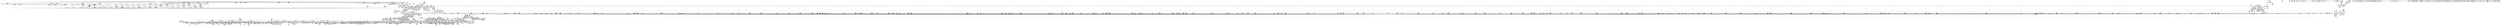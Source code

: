 digraph {
	CE0x5125ac0 [shape=record,shape=Mrecord,label="{CE0x5125ac0|common_file_perm:tmp41|security/apparmor/lsm.c,447|*SummSource*}"]
	CE0x507d9e0 [shape=record,shape=Mrecord,label="{CE0x507d9e0|16:_%struct.vfsmount*,_24:_%struct.dentry*,_32:_%struct.inode*,_408:_%struct.cred*,_456:_i8*,_:_CRE_102,103_}"]
	CE0x66cabb0 [shape=record,shape=Mrecord,label="{CE0x66cabb0|80:_i64,_:_CRE_1246,1247_}"]
	CE0x5dbb340 [shape=record,shape=Mrecord,label="{CE0x5dbb340|apparmor_file_permission:file|Function::apparmor_file_permission&Arg::file::}"]
	CE0x66c2a40 [shape=record,shape=Mrecord,label="{CE0x66c2a40|80:_i64,_:_CRE_132,136_|*MultipleSource*|*LoadInst*|security/apparmor/include/apparmor.h,117|security/apparmor/include/apparmor.h,117}"]
	CE0x67254d0 [shape=record,shape=Mrecord,label="{CE0x67254d0|GLOBAL:llvm.expect.i64|*Constant*}"]
	CE0x66cadd0 [shape=record,shape=Mrecord,label="{CE0x66cadd0|80:_i64,_:_CRE_1248,1249_}"]
	CE0x66d1890 [shape=record,shape=Mrecord,label="{CE0x66d1890|80:_i64,_:_CRE_1367,1368_}"]
	CE0x51803d0 [shape=record,shape=Mrecord,label="{CE0x51803d0|0:_i16,_4:_i32,_8:_i16,_40:_%struct.super_block*,_:_SCMRE_923,924_}"]
	CE0x672b920 [shape=record,shape=Mrecord,label="{CE0x672b920|aa_cred_profile:tmp4|*LoadInst*|security/apparmor/include/context.h,99}"]
	CE0x50b3bc0 [shape=record,shape=Mrecord,label="{CE0x50b3bc0|0:_i16,_4:_i32,_8:_i16,_40:_%struct.super_block*,_:_SCMRE_40,48_|*MultipleSource*|security/apparmor/lsm.c,435|Function::mediated_filesystem&Arg::inode::|security/apparmor/include/apparmor.h,117|*LoadInst*|include/linux/fs.h,1916}"]
	CE0x66e9ba0 [shape=record,shape=Mrecord,label="{CE0x66e9ba0|__aa_current_profile:tmp14|security/apparmor/include/context.h,138}"]
	CE0x50b1a60 [shape=record,shape=Mrecord,label="{CE0x50b1a60|16:_%struct.vfsmount*,_24:_%struct.dentry*,_32:_%struct.inode*,_408:_%struct.cred*,_456:_i8*,_:_CRE_206,207_}"]
	CE0x509d4c0 [shape=record,shape=Mrecord,label="{CE0x509d4c0|16:_%struct.vfsmount*,_24:_%struct.dentry*,_32:_%struct.inode*,_408:_%struct.cred*,_456:_i8*,_:_CRE_180,181_}"]
	CE0x5166690 [shape=record,shape=Mrecord,label="{CE0x5166690|0:_i16,_4:_i32,_8:_i16,_40:_%struct.super_block*,_:_SCMRE_296,297_}"]
	CE0x513cfb0 [shape=record,shape=Mrecord,label="{CE0x513cfb0|get_current:tmp2}"]
	CE0x50add90 [shape=record,shape=Mrecord,label="{CE0x50add90|16:_%struct.vfsmount*,_24:_%struct.dentry*,_32:_%struct.inode*,_408:_%struct.cred*,_456:_i8*,_:_CRE_384,392_|*MultipleSource*|Function::common_file_perm&Arg::file::|Function::apparmor_file_permission&Arg::file::|security/apparmor/lsm.c,428}"]
	CE0x517e170 [shape=record,shape=Mrecord,label="{CE0x517e170|0:_i16,_4:_i32,_8:_i16,_40:_%struct.super_block*,_:_SCMRE_901,902_}"]
	CE0x5088500 [shape=record,shape=Mrecord,label="{CE0x5088500|apparmor_file_permission:tmp3|*SummSink*}"]
	CE0x66ed710 [shape=record,shape=Mrecord,label="{CE0x66ed710|mediated_filesystem:lnot|security/apparmor/include/apparmor.h,117|*SummSink*}"]
	CE0x509eff0 [shape=record,shape=Mrecord,label="{CE0x509eff0|16:_%struct.vfsmount*,_24:_%struct.dentry*,_32:_%struct.inode*,_408:_%struct.cred*,_456:_i8*,_:_CRE_198,199_}"]
	CE0x5dbefc0 [shape=record,shape=Mrecord,label="{CE0x5dbefc0|aa_cred_profile:tmp|*SummSource*}"]
	CE0x5155be0 [shape=record,shape=Mrecord,label="{CE0x5155be0|aa_cred_profile:tmp16|security/apparmor/include/context.h,100|*SummSource*}"]
	CE0x50cac80 [shape=record,shape=Mrecord,label="{CE0x50cac80|file_inode:f_inode|include/linux/fs.h,1916|*SummSink*}"]
	CE0x51146e0 [shape=record,shape=Mrecord,label="{CE0x51146e0|common_file_perm:tmp25|security/apparmor/lsm.c,434}"]
	CE0x50af700 [shape=record,shape=Mrecord,label="{CE0x50af700|16:_%struct.vfsmount*,_24:_%struct.dentry*,_32:_%struct.inode*,_408:_%struct.cred*,_456:_i8*,_:_CRE_209,210_}"]
	CE0x518de40 [shape=record,shape=Mrecord,label="{CE0x518de40|80:_i64,_:_CRE_656,664_|*MultipleSource*|*LoadInst*|security/apparmor/include/apparmor.h,117|security/apparmor/include/apparmor.h,117}"]
	CE0x516ab60 [shape=record,shape=Mrecord,label="{CE0x516ab60|0:_i16,_4:_i32,_8:_i16,_40:_%struct.super_block*,_:_SCMRE_456,464_|*MultipleSource*|security/apparmor/lsm.c,435|Function::mediated_filesystem&Arg::inode::|security/apparmor/include/apparmor.h,117|*LoadInst*|include/linux/fs.h,1916}"]
	CE0x5103120 [shape=record,shape=Mrecord,label="{CE0x5103120|aa_cred_profile:cred|Function::aa_cred_profile&Arg::cred::|*SummSource*}"]
	CE0x50b7a70 [shape=record,shape=Mrecord,label="{CE0x50b7a70|16:_%struct.vfsmount*,_24:_%struct.dentry*,_32:_%struct.inode*,_408:_%struct.cred*,_456:_i8*,_:_CRE_1,2_}"]
	CE0x50d2c30 [shape=record,shape=Mrecord,label="{CE0x50d2c30|16:_%struct.vfsmount*,_24:_%struct.dentry*,_32:_%struct.inode*,_408:_%struct.cred*,_456:_i8*,_:_CRE_158,159_}"]
	CE0x518c7f0 [shape=record,shape=Mrecord,label="{CE0x518c7f0|80:_i64,_:_CRE_615,616_}"]
	CE0x66e82c0 [shape=record,shape=Mrecord,label="{CE0x66e82c0|__aa_current_profile:do.end|*SummSink*}"]
	CE0x6727a20 [shape=record,shape=Mrecord,label="{CE0x6727a20|aa_file_perm:call2|security/apparmor/file.c,456}"]
	CE0x513a7d0 [shape=record,shape=Mrecord,label="{CE0x513a7d0|common_file_perm:error.0|*SummSource*}"]
	CE0x672b390 [shape=record,shape=Mrecord,label="{CE0x672b390|i64_5|*Constant*}"]
	CE0x50a59b0 [shape=record,shape=Mrecord,label="{CE0x50a59b0|16:_%struct.vfsmount*,_24:_%struct.dentry*,_32:_%struct.inode*,_408:_%struct.cred*,_456:_i8*,_:_CRE_110,111_}"]
	CE0x66d6ee0 [shape=record,shape=Mrecord,label="{CE0x66d6ee0|80:_i64,_:_CRE_1670,1671_}"]
	CE0x5172ad0 [shape=record,shape=Mrecord,label="{CE0x5172ad0|0:_i16,_4:_i32,_8:_i16,_40:_%struct.super_block*,_:_SCMRE_594,595_}"]
	CE0x50a0970 [shape=record,shape=Mrecord,label="{CE0x50a0970|common_file_perm:lor.lhs.false}"]
	CE0x51629a0 [shape=record,shape=Mrecord,label="{CE0x51629a0|0:_i16,_4:_i32,_8:_i16,_40:_%struct.super_block*,_:_SCMRE_257,258_}"]
	CE0x6727bc0 [shape=record,shape=Mrecord,label="{CE0x6727bc0|aa_file_perm:call2|security/apparmor/file.c,456|*SummSink*}"]
	CE0x515fe30 [shape=record,shape=Mrecord,label="{CE0x515fe30|0:_i16,_4:_i32,_8:_i16,_40:_%struct.super_block*,_:_SCMRE_206,207_}"]
	CE0x66c81e0 [shape=record,shape=Mrecord,label="{CE0x66c81e0|mediated_filesystem:s_flags|security/apparmor/include/apparmor.h,117}"]
	CE0x50c8990 [shape=record,shape=Mrecord,label="{CE0x50c8990|common_file_perm:f_security|security/apparmor/lsm.c,428|*SummSource*}"]
	CE0x50fe6c0 [shape=record,shape=Mrecord,label="{CE0x50fe6c0|common_file_perm:lnot1|security/apparmor/lsm.c,432|*SummSink*}"]
	CE0x66f7070 [shape=record,shape=Mrecord,label="{CE0x66f7070|i64*_getelementptr_inbounds_(_11_x_i64_,_11_x_i64_*___llvm_gcov_ctr58,_i64_0,_i64_9)|*Constant*|*SummSource*}"]
	CE0x518d7e0 [shape=record,shape=Mrecord,label="{CE0x518d7e0|80:_i64,_:_CRE_630,631_}"]
	CE0x50aead0 [shape=record,shape=Mrecord,label="{CE0x50aead0|16:_%struct.vfsmount*,_24:_%struct.dentry*,_32:_%struct.inode*,_408:_%struct.cred*,_456:_i8*,_:_CRE_408,416_|*MultipleSource*|Function::common_file_perm&Arg::file::|Function::apparmor_file_permission&Arg::file::|security/apparmor/lsm.c,428}"]
	CE0x66d7ba0 [shape=record,shape=Mrecord,label="{CE0x66d7ba0|80:_i64,_:_CRE_1682,1683_}"]
	CE0x511ace0 [shape=record,shape=Mrecord,label="{CE0x511ace0|GLOBAL:__aa_current_profile|*Constant*}"]
	CE0x5117cf0 [shape=record,shape=Mrecord,label="{CE0x5117cf0|common_file_perm:tobool10|security/apparmor/lsm.c,434|*SummSink*}"]
	CE0x512cd90 [shape=record,shape=Mrecord,label="{CE0x512cd90|GLOBAL:aa_cred_profile|*Constant*}"]
	CE0x513cae0 [shape=record,shape=Mrecord,label="{CE0x513cae0|i64*_getelementptr_inbounds_(_2_x_i64_,_2_x_i64_*___llvm_gcov_ctr2919,_i64_0,_i64_0)|*Constant*|*SummSource*}"]
	CE0x50f3370 [shape=record,shape=Mrecord,label="{CE0x50f3370|aa_cred_profile:tmp27|security/apparmor/include/context.h,100|*SummSink*}"]
	CE0x50c07d0 [shape=record,shape=Mrecord,label="{CE0x50c07d0|16:_%struct.vfsmount*,_24:_%struct.dentry*,_32:_%struct.inode*,_408:_%struct.cred*,_456:_i8*,_:_CRE_464,472_|*MultipleSource*|Function::common_file_perm&Arg::file::|Function::apparmor_file_permission&Arg::file::|security/apparmor/lsm.c,428}"]
	CE0x5086ef0 [shape=record,shape=Mrecord,label="{CE0x5086ef0|i64*_getelementptr_inbounds_(_2_x_i64_,_2_x_i64_*___llvm_gcov_ctr86,_i64_0,_i64_0)|*Constant*|*SummSink*}"]
	CE0x66ce260 [shape=record,shape=Mrecord,label="{CE0x66ce260|80:_i64,_:_CRE_1316,1317_}"]
	CE0x5114570 [shape=record,shape=Mrecord,label="{CE0x5114570|%struct.vfsmount*_null|*Constant*}"]
	CE0x50aa7e0 [shape=record,shape=Mrecord,label="{CE0x50aa7e0|i64*_getelementptr_inbounds_(_16_x_i64_,_16_x_i64_*___llvm_gcov_ctr46,_i64_0,_i64_1)|*Constant*|*SummSink*}"]
	CE0x515f980 [shape=record,shape=Mrecord,label="{CE0x515f980|0:_i16,_4:_i32,_8:_i16,_40:_%struct.super_block*,_:_SCMRE_203,204_}"]
	CE0x50a0380 [shape=record,shape=Mrecord,label="{CE0x50a0380|16:_%struct.vfsmount*,_24:_%struct.dentry*,_32:_%struct.inode*,_408:_%struct.cred*,_456:_i8*,_:_CRE_187,188_}"]
	CE0x51682b0 [shape=record,shape=Mrecord,label="{CE0x51682b0|0:_i16,_4:_i32,_8:_i16,_40:_%struct.super_block*,_:_SCMRE_328,336_|*MultipleSource*|security/apparmor/lsm.c,435|Function::mediated_filesystem&Arg::inode::|security/apparmor/include/apparmor.h,117|*LoadInst*|include/linux/fs.h,1916}"]
	CE0x6769480 [shape=record,shape=Mrecord,label="{CE0x6769480|aa_cred_profile:tmp34|security/apparmor/include/context.h,101}"]
	CE0x511c6d0 [shape=record,shape=Mrecord,label="{CE0x511c6d0|common_file_perm:tmp27|security/apparmor/lsm.c,434|*SummSource*}"]
	CE0x50d0230 [shape=record,shape=Mrecord,label="{CE0x50d0230|16:_%struct.vfsmount*,_24:_%struct.dentry*,_32:_%struct.inode*,_408:_%struct.cred*,_456:_i8*,_:_CRE_24,32_|*MultipleSource*|Function::common_file_perm&Arg::file::|Function::apparmor_file_permission&Arg::file::|security/apparmor/lsm.c,428}"]
	CE0x66c6080 [shape=record,shape=Mrecord,label="{CE0x66c6080|80:_i64,_:_CRE_360,368_|*MultipleSource*|*LoadInst*|security/apparmor/include/apparmor.h,117|security/apparmor/include/apparmor.h,117}"]
	CE0x5122b90 [shape=record,shape=Mrecord,label="{CE0x5122b90|0:_i16,_4:_i32,_8:_i16,_40:_%struct.super_block*,_:_SCMRE_153,154_}"]
	CE0x50b9890 [shape=record,shape=Mrecord,label="{CE0x50b9890|i64_3|*Constant*|*SummSource*}"]
	CE0x511e120 [shape=record,shape=Mrecord,label="{CE0x511e120|common_file_perm:call11|security/apparmor/lsm.c,435|*SummSink*}"]
	CE0x5102fd0 [shape=record,shape=Mrecord,label="{CE0x5102fd0|aa_cred_profile:entry|*SummSink*}"]
	CE0x5157830 [shape=record,shape=Mrecord,label="{CE0x5157830|__aa_current_profile:tobool1|security/apparmor/include/context.h,138|*SummSource*}"]
	CE0x5158690 [shape=record,shape=Mrecord,label="{CE0x5158690|aa_file_perm:call|security/apparmor/file.c,452}"]
	CE0x50d39c0 [shape=record,shape=Mrecord,label="{CE0x50d39c0|aa_cred_profile:do.cond|*SummSink*}"]
	CE0x5123210 [shape=record,shape=Mrecord,label="{CE0x5123210|aa_cred_profile:do.end10|*SummSink*}"]
	CE0x66cf8b0 [shape=record,shape=Mrecord,label="{CE0x66cf8b0|80:_i64,_:_CRE_1337,1338_}"]
	CE0x515a080 [shape=record,shape=Mrecord,label="{CE0x515a080|__aa_current_profile:tmp6|security/apparmor/include/context.h,138|*SummSink*}"]
	CE0x66c7990 [shape=record,shape=Mrecord,label="{CE0x66c7990|80:_i64,_:_CRE_407,408_}"]
	CE0x66ec110 [shape=record,shape=Mrecord,label="{CE0x66ec110|0:_i8,_:_GCMR___aa_current_profile.__warned_internal_global_i8_0,_section_.data.unlikely_,_align_1:_elem_0:default:}"]
	CE0x66f1e80 [shape=record,shape=Mrecord,label="{CE0x66f1e80|i32_1|*Constant*}"]
	CE0x5151ed0 [shape=record,shape=Mrecord,label="{CE0x5151ed0|aa_cred_profile:tmp19|security/apparmor/include/context.h,100|*SummSource*}"]
	CE0x517ceb0 [shape=record,shape=Mrecord,label="{CE0x517ceb0|0:_i16,_4:_i32,_8:_i16,_40:_%struct.super_block*,_:_SCMRE_889,890_}"]
	CE0x50bad60 [shape=record,shape=Mrecord,label="{CE0x50bad60|COLLAPSED:_GCMRE___llvm_gcov_ctr88_internal_global_2_x_i64_zeroinitializer:_elem_0:default:}"]
	CE0x514c9b0 [shape=record,shape=Mrecord,label="{CE0x514c9b0|i64*_getelementptr_inbounds_(_16_x_i64_,_16_x_i64_*___llvm_gcov_ctr46,_i64_0,_i64_0)|*Constant*|*SummSource*}"]
	CE0x5189820 [shape=record,shape=Mrecord,label="{CE0x5189820|80:_i64,_:_CRE_570,571_}"]
	CE0x66d8a50 [shape=record,shape=Mrecord,label="{CE0x66d8a50|80:_i64,_:_CRE_1728,1736_|*MultipleSource*|*LoadInst*|security/apparmor/include/apparmor.h,117|security/apparmor/include/apparmor.h,117}"]
	CE0x51738e0 [shape=record,shape=Mrecord,label="{CE0x51738e0|0:_i16,_4:_i32,_8:_i16,_40:_%struct.super_block*,_:_SCMRE_603,604_}"]
	CE0x50fab70 [shape=record,shape=Mrecord,label="{CE0x50fab70|common_file_perm:tmp29|security/apparmor/lsm.c,434|*SummSink*}"]
	CE0x5181b40 [shape=record,shape=Mrecord,label="{CE0x5181b40|0:_i16,_4:_i32,_8:_i16,_40:_%struct.super_block*,_:_SCMRE_952,960_|*MultipleSource*|security/apparmor/lsm.c,435|Function::mediated_filesystem&Arg::inode::|security/apparmor/include/apparmor.h,117|*LoadInst*|include/linux/fs.h,1916}"]
	CE0x66dab40 [shape=record,shape=Mrecord,label="{CE0x66dab40|80:_i64,_:_CRE_1872,1873_}"]
	CE0x5153110 [shape=record,shape=Mrecord,label="{CE0x5153110|aa_cred_profile:tmp15|security/apparmor/include/context.h,100|*SummSink*}"]
	CE0x51150b0 [shape=record,shape=Mrecord,label="{CE0x51150b0|_ret_i1_%lnot,_!dbg_!18565|security/apparmor/include/apparmor.h,117|*SummSink*}"]
	CE0x50b9310 [shape=record,shape=Mrecord,label="{CE0x50b9310|common_file_perm:if.then}"]
	CE0x5085660 [shape=record,shape=Mrecord,label="{CE0x5085660|apparmor_file_permission:file|Function::apparmor_file_permission&Arg::file::|*SummSource*}"]
	CE0x518bc40 [shape=record,shape=Mrecord,label="{CE0x518bc40|80:_i64,_:_CRE_604,605_}"]
	CE0x50a0000 [shape=record,shape=Mrecord,label="{CE0x50a0000|16:_%struct.vfsmount*,_24:_%struct.dentry*,_32:_%struct.inode*,_408:_%struct.cred*,_456:_i8*,_:_CRE_185,186_}"]
	CE0x5081f30 [shape=record,shape=Mrecord,label="{CE0x5081f30|apparmor_file_permission:tmp1}"]
	CE0x516e7a0 [shape=record,shape=Mrecord,label="{CE0x516e7a0|0:_i16,_4:_i32,_8:_i16,_40:_%struct.super_block*,_:_SCMRE_552,553_}"]
	CE0x5dbddf0 [shape=record,shape=Mrecord,label="{CE0x5dbddf0|aa_cred_profile:profile|security/apparmor/include/context.h,100|*SummSource*}"]
	CE0x514bab0 [shape=record,shape=Mrecord,label="{CE0x514bab0|aa_cred_profile:do.body|*SummSink*}"]
	CE0x66d7dc0 [shape=record,shape=Mrecord,label="{CE0x66d7dc0|80:_i64,_:_CRE_1684,1685_}"]
	CE0x50c4240 [shape=record,shape=Mrecord,label="{CE0x50c4240|COLLAPSED:_GCMRE___llvm_gcov_ctr55_internal_global_2_x_i64_zeroinitializer:_elem_0:default:}"]
	CE0x50aac40 [shape=record,shape=Mrecord,label="{CE0x50aac40|common_file_perm:tmp19|security/apparmor/lsm.c,432}"]
	CE0x5174d30 [shape=record,shape=Mrecord,label="{CE0x5174d30|0:_i16,_4:_i32,_8:_i16,_40:_%struct.super_block*,_:_SCMRE_616,617_}"]
	CE0x6727a90 [shape=record,shape=Mrecord,label="{CE0x6727a90|aa_file_perm:call2|security/apparmor/file.c,456|*SummSource*}"]
	CE0x515c140 [shape=record,shape=Mrecord,label="{CE0x515c140|0:_i16,_4:_i32,_8:_i16,_40:_%struct.super_block*,_:_SCMRE_167,168_}"]
	CE0x50f4020 [shape=record,shape=Mrecord,label="{CE0x50f4020|aa_cred_profile:tmp28|security/apparmor/include/context.h,100|*SummSource*}"]
	CE0x50ec120 [shape=record,shape=Mrecord,label="{CE0x50ec120|_call_void_asm_sideeffect_1:_09ud2_0A.pushsection___bug_table,_22a_22_0A2:_09.long_1b_-_2b,_$_0:c_-_2b_0A_09.word_$_1:c_,_0_0A_09.org_2b+$_2:c_0A.popsection_,_i,i,i,_dirflag_,_fpsr_,_flags_(i8*_getelementptr_inbounds_(_36_x_i8_,_36_x_i8_*_.str12,_i32_0,_i32_0),_i32_100,_i64_12)_#2,_!dbg_!18582,_!srcloc_!18585|security/apparmor/include/context.h,100|*SummSource*}"]
	CE0x5151cb0 [shape=record,shape=Mrecord,label="{CE0x5151cb0|aa_cred_profile:tmp19|security/apparmor/include/context.h,100}"]
	CE0x512b230 [shape=record,shape=Mrecord,label="{CE0x512b230|get_current:entry|*SummSource*}"]
	CE0x50f1e10 [shape=record,shape=Mrecord,label="{CE0x50f1e10|aa_cred_profile:tmp25|security/apparmor/include/context.h,100|*SummSource*}"]
	CE0x515e3a0 [shape=record,shape=Mrecord,label="{CE0x515e3a0|0:_i16,_4:_i32,_8:_i16,_40:_%struct.super_block*,_:_SCMRE_189,190_}"]
	CE0x518ec00 [shape=record,shape=Mrecord,label="{CE0x518ec00|80:_i64,_:_CRE_720,736_|*MultipleSource*|*LoadInst*|security/apparmor/include/apparmor.h,117|security/apparmor/include/apparmor.h,117}"]
	CE0x510a100 [shape=record,shape=Mrecord,label="{CE0x510a100|common_file_perm:neg|security/apparmor/lsm.c,448|*SummSource*}"]
	CE0x66c2630 [shape=record,shape=Mrecord,label="{CE0x66c2630|80:_i64,_:_CRE_120,128_|*MultipleSource*|*LoadInst*|security/apparmor/include/apparmor.h,117|security/apparmor/include/apparmor.h,117}"]
	CE0x5178e30 [shape=record,shape=Mrecord,label="{CE0x5178e30|0:_i16,_4:_i32,_8:_i16,_40:_%struct.super_block*,_:_SCMRE_792,800_|*MultipleSource*|security/apparmor/lsm.c,435|Function::mediated_filesystem&Arg::inode::|security/apparmor/include/apparmor.h,117|*LoadInst*|include/linux/fs.h,1916}"]
	CE0x50cbf30 [shape=record,shape=Mrecord,label="{CE0x50cbf30|16:_%struct.vfsmount*,_24:_%struct.dentry*,_32:_%struct.inode*,_408:_%struct.cred*,_456:_i8*,_:_CRE_52,53_}"]
	CE0x50d3630 [shape=record,shape=Mrecord,label="{CE0x50d3630|16:_%struct.vfsmount*,_24:_%struct.dentry*,_32:_%struct.inode*,_408:_%struct.cred*,_456:_i8*,_:_CRE_87,88_}"]
	CE0x50ed4c0 [shape=record,shape=Mrecord,label="{CE0x50ed4c0|i8*_getelementptr_inbounds_(_36_x_i8_,_36_x_i8_*_.str12,_i32_0,_i32_0)|*Constant*|*SummSink*}"]
	CE0x5141f20 [shape=record,shape=Mrecord,label="{CE0x5141f20|i32_32768|*Constant*|*SummSink*}"]
	CE0x517ab20 [shape=record,shape=Mrecord,label="{CE0x517ab20|0:_i16,_4:_i32,_8:_i16,_40:_%struct.super_block*,_:_SCMRE_866,867_}"]
	CE0x66c87f0 [shape=record,shape=Mrecord,label="{CE0x66c87f0|80:_i64,_:_CRE_1212,1213_}"]
	CE0x50eeda0 [shape=record,shape=Mrecord,label="{CE0x50eeda0|i64*_getelementptr_inbounds_(_16_x_i64_,_16_x_i64_*___llvm_gcov_ctr46,_i64_0,_i64_10)|*Constant*}"]
	CE0x50b6920 [shape=record,shape=Mrecord,label="{CE0x50b6920|mediated_filesystem:i_sb|security/apparmor/include/apparmor.h,117|*SummSink*}"]
	CE0x510e8e0 [shape=record,shape=Mrecord,label="{CE0x510e8e0|aa_file_perm:request|Function::aa_file_perm&Arg::request::|*SummSource*}"]
	CE0x517dfe0 [shape=record,shape=Mrecord,label="{CE0x517dfe0|0:_i16,_4:_i32,_8:_i16,_40:_%struct.super_block*,_:_SCMRE_900,901_}"]
	CE0x5dbd2e0 [shape=record,shape=Mrecord,label="{CE0x5dbd2e0|common_file_perm:op|Function::common_file_perm&Arg::op::|*SummSource*}"]
	CE0x512b6b0 [shape=record,shape=Mrecord,label="{CE0x512b6b0|_ret_%struct.task_struct*_%tmp4,_!dbg_!18563|./arch/x86/include/asm/current.h,14|*SummSink*}"]
	CE0x66cf580 [shape=record,shape=Mrecord,label="{CE0x66cf580|80:_i64,_:_CRE_1334,1335_}"]
	CE0x517b100 [shape=record,shape=Mrecord,label="{CE0x517b100|0:_i16,_4:_i32,_8:_i16,_40:_%struct.super_block*,_:_SCMRE_870,871_}"]
	CE0x507df20 [shape=record,shape=Mrecord,label="{CE0x507df20|16:_%struct.vfsmount*,_24:_%struct.dentry*,_32:_%struct.inode*,_408:_%struct.cred*,_456:_i8*,_:_CRE_105,106_}"]
	CE0x5104f80 [shape=record,shape=Mrecord,label="{CE0x5104f80|common_file_perm:tmp15|security/apparmor/lsm.c,432}"]
	CE0x66d2c60 [shape=record,shape=Mrecord,label="{CE0x66d2c60|80:_i64,_:_CRE_1592,1596_|*MultipleSource*|*LoadInst*|security/apparmor/include/apparmor.h,117|security/apparmor/include/apparmor.h,117}"]
	CE0x5158c60 [shape=record,shape=Mrecord,label="{CE0x5158c60|file_inode17:tmp|*SummSink*}"]
	CE0x517e7b0 [shape=record,shape=Mrecord,label="{CE0x517e7b0|0:_i16,_4:_i32,_8:_i16,_40:_%struct.super_block*,_:_SCMRE_905,906_}"]
	CE0x509c490 [shape=record,shape=Mrecord,label="{CE0x509c490|common_file_perm:lor.lhs.false|*SummSink*}"]
	CE0x50a8bf0 [shape=record,shape=Mrecord,label="{CE0x50a8bf0|i32_14|*Constant*|*SummSink*}"]
	CE0x51798f0 [shape=record,shape=Mrecord,label="{CE0x51798f0|0:_i16,_4:_i32,_8:_i16,_40:_%struct.super_block*,_:_SCMRE_824,832_|*MultipleSource*|security/apparmor/lsm.c,435|Function::mediated_filesystem&Arg::inode::|security/apparmor/include/apparmor.h,117|*LoadInst*|include/linux/fs.h,1916}"]
	CE0x5189e80 [shape=record,shape=Mrecord,label="{CE0x5189e80|80:_i64,_:_CRE_576,577_}"]
	CE0x518cf60 [shape=record,shape=Mrecord,label="{CE0x518cf60|80:_i64,_:_CRE_622,623_}"]
	CE0x67216b0 [shape=record,shape=Mrecord,label="{CE0x67216b0|aa_cred_profile:tobool4|security/apparmor/include/context.h,100}"]
	CE0x510eee0 [shape=record,shape=Mrecord,label="{CE0x510eee0|_ret_i32_%call2,_!dbg_!18572|security/apparmor/file.c,456|*SummSink*}"]
	CE0x50d1f40 [shape=record,shape=Mrecord,label="{CE0x50d1f40|i64*_getelementptr_inbounds_(_2_x_i64_,_2_x_i64_*___llvm_gcov_ctr88,_i64_0,_i64_1)|*Constant*}"]
	CE0x50893d0 [shape=record,shape=Mrecord,label="{CE0x50893d0|16:_%struct.vfsmount*,_24:_%struct.dentry*,_32:_%struct.inode*,_408:_%struct.cred*,_456:_i8*,_:_CRE_12,13_}"]
	CE0x5158880 [shape=record,shape=Mrecord,label="{CE0x5158880|aa_file_perm:call|security/apparmor/file.c,452|*SummSink*}"]
	CE0x517e940 [shape=record,shape=Mrecord,label="{CE0x517e940|0:_i16,_4:_i32,_8:_i16,_40:_%struct.super_block*,_:_SCMRE_906,907_}"]
	CE0x5141330 [shape=record,shape=Mrecord,label="{CE0x5141330|i32_4|*Constant*}"]
	CE0x66ca440 [shape=record,shape=Mrecord,label="{CE0x66ca440|80:_i64,_:_CRE_1239,1240_}"]
	CE0x50d5fa0 [shape=record,shape=Mrecord,label="{CE0x50d5fa0|16:_%struct.vfsmount*,_24:_%struct.dentry*,_32:_%struct.inode*,_408:_%struct.cred*,_456:_i8*,_:_CRE_65,66_}"]
	CE0x66d9bc0 [shape=record,shape=Mrecord,label="{CE0x66d9bc0|80:_i64,_:_CRE_1808,1816_|*MultipleSource*|*LoadInst*|security/apparmor/include/apparmor.h,117|security/apparmor/include/apparmor.h,117}"]
	CE0x509aad0 [shape=record,shape=Mrecord,label="{CE0x509aad0|16:_%struct.vfsmount*,_24:_%struct.dentry*,_32:_%struct.inode*,_408:_%struct.cred*,_456:_i8*,_:_CRE_296,304_|*MultipleSource*|Function::common_file_perm&Arg::file::|Function::apparmor_file_permission&Arg::file::|security/apparmor/lsm.c,428}"]
	CE0x5104880 [shape=record,shape=Mrecord,label="{CE0x5104880|i64_12|*Constant*}"]
	CE0x511bf20 [shape=record,shape=Mrecord,label="{CE0x511bf20|common_file_perm:tmp26|security/apparmor/lsm.c,434|*SummSink*}"]
	CE0x50b5180 [shape=record,shape=Mrecord,label="{CE0x50b5180|aa_cred_profile:tmp14|security/apparmor/include/context.h,100|*SummSink*}"]
	CE0x5181690 [shape=record,shape=Mrecord,label="{CE0x5181690|0:_i16,_4:_i32,_8:_i16,_40:_%struct.super_block*,_:_SCMRE_935,936_}"]
	CE0x51674a0 [shape=record,shape=Mrecord,label="{CE0x51674a0|0:_i16,_4:_i32,_8:_i16,_40:_%struct.super_block*,_:_SCMRE_305,306_}"]
	CE0x66dc150 [shape=record,shape=Mrecord,label="{CE0x66dc150|80:_i64,_:_CRE_2112,2120_|*MultipleSource*|*LoadInst*|security/apparmor/include/apparmor.h,117|security/apparmor/include/apparmor.h,117}"]
	CE0x66c0eb0 [shape=record,shape=Mrecord,label="{CE0x66c0eb0|80:_i64,_:_CRE_24,32_|*MultipleSource*|*LoadInst*|security/apparmor/include/apparmor.h,117|security/apparmor/include/apparmor.h,117}"]
	CE0x513cc50 [shape=record,shape=Mrecord,label="{CE0x513cc50|i64*_getelementptr_inbounds_(_2_x_i64_,_2_x_i64_*___llvm_gcov_ctr2919,_i64_0,_i64_0)|*Constant*|*SummSink*}"]
	CE0x51612e0 [shape=record,shape=Mrecord,label="{CE0x51612e0|0:_i16,_4:_i32,_8:_i16,_40:_%struct.super_block*,_:_SCMRE_242,243_}"]
	CE0x5153f00 [shape=record,shape=Mrecord,label="{CE0x5153f00|0:_i16,_4:_i32,_8:_i16,_40:_%struct.super_block*,_:_SCMRE_151,152_}"]
	CE0x66cbba0 [shape=record,shape=Mrecord,label="{CE0x66cbba0|80:_i64,_:_CRE_1261,1262_}"]
	CE0x517ef80 [shape=record,shape=Mrecord,label="{CE0x517ef80|0:_i16,_4:_i32,_8:_i16,_40:_%struct.super_block*,_:_SCMRE_910,911_}"]
	CE0x66c0980 [shape=record,shape=Mrecord,label="{CE0x66c0980|i64_-2147483648|*Constant*}"]
	CE0x67233c0 [shape=record,shape=Mrecord,label="{CE0x67233c0|get_current:tmp2|*SummSink*}"]
	CE0x50f09d0 [shape=record,shape=Mrecord,label="{CE0x50f09d0|aa_cred_profile:tmp30|security/apparmor/include/context.h,100|*SummSink*}"]
	CE0x5157a30 [shape=record,shape=Mrecord,label="{CE0x5157a30|i64_4|*Constant*}"]
	CE0x66d8860 [shape=record,shape=Mrecord,label="{CE0x66d8860|80:_i64,_:_CRE_1720,1728_|*MultipleSource*|*LoadInst*|security/apparmor/include/apparmor.h,117|security/apparmor/include/apparmor.h,117}"]
	CE0x50d28b0 [shape=record,shape=Mrecord,label="{CE0x50d28b0|16:_%struct.vfsmount*,_24:_%struct.dentry*,_32:_%struct.inode*,_408:_%struct.cred*,_456:_i8*,_:_CRE_156,157_}"]
	CE0x5093660 [shape=record,shape=Mrecord,label="{CE0x5093660|i64*_getelementptr_inbounds_(_28_x_i64_,_28_x_i64_*___llvm_gcov_ctr87,_i64_0,_i64_5)|*Constant*}"]
	CE0x50a0700 [shape=record,shape=Mrecord,label="{CE0x50a0700|16:_%struct.vfsmount*,_24:_%struct.dentry*,_32:_%struct.inode*,_408:_%struct.cred*,_456:_i8*,_:_CRE_189,190_}"]
	CE0x50a4e90 [shape=record,shape=Mrecord,label="{CE0x50a4e90|16:_%struct.vfsmount*,_24:_%struct.dentry*,_32:_%struct.inode*,_408:_%struct.cred*,_456:_i8*,_:_CRE_344,360_|*MultipleSource*|Function::common_file_perm&Arg::file::|Function::apparmor_file_permission&Arg::file::|security/apparmor/lsm.c,428}"]
	CE0x66c7660 [shape=record,shape=Mrecord,label="{CE0x66c7660|80:_i64,_:_CRE_404,405_}"]
	CE0x50cde70 [shape=record,shape=Mrecord,label="{CE0x50cde70|aa_cred_profile:tmp3}"]
	CE0x511ba20 [shape=record,shape=Mrecord,label="{CE0x511ba20|GLOBAL:__aa_current_profile|*Constant*|*SummSink*}"]
	CE0x5113920 [shape=record,shape=Mrecord,label="{CE0x5113920|i32_1|*Constant*|*SummSink*}"]
	CE0x6769fc0 [shape=record,shape=Mrecord,label="{CE0x6769fc0|aa_cred_profile:tmp33|security/apparmor/include/context.h,101}"]
	CE0x50ca1b0 [shape=record,shape=Mrecord,label="{CE0x50ca1b0|16:_%struct.vfsmount*,_24:_%struct.dentry*,_32:_%struct.inode*,_408:_%struct.cred*,_456:_i8*,_:_CRE_51,52_}"]
	CE0x50ca3c0 [shape=record,shape=Mrecord,label="{CE0x50ca3c0|GLOBAL:__llvm_gcov_ctr46|Global_var:__llvm_gcov_ctr46}"]
	CE0x66cba90 [shape=record,shape=Mrecord,label="{CE0x66cba90|80:_i64,_:_CRE_1260,1261_}"]
	CE0x50adad0 [shape=record,shape=Mrecord,label="{CE0x50adad0|16:_%struct.vfsmount*,_24:_%struct.dentry*,_32:_%struct.inode*,_408:_%struct.cred*,_456:_i8*,_:_CRE_376,384_|*MultipleSource*|Function::common_file_perm&Arg::file::|Function::apparmor_file_permission&Arg::file::|security/apparmor/lsm.c,428}"]
	CE0x50bcaf0 [shape=record,shape=Mrecord,label="{CE0x50bcaf0|16:_%struct.vfsmount*,_24:_%struct.dentry*,_32:_%struct.inode*,_408:_%struct.cred*,_456:_i8*,_:_CRE_5,6_}"]
	CE0x66c9ab0 [shape=record,shape=Mrecord,label="{CE0x66c9ab0|80:_i64,_:_CRE_1230,1231_}"]
	CE0x66d3e00 [shape=record,shape=Mrecord,label="{CE0x66d3e00|80:_i64,_:_CRE_1624,1625_}"]
	CE0x66c4b30 [shape=record,shape=Mrecord,label="{CE0x66c4b30|80:_i64,_:_CRE_272,280_|*MultipleSource*|*LoadInst*|security/apparmor/include/apparmor.h,117|security/apparmor/include/apparmor.h,117}"]
	CE0x50fc4d0 [shape=record,shape=Mrecord,label="{CE0x50fc4d0|i64*_getelementptr_inbounds_(_16_x_i64_,_16_x_i64_*___llvm_gcov_ctr46,_i64_0,_i64_8)|*Constant*|*SummSource*}"]
	CE0x66d4790 [shape=record,shape=Mrecord,label="{CE0x66d4790|80:_i64,_:_CRE_1633,1634_}"]
	CE0x5129480 [shape=record,shape=Mrecord,label="{CE0x5129480|common_file_perm:tmp46|security/apparmor/lsm.c,448|*SummSource*}"]
	CE0x66c5e90 [shape=record,shape=Mrecord,label="{CE0x66c5e90|80:_i64,_:_CRE_352,360_|*MultipleSource*|*LoadInst*|security/apparmor/include/apparmor.h,117|security/apparmor/include/apparmor.h,117}"]
	CE0x510f3b0 [shape=record,shape=Mrecord,label="{CE0x510f3b0|common_file_perm:tmp55|security/apparmor/lsm.c,449|*SummSource*}"]
	CE0x518b090 [shape=record,shape=Mrecord,label="{CE0x518b090|80:_i64,_:_CRE_593,594_}"]
	CE0x66ec6d0 [shape=record,shape=Mrecord,label="{CE0x66ec6d0|get_current:tmp4|./arch/x86/include/asm/current.h,14}"]
	CE0x5087e80 [shape=record,shape=Mrecord,label="{CE0x5087e80|i64*_getelementptr_inbounds_(_2_x_i64_,_2_x_i64_*___llvm_gcov_ctr86,_i64_0,_i64_1)|*Constant*|*SummSource*}"]
	CE0x50c8130 [shape=record,shape=Mrecord,label="{CE0x50c8130|aa_cred_profile:tobool4|security/apparmor/include/context.h,100|*SummSource*}"]
	CE0x5086f60 [shape=record,shape=Mrecord,label="{CE0x5086f60|apparmor_file_permission:tmp}"]
	CE0x507d710 [shape=record,shape=Mrecord,label="{CE0x507d710|_ret_i32_%retval.0,_!dbg_!18628|security/apparmor/lsm.c,452|*SummSource*}"]
	CE0x516ff10 [shape=record,shape=Mrecord,label="{CE0x516ff10|0:_i16,_4:_i32,_8:_i16,_40:_%struct.super_block*,_:_SCMRE_566,567_}"]
	CE0x5172620 [shape=record,shape=Mrecord,label="{CE0x5172620|0:_i16,_4:_i32,_8:_i16,_40:_%struct.super_block*,_:_SCMRE_591,592_}"]
	CE0x5dbd350 [shape=record,shape=Mrecord,label="{CE0x5dbd350|common_file_perm:op|Function::common_file_perm&Arg::op::|*SummSink*}"]
	CE0x50f9710 [shape=record,shape=Mrecord,label="{CE0x50f9710|i64*_getelementptr_inbounds_(_28_x_i64_,_28_x_i64_*___llvm_gcov_ctr87,_i64_0,_i64_9)|*Constant*|*SummSink*}"]
	CE0x50cd720 [shape=record,shape=Mrecord,label="{CE0x50cd720|16:_%struct.vfsmount*,_24:_%struct.dentry*,_32:_%struct.inode*,_408:_%struct.cred*,_456:_i8*,_:_CRE_48,49_}"]
	CE0x50a7920 [shape=record,shape=Mrecord,label="{CE0x50a7920|mediated_filesystem:tmp1|*SummSource*}"]
	CE0x5189930 [shape=record,shape=Mrecord,label="{CE0x5189930|80:_i64,_:_CRE_571,572_}"]
	CE0x50b0970 [shape=record,shape=Mrecord,label="{CE0x50b0970|aa_cred_profile:tmp11|security/apparmor/include/context.h,100|*SummSource*}"]
	CE0x50d1d10 [shape=record,shape=Mrecord,label="{CE0x50d1d10|file_inode:tmp1|*SummSink*}"]
	CE0x50bc260 [shape=record,shape=Mrecord,label="{CE0x50bc260|common_file_perm:tobool3|security/apparmor/lsm.c,432|*SummSource*}"]
	CE0x5129b20 [shape=record,shape=Mrecord,label="{CE0x5129b20|common_file_perm:tmp48|security/apparmor/lsm.c,448}"]
	CE0x5127970 [shape=record,shape=Mrecord,label="{CE0x5127970|common_file_perm:tmp44|security/apparmor/lsm.c,447|*SummSink*}"]
	CE0x66f1520 [shape=record,shape=Mrecord,label="{CE0x66f1520|i64*_getelementptr_inbounds_(_16_x_i64_,_16_x_i64_*___llvm_gcov_ctr46,_i64_0,_i64_1)|*Constant*}"]
	CE0x50c36f0 [shape=record,shape=Mrecord,label="{CE0x50c36f0|i64*_getelementptr_inbounds_(_28_x_i64_,_28_x_i64_*___llvm_gcov_ctr87,_i64_0,_i64_1)|*Constant*|*SummSource*}"]
	CE0x50ce700 [shape=record,shape=Mrecord,label="{CE0x50ce700|aa_cred_profile:security|security/apparmor/include/context.h,99}"]
	CE0x51783c0 [shape=record,shape=Mrecord,label="{CE0x51783c0|0:_i16,_4:_i32,_8:_i16,_40:_%struct.super_block*,_:_SCMRE_752,756_|*MultipleSource*|security/apparmor/lsm.c,435|Function::mediated_filesystem&Arg::inode::|security/apparmor/include/apparmor.h,117|*LoadInst*|include/linux/fs.h,1916}"]
	CE0x5123320 [shape=record,shape=Mrecord,label="{CE0x5123320|aa_cred_profile:do.body6}"]
	CE0x50c5c60 [shape=record,shape=Mrecord,label="{CE0x50c5c60|aa_cred_profile:tmp8|security/apparmor/include/context.h,100}"]
	CE0x51773f0 [shape=record,shape=Mrecord,label="{CE0x51773f0|0:_i16,_4:_i32,_8:_i16,_40:_%struct.super_block*,_:_SCMRE_696,704_|*MultipleSource*|security/apparmor/lsm.c,435|Function::mediated_filesystem&Arg::inode::|security/apparmor/include/apparmor.h,117|*LoadInst*|include/linux/fs.h,1916}"]
	CE0x507d580 [shape=record,shape=Mrecord,label="{CE0x507d580|common_file_perm:mask|Function::common_file_perm&Arg::mask::|*SummSink*}"]
	CE0x5182150 [shape=record,shape=Mrecord,label="{CE0x5182150|0:_i16,_4:_i32,_8:_i16,_40:_%struct.super_block*,_:_SCMRE_968,976_|*MultipleSource*|security/apparmor/lsm.c,435|Function::mediated_filesystem&Arg::inode::|security/apparmor/include/apparmor.h,117|*LoadInst*|include/linux/fs.h,1916}"]
	CE0x51251f0 [shape=record,shape=Mrecord,label="{CE0x51251f0|common_file_perm:mode17|security/apparmor/lsm.c,447|*SummSource*}"]
	CE0x5161eb0 [shape=record,shape=Mrecord,label="{CE0x5161eb0|0:_i16,_4:_i32,_8:_i16,_40:_%struct.super_block*,_:_SCMRE_250,251_}"]
	CE0x5105c30 [shape=record,shape=Mrecord,label="{CE0x5105c30|i64*_getelementptr_inbounds_(_28_x_i64_,_28_x_i64_*___llvm_gcov_ctr87,_i64_0,_i64_7)|*Constant*|*SummSink*}"]
	CE0x66f1800 [shape=record,shape=Mrecord,label="{CE0x66f1800|__aa_current_profile:tmp1}"]
	CE0x5170550 [shape=record,shape=Mrecord,label="{CE0x5170550|0:_i16,_4:_i32,_8:_i16,_40:_%struct.super_block*,_:_SCMRE_570,571_}"]
	CE0x5164f20 [shape=record,shape=Mrecord,label="{CE0x5164f20|0:_i16,_4:_i32,_8:_i16,_40:_%struct.super_block*,_:_SCMRE_281,282_}"]
	CE0x50b4fa0 [shape=record,shape=Mrecord,label="{CE0x50b4fa0|aa_cred_profile:tmp14|security/apparmor/include/context.h,100}"]
	CE0x66d6660 [shape=record,shape=Mrecord,label="{CE0x66d6660|80:_i64,_:_CRE_1662,1663_}"]
	CE0x5dbfe90 [shape=record,shape=Mrecord,label="{CE0x5dbfe90|16:_%struct.vfsmount*,_24:_%struct.dentry*,_32:_%struct.inode*,_408:_%struct.cred*,_456:_i8*,_:_CRE_73,74_}"]
	CE0x5170eb0 [shape=record,shape=Mrecord,label="{CE0x5170eb0|0:_i16,_4:_i32,_8:_i16,_40:_%struct.super_block*,_:_SCMRE_576,577_}"]
	CE0x51127d0 [shape=record,shape=Mrecord,label="{CE0x51127d0|aa_cred_profile:profile11|security/apparmor/include/context.h,101|*SummSink*}"]
	CE0x5124060 [shape=record,shape=Mrecord,label="{CE0x5124060|common_file_perm:tmp38|security/apparmor/lsm.c,447}"]
	CE0x50aafc0 [shape=record,shape=Mrecord,label="{CE0x50aafc0|common_file_perm:tmp19|security/apparmor/lsm.c,432|*SummSink*}"]
	CE0x518ba20 [shape=record,shape=Mrecord,label="{CE0x518ba20|80:_i64,_:_CRE_602,603_}"]
	CE0x51215e0 [shape=record,shape=Mrecord,label="{CE0x51215e0|aa_cred_profile:tmp1}"]
	CE0x5102100 [shape=record,shape=Mrecord,label="{CE0x5102100|common_file_perm:lnot|security/apparmor/lsm.c,432|*SummSource*}"]
	CE0x50ce660 [shape=record,shape=Mrecord,label="{CE0x50ce660|i32_0|*Constant*}"]
	CE0x510e5c0 [shape=record,shape=Mrecord,label="{CE0x510e5c0|aa_file_perm:file|Function::aa_file_perm&Arg::file::|*SummSink*}"]
	CE0x515a8b0 [shape=record,shape=Mrecord,label="{CE0x515a8b0|__aa_current_profile:land.lhs.true}"]
	CE0x66c7dd0 [shape=record,shape=Mrecord,label="{CE0x66c7dd0|80:_i64,_:_CRE_411,412_}"]
	CE0x66cf360 [shape=record,shape=Mrecord,label="{CE0x66cf360|80:_i64,_:_CRE_1332,1333_}"]
	CE0x515be20 [shape=record,shape=Mrecord,label="{CE0x515be20|0:_i16,_4:_i32,_8:_i16,_40:_%struct.super_block*,_:_SCMRE_165,166_}"]
	CE0x66f2c40 [shape=record,shape=Mrecord,label="{CE0x66f2c40|_call_void_mcount()_#2|*SummSource*}"]
	CE0x509fc80 [shape=record,shape=Mrecord,label="{CE0x509fc80|16:_%struct.vfsmount*,_24:_%struct.dentry*,_32:_%struct.inode*,_408:_%struct.cred*,_456:_i8*,_:_CRE_183,184_}"]
	CE0x51732a0 [shape=record,shape=Mrecord,label="{CE0x51732a0|0:_i16,_4:_i32,_8:_i16,_40:_%struct.super_block*,_:_SCMRE_599,600_}"]
	CE0x510ac90 [shape=record,shape=Mrecord,label="{CE0x510ac90|common_file_perm:tobool25|security/apparmor/lsm.c,448|*SummSink*}"]
	CE0x66c6d90 [shape=record,shape=Mrecord,label="{CE0x66c6d90|80:_i64,_:_CRE_395,396_}"]
	CE0x515ffc0 [shape=record,shape=Mrecord,label="{CE0x515ffc0|0:_i16,_4:_i32,_8:_i16,_40:_%struct.super_block*,_:_SCMRE_207,208_}"]
	CE0x5186ea0 [shape=record,shape=Mrecord,label="{CE0x5186ea0|80:_i64,_:_CRE_455,456_}"]
	CE0x510dd20 [shape=record,shape=Mrecord,label="{CE0x510dd20|aa_file_perm:profile|Function::aa_file_perm&Arg::profile::}"]
	CE0x5091b00 [shape=record,shape=Mrecord,label="{CE0x5091b00|16:_%struct.vfsmount*,_24:_%struct.dentry*,_32:_%struct.inode*,_408:_%struct.cred*,_456:_i8*,_:_CRE_75,76_}"]
	CE0x66d4ac0 [shape=record,shape=Mrecord,label="{CE0x66d4ac0|80:_i64,_:_CRE_1636,1637_}"]
	CE0x514f030 [shape=record,shape=Mrecord,label="{CE0x514f030|_call_void_mcount()_#2}"]
	CE0x50f4590 [shape=record,shape=Mrecord,label="{CE0x50f4590|aa_cred_profile:tmp29|security/apparmor/include/context.h,100|*SummSource*}"]
	CE0x51860d0 [shape=record,shape=Mrecord,label="{CE0x51860d0|80:_i64,_:_CRE_442,443_}"]
	CE0x66c9120 [shape=record,shape=Mrecord,label="{CE0x66c9120|80:_i64,_:_CRE_1221,1222_}"]
	CE0x507e200 [shape=record,shape=Mrecord,label="{CE0x507e200|common_file_perm:entry}"]
	CE0x66f5b20 [shape=record,shape=Mrecord,label="{CE0x66f5b20|i64*_getelementptr_inbounds_(_11_x_i64_,_11_x_i64_*___llvm_gcov_ctr58,_i64_0,_i64_8)|*Constant*|*SummSink*}"]
	CE0x50c9b10 [shape=record,shape=Mrecord,label="{CE0x50c9b10|aa_cred_profile:tmp10|security/apparmor/include/context.h,100|*SummSource*}"]
	CE0x50b21e0 [shape=record,shape=Mrecord,label="{CE0x50b21e0|mediated_filesystem:bb|*SummSink*}"]
	CE0x514e530 [shape=record,shape=Mrecord,label="{CE0x514e530|aa_cred_profile:lnot.ext|security/apparmor/include/context.h,100|*SummSource*}"]
	CE0x5087fe0 [shape=record,shape=Mrecord,label="{CE0x5087fe0|common_file_perm:lor.lhs.false23}"]
	CE0x5105820 [shape=record,shape=Mrecord,label="{CE0x5105820|i64*_getelementptr_inbounds_(_28_x_i64_,_28_x_i64_*___llvm_gcov_ctr87,_i64_0,_i64_7)|*Constant*|*SummSource*}"]
	CE0x5111180 [shape=record,shape=Mrecord,label="{CE0x5111180|aa_cred_profile:do.body5|*SummSource*}"]
	CE0x51862f0 [shape=record,shape=Mrecord,label="{CE0x51862f0|80:_i64,_:_CRE_444,445_}"]
	CE0x50a38f0 [shape=record,shape=Mrecord,label="{CE0x50a38f0|16:_%struct.vfsmount*,_24:_%struct.dentry*,_32:_%struct.inode*,_408:_%struct.cred*,_456:_i8*,_:_CRE_168,169_}"]
	CE0x66e5790 [shape=record,shape=Mrecord,label="{CE0x66e5790|GLOBAL:current_task|Global_var:current_task|*SummSource*}"]
	CE0x5153be0 [shape=record,shape=Mrecord,label="{CE0x5153be0|0:_i16,_4:_i32,_8:_i16,_40:_%struct.super_block*,_:_SCMRE_149,150_}"]
	CE0x5156af0 [shape=record,shape=Mrecord,label="{CE0x5156af0|__aa_current_profile:if.then}"]
	CE0x66c4f10 [shape=record,shape=Mrecord,label="{CE0x66c4f10|80:_i64,_:_CRE_288,296_|*MultipleSource*|*LoadInst*|security/apparmor/include/apparmor.h,117|security/apparmor/include/apparmor.h,117}"]
	CE0x511ef40 [shape=record,shape=Mrecord,label="{CE0x511ef40|i64_13|*Constant*}"]
	CE0x66d2440 [shape=record,shape=Mrecord,label="{CE0x66d2440|80:_i64,_:_CRE_1392,1536_|*MultipleSource*|*LoadInst*|security/apparmor/include/apparmor.h,117|security/apparmor/include/apparmor.h,117}"]
	CE0x5140be0 [shape=record,shape=Mrecord,label="{CE0x5140be0|i32_32768|*Constant*|*SummSource*}"]
	CE0x50ba6e0 [shape=record,shape=Mrecord,label="{CE0x50ba6e0|aa_cred_profile:tobool|security/apparmor/include/context.h,100}"]
	CE0x509c7b0 [shape=record,shape=Mrecord,label="{CE0x509c7b0|common_file_perm:do.end9}"]
	CE0x50abae0 [shape=record,shape=Mrecord,label="{CE0x50abae0|i64*_getelementptr_inbounds_(_2_x_i64_,_2_x_i64_*___llvm_gcov_ctr55,_i64_0,_i64_1)|*Constant*}"]
	CE0x66f88d0 [shape=record,shape=Mrecord,label="{CE0x66f88d0|i8_1|*Constant*}"]
	CE0x5159710 [shape=record,shape=Mrecord,label="{CE0x5159710|__aa_current_profile:tmp11|security/apparmor/include/context.h,138|*SummSource*}"]
	CE0x6726d70 [shape=record,shape=Mrecord,label="{CE0x6726d70|i32_2|*Constant*}"]
	CE0x50c98a0 [shape=record,shape=Mrecord,label="{CE0x50c98a0|aa_file_perm:i_uid|security/apparmor/file.c,452|*SummSource*}"]
	CE0x515b7e0 [shape=record,shape=Mrecord,label="{CE0x515b7e0|0:_i16,_4:_i32,_8:_i16,_40:_%struct.super_block*,_:_SCMRE_161,162_}"]
	CE0x66d6aa0 [shape=record,shape=Mrecord,label="{CE0x66d6aa0|80:_i64,_:_CRE_1666,1667_}"]
	CE0x50c1f50 [shape=record,shape=Mrecord,label="{CE0x50c1f50|common_file_perm:f_cred|security/apparmor/lsm.c,429|*SummSink*}"]
	CE0x517ad70 [shape=record,shape=Mrecord,label="{CE0x517ad70|0:_i16,_4:_i32,_8:_i16,_40:_%struct.super_block*,_:_SCMRE_867,868_}"]
	CE0x66d48a0 [shape=record,shape=Mrecord,label="{CE0x66d48a0|80:_i64,_:_CRE_1634,1635_}"]
	CE0x5085eb0 [shape=record,shape=Mrecord,label="{CE0x5085eb0|16:_%struct.vfsmount*,_24:_%struct.dentry*,_32:_%struct.inode*,_408:_%struct.cred*,_456:_i8*,_:_CRE_161,162_}"]
	CE0x5158cf0 [shape=record,shape=Mrecord,label="{CE0x5158cf0|i64_1|*Constant*}"]
	CE0x515cdc0 [shape=record,shape=Mrecord,label="{CE0x515cdc0|0:_i16,_4:_i32,_8:_i16,_40:_%struct.super_block*,_:_SCMRE_175,176_}"]
	CE0x66c2410 [shape=record,shape=Mrecord,label="{CE0x66c2410|80:_i64,_:_CRE_112,120_|*MultipleSource*|*LoadInst*|security/apparmor/include/apparmor.h,117|security/apparmor/include/apparmor.h,117}"]
	CE0x50d0920 [shape=record,shape=Mrecord,label="{CE0x50d0920|common_file_perm:if.end14|*SummSink*}"]
	CE0x6768d60 [shape=record,shape=Mrecord,label="{CE0x6768d60|i64*_getelementptr_inbounds_(_16_x_i64_,_16_x_i64_*___llvm_gcov_ctr46,_i64_0,_i64_15)|*Constant*}"]
	CE0x50c0510 [shape=record,shape=Mrecord,label="{CE0x50c0510|16:_%struct.vfsmount*,_24:_%struct.dentry*,_32:_%struct.inode*,_408:_%struct.cred*,_456:_i8*,_:_CRE_456,464_|*MultipleSource*|Function::common_file_perm&Arg::file::|Function::apparmor_file_permission&Arg::file::|security/apparmor/lsm.c,428}"]
	CE0x511bdc0 [shape=record,shape=Mrecord,label="{CE0x511bdc0|i64_13|*Constant*|*SummSink*}"]
	CE0x51187d0 [shape=record,shape=Mrecord,label="{CE0x51187d0|__aa_current_profile:entry|*SummSource*}"]
	CE0x50d0cf0 [shape=record,shape=Mrecord,label="{CE0x50d0cf0|i64*_getelementptr_inbounds_(_2_x_i64_,_2_x_i64_*___llvm_gcov_ctr88,_i64_0,_i64_1)|*Constant*|*SummSource*}"]
	CE0x51098f0 [shape=record,shape=Mrecord,label="{CE0x51098f0|common_file_perm:conv24|security/apparmor/lsm.c,448|*SummSink*}"]
	CE0x50ef450 [shape=record,shape=Mrecord,label="{CE0x50ef450|i64*_getelementptr_inbounds_(_16_x_i64_,_16_x_i64_*___llvm_gcov_ctr46,_i64_0,_i64_10)|*Constant*|*SummSink*}"]
	CE0x5172df0 [shape=record,shape=Mrecord,label="{CE0x5172df0|0:_i16,_4:_i32,_8:_i16,_40:_%struct.super_block*,_:_SCMRE_596,597_}"]
	CE0x5151a30 [shape=record,shape=Mrecord,label="{CE0x5151a30|aa_cred_profile:tmp18|security/apparmor/include/context.h,100|*SummSource*}"]
	CE0x51564f0 [shape=record,shape=Mrecord,label="{CE0x51564f0|0:_i16,_4:_i32,_8:_i16,_40:_%struct.super_block*,_:_SCMRE_138,139_}"]
	CE0x510c880 [shape=record,shape=Mrecord,label="{CE0x510c880|i64*_getelementptr_inbounds_(_28_x_i64_,_28_x_i64_*___llvm_gcov_ctr87,_i64_0,_i64_25)|*Constant*|*SummSource*}"]
	CE0x66cf7a0 [shape=record,shape=Mrecord,label="{CE0x66cf7a0|80:_i64,_:_CRE_1336,1337_}"]
	CE0x6758ff0 [shape=record,shape=Mrecord,label="{CE0x6758ff0|aa_cred_profile:tmp30|security/apparmor/include/context.h,100}"]
	CE0x5122a00 [shape=record,shape=Mrecord,label="{CE0x5122a00|0:_i16,_4:_i32,_8:_i16,_40:_%struct.super_block*,_:_SCMRE_152,153_}"]
	CE0x510ffa0 [shape=record,shape=Mrecord,label="{CE0x510ffa0|common_file_perm:call27|security/apparmor/lsm.c,449|*SummSource*}"]
	CE0x5173d90 [shape=record,shape=Mrecord,label="{CE0x5173d90|0:_i16,_4:_i32,_8:_i16,_40:_%struct.super_block*,_:_SCMRE_606,607_}"]
	CE0x517e490 [shape=record,shape=Mrecord,label="{CE0x517e490|0:_i16,_4:_i32,_8:_i16,_40:_%struct.super_block*,_:_SCMRE_903,904_}"]
	CE0x5141870 [shape=record,shape=Mrecord,label="{CE0x5141870|aa_path_perm:flags|Function::aa_path_perm&Arg::flags::|*SummSource*}"]
	CE0x5109e10 [shape=record,shape=Mrecord,label="{CE0x5109e10|common_file_perm:and|security/apparmor/lsm.c,448}"]
	CE0x5c26ac0 [shape=record,shape=Mrecord,label="{CE0x5c26ac0|apparmor_file_permission:bb}"]
	CE0x5184db0 [shape=record,shape=Mrecord,label="{CE0x5184db0|80:_i64,_:_CRE_424,425_}"]
	CE0x5185520 [shape=record,shape=Mrecord,label="{CE0x5185520|80:_i64,_:_CRE_431,432_}"]
	CE0x50a9860 [shape=record,shape=Mrecord,label="{CE0x50a9860|mediated_filesystem:tmp3|*SummSource*}"]
	CE0x66d7760 [shape=record,shape=Mrecord,label="{CE0x66d7760|80:_i64,_:_CRE_1678,1679_}"]
	CE0x50fb970 [shape=record,shape=Mrecord,label="{CE0x50fb970|file_inode:f|Function::file_inode&Arg::f::}"]
	CE0x66f0420 [shape=record,shape=Mrecord,label="{CE0x66f0420|GLOBAL:__aa_current_profile.__warned|Global_var:__aa_current_profile.__warned}"]
	CE0x50d11f0 [shape=record,shape=Mrecord,label="{CE0x50d11f0|16:_%struct.vfsmount*,_24:_%struct.dentry*,_32:_%struct.inode*,_408:_%struct.cred*,_456:_i8*,_:_CRE_14,15_}"]
	CE0x510d4b0 [shape=record,shape=Mrecord,label="{CE0x510d4b0|aa_file_perm:entry}"]
	CE0x5188840 [shape=record,shape=Mrecord,label="{CE0x5188840|80:_i64,_:_CRE_544,552_|*MultipleSource*|*LoadInst*|security/apparmor/include/apparmor.h,117|security/apparmor/include/apparmor.h,117}"]
	CE0x5dbd220 [shape=record,shape=Mrecord,label="{CE0x5dbd220|common_file_perm:op|Function::common_file_perm&Arg::op::}"]
	CE0x5164430 [shape=record,shape=Mrecord,label="{CE0x5164430|0:_i16,_4:_i32,_8:_i16,_40:_%struct.super_block*,_:_SCMRE_274,275_}"]
	CE0x5184020 [shape=record,shape=Mrecord,label="{CE0x5184020|mediated_filesystem:tmp4|*LoadInst*|security/apparmor/include/apparmor.h,117|*SummSource*}"]
	CE0x5dbad40 [shape=record,shape=Mrecord,label="{CE0x5dbad40|GLOBAL:common_file_perm|*Constant*}"]
	CE0x513fc80 [shape=record,shape=Mrecord,label="{CE0x513fc80|file_inode17:f|Function::file_inode17&Arg::f::|*SummSource*}"]
	CE0x513bd60 [shape=record,shape=Mrecord,label="{CE0x513bd60|common_file_perm:retval.0|*SummSource*}"]
	CE0x517ae70 [shape=record,shape=Mrecord,label="{CE0x517ae70|0:_i16,_4:_i32,_8:_i16,_40:_%struct.super_block*,_:_SCMRE_868,869_}"]
	CE0x66c9670 [shape=record,shape=Mrecord,label="{CE0x66c9670|80:_i64,_:_CRE_1226,1227_}"]
	CE0x66ccfd0 [shape=record,shape=Mrecord,label="{CE0x66ccfd0|80:_i64,_:_CRE_1280,1288_|*MultipleSource*|*LoadInst*|security/apparmor/include/apparmor.h,117|security/apparmor/include/apparmor.h,117}"]
	CE0x50b1e10 [shape=record,shape=Mrecord,label="{CE0x50b1e10|0:_i16,_4:_i32,_8:_i16,_40:_%struct.super_block*,_:_SCMRE_139,140_}"]
	CE0x50d6120 [shape=record,shape=Mrecord,label="{CE0x50d6120|16:_%struct.vfsmount*,_24:_%struct.dentry*,_32:_%struct.inode*,_408:_%struct.cred*,_456:_i8*,_:_CRE_66,67_}"]
	CE0x5187830 [shape=record,shape=Mrecord,label="{CE0x5187830|80:_i64,_:_CRE_464,472_|*MultipleSource*|*LoadInst*|security/apparmor/include/apparmor.h,117|security/apparmor/include/apparmor.h,117}"]
	CE0x50be9d0 [shape=record,shape=Mrecord,label="{CE0x50be9d0|common_file_perm:tmp13|security/apparmor/lsm.c,432}"]
	CE0x517edf0 [shape=record,shape=Mrecord,label="{CE0x517edf0|0:_i16,_4:_i32,_8:_i16,_40:_%struct.super_block*,_:_SCMRE_909,910_}"]
	CE0x6756810 [shape=record,shape=Mrecord,label="{CE0x6756810|aa_cred_profile:tobool1|security/apparmor/include/context.h,100}"]
	CE0x516f290 [shape=record,shape=Mrecord,label="{CE0x516f290|0:_i16,_4:_i32,_8:_i16,_40:_%struct.super_block*,_:_SCMRE_558,559_}"]
	CE0x66dc910 [shape=record,shape=Mrecord,label="{CE0x66dc910|80:_i64,_:_CRE_2264,2268_|*MultipleSource*|*LoadInst*|security/apparmor/include/apparmor.h,117|security/apparmor/include/apparmor.h,117}"]
	CE0x50f61f0 [shape=record,shape=Mrecord,label="{CE0x50f61f0|0:_i16,_4:_i32,_8:_i16,_40:_%struct.super_block*,_:_SCMRE_136,137_}"]
	CE0x516f740 [shape=record,shape=Mrecord,label="{CE0x516f740|0:_i16,_4:_i32,_8:_i16,_40:_%struct.super_block*,_:_SCMRE_561,562_}"]
	CE0x511b370 [shape=record,shape=Mrecord,label="{CE0x511b370|common_file_perm:call15|security/apparmor/lsm.c,438|*SummSource*}"]
	CE0x50d42a0 [shape=record,shape=Mrecord,label="{CE0x50d42a0|i64*_getelementptr_inbounds_(_2_x_i64_,_2_x_i64_*___llvm_gcov_ctr2919,_i64_0,_i64_1)|*Constant*}"]
	CE0x5154260 [shape=record,shape=Mrecord,label="{CE0x5154260|i64_6|*Constant*|*SummSink*}"]
	CE0x50d4f60 [shape=record,shape=Mrecord,label="{CE0x50d4f60|common_file_perm:tmp23|security/apparmor/lsm.c,432|*SummSource*}"]
	CE0x50b5db0 [shape=record,shape=Mrecord,label="{CE0x50b5db0|aa_cred_profile:tobool4|security/apparmor/include/context.h,100}"]
	CE0x516ea50 [shape=record,shape=Mrecord,label="{CE0x516ea50|0:_i16,_4:_i32,_8:_i16,_40:_%struct.super_block*,_:_SCMRE_553,554_}"]
	"CONST[source:0(mediator),value:0(static)][purpose:{operation}][SrcIdx:4]"
	CE0x50bee70 [shape=record,shape=Mrecord,label="{CE0x50bee70|common_file_perm:tmp14|security/apparmor/lsm.c,432}"]
	CE0x50b0fe0 [shape=record,shape=Mrecord,label="{CE0x50b0fe0|16:_%struct.vfsmount*,_24:_%struct.dentry*,_32:_%struct.inode*,_408:_%struct.cred*,_456:_i8*,_:_CRE_200,201_}"]
	CE0x50b1f10 [shape=record,shape=Mrecord,label="{CE0x50b1f10|0:_i16,_4:_i32,_8:_i16,_40:_%struct.super_block*,_:_SCMRE_140,141_}"]
	CE0x66ee220 [shape=record,shape=Mrecord,label="{CE0x66ee220|i64*_getelementptr_inbounds_(_11_x_i64_,_11_x_i64_*___llvm_gcov_ctr58,_i64_0,_i64_0)|*Constant*|*SummSource*}"]
	CE0x51538c0 [shape=record,shape=Mrecord,label="{CE0x51538c0|0:_i16,_4:_i32,_8:_i16,_40:_%struct.super_block*,_:_SCMRE_147,148_}"]
	CE0x5dc13a0 [shape=record,shape=Mrecord,label="{CE0x5dc13a0|_ret_i32_%call,_!dbg_!18563|security/apparmor/lsm.c,456}"]
	CE0x5118010 [shape=record,shape=Mrecord,label="{CE0x5118010|common_file_perm:tmp25|security/apparmor/lsm.c,434|*SummSource*}"]
	CE0x66dbd70 [shape=record,shape=Mrecord,label="{CE0x66dbd70|80:_i64,_:_CRE_1928,2056_|*MultipleSource*|*LoadInst*|security/apparmor/include/apparmor.h,117|security/apparmor/include/apparmor.h,117}"]
	CE0x5167c70 [shape=record,shape=Mrecord,label="{CE0x5167c70|0:_i16,_4:_i32,_8:_i16,_40:_%struct.super_block*,_:_SCMRE_310,311_}"]
	CE0x507d510 [shape=record,shape=Mrecord,label="{CE0x507d510|common_file_perm:mask|Function::common_file_perm&Arg::mask::|*SummSource*}"]
	CE0x67694f0 [shape=record,shape=Mrecord,label="{CE0x67694f0|file_inode17:bb}"]
	CE0x51727b0 [shape=record,shape=Mrecord,label="{CE0x51727b0|0:_i16,_4:_i32,_8:_i16,_40:_%struct.super_block*,_:_SCMRE_592,593_}"]
	CE0x50821f0 [shape=record,shape=Mrecord,label="{CE0x50821f0|apparmor_file_permission:entry}"]
	CE0x5093c80 [shape=record,shape=Mrecord,label="{CE0x5093c80|common_file_perm:tmp11|security/apparmor/lsm.c,432|*SummSource*}"]
	CE0x66db090 [shape=record,shape=Mrecord,label="{CE0x66db090|80:_i64,_:_CRE_1875,1876_}"]
	CE0x51105e0 [shape=record,shape=Mrecord,label="{CE0x51105e0|common_file_perm:tmp60|security/apparmor/lsm.c,452|*SummSource*}"]
	CE0x66d5de0 [shape=record,shape=Mrecord,label="{CE0x66d5de0|80:_i64,_:_CRE_1654,1655_}"]
	CE0x50c6f00 [shape=record,shape=Mrecord,label="{CE0x50c6f00|i32_22|*Constant*|*SummSink*}"]
	CE0x66c11f0 [shape=record,shape=Mrecord,label="{CE0x66c11f0|80:_i64,_:_CRE_40,48_|*MultipleSource*|*LoadInst*|security/apparmor/include/apparmor.h,117|security/apparmor/include/apparmor.h,117}"]
	CE0x66c8740 [shape=record,shape=Mrecord,label="{CE0x66c8740|80:_i64,_:_CRE_1211,1212_}"]
	CE0x5091cc0 [shape=record,shape=Mrecord,label="{CE0x5091cc0|16:_%struct.vfsmount*,_24:_%struct.dentry*,_32:_%struct.inode*,_408:_%struct.cred*,_456:_i8*,_:_CRE_76,77_}"]
	CE0x50ab850 [shape=record,shape=Mrecord,label="{CE0x50ab850|i32_14|*Constant*}"]
	CE0x50d1570 [shape=record,shape=Mrecord,label="{CE0x50d1570|aa_cred_profile:tobool|security/apparmor/include/context.h,100|*SummSink*}"]
	CE0x66f9900 [shape=record,shape=Mrecord,label="{CE0x66f9900|__aa_current_profile:tmp17|security/apparmor/include/context.h,138|*SummSink*}"]
	CE0x66f8100 [shape=record,shape=Mrecord,label="{CE0x66f8100|__aa_current_profile:tmp15|security/apparmor/include/context.h,138|*SummSink*}"]
	CE0x5166500 [shape=record,shape=Mrecord,label="{CE0x5166500|0:_i16,_4:_i32,_8:_i16,_40:_%struct.super_block*,_:_SCMRE_295,296_}"]
	CE0x5118ad0 [shape=record,shape=Mrecord,label="{CE0x5118ad0|_ret_%struct.aa_profile*_%call4,_!dbg_!18586|security/apparmor/include/context.h,138|*SummSource*}"]
	CE0x5123430 [shape=record,shape=Mrecord,label="{CE0x5123430|aa_cred_profile:do.body6|*SummSource*}"]
	CE0x66edc20 [shape=record,shape=Mrecord,label="{CE0x66edc20|aa_file_perm:uid|security/apparmor/file.c,451|*SummSource*}"]
	CE0x50c1590 [shape=record,shape=Mrecord,label="{CE0x50c1590|16:_%struct.vfsmount*,_24:_%struct.dentry*,_32:_%struct.inode*,_408:_%struct.cred*,_456:_i8*,_:_CRE_504,512_|*MultipleSource*|Function::common_file_perm&Arg::file::|Function::apparmor_file_permission&Arg::file::|security/apparmor/lsm.c,428}"]
	CE0x50b7090 [shape=record,shape=Mrecord,label="{CE0x50b7090|common_file_perm:land.lhs.true20}"]
	CE0x50b6e50 [shape=record,shape=Mrecord,label="{CE0x50b6e50|common_file_perm:do.end|*SummSource*}"]
	CE0x5158070 [shape=record,shape=Mrecord,label="{CE0x5158070|aa_cred_profile:if.end}"]
	CE0x507d6a0 [shape=record,shape=Mrecord,label="{CE0x507d6a0|_ret_i32_%retval.0,_!dbg_!18628|security/apparmor/lsm.c,452}"]
	CE0x51525b0 [shape=record,shape=Mrecord,label="{CE0x51525b0|aa_cred_profile:do.cond}"]
	CE0x50d32b0 [shape=record,shape=Mrecord,label="{CE0x50d32b0|16:_%struct.vfsmount*,_24:_%struct.dentry*,_32:_%struct.inode*,_408:_%struct.cred*,_456:_i8*,_:_CRE_85,86_}"]
	CE0x66cdd10 [shape=record,shape=Mrecord,label="{CE0x66cdd10|80:_i64,_:_CRE_1311,1312_}"]
	CE0x50a8b50 [shape=record,shape=Mrecord,label="{CE0x50a8b50|i32_14|*Constant*|*SummSource*}"]
	CE0x50d1ca0 [shape=record,shape=Mrecord,label="{CE0x50d1ca0|file_inode:tmp1|*SummSource*}"]
	CE0x513eae0 [shape=record,shape=Mrecord,label="{CE0x513eae0|i64*_getelementptr_inbounds_(_2_x_i64_,_2_x_i64_*___llvm_gcov_ctr2919,_i64_0,_i64_1)|*Constant*|*SummSink*}"]
	CE0x66d2880 [shape=record,shape=Mrecord,label="{CE0x66d2880|80:_i64,_:_CRE_1568,1584_|*MultipleSource*|*LoadInst*|security/apparmor/include/apparmor.h,117|security/apparmor/include/apparmor.h,117}"]
	CE0x50c6a00 [shape=record,shape=Mrecord,label="{CE0x50c6a00|16:_%struct.vfsmount*,_24:_%struct.dentry*,_32:_%struct.inode*,_408:_%struct.cred*,_456:_i8*,_:_CRE_128,132_|*MultipleSource*|Function::common_file_perm&Arg::file::|Function::apparmor_file_permission&Arg::file::|security/apparmor/lsm.c,428}"]
	CE0x5128490 [shape=record,shape=Mrecord,label="{CE0x5128490|common_file_perm:cmp21|security/apparmor/lsm.c,448|*SummSink*}"]
	CE0x515f7f0 [shape=record,shape=Mrecord,label="{CE0x515f7f0|0:_i16,_4:_i32,_8:_i16,_40:_%struct.super_block*,_:_SCMRE_202,203_}"]
	CE0x509f0e0 [shape=record,shape=Mrecord,label="{CE0x509f0e0|i64*_getelementptr_inbounds_(_28_x_i64_,_28_x_i64_*___llvm_gcov_ctr87,_i64_0,_i64_0)|*Constant*|*SummSink*}"]
	CE0x50d3ef0 [shape=record,shape=Mrecord,label="{CE0x50d3ef0|common_file_perm:tmp2|*SummSink*}"]
	CE0x50c6c30 [shape=record,shape=Mrecord,label="{CE0x50c6c30|16:_%struct.vfsmount*,_24:_%struct.dentry*,_32:_%struct.inode*,_408:_%struct.cred*,_456:_i8*,_:_CRE_136,140_|*MultipleSource*|Function::common_file_perm&Arg::file::|Function::apparmor_file_permission&Arg::file::|security/apparmor/lsm.c,428}"]
	CE0x66f0140 [shape=record,shape=Mrecord,label="{CE0x66f0140|__aa_current_profile:tmp7|security/apparmor/include/context.h,138|*SummSource*}"]
	CE0x51041a0 [shape=record,shape=Mrecord,label="{CE0x51041a0|void_(i8*,_i32,_i64)*_asm_sideeffect_1:_09ud2_0A.pushsection___bug_table,_22a_22_0A2:_09.long_1b_-_2b,_$_0:c_-_2b_0A_09.word_$_1:c_,_0_0A_09.org_2b+$_2:c_0A.popsection_,_i,i,i,_dirflag_,_fpsr_,_flags_}"]
	CE0x516e1a0 [shape=record,shape=Mrecord,label="{CE0x516e1a0|0:_i16,_4:_i32,_8:_i16,_40:_%struct.super_block*,_:_SCMRE_540,544_|*MultipleSource*|security/apparmor/lsm.c,435|Function::mediated_filesystem&Arg::inode::|security/apparmor/include/apparmor.h,117|*LoadInst*|include/linux/fs.h,1916}"]
	CE0x51700a0 [shape=record,shape=Mrecord,label="{CE0x51700a0|0:_i16,_4:_i32,_8:_i16,_40:_%struct.super_block*,_:_SCMRE_567,568_}"]
	CE0x5103710 [shape=record,shape=Mrecord,label="{CE0x5103710|_ret_%struct.aa_profile*_%tmp34,_!dbg_!18602|security/apparmor/include/context.h,101}"]
	CE0x50fdfb0 [shape=record,shape=Mrecord,label="{CE0x50fdfb0|i64*_getelementptr_inbounds_(_28_x_i64_,_28_x_i64_*___llvm_gcov_ctr87,_i64_0,_i64_4)|*Constant*}"]
	CE0x5125490 [shape=record,shape=Mrecord,label="{CE0x5125490|common_file_perm:tmp41|security/apparmor/lsm.c,447}"]
	CE0x66ec2a0 [shape=record,shape=Mrecord,label="{CE0x66ec2a0|__aa_current_profile:tobool1|security/apparmor/include/context.h,138}"]
	CE0x50b8db0 [shape=record,shape=Mrecord,label="{CE0x50b8db0|_call_void_mcount()_#2|*SummSink*}"]
	CE0x514d220 [shape=record,shape=Mrecord,label="{CE0x514d220|aa_cred_profile:do.end|*SummSource*}"]
	CE0x50be430 [shape=record,shape=Mrecord,label="{CE0x50be430|i64*_getelementptr_inbounds_(_28_x_i64_,_28_x_i64_*___llvm_gcov_ctr87,_i64_0,_i64_5)|*Constant*|*SummSink*}"]
	CE0x6721f50 [shape=record,shape=Mrecord,label="{CE0x6721f50|i32_100|*Constant*}"]
	CE0x66f51a0 [shape=record,shape=Mrecord,label="{CE0x66f51a0|__aa_current_profile:tmp14|security/apparmor/include/context.h,138|*SummSource*}"]
	CE0x5189710 [shape=record,shape=Mrecord,label="{CE0x5189710|80:_i64,_:_CRE_569,570_}"]
	CE0x511f130 [shape=record,shape=Mrecord,label="{CE0x511f130|common_file_perm:tobool10|security/apparmor/lsm.c,434}"]
	CE0x5129830 [shape=record,shape=Mrecord,label="{CE0x5129830|common_file_perm:tmp47|security/apparmor/lsm.c,448|*SummSource*}"]
	CE0x50c2130 [shape=record,shape=Mrecord,label="{CE0x50c2130|common_file_perm:f_cred|security/apparmor/lsm.c,429|*SummSource*}"]
	CE0x51648e0 [shape=record,shape=Mrecord,label="{CE0x51648e0|0:_i16,_4:_i32,_8:_i16,_40:_%struct.super_block*,_:_SCMRE_277,278_}"]
	CE0x5166e60 [shape=record,shape=Mrecord,label="{CE0x5166e60|0:_i16,_4:_i32,_8:_i16,_40:_%struct.super_block*,_:_SCMRE_301,302_}"]
	CE0x5168580 [shape=record,shape=Mrecord,label="{CE0x5168580|0:_i16,_4:_i32,_8:_i16,_40:_%struct.super_block*,_:_SCMRE_336,344_|*MultipleSource*|security/apparmor/lsm.c,435|Function::mediated_filesystem&Arg::inode::|security/apparmor/include/apparmor.h,117|*LoadInst*|include/linux/fs.h,1916}"]
	CE0x5173750 [shape=record,shape=Mrecord,label="{CE0x5173750|0:_i16,_4:_i32,_8:_i16,_40:_%struct.super_block*,_:_SCMRE_602,603_}"]
	CE0x512cbe0 [shape=record,shape=Mrecord,label="{CE0x512cbe0|__aa_current_profile:call4|security/apparmor/include/context.h,138|*SummSink*}"]
	CE0x5109a60 [shape=record,shape=Mrecord,label="{CE0x5109a60|i32_-1|*Constant*|*SummSource*}"]
	CE0x50b2f70 [shape=record,shape=Mrecord,label="{CE0x50b2f70|aa_cred_profile:tmp12|security/apparmor/include/context.h,100|*SummSink*}"]
	CE0x50d3e10 [shape=record,shape=Mrecord,label="{CE0x50d3e10|common_file_perm:tmp2}"]
	CE0x515f1b0 [shape=record,shape=Mrecord,label="{CE0x515f1b0|0:_i16,_4:_i32,_8:_i16,_40:_%struct.super_block*,_:_SCMRE_198,199_}"]
	CE0x66e9b30 [shape=record,shape=Mrecord,label="{CE0x66e9b30|__aa_current_profile:tmp13|security/apparmor/include/context.h,138|*SummSink*}"]
	CE0x51621d0 [shape=record,shape=Mrecord,label="{CE0x51621d0|0:_i16,_4:_i32,_8:_i16,_40:_%struct.super_block*,_:_SCMRE_252,253_}"]
	CE0x516d9e0 [shape=record,shape=Mrecord,label="{CE0x516d9e0|0:_i16,_4:_i32,_8:_i16,_40:_%struct.super_block*,_:_SCMRE_520,528_|*MultipleSource*|security/apparmor/lsm.c,435|Function::mediated_filesystem&Arg::inode::|security/apparmor/include/apparmor.h,117|*LoadInst*|include/linux/fs.h,1916}"]
	CE0x66d7cb0 [shape=record,shape=Mrecord,label="{CE0x66d7cb0|80:_i64,_:_CRE_1683,1684_}"]
	CE0x66d8e30 [shape=record,shape=Mrecord,label="{CE0x66d8e30|80:_i64,_:_CRE_1752,1760_|*MultipleSource*|*LoadInst*|security/apparmor/include/apparmor.h,117|security/apparmor/include/apparmor.h,117}"]
	CE0x50a7ed0 [shape=record,shape=Mrecord,label="{CE0x50a7ed0|16:_%struct.vfsmount*,_24:_%struct.dentry*,_32:_%struct.inode*,_408:_%struct.cred*,_456:_i8*,_:_CRE_118,119_}"]
	CE0x50ba5a0 [shape=record,shape=Mrecord,label="{CE0x50ba5a0|i64_3|*Constant*}"]
	CE0x5183d60 [shape=record,shape=Mrecord,label="{CE0x5183d60|mediated_filesystem:tmp4|*LoadInst*|security/apparmor/include/apparmor.h,117}"]
	CE0x50f3530 [shape=record,shape=Mrecord,label="{CE0x50f3530|i64*_getelementptr_inbounds_(_16_x_i64_,_16_x_i64_*___llvm_gcov_ctr46,_i64_0,_i64_13)|*Constant*}"]
	CE0x66f2ce0 [shape=record,shape=Mrecord,label="{CE0x66f2ce0|_call_void_mcount()_#2|*SummSink*}"]
	CE0x5166050 [shape=record,shape=Mrecord,label="{CE0x5166050|0:_i16,_4:_i32,_8:_i16,_40:_%struct.super_block*,_:_SCMRE_292,293_}"]
	CE0x5158510 [shape=record,shape=Mrecord,label="{CE0x5158510|i64*_getelementptr_inbounds_(_11_x_i64_,_11_x_i64_*___llvm_gcov_ctr58,_i64_0,_i64_1)|*Constant*}"]
	CE0x5086860 [shape=record,shape=Mrecord,label="{CE0x5086860|apparmor_file_permission:tmp|*SummSink*}"]
	CE0x50f5290 [shape=record,shape=Mrecord,label="{CE0x50f5290|i64*_getelementptr_inbounds_(_16_x_i64_,_16_x_i64_*___llvm_gcov_ctr46,_i64_0,_i64_7)|*Constant*}"]
	CE0x50f5ea0 [shape=record,shape=Mrecord,label="{CE0x50f5ea0|aa_file_perm:tmp4|security/apparmor/file.c,452|*SummSource*}"]
	CE0x517de50 [shape=record,shape=Mrecord,label="{CE0x517de50|0:_i16,_4:_i32,_8:_i16,_40:_%struct.super_block*,_:_SCMRE_899,900_}"]
	CE0x66d6cc0 [shape=record,shape=Mrecord,label="{CE0x66d6cc0|80:_i64,_:_CRE_1668,1669_}"]
	CE0x50c9620 [shape=record,shape=Mrecord,label="{CE0x50c9620|i64*_getelementptr_inbounds_(_28_x_i64_,_28_x_i64_*___llvm_gcov_ctr87,_i64_0,_i64_11)|*Constant*}"]
	CE0x5180ba0 [shape=record,shape=Mrecord,label="{CE0x5180ba0|0:_i16,_4:_i32,_8:_i16,_40:_%struct.super_block*,_:_SCMRE_928,929_}"]
	CE0x515b1b0 [shape=record,shape=Mrecord,label="{CE0x515b1b0|0:_i16,_4:_i32,_8:_i16,_40:_%struct.super_block*,_:_SCMRE_157,158_}"]
	CE0x5106d80 [shape=record,shape=Mrecord,label="{CE0x5106d80|void_(i8*,_i32,_i64)*_asm_sideeffect_1:_09ud2_0A.pushsection___bug_table,_22a_22_0A2:_09.long_1b_-_2b,_$_0:c_-_2b_0A_09.word_$_1:c_,_0_0A_09.org_2b+$_2:c_0A.popsection_,_i,i,i,_dirflag_,_fpsr_,_flags_|*SummSource*}"]
	CE0x513d140 [shape=record,shape=Mrecord,label="{CE0x513d140|aa_cred_profile:tmp26|security/apparmor/include/context.h,100}"]
	CE0x50ba3c0 [shape=record,shape=Mrecord,label="{CE0x50ba3c0|common_file_perm:do.body5|*SummSink*}"]
	CE0x516fa60 [shape=record,shape=Mrecord,label="{CE0x516fa60|0:_i16,_4:_i32,_8:_i16,_40:_%struct.super_block*,_:_SCMRE_563,564_}"]
	CE0x66c18f0 [shape=record,shape=Mrecord,label="{CE0x66c18f0|80:_i64,_:_CRE_72,80_|*MultipleSource*|*LoadInst*|security/apparmor/include/apparmor.h,117|security/apparmor/include/apparmor.h,117}"]
	CE0x66f5460 [shape=record,shape=Mrecord,label="{CE0x66f5460|i64*_getelementptr_inbounds_(_11_x_i64_,_11_x_i64_*___llvm_gcov_ctr58,_i64_0,_i64_8)|*Constant*}"]
	CE0x518f1d0 [shape=record,shape=Mrecord,label="{CE0x518f1d0|80:_i64,_:_CRE_896,1208_|*MultipleSource*|*LoadInst*|security/apparmor/include/apparmor.h,117|security/apparmor/include/apparmor.h,117}"]
	CE0x50f7fe0 [shape=record,shape=Mrecord,label="{CE0x50f7fe0|file_inode17:tmp3|*SummSource*}"]
	CE0x66e6570 [shape=record,shape=Mrecord,label="{CE0x66e6570|COLLAPSED:_GCMRE___llvm_gcov_ctr112_internal_global_2_x_i64_zeroinitializer:_elem_0:default:}"]
	CE0x515e9e0 [shape=record,shape=Mrecord,label="{CE0x515e9e0|0:_i16,_4:_i32,_8:_i16,_40:_%struct.super_block*,_:_SCMRE_193,194_}"]
	CE0x514d790 [shape=record,shape=Mrecord,label="{CE0x514d790|aa_cred_profile:tmp17|security/apparmor/include/context.h,100}"]
	CE0x51408d0 [shape=record,shape=Mrecord,label="{CE0x51408d0|aa_path_perm:profile|Function::aa_path_perm&Arg::profile::|*SummSource*}"]
	CE0x51273c0 [shape=record,shape=Mrecord,label="{CE0x51273c0|common_file_perm:tmp43|security/apparmor/lsm.c,447|*SummSink*}"]
	CE0x510e0e0 [shape=record,shape=Mrecord,label="{CE0x510e0e0|aa_file_perm:profile|Function::aa_file_perm&Arg::profile::|*SummSink*}"]
	CE0x5159f60 [shape=record,shape=Mrecord,label="{CE0x5159f60|i64*_getelementptr_inbounds_(_2_x_i64_,_2_x_i64_*___llvm_gcov_ctr12,_i64_0,_i64_0)|*Constant*|*SummSource*}"]
	CE0x66d0130 [shape=record,shape=Mrecord,label="{CE0x66d0130|80:_i64,_:_CRE_1345,1346_}"]
	CE0x66ce590 [shape=record,shape=Mrecord,label="{CE0x66ce590|80:_i64,_:_CRE_1319,1320_}"]
	CE0x515a550 [shape=record,shape=Mrecord,label="{CE0x515a550|_call_void_asm_sideeffect_1:_09ud2_0A.pushsection___bug_table,_22a_22_0A2:_09.long_1b_-_2b,_$_0:c_-_2b_0A_09.word_$_1:c_,_0_0A_09.org_2b+$_2:c_0A.popsection_,_i,i,i,_dirflag_,_fpsr_,_flags_(i8*_getelementptr_inbounds_(_36_x_i8_,_36_x_i8_*_.str12,_i32_0,_i32_0),_i32_100,_i64_12)_#2,_!dbg_!18582,_!srcloc_!18585|security/apparmor/include/context.h,100}"]
	CE0x5175fa0 [shape=record,shape=Mrecord,label="{CE0x5175fa0|0:_i16,_4:_i32,_8:_i16,_40:_%struct.super_block*,_:_SCMRE_648,656_|*MultipleSource*|security/apparmor/lsm.c,435|Function::mediated_filesystem&Arg::inode::|security/apparmor/include/apparmor.h,117|*LoadInst*|include/linux/fs.h,1916}"]
	CE0x5154a50 [shape=record,shape=Mrecord,label="{CE0x5154a50|aa_cred_profile:lnot2|security/apparmor/include/context.h,100|*SummSink*}"]
	CE0x66f6030 [shape=record,shape=Mrecord,label="{CE0x66f6030|GLOBAL:lockdep_rcu_suspicious|*Constant*}"]
	CE0x66d3970 [shape=record,shape=Mrecord,label="{CE0x66d3970|80:_i64,_:_CRE_1619,1620_}"]
	CE0x50b42f0 [shape=record,shape=Mrecord,label="{CE0x50b42f0|0:_i16,_4:_i32,_8:_i16,_40:_%struct.super_block*,_:_SCMRE_24,32_|*MultipleSource*|security/apparmor/lsm.c,435|Function::mediated_filesystem&Arg::inode::|security/apparmor/include/apparmor.h,117|*LoadInst*|include/linux/fs.h,1916}"]
	CE0x66cc310 [shape=record,shape=Mrecord,label="{CE0x66cc310|80:_i64,_:_CRE_1268,1269_}"]
	CE0x66dad30 [shape=record,shape=Mrecord,label="{CE0x66dad30|80:_i64,_:_CRE_1873,1874_}"]
	CE0x517c0a0 [shape=record,shape=Mrecord,label="{CE0x517c0a0|0:_i16,_4:_i32,_8:_i16,_40:_%struct.super_block*,_:_SCMRE_880,881_}"]
	CE0x50c31e0 [shape=record,shape=Mrecord,label="{CE0x50c31e0|__aa_current_profile:if.end|*SummSink*}"]
	CE0x66c8bd0 [shape=record,shape=Mrecord,label="{CE0x66c8bd0|80:_i64,_:_CRE_1216,1217_}"]
	CE0x5163940 [shape=record,shape=Mrecord,label="{CE0x5163940|0:_i16,_4:_i32,_8:_i16,_40:_%struct.super_block*,_:_SCMRE_267,268_}"]
	CE0x5174a10 [shape=record,shape=Mrecord,label="{CE0x5174a10|0:_i16,_4:_i32,_8:_i16,_40:_%struct.super_block*,_:_SCMRE_614,615_}"]
	CE0x66cc530 [shape=record,shape=Mrecord,label="{CE0x66cc530|80:_i64,_:_CRE_1270,1271_}"]
	CE0x50a9960 [shape=record,shape=Mrecord,label="{CE0x50a9960|mediated_filesystem:tmp3|*SummSink*}"]
	CE0x66c1530 [shape=record,shape=Mrecord,label="{CE0x66c1530|80:_i64,_:_CRE_56,64_|*MultipleSource*|*LoadInst*|security/apparmor/include/apparmor.h,117|security/apparmor/include/apparmor.h,117}"]
	CE0x66ce370 [shape=record,shape=Mrecord,label="{CE0x66ce370|80:_i64,_:_CRE_1317,1318_}"]
	CE0x5093c10 [shape=record,shape=Mrecord,label="{CE0x5093c10|common_file_perm:tmp11|security/apparmor/lsm.c,432}"]
	CE0x518d6d0 [shape=record,shape=Mrecord,label="{CE0x518d6d0|80:_i64,_:_CRE_629,630_}"]
	CE0x66c9cd0 [shape=record,shape=Mrecord,label="{CE0x66c9cd0|80:_i64,_:_CRE_1232,1233_}"]
	CE0x515a920 [shape=record,shape=Mrecord,label="{CE0x515a920|__aa_current_profile:land.lhs.true|*SummSink*}"]
	CE0x66f6880 [shape=record,shape=Mrecord,label="{CE0x66f6880|i32_138|*Constant*|*SummSink*}"]
	CE0x51054c0 [shape=record,shape=Mrecord,label="{CE0x51054c0|common_file_perm:tmp16|security/apparmor/lsm.c,432}"]
	CE0x50c7980 [shape=record,shape=Mrecord,label="{CE0x50c7980|16:_%struct.vfsmount*,_24:_%struct.dentry*,_32:_%struct.inode*,_408:_%struct.cred*,_456:_i8*,_:_CRE_248,256_|*MultipleSource*|Function::common_file_perm&Arg::file::|Function::apparmor_file_permission&Arg::file::|security/apparmor/lsm.c,428}"]
	CE0x50a5d90 [shape=record,shape=Mrecord,label="{CE0x50a5d90|i32_22|*Constant*}"]
	CE0x50bdaf0 [shape=record,shape=Mrecord,label="{CE0x50bdaf0|common_file_perm:tmp11|security/apparmor/lsm.c,432|*SummSink*}"]
	CE0x50f43a0 [shape=record,shape=Mrecord,label="{CE0x50f43a0|aa_cred_profile:tmp29|security/apparmor/include/context.h,100}"]
	CE0x66dc340 [shape=record,shape=Mrecord,label="{CE0x66dc340|80:_i64,_:_CRE_2120,2248_|*MultipleSource*|*LoadInst*|security/apparmor/include/apparmor.h,117|security/apparmor/include/apparmor.h,117}"]
	CE0x66f93a0 [shape=record,shape=Mrecord,label="{CE0x66f93a0|_call_void_lockdep_rcu_suspicious(i8*_getelementptr_inbounds_(_36_x_i8_,_36_x_i8_*_.str12,_i32_0,_i32_0),_i32_138,_i8*_getelementptr_inbounds_(_45_x_i8_,_45_x_i8_*_.str14,_i32_0,_i32_0))_#7,_!dbg_!18575|security/apparmor/include/context.h,138}"]
	CE0x5182910 [shape=record,shape=Mrecord,label="{CE0x5182910|0:_i16,_4:_i32,_8:_i16,_40:_%struct.super_block*,_:_SCMRE_978,979_}"]
	CE0x5112240 [shape=record,shape=Mrecord,label="{CE0x5112240|aa_cred_profile:tmp33|security/apparmor/include/context.h,101|*SummSink*}"]
	CE0x66db960 [shape=record,shape=Mrecord,label="{CE0x66db960|80:_i64,_:_CRE_1904,1920_|*MultipleSource*|*LoadInst*|security/apparmor/include/apparmor.h,117|security/apparmor/include/apparmor.h,117}"]
	CE0x50ce2b0 [shape=record,shape=Mrecord,label="{CE0x50ce2b0|common_file_perm:if.then26}"]
	CE0x5180a10 [shape=record,shape=Mrecord,label="{CE0x5180a10|0:_i16,_4:_i32,_8:_i16,_40:_%struct.super_block*,_:_SCMRE_927,928_}"]
	CE0x6755f70 [shape=record,shape=Mrecord,label="{CE0x6755f70|aa_cred_profile:tmp24|security/apparmor/include/context.h,100}"]
	CE0x50d1070 [shape=record,shape=Mrecord,label="{CE0x50d1070|16:_%struct.vfsmount*,_24:_%struct.dentry*,_32:_%struct.inode*,_408:_%struct.cred*,_456:_i8*,_:_CRE_13,14_}"]
	CE0x5117c10 [shape=record,shape=Mrecord,label="{CE0x5117c10|common_file_perm:tobool10|security/apparmor/lsm.c,434|*SummSource*}"]
	CE0x5087b80 [shape=record,shape=Mrecord,label="{CE0x5087b80|common_file_perm:entry|*SummSink*}"]
	CE0x66c2e20 [shape=record,shape=Mrecord,label="{CE0x66c2e20|80:_i64,_:_CRE_144,152_|*MultipleSource*|*LoadInst*|security/apparmor/include/apparmor.h,117|security/apparmor/include/apparmor.h,117}"]
	CE0x66ccec0 [shape=record,shape=Mrecord,label="{CE0x66ccec0|80:_i64,_:_CRE_1279,1280_}"]
	CE0x5106240 [shape=record,shape=Mrecord,label="{CE0x5106240|common_file_perm:tmp17|security/apparmor/lsm.c,432|*SummSource*}"]
	CE0x5157ef0 [shape=record,shape=Mrecord,label="{CE0x5157ef0|aa_cred_profile:do.body5}"]
	CE0x5dc17a0 [shape=record,shape=Mrecord,label="{CE0x5dc17a0|GLOBAL:common_file_perm|*Constant*|*SummSink*}"]
	CE0x50cbc30 [shape=record,shape=Mrecord,label="{CE0x50cbc30|i32_2|*Constant*}"]
	CE0x50ce1a0 [shape=record,shape=Mrecord,label="{CE0x50ce1a0|common_file_perm:if.then13|*SummSink*}"]
	CE0x513a6e0 [shape=record,shape=Mrecord,label="{CE0x513a6e0|common_file_perm:error.0}"]
	CE0x5188c20 [shape=record,shape=Mrecord,label="{CE0x5188c20|80:_i64,_:_CRE_560,561_}"]
	CE0x50cfb00 [shape=record,shape=Mrecord,label="{CE0x50cfb00|common_file_perm:do.body|*SummSink*}"]
	CE0x511c280 [shape=record,shape=Mrecord,label="{CE0x511c280|common_file_perm:tmp26|security/apparmor/lsm.c,434}"]
	CE0x5138ba0 [shape=record,shape=Mrecord,label="{CE0x5138ba0|aa_file_perm:tmp6|security/apparmor/file.c,453|*SummSource*}"]
	CE0x5168b20 [shape=record,shape=Mrecord,label="{CE0x5168b20|0:_i16,_4:_i32,_8:_i16,_40:_%struct.super_block*,_:_SCMRE_352,360_|*MultipleSource*|security/apparmor/lsm.c,435|Function::mediated_filesystem&Arg::inode::|security/apparmor/include/apparmor.h,117|*LoadInst*|include/linux/fs.h,1916}"]
	CE0x66c7aa0 [shape=record,shape=Mrecord,label="{CE0x66c7aa0|80:_i64,_:_CRE_408,409_}"]
	CE0x5141b30 [shape=record,shape=Mrecord,label="{CE0x5141b30|aa_path_perm:request|Function::aa_path_perm&Arg::request::|*SummSource*}"]
	CE0x51759b0 [shape=record,shape=Mrecord,label="{CE0x51759b0|0:_i16,_4:_i32,_8:_i16,_40:_%struct.super_block*,_:_SCMRE_624,628_|*MultipleSource*|security/apparmor/lsm.c,435|Function::mediated_filesystem&Arg::inode::|security/apparmor/include/apparmor.h,117|*LoadInst*|include/linux/fs.h,1916}"]
	CE0x66eace0 [shape=record,shape=Mrecord,label="{CE0x66eace0|__aa_current_profile:tmp9|security/apparmor/include/context.h,138|*SummSource*}"]
	CE0x5172c60 [shape=record,shape=Mrecord,label="{CE0x5172c60|0:_i16,_4:_i32,_8:_i16,_40:_%struct.super_block*,_:_SCMRE_595,596_}"]
	CE0x514c100 [shape=record,shape=Mrecord,label="{CE0x514c100|%struct.task_struct*_(%struct.task_struct**)*_asm_movq_%gs:$_1:P_,$0_,_r,im,_dirflag_,_fpsr_,_flags_}"]
	CE0x50ac910 [shape=record,shape=Mrecord,label="{CE0x50ac910|16:_%struct.vfsmount*,_24:_%struct.dentry*,_32:_%struct.inode*,_408:_%struct.cred*,_456:_i8*,_:_CRE_57,58_}"]
	CE0x510db70 [shape=record,shape=Mrecord,label="{CE0x510db70|aa_file_perm:op|Function::aa_file_perm&Arg::op::|*SummSource*}"]
	CE0x50a9c50 [shape=record,shape=Mrecord,label="{CE0x50a9c50|16:_%struct.vfsmount*,_24:_%struct.dentry*,_32:_%struct.inode*,_408:_%struct.cred*,_456:_i8*,_:_CRE_149,150_}"]
	CE0x518c4c0 [shape=record,shape=Mrecord,label="{CE0x518c4c0|80:_i64,_:_CRE_612,613_}"]
	CE0x5128360 [shape=record,shape=Mrecord,label="{CE0x5128360|common_file_perm:cmp21|security/apparmor/lsm.c,448|*SummSource*}"]
	CE0x517d4f0 [shape=record,shape=Mrecord,label="{CE0x517d4f0|0:_i16,_4:_i32,_8:_i16,_40:_%struct.super_block*,_:_SCMRE_893,894_}"]
	CE0x518e060 [shape=record,shape=Mrecord,label="{CE0x518e060|80:_i64,_:_CRE_664,672_|*MultipleSource*|*LoadInst*|security/apparmor/include/apparmor.h,117|security/apparmor/include/apparmor.h,117}"]
	"CONST[source:0(mediator),value:2(dynamic)][purpose:{subject}][SnkIdx:0]"
	CE0x5155150 [shape=record,shape=Mrecord,label="{CE0x5155150|aa_cred_profile:bb|*SummSink*}"]
	CE0x50a50d0 [shape=record,shape=Mrecord,label="{CE0x50a50d0|16:_%struct.vfsmount*,_24:_%struct.dentry*,_32:_%struct.inode*,_408:_%struct.cred*,_456:_i8*,_:_CRE_360,368_|*MultipleSource*|Function::common_file_perm&Arg::file::|Function::apparmor_file_permission&Arg::file::|security/apparmor/lsm.c,428}"]
	CE0x66d1120 [shape=record,shape=Mrecord,label="{CE0x66d1120|80:_i64,_:_CRE_1360,1361_}"]
	CE0x50bd260 [shape=record,shape=Mrecord,label="{CE0x50bd260|GLOBAL:llvm.expect.i64|*Constant*|*SummSource*}"]
	CE0x509f770 [shape=record,shape=Mrecord,label="{CE0x509f770|aa_cred_profile:tmp7|security/apparmor/include/context.h,100}"]
	CE0x50aacb0 [shape=record,shape=Mrecord,label="{CE0x50aacb0|common_file_perm:tmp19|security/apparmor/lsm.c,432|*SummSource*}"]
	CE0x5155060 [shape=record,shape=Mrecord,label="{CE0x5155060|aa_cred_profile:bb|*SummSource*}"]
	CE0x50b0e20 [shape=record,shape=Mrecord,label="{CE0x50b0e20|16:_%struct.vfsmount*,_24:_%struct.dentry*,_32:_%struct.inode*,_408:_%struct.cred*,_456:_i8*,_:_CRE_199,200_}"]
	CE0x5164750 [shape=record,shape=Mrecord,label="{CE0x5164750|0:_i16,_4:_i32,_8:_i16,_40:_%struct.super_block*,_:_SCMRE_276,277_}"]
	CE0x50859b0 [shape=record,shape=Mrecord,label="{CE0x50859b0|common_file_perm:file|Function::common_file_perm&Arg::file::}"]
	CE0x50a6260 [shape=record,shape=Mrecord,label="{CE0x50a6260|16:_%struct.vfsmount*,_24:_%struct.dentry*,_32:_%struct.inode*,_408:_%struct.cred*,_456:_i8*,_:_CRE_99,100_}"]
	CE0x50d03b0 [shape=record,shape=Mrecord,label="{CE0x50d03b0|16:_%struct.vfsmount*,_24:_%struct.dentry*,_32:_%struct.inode*,_408:_%struct.cred*,_456:_i8*,_:_CRE_32,40_|*MultipleSource*|Function::common_file_perm&Arg::file::|Function::apparmor_file_permission&Arg::file::|security/apparmor/lsm.c,428}"]
	CE0x50afe00 [shape=record,shape=Mrecord,label="{CE0x50afe00|16:_%struct.vfsmount*,_24:_%struct.dentry*,_32:_%struct.inode*,_408:_%struct.cred*,_456:_i8*,_:_CRE_213,214_}"]
	CE0x518b6f0 [shape=record,shape=Mrecord,label="{CE0x518b6f0|80:_i64,_:_CRE_599,600_}"]
	CE0x50c1850 [shape=record,shape=Mrecord,label="{CE0x50c1850|common_file_perm:tmp4|*LoadInst*|security/apparmor/lsm.c,428}"]
	CE0x5120b50 [shape=record,shape=Mrecord,label="{CE0x5120b50|aa_cred_profile:tmp18|security/apparmor/include/context.h,100}"]
	CE0x5116600 [shape=record,shape=Mrecord,label="{CE0x5116600|common_file_perm:tmp32|security/apparmor/lsm.c,434|*SummSource*}"]
	CE0x50cfe70 [shape=record,shape=Mrecord,label="{CE0x50cfe70|file_inode:tmp2|*SummSource*}"]
	CE0x50b0a90 [shape=record,shape=Mrecord,label="{CE0x50b0a90|aa_cred_profile:profile|security/apparmor/include/context.h,100}"]
	CE0x50afa80 [shape=record,shape=Mrecord,label="{CE0x50afa80|16:_%struct.vfsmount*,_24:_%struct.dentry*,_32:_%struct.inode*,_408:_%struct.cred*,_456:_i8*,_:_CRE_211,212_}"]
	CE0x50d1a30 [shape=record,shape=Mrecord,label="{CE0x50d1a30|common_file_perm:do.body4|*SummSource*}"]
	CE0x50cb080 [shape=record,shape=Mrecord,label="{CE0x50cb080|16:_%struct.vfsmount*,_24:_%struct.dentry*,_32:_%struct.inode*,_408:_%struct.cred*,_456:_i8*,_:_CRE_49,50_}"]
	CE0x50d3e80 [shape=record,shape=Mrecord,label="{CE0x50d3e80|common_file_perm:tmp2|*SummSource*}"]
	CE0x50fa170 [shape=record,shape=Mrecord,label="{CE0x50fa170|common_file_perm:tmp22|security/apparmor/lsm.c,432}"]
	CE0x66d7870 [shape=record,shape=Mrecord,label="{CE0x66d7870|80:_i64,_:_CRE_1679,1680_}"]
	CE0x66ee030 [shape=record,shape=Mrecord,label="{CE0x66ee030|__aa_current_profile:bb|*SummSink*}"]
	CE0x66f7000 [shape=record,shape=Mrecord,label="{CE0x66f7000|i64*_getelementptr_inbounds_(_11_x_i64_,_11_x_i64_*___llvm_gcov_ctr58,_i64_0,_i64_9)|*Constant*}"]
	CE0x66d9fa0 [shape=record,shape=Mrecord,label="{CE0x66d9fa0|80:_i64,_:_CRE_1824,1828_|*MultipleSource*|*LoadInst*|security/apparmor/include/apparmor.h,117|security/apparmor/include/apparmor.h,117}"]
	CE0x50b6f80 [shape=record,shape=Mrecord,label="{CE0x50b6f80|common_file_perm:bb|*SummSink*}"]
	CE0x510b010 [shape=record,shape=Mrecord,label="{CE0x510b010|common_file_perm:tmp51|security/apparmor/lsm.c,447|*SummSink*}"]
	CE0x50cbb20 [shape=record,shape=Mrecord,label="{CE0x50cbb20|_call_void_mcount()_#2|*SummSource*}"]
	CE0x517bf10 [shape=record,shape=Mrecord,label="{CE0x517bf10|0:_i16,_4:_i32,_8:_i16,_40:_%struct.super_block*,_:_SCMRE_879,880_}"]
	CE0x5111f60 [shape=record,shape=Mrecord,label="{CE0x5111f60|aa_cred_profile:tmp33|security/apparmor/include/context.h,101}"]
	CE0x5151ff0 [shape=record,shape=Mrecord,label="{CE0x5151ff0|aa_cred_profile:tmp19|security/apparmor/include/context.h,100|*SummSink*}"]
	CE0x50b9200 [shape=record,shape=Mrecord,label="{CE0x50b9200|common_file_perm:if.end|*SummSink*}"]
	CE0x50c6100 [shape=record,shape=Mrecord,label="{CE0x50c6100|16:_%struct.vfsmount*,_24:_%struct.dentry*,_32:_%struct.inode*,_408:_%struct.cred*,_456:_i8*,_:_CRE_123,124_}"]
	CE0x5172490 [shape=record,shape=Mrecord,label="{CE0x5172490|0:_i16,_4:_i32,_8:_i16,_40:_%struct.super_block*,_:_SCMRE_590,591_}"]
	CE0x5163620 [shape=record,shape=Mrecord,label="{CE0x5163620|0:_i16,_4:_i32,_8:_i16,_40:_%struct.super_block*,_:_SCMRE_265,266_}"]
	CE0x66cacc0 [shape=record,shape=Mrecord,label="{CE0x66cacc0|80:_i64,_:_CRE_1247,1248_}"]
	CE0x51193d0 [shape=record,shape=Mrecord,label="{CE0x51193d0|common_file_perm:mode|security/apparmor/lsm.c,447}"]
	CE0x50fa1e0 [shape=record,shape=Mrecord,label="{CE0x50fa1e0|common_file_perm:tmp22|security/apparmor/lsm.c,432|*SummSource*}"]
	CE0x5115630 [shape=record,shape=Mrecord,label="{CE0x5115630|i64_15|*Constant*|*SummSink*}"]
	CE0x5104be0 [shape=record,shape=Mrecord,label="{CE0x5104be0|i64*_getelementptr_inbounds_(_28_x_i64_,_28_x_i64_*___llvm_gcov_ctr87,_i64_0,_i64_6)|*Constant*}"]
	CE0x50bf490 [shape=record,shape=Mrecord,label="{CE0x50bf490|16:_%struct.vfsmount*,_24:_%struct.dentry*,_32:_%struct.inode*,_408:_%struct.cred*,_456:_i8*,_:_CRE_424,428_|*MultipleSource*|Function::common_file_perm&Arg::file::|Function::apparmor_file_permission&Arg::file::|security/apparmor/lsm.c,428}"]
	CE0x50a85d0 [shape=record,shape=Mrecord,label="{CE0x50a85d0|16:_%struct.vfsmount*,_24:_%struct.dentry*,_32:_%struct.inode*,_408:_%struct.cred*,_456:_i8*,_:_CRE_122,123_}"]
	CE0x516fd80 [shape=record,shape=Mrecord,label="{CE0x516fd80|0:_i16,_4:_i32,_8:_i16,_40:_%struct.super_block*,_:_SCMRE_565,566_}"]
	CE0x6727360 [shape=record,shape=Mrecord,label="{CE0x6727360|aa_file_perm:f_path|security/apparmor/file.c,456|*SummSource*}"]
	CE0x511c660 [shape=record,shape=Mrecord,label="{CE0x511c660|common_file_perm:tmp27|security/apparmor/lsm.c,434}"]
	CE0x5140550 [shape=record,shape=Mrecord,label="{CE0x5140550|aa_file_perm:call1|security/apparmor/file.c,453}"]
	CE0x5181820 [shape=record,shape=Mrecord,label="{CE0x5181820|0:_i16,_4:_i32,_8:_i16,_40:_%struct.super_block*,_:_SCMRE_936,944_|*MultipleSource*|security/apparmor/lsm.c,435|Function::mediated_filesystem&Arg::inode::|security/apparmor/include/apparmor.h,117|*LoadInst*|include/linux/fs.h,1916}"]
	CE0x66d9020 [shape=record,shape=Mrecord,label="{CE0x66d9020|80:_i64,_:_CRE_1760,1764_|*MultipleSource*|*LoadInst*|security/apparmor/include/apparmor.h,117|security/apparmor/include/apparmor.h,117}"]
	CE0x514dba0 [shape=record,shape=Mrecord,label="{CE0x514dba0|aa_cred_profile:expval|security/apparmor/include/context.h,100}"]
	CE0x5118970 [shape=record,shape=Mrecord,label="{CE0x5118970|__aa_current_profile:entry|*SummSink*}"]
	CE0x66d0020 [shape=record,shape=Mrecord,label="{CE0x66d0020|80:_i64,_:_CRE_1344,1345_}"]
	CE0x50b6380 [shape=record,shape=Mrecord,label="{CE0x50b6380|0:_i16,_4:_i32,_8:_i16,_40:_%struct.super_block*,_:_SCMRE_0,2_|*MultipleSource*|security/apparmor/lsm.c,435|Function::mediated_filesystem&Arg::inode::|security/apparmor/include/apparmor.h,117|*LoadInst*|include/linux/fs.h,1916}"]
	CE0x518c3b0 [shape=record,shape=Mrecord,label="{CE0x518c3b0|80:_i64,_:_CRE_611,612_}"]
	CE0x50f5fd0 [shape=record,shape=Mrecord,label="{CE0x50f5fd0|aa_file_perm:tmp4|security/apparmor/file.c,452|*SummSink*}"]
	CE0x5094210 [shape=record,shape=Mrecord,label="{CE0x5094210|_ret_i32_%call,_!dbg_!18563|security/apparmor/lsm.c,456|*SummSink*}"]
	CE0x512a310 [shape=record,shape=Mrecord,label="{CE0x512a310|common_file_perm:tmp49|security/apparmor/lsm.c,448|*SummSource*}"]
	CE0x66ec310 [shape=record,shape=Mrecord,label="{CE0x66ec310|__aa_current_profile:tmp8|security/apparmor/include/context.h,138|*SummSink*}"]
	CE0x50b11a0 [shape=record,shape=Mrecord,label="{CE0x50b11a0|16:_%struct.vfsmount*,_24:_%struct.dentry*,_32:_%struct.inode*,_408:_%struct.cred*,_456:_i8*,_:_CRE_201,202_}"]
	CE0x510df40 [shape=record,shape=Mrecord,label="{CE0x510df40|aa_file_perm:profile|Function::aa_file_perm&Arg::profile::|*SummSource*}"]
	CE0x66ca660 [shape=record,shape=Mrecord,label="{CE0x66ca660|80:_i64,_:_CRE_1241,1242_}"]
	CE0x50b2d50 [shape=record,shape=Mrecord,label="{CE0x50b2d50|aa_cred_profile:tmp12|security/apparmor/include/context.h,100}"]
	CE0x66d8640 [shape=record,shape=Mrecord,label="{CE0x66d8640|80:_i64,_:_CRE_1712,1720_|*MultipleSource*|*LoadInst*|security/apparmor/include/apparmor.h,117|security/apparmor/include/apparmor.h,117}"]
	CE0x5087600 [shape=record,shape=Mrecord,label="{CE0x5087600|apparmor_file_permission:tmp2|*SummSource*}"]
	CE0x66f6c90 [shape=record,shape=Mrecord,label="{CE0x66f6c90|i8*_getelementptr_inbounds_(_45_x_i8_,_45_x_i8_*_.str14,_i32_0,_i32_0)|*Constant*}"]
	CE0x51267a0 [shape=record,shape=Mrecord,label="{CE0x51267a0|common_file_perm:tmp42|security/apparmor/lsm.c,447|*SummSink*}"]
	CE0x66ec610 [shape=record,shape=Mrecord,label="{CE0x66ec610|_call_void_mcount()_#2|*SummSink*}"]
	CE0x50cc110 [shape=record,shape=Mrecord,label="{CE0x50cc110|16:_%struct.vfsmount*,_24:_%struct.dentry*,_32:_%struct.inode*,_408:_%struct.cred*,_456:_i8*,_:_CRE_54,55_}"]
	CE0x516fbf0 [shape=record,shape=Mrecord,label="{CE0x516fbf0|0:_i16,_4:_i32,_8:_i16,_40:_%struct.super_block*,_:_SCMRE_564,565_}"]
	CE0x50d04a0 [shape=record,shape=Mrecord,label="{CE0x50d04a0|COLLAPSED:_SCMRE:_elem_0::|security/apparmor/include/context.h,99}"]
	CE0x5165a10 [shape=record,shape=Mrecord,label="{CE0x5165a10|0:_i16,_4:_i32,_8:_i16,_40:_%struct.super_block*,_:_SCMRE_288,289_}"]
	CE0x518a700 [shape=record,shape=Mrecord,label="{CE0x518a700|80:_i64,_:_CRE_584,585_}"]
	CE0x66c6840 [shape=record,shape=Mrecord,label="{CE0x66c6840|80:_i64,_:_CRE_392,393_}"]
	CE0x50b9bc0 [shape=record,shape=Mrecord,label="{CE0x50b9bc0|16:_%struct.vfsmount*,_24:_%struct.dentry*,_32:_%struct.inode*,_408:_%struct.cred*,_456:_i8*,_:_CRE_3,4_}"]
	CE0x66dd0d0 [shape=record,shape=Mrecord,label="{CE0x66dd0d0|mediated_filesystem:tmp5|security/apparmor/include/apparmor.h,117|*SummSink*}"]
	CE0x51589b0 [shape=record,shape=Mrecord,label="{CE0x51589b0|GLOBAL:file_inode17|*Constant*}"]
	CE0x50885f0 [shape=record,shape=Mrecord,label="{CE0x50885f0|_call_void_mcount()_#2|*SummSource*}"]
	CE0x517f5c0 [shape=record,shape=Mrecord,label="{CE0x517f5c0|0:_i16,_4:_i32,_8:_i16,_40:_%struct.super_block*,_:_SCMRE_914,915_}"]
	CE0x51650b0 [shape=record,shape=Mrecord,label="{CE0x51650b0|0:_i16,_4:_i32,_8:_i16,_40:_%struct.super_block*,_:_SCMRE_282,283_}"]
	CE0x50bfa10 [shape=record,shape=Mrecord,label="{CE0x50bfa10|16:_%struct.vfsmount*,_24:_%struct.dentry*,_32:_%struct.inode*,_408:_%struct.cred*,_456:_i8*,_:_CRE_432,436_|*MultipleSource*|Function::common_file_perm&Arg::file::|Function::apparmor_file_permission&Arg::file::|security/apparmor/lsm.c,428}"]
	CE0x5127ae0 [shape=record,shape=Mrecord,label="{CE0x5127ae0|common_file_perm:tmp45|security/apparmor/lsm.c,447}"]
	CE0x51740b0 [shape=record,shape=Mrecord,label="{CE0x51740b0|0:_i16,_4:_i32,_8:_i16,_40:_%struct.super_block*,_:_SCMRE_608,609_}"]
	CE0x5128600 [shape=record,shape=Mrecord,label="{CE0x5128600|i64_22|*Constant*|*SummSource*}"]
	CE0x50c0f90 [shape=record,shape=Mrecord,label="{CE0x50c0f90|16:_%struct.vfsmount*,_24:_%struct.dentry*,_32:_%struct.inode*,_408:_%struct.cred*,_456:_i8*,_:_CRE_488,496_|*MultipleSource*|Function::common_file_perm&Arg::file::|Function::apparmor_file_permission&Arg::file::|security/apparmor/lsm.c,428}"]
	CE0x5166b40 [shape=record,shape=Mrecord,label="{CE0x5166b40|0:_i16,_4:_i32,_8:_i16,_40:_%struct.super_block*,_:_SCMRE_299,300_}"]
	CE0x50bd3d0 [shape=record,shape=Mrecord,label="{CE0x50bd3d0|GLOBAL:llvm.expect.i64|*Constant*|*SummSink*}"]
	CE0x67224a0 [shape=record,shape=Mrecord,label="{CE0x67224a0|aa_cred_profile:lnot.ext|security/apparmor/include/context.h,100}"]
	CE0x5140010 [shape=record,shape=Mrecord,label="{CE0x5140010|_ret_%struct.inode*_%tmp4,_!dbg_!18562|include/linux/fs.h,1916|*SummSource*}"]
	CE0x50d26f0 [shape=record,shape=Mrecord,label="{CE0x50d26f0|16:_%struct.vfsmount*,_24:_%struct.dentry*,_32:_%struct.inode*,_408:_%struct.cred*,_456:_i8*,_:_CRE_155,156_}"]
	CE0x5165d30 [shape=record,shape=Mrecord,label="{CE0x5165d30|0:_i16,_4:_i32,_8:_i16,_40:_%struct.super_block*,_:_SCMRE_290,291_}"]
	CE0x5188650 [shape=record,shape=Mrecord,label="{CE0x5188650|80:_i64,_:_CRE_536,540_|*MultipleSource*|*LoadInst*|security/apparmor/include/apparmor.h,117|security/apparmor/include/apparmor.h,117}"]
	CE0x5164a70 [shape=record,shape=Mrecord,label="{CE0x5164a70|0:_i16,_4:_i32,_8:_i16,_40:_%struct.super_block*,_:_SCMRE_278,279_}"]
	CE0x518c6e0 [shape=record,shape=Mrecord,label="{CE0x518c6e0|80:_i64,_:_CRE_614,615_}"]
	CE0x5113a50 [shape=record,shape=Mrecord,label="{CE0x5113a50|common_file_perm:f_path|security/apparmor/lsm.c,434|*SummSource*}"]
	CE0x66f9dd0 [shape=record,shape=Mrecord,label="{CE0x66f9dd0|__aa_current_profile:tmp18|security/apparmor/include/context.h,138|*SummSink*}"]
	CE0x515ad00 [shape=record,shape=Mrecord,label="{CE0x515ad00|file_inode:bb|*SummSink*}"]
	CE0x50abf80 [shape=record,shape=Mrecord,label="{CE0x50abf80|i64_1|*Constant*}"]
	CE0x50d3b10 [shape=record,shape=Mrecord,label="{CE0x50d3b10|aa_cred_profile:do.cond|*SummSource*}"]
	CE0x5089250 [shape=record,shape=Mrecord,label="{CE0x5089250|16:_%struct.vfsmount*,_24:_%struct.dentry*,_32:_%struct.inode*,_408:_%struct.cred*,_456:_i8*,_:_CRE_11,12_}"]
	CE0x50acb90 [shape=record,shape=Mrecord,label="{CE0x50acb90|i64*_getelementptr_inbounds_(_2_x_i64_,_2_x_i64_*___llvm_gcov_ctr55,_i64_0,_i64_1)|*Constant*|*SummSink*}"]
	CE0x5177e60 [shape=record,shape=Mrecord,label="{CE0x5177e60|0:_i16,_4:_i32,_8:_i16,_40:_%struct.super_block*,_:_SCMRE_736,740_|*MultipleSource*|security/apparmor/lsm.c,435|Function::mediated_filesystem&Arg::inode::|security/apparmor/include/apparmor.h,117|*LoadInst*|include/linux/fs.h,1916}"]
	CE0x5178670 [shape=record,shape=Mrecord,label="{CE0x5178670|0:_i16,_4:_i32,_8:_i16,_40:_%struct.super_block*,_:_SCMRE_760,768_|*MultipleSource*|security/apparmor/lsm.c,435|Function::mediated_filesystem&Arg::inode::|security/apparmor/include/apparmor.h,117|*LoadInst*|include/linux/fs.h,1916}"]
	CE0x516c7e0 [shape=record,shape=Mrecord,label="{CE0x516c7e0|0:_i16,_4:_i32,_8:_i16,_40:_%struct.super_block*,_:_SCMRE_486,487_}"]
	CE0x510c230 [shape=record,shape=Mrecord,label="{CE0x510c230|common_file_perm:tmp53|security/apparmor/lsm.c,447|*SummSink*}"]
	CE0x50c30b0 [shape=record,shape=Mrecord,label="{CE0x50c30b0|__aa_current_profile:if.end|*SummSource*}"]
	CE0x50bb190 [shape=record,shape=Mrecord,label="{CE0x50bb190|common_file_perm:tobool3|security/apparmor/lsm.c,432|*SummSink*}"]
	CE0x50c8b00 [shape=record,shape=Mrecord,label="{CE0x50c8b00|file_inode:f_inode|include/linux/fs.h,1916|*SummSource*}"]
	CE0x66c39c0 [shape=record,shape=Mrecord,label="{CE0x66c39c0|80:_i64,_:_CRE_200,204_|*MultipleSource*|*LoadInst*|security/apparmor/include/apparmor.h,117|security/apparmor/include/apparmor.h,117}"]
	CE0x66cb870 [shape=record,shape=Mrecord,label="{CE0x66cb870|80:_i64,_:_CRE_1258,1259_}"]
	CE0x66cca80 [shape=record,shape=Mrecord,label="{CE0x66cca80|80:_i64,_:_CRE_1275,1276_}"]
	CE0x510bdf0 [shape=record,shape=Mrecord,label="{CE0x510bdf0|common_file_perm:tmp53|security/apparmor/lsm.c,447}"]
	CE0x5184640 [shape=record,shape=Mrecord,label="{CE0x5184640|80:_i64,_:_CRE_417,418_}"]
	CE0x50ad0a0 [shape=record,shape=Mrecord,label="{CE0x50ad0a0|i64_2|*Constant*}"]
	CE0x50d1900 [shape=record,shape=Mrecord,label="{CE0x50d1900|common_file_perm:do.body4}"]
	CE0x516c4c0 [shape=record,shape=Mrecord,label="{CE0x516c4c0|0:_i16,_4:_i32,_8:_i16,_40:_%struct.super_block*,_:_SCMRE_484,485_}"]
	CE0x510ea10 [shape=record,shape=Mrecord,label="{CE0x510ea10|aa_file_perm:request|Function::aa_file_perm&Arg::request::|*SummSink*}"]
	CE0x50b2940 [shape=record,shape=Mrecord,label="{CE0x50b2940|aa_file_perm:tmp|*SummSink*}"]
	CE0x5126910 [shape=record,shape=Mrecord,label="{CE0x5126910|i64_20|*Constant*}"]
	CE0x5091ef0 [shape=record,shape=Mrecord,label="{CE0x5091ef0|i64*_getelementptr_inbounds_(_2_x_i64_,_2_x_i64_*___llvm_gcov_ctr86,_i64_0,_i64_1)|*Constant*|*SummSink*}"]
	CE0x50a60a0 [shape=record,shape=Mrecord,label="{CE0x50a60a0|16:_%struct.vfsmount*,_24:_%struct.dentry*,_32:_%struct.inode*,_408:_%struct.cred*,_456:_i8*,_:_CRE_98,99_}"]
	CE0x518d070 [shape=record,shape=Mrecord,label="{CE0x518d070|80:_i64,_:_CRE_623,624_}"]
	CE0x50f18a0 [shape=record,shape=Mrecord,label="{CE0x50f18a0|aa_cred_profile:tmp24|security/apparmor/include/context.h,100|*SummSource*}"]
	CE0x50f7160 [shape=record,shape=Mrecord,label="{CE0x50f7160|aa_cred_profile:tmp20|security/apparmor/include/context.h,100}"]
	CE0x518b5e0 [shape=record,shape=Mrecord,label="{CE0x518b5e0|80:_i64,_:_CRE_598,599_}"]
	CE0x516c010 [shape=record,shape=Mrecord,label="{CE0x516c010|0:_i16,_4:_i32,_8:_i16,_40:_%struct.super_block*,_:_SCMRE_481,482_}"]
	CE0x509d6f0 [shape=record,shape=Mrecord,label="{CE0x509d6f0|file_inode:tmp4|*LoadInst*|include/linux/fs.h,1916|*SummSource*}"]
	CE0x510e470 [shape=record,shape=Mrecord,label="{CE0x510e470|aa_file_perm:file|Function::aa_file_perm&Arg::file::|*SummSource*}"]
	CE0x518c5d0 [shape=record,shape=Mrecord,label="{CE0x518c5d0|80:_i64,_:_CRE_613,614_}"]
	CE0x51299b0 [shape=record,shape=Mrecord,label="{CE0x51299b0|common_file_perm:tmp47|security/apparmor/lsm.c,448|*SummSink*}"]
	CE0x512dbd0 [shape=record,shape=Mrecord,label="{CE0x512dbd0|aa_file_perm:bb|*SummSink*}"]
	CE0x5163ad0 [shape=record,shape=Mrecord,label="{CE0x5163ad0|0:_i16,_4:_i32,_8:_i16,_40:_%struct.super_block*,_:_SCMRE_268,269_}"]
	CE0x5124800 [shape=record,shape=Mrecord,label="{CE0x5124800|common_file_perm:tmp39|security/apparmor/lsm.c,447|*SummSink*}"]
	CE0x50b04b0 [shape=record,shape=Mrecord,label="{CE0x50b04b0|0:_i16,_4:_i32,_8:_i16,_40:_%struct.super_block*,_:_SCMRE_76,80_|*MultipleSource*|security/apparmor/lsm.c,435|Function::mediated_filesystem&Arg::inode::|security/apparmor/include/apparmor.h,117|*LoadInst*|include/linux/fs.h,1916}"]
	CE0x66ceae0 [shape=record,shape=Mrecord,label="{CE0x66ceae0|80:_i64,_:_CRE_1324,1325_}"]
	CE0x66d1780 [shape=record,shape=Mrecord,label="{CE0x66d1780|80:_i64,_:_CRE_1366,1367_}"]
	CE0x514e6b0 [shape=record,shape=Mrecord,label="{CE0x514e6b0|aa_cred_profile:lnot.ext|security/apparmor/include/context.h,100|*SummSink*}"]
	CE0x66cef20 [shape=record,shape=Mrecord,label="{CE0x66cef20|80:_i64,_:_CRE_1328,1329_}"]
	CE0x50b7220 [shape=record,shape=Mrecord,label="{CE0x50b7220|common_file_perm:land.lhs.true20|*SummSource*}"]
	CE0x50bff90 [shape=record,shape=Mrecord,label="{CE0x50bff90|16:_%struct.vfsmount*,_24:_%struct.dentry*,_32:_%struct.inode*,_408:_%struct.cred*,_456:_i8*,_:_CRE_440,448_|*MultipleSource*|Function::common_file_perm&Arg::file::|Function::apparmor_file_permission&Arg::file::|security/apparmor/lsm.c,428}"]
	CE0x50c28a0 [shape=record,shape=Mrecord,label="{CE0x50c28a0|%struct.aa_profile*_null|*Constant*}"]
	CE0x50ef110 [shape=record,shape=Mrecord,label="{CE0x50ef110|i64*_getelementptr_inbounds_(_16_x_i64_,_16_x_i64_*___llvm_gcov_ctr46,_i64_0,_i64_10)|*Constant*|*SummSource*}"]
	CE0x5170870 [shape=record,shape=Mrecord,label="{CE0x5170870|0:_i16,_4:_i32,_8:_i16,_40:_%struct.super_block*,_:_SCMRE_572,573_}"]
	CE0x66d0570 [shape=record,shape=Mrecord,label="{CE0x66d0570|80:_i64,_:_CRE_1349,1350_}"]
	CE0x50b8740 [shape=record,shape=Mrecord,label="{CE0x50b8740|aa_cred_profile:tmp9|security/apparmor/include/context.h,100|*SummSink*}"]
	CE0x66ce9d0 [shape=record,shape=Mrecord,label="{CE0x66ce9d0|80:_i64,_:_CRE_1323,1324_}"]
	CE0x51168a0 [shape=record,shape=Mrecord,label="{CE0x51168a0|common_file_perm:tmp33|security/apparmor/lsm.c,434}"]
	CE0x50c2d50 [shape=record,shape=Mrecord,label="{CE0x50c2d50|common_file_perm:tobool|security/apparmor/lsm.c,432|*SummSink*}"]
	CE0x5149d50 [shape=record,shape=Mrecord,label="{CE0x5149d50|aa_cred_profile:do.end8|*SummSink*}"]
	CE0x66f9480 [shape=record,shape=Mrecord,label="{CE0x66f9480|_call_void_lockdep_rcu_suspicious(i8*_getelementptr_inbounds_(_36_x_i8_,_36_x_i8_*_.str12,_i32_0,_i32_0),_i32_138,_i8*_getelementptr_inbounds_(_45_x_i8_,_45_x_i8_*_.str14,_i32_0,_i32_0))_#7,_!dbg_!18575|security/apparmor/include/context.h,138|*SummSink*}"]
	"CONST[source:2(external),value:2(dynamic)][purpose:{subject}][SrcIdx:6]"
	CE0x50d4490 [shape=record,shape=Mrecord,label="{CE0x50d4490|file_inode17:tmp1|*SummSink*}"]
	CE0x50ebc00 [shape=record,shape=Mrecord,label="{CE0x50ebc00|aa_cred_profile:tmp21|security/apparmor/include/context.h,100|*SummSink*}"]
	CE0x515d400 [shape=record,shape=Mrecord,label="{CE0x515d400|0:_i16,_4:_i32,_8:_i16,_40:_%struct.super_block*,_:_SCMRE_179,180_}"]
	CE0x51669b0 [shape=record,shape=Mrecord,label="{CE0x51669b0|0:_i16,_4:_i32,_8:_i16,_40:_%struct.super_block*,_:_SCMRE_298,299_}"]
	CE0x518ea10 [shape=record,shape=Mrecord,label="{CE0x518ea10|80:_i64,_:_CRE_712,720_|*MultipleSource*|*LoadInst*|security/apparmor/include/apparmor.h,117|security/apparmor/include/apparmor.h,117}"]
	CE0x50ce430 [shape=record,shape=Mrecord,label="{CE0x50ce430|aa_cred_profile:security|security/apparmor/include/context.h,99|*SummSource*}"]
	CE0x5123d80 [shape=record,shape=Mrecord,label="{CE0x5123d80|common_file_perm:tmp37|security/apparmor/lsm.c,447|*SummSource*}"]
	CE0x66da760 [shape=record,shape=Mrecord,label="{CE0x66da760|80:_i64,_:_CRE_1856,1864_|*MultipleSource*|*LoadInst*|security/apparmor/include/apparmor.h,117|security/apparmor/include/apparmor.h,117}"]
	CE0x66f3a60 [shape=record,shape=Mrecord,label="{CE0x66f3a60|__aa_current_profile:tmp12|security/apparmor/include/context.h,138}"]
	CE0x66dbb80 [shape=record,shape=Mrecord,label="{CE0x66dbb80|80:_i64,_:_CRE_1920,1928_|*MultipleSource*|*LoadInst*|security/apparmor/include/apparmor.h,117|security/apparmor/include/apparmor.h,117}"]
	CE0x50a8720 [shape=record,shape=Mrecord,label="{CE0x50a8720|common_file_perm:land.lhs.true}"]
	CE0x50f69e0 [shape=record,shape=Mrecord,label="{CE0x50f69e0|common_file_perm:tmp18|security/apparmor/lsm.c,432|*SummSink*}"]
	CE0x517a870 [shape=record,shape=Mrecord,label="{CE0x517a870|0:_i16,_4:_i32,_8:_i16,_40:_%struct.super_block*,_:_SCMRE_865,866_}"]
	CE0x513dbb0 [shape=record,shape=Mrecord,label="{CE0x513dbb0|aa_cred_profile:tmp19|security/apparmor/include/context.h,100}"]
	CE0x50b6550 [shape=record,shape=Mrecord,label="{CE0x50b6550|aa_cred_profile:lnot|security/apparmor/include/context.h,100|*SummSink*}"]
	CE0x66f38e0 [shape=record,shape=Mrecord,label="{CE0x66f38e0|__aa_current_profile:tmp11|security/apparmor/include/context.h,138|*SummSink*}"]
	CE0x66fa330 [shape=record,shape=Mrecord,label="{CE0x66fa330|i64*_getelementptr_inbounds_(_11_x_i64_,_11_x_i64_*___llvm_gcov_ctr58,_i64_0,_i64_10)|*Constant*|*SummSource*}"]
	CE0x5114360 [shape=record,shape=Mrecord,label="{CE0x5114360|common_file_perm:f_path|security/apparmor/lsm.c,434|*SummSink*}"]
	CE0x517c550 [shape=record,shape=Mrecord,label="{CE0x517c550|0:_i16,_4:_i32,_8:_i16,_40:_%struct.super_block*,_:_SCMRE_883,884_}"]
	CE0x5111a60 [shape=record,shape=Mrecord,label="{CE0x5111a60|aa_cred_profile:tmp32|security/apparmor/include/context.h,101|*SummSink*}"]
	CE0x66ca220 [shape=record,shape=Mrecord,label="{CE0x66ca220|80:_i64,_:_CRE_1237,1238_}"]
	CE0x51661e0 [shape=record,shape=Mrecord,label="{CE0x51661e0|0:_i16,_4:_i32,_8:_i16,_40:_%struct.super_block*,_:_SCMRE_293,294_}"]
	CE0x511c9c0 [shape=record,shape=Mrecord,label="{CE0x511c9c0|common_file_perm:tmp28|security/apparmor/lsm.c,434}"]
	CE0x5159400 [shape=record,shape=Mrecord,label="{CE0x5159400|__aa_current_profile:tmp11|security/apparmor/include/context.h,138}"]
	CE0x51637b0 [shape=record,shape=Mrecord,label="{CE0x51637b0|0:_i16,_4:_i32,_8:_i16,_40:_%struct.super_block*,_:_SCMRE_266,267_}"]
	CE0x50bb7e0 [shape=record,shape=Mrecord,label="{CE0x50bb7e0|aa_cred_profile:tmp4|*LoadInst*|security/apparmor/include/context.h,99|*SummSink*}"]
	CE0x66d97e0 [shape=record,shape=Mrecord,label="{CE0x66d97e0|80:_i64,_:_CRE_1792,1800_|*MultipleSource*|*LoadInst*|security/apparmor/include/apparmor.h,117|security/apparmor/include/apparmor.h,117}"]
	CE0x509d140 [shape=record,shape=Mrecord,label="{CE0x509d140|16:_%struct.vfsmount*,_24:_%struct.dentry*,_32:_%struct.inode*,_408:_%struct.cred*,_456:_i8*,_:_CRE_178,179_}"]
	CE0x517dcc0 [shape=record,shape=Mrecord,label="{CE0x517dcc0|0:_i16,_4:_i32,_8:_i16,_40:_%struct.super_block*,_:_SCMRE_898,899_}"]
	CE0x517cd20 [shape=record,shape=Mrecord,label="{CE0x517cd20|0:_i16,_4:_i32,_8:_i16,_40:_%struct.super_block*,_:_SCMRE_888,889_}"]
	CE0x5166370 [shape=record,shape=Mrecord,label="{CE0x5166370|0:_i16,_4:_i32,_8:_i16,_40:_%struct.super_block*,_:_SCMRE_294,295_}"]
	CE0x4dc5e90 [shape=record,shape=Mrecord,label="{CE0x4dc5e90|_call_void_mcount()_#2}"]
	CE0x676f0e0 [shape=record,shape=Mrecord,label="{CE0x676f0e0|i64*_getelementptr_inbounds_(_2_x_i64_,_2_x_i64_*___llvm_gcov_ctr2919,_i64_0,_i64_0)|*Constant*}"]
	CE0x5141080 [shape=record,shape=Mrecord,label="{CE0x5141080|aa_file_perm:tmp5|security/apparmor/file.c,452|*SummSource*}"]
	CE0x50c8710 [shape=record,shape=Mrecord,label="{CE0x50c8710|i32_0|*Constant*}"]
	CE0x5125d60 [shape=record,shape=Mrecord,label="{CE0x5125d60|common_file_perm:cmp18|security/apparmor/lsm.c,447}"]
	CE0x50a6970 [shape=record,shape=Mrecord,label="{CE0x50a6970|mediated_filesystem:tmp2|*SummSink*}"]
	CE0x5104c50 [shape=record,shape=Mrecord,label="{CE0x5104c50|i64*_getelementptr_inbounds_(_28_x_i64_,_28_x_i64_*___llvm_gcov_ctr87,_i64_0,_i64_6)|*Constant*|*SummSource*}"]
	CE0x50876e0 [shape=record,shape=Mrecord,label="{CE0x50876e0|apparmor_file_permission:tmp3}"]
	CE0x50d00b0 [shape=record,shape=Mrecord,label="{CE0x50d00b0|16:_%struct.vfsmount*,_24:_%struct.dentry*,_32:_%struct.inode*,_408:_%struct.cred*,_456:_i8*,_:_CRE_16,24_|*MultipleSource*|Function::common_file_perm&Arg::file::|Function::apparmor_file_permission&Arg::file::|security/apparmor/lsm.c,428}"]
	CE0x5127fc0 [shape=record,shape=Mrecord,label="{CE0x5127fc0|common_file_perm:cmp21|security/apparmor/lsm.c,448}"]
	CE0x50a0540 [shape=record,shape=Mrecord,label="{CE0x50a0540|16:_%struct.vfsmount*,_24:_%struct.dentry*,_32:_%struct.inode*,_408:_%struct.cred*,_456:_i8*,_:_CRE_188,189_}"]
	CE0x50d0e90 [shape=record,shape=Mrecord,label="{CE0x50d0e90|i64*_getelementptr_inbounds_(_2_x_i64_,_2_x_i64_*___llvm_gcov_ctr88,_i64_0,_i64_1)|*Constant*|*SummSink*}"]
	CE0x66f6750 [shape=record,shape=Mrecord,label="{CE0x66f6750|i32_138|*Constant*|*SummSource*}"]
	CE0x5122880 [shape=record,shape=Mrecord,label="{CE0x5122880|0:_%struct.aa_profile*,_:_CMRE_0,8_|*MultipleSource*|security/apparmor/include/context.h,99|security/apparmor/include/context.h,100|*LoadInst*|security/apparmor/include/context.h,99}"]
	CE0x66efca0 [shape=record,shape=Mrecord,label="{CE0x66efca0|COLLAPSED:_GCMRE___llvm_gcov_ctr2919_internal_global_2_x_i64_zeroinitializer:_elem_0:default:}"]
	CE0x5158190 [shape=record,shape=Mrecord,label="{CE0x5158190|aa_cred_profile:do.cond}"]
	CE0x5141df0 [shape=record,shape=Mrecord,label="{CE0x5141df0|i32_32768|*Constant*}"]
	CE0x66fab50 [shape=record,shape=Mrecord,label="{CE0x66fab50|__aa_current_profile:tmp19|security/apparmor/include/context.h,138|*SummSink*}"]
	CE0x67226e0 [shape=record,shape=Mrecord,label="{CE0x67226e0|aa_cred_profile:conv|security/apparmor/include/context.h,100}"]
	CE0x66ee150 [shape=record,shape=Mrecord,label="{CE0x66ee150|i64*_getelementptr_inbounds_(_11_x_i64_,_11_x_i64_*___llvm_gcov_ctr58,_i64_0,_i64_0)|*Constant*}"]
	CE0x5116730 [shape=record,shape=Mrecord,label="{CE0x5116730|common_file_perm:tmp32|security/apparmor/lsm.c,434|*SummSink*}"]
	CE0x509f5b0 [shape=record,shape=Mrecord,label="{CE0x509f5b0|GLOBAL:__llvm_gcov_ctr46|Global_var:__llvm_gcov_ctr46|*SummSink*}"]
	CE0x50cf6a0 [shape=record,shape=Mrecord,label="{CE0x50cf6a0|aa_cred_profile:tmp6|security/apparmor/include/context.h,100|*SummSource*}"]
	CE0x5d2a220 [shape=record,shape=Mrecord,label="{CE0x5d2a220|apparmor_file_permission:call|security/apparmor/lsm.c,456}"]
	CE0x50a7060 [shape=record,shape=Mrecord,label="{CE0x50a7060|16:_%struct.vfsmount*,_24:_%struct.dentry*,_32:_%struct.inode*,_408:_%struct.cred*,_456:_i8*,_:_CRE_144,145_}"]
	CE0x50abef0 [shape=record,shape=Mrecord,label="{CE0x50abef0|common_file_perm:tmp|*SummSink*}"]
	CE0x50a3730 [shape=record,shape=Mrecord,label="{CE0x50a3730|16:_%struct.vfsmount*,_24:_%struct.dentry*,_32:_%struct.inode*,_408:_%struct.cred*,_456:_i8*,_:_CRE_167,168_}"]
	CE0x5156e30 [shape=record,shape=Mrecord,label="{CE0x5156e30|__aa_current_profile:tmp3|*SummSource*}"]
	CE0x5dbfb10 [shape=record,shape=Mrecord,label="{CE0x5dbfb10|16:_%struct.vfsmount*,_24:_%struct.dentry*,_32:_%struct.inode*,_408:_%struct.cred*,_456:_i8*,_:_CRE_71,72_}"]
	CE0x51614e0 [shape=record,shape=Mrecord,label="{CE0x51614e0|0:_i16,_4:_i32,_8:_i16,_40:_%struct.super_block*,_:_SCMRE_243,244_}"]
	CE0x51645c0 [shape=record,shape=Mrecord,label="{CE0x51645c0|0:_i16,_4:_i32,_8:_i16,_40:_%struct.super_block*,_:_SCMRE_275,276_}"]
	CE0x50ae050 [shape=record,shape=Mrecord,label="{CE0x50ae050|16:_%struct.vfsmount*,_24:_%struct.dentry*,_32:_%struct.inode*,_408:_%struct.cred*,_456:_i8*,_:_CRE_392,396_|*MultipleSource*|Function::common_file_perm&Arg::file::|Function::apparmor_file_permission&Arg::file::|security/apparmor/lsm.c,428}"]
	CE0x66e83e0 [shape=record,shape=Mrecord,label="{CE0x66e83e0|__aa_current_profile:do.body}"]
	CE0x50fef90 [shape=record,shape=Mrecord,label="{CE0x50fef90|common_file_perm:tmp7|security/apparmor/lsm.c,432}"]
	CE0x66f3ce0 [shape=record,shape=Mrecord,label="{CE0x66f3ce0|__aa_current_profile:tmp12|security/apparmor/include/context.h,138|*SummSource*}"]
	CE0x5113fc0 [shape=record,shape=Mrecord,label="{CE0x5113fc0|common_file_perm:f_path|security/apparmor/lsm.c,434}"]
	CE0x513e230 [shape=record,shape=Mrecord,label="{CE0x513e230|file_inode17:tmp2|*SummSource*}"]
	CE0x51100d0 [shape=record,shape=Mrecord,label="{CE0x51100d0|common_file_perm:call27|security/apparmor/lsm.c,449|*SummSink*}"]
	CE0x5167e00 [shape=record,shape=Mrecord,label="{CE0x5167e00|0:_i16,_4:_i32,_8:_i16,_40:_%struct.super_block*,_:_SCMRE_311,312_}"]
	CE0x66d9db0 [shape=record,shape=Mrecord,label="{CE0x66d9db0|80:_i64,_:_CRE_1816,1824_|*MultipleSource*|*LoadInst*|security/apparmor/include/apparmor.h,117|security/apparmor/include/apparmor.h,117}"]
	CE0x512cb10 [shape=record,shape=Mrecord,label="{CE0x512cb10|__aa_current_profile:call4|security/apparmor/include/context.h,138|*SummSource*}"]
	CE0x513f850 [shape=record,shape=Mrecord,label="{CE0x513f850|file_inode17:entry}"]
	CE0x515cc30 [shape=record,shape=Mrecord,label="{CE0x515cc30|0:_i16,_4:_i32,_8:_i16,_40:_%struct.super_block*,_:_SCMRE_174,175_}"]
	CE0x50b9130 [shape=record,shape=Mrecord,label="{CE0x50b9130|common_file_perm:if.end|*SummSource*}"]
	CE0x50c0250 [shape=record,shape=Mrecord,label="{CE0x50c0250|16:_%struct.vfsmount*,_24:_%struct.dentry*,_32:_%struct.inode*,_408:_%struct.cred*,_456:_i8*,_:_CRE_448,456_|*MultipleSource*|Function::common_file_perm&Arg::file::|Function::apparmor_file_permission&Arg::file::|security/apparmor/lsm.c,428}"]
	CE0x5123b50 [shape=record,shape=Mrecord,label="{CE0x5123b50|i64_19|*Constant*}"]
	CE0x517f430 [shape=record,shape=Mrecord,label="{CE0x517f430|0:_i16,_4:_i32,_8:_i16,_40:_%struct.super_block*,_:_SCMRE_913,914_}"]
	CE0x5184ca0 [shape=record,shape=Mrecord,label="{CE0x5184ca0|80:_i64,_:_CRE_423,424_}"]
	CE0x518a1b0 [shape=record,shape=Mrecord,label="{CE0x518a1b0|80:_i64,_:_CRE_579,580_}"]
	CE0x511edd0 [shape=record,shape=Mrecord,label="{CE0x511edd0|file_inode:entry|*SummSink*}"]
	CE0x5105530 [shape=record,shape=Mrecord,label="{CE0x5105530|common_file_perm:tmp16|security/apparmor/lsm.c,432|*SummSource*}"]
	CE0x50bf6d0 [shape=record,shape=Mrecord,label="{CE0x50bf6d0|16:_%struct.vfsmount*,_24:_%struct.dentry*,_32:_%struct.inode*,_408:_%struct.cred*,_456:_i8*,_:_CRE_428,432_|*MultipleSource*|Function::common_file_perm&Arg::file::|Function::apparmor_file_permission&Arg::file::|security/apparmor/lsm.c,428}"]
	CE0x66cc970 [shape=record,shape=Mrecord,label="{CE0x66cc970|80:_i64,_:_CRE_1274,1275_}"]
	CE0x5174ba0 [shape=record,shape=Mrecord,label="{CE0x5174ba0|0:_i16,_4:_i32,_8:_i16,_40:_%struct.super_block*,_:_SCMRE_615,616_}"]
	CE0x66d3040 [shape=record,shape=Mrecord,label="{CE0x66d3040|80:_i64,_:_CRE_1600,1604_|*MultipleSource*|*LoadInst*|security/apparmor/include/apparmor.h,117|security/apparmor/include/apparmor.h,117}"]
	CE0x50c1b10 [shape=record,shape=Mrecord,label="{CE0x50c1b10|common_file_perm:tmp4|*LoadInst*|security/apparmor/lsm.c,428|*SummSource*}"]
	CE0x509c200 [shape=record,shape=Mrecord,label="{CE0x509c200|common_file_perm:do.cond|*SummSink*}"]
	CE0x511ae80 [shape=record,shape=Mrecord,label="{CE0x511ae80|common_file_perm:tmp35|security/apparmor/lsm.c,436|*SummSource*}"]
	CE0x67263e0 [shape=record,shape=Mrecord,label="{CE0x67263e0|aa_cred_profile:lnot3|security/apparmor/include/context.h,100}"]
	CE0x50c4d70 [shape=record,shape=Mrecord,label="{CE0x50c4d70|_call_void_mcount()_#2}"]
	CE0x50f8ff0 [shape=record,shape=Mrecord,label="{CE0x50f8ff0|common_file_perm:tmp59|security/apparmor/lsm.c,452|*SummSource*}"]
	CE0x676e2b0 [shape=record,shape=Mrecord,label="{CE0x676e2b0|file_inode17:bb|*SummSource*}"]
	CE0x66d6dd0 [shape=record,shape=Mrecord,label="{CE0x66d6dd0|80:_i64,_:_CRE_1669,1670_}"]
	CE0x513fad0 [shape=record,shape=Mrecord,label="{CE0x513fad0|file_inode17:f|Function::file_inode17&Arg::f::}"]
	CE0x5164d90 [shape=record,shape=Mrecord,label="{CE0x5164d90|0:_i16,_4:_i32,_8:_i16,_40:_%struct.super_block*,_:_SCMRE_280,281_}"]
	CE0x518e820 [shape=record,shape=Mrecord,label="{CE0x518e820|80:_i64,_:_CRE_704,708_|*MultipleSource*|*LoadInst*|security/apparmor/include/apparmor.h,117|security/apparmor/include/apparmor.h,117}"]
	CE0x50bfcd0 [shape=record,shape=Mrecord,label="{CE0x50bfcd0|16:_%struct.vfsmount*,_24:_%struct.dentry*,_32:_%struct.inode*,_408:_%struct.cred*,_456:_i8*,_:_CRE_436,440_|*MultipleSource*|Function::common_file_perm&Arg::file::|Function::apparmor_file_permission&Arg::file::|security/apparmor/lsm.c,428}"]
	CE0x510f6c0 [shape=record,shape=Mrecord,label="{CE0x510f6c0|common_file_perm:tmp55|security/apparmor/lsm.c,449|*SummSink*}"]
	CE0x5121570 [shape=record,shape=Mrecord,label="{CE0x5121570|i64_1|*Constant*}"]
	CE0x50fcc50 [shape=record,shape=Mrecord,label="{CE0x50fcc50|aa_cred_profile:tmp20|security/apparmor/include/context.h,100|*SummSource*}"]
	CE0x66e5bc0 [shape=record,shape=Mrecord,label="{CE0x66e5bc0|__aa_current_profile:if.end}"]
	CE0x50ac060 [shape=record,shape=Mrecord,label="{CE0x50ac060|common_file_perm:tmp1|*SummSource*}"]
	CE0x66d0680 [shape=record,shape=Mrecord,label="{CE0x66d0680|80:_i64,_:_CRE_1350,1351_}"]
	CE0x50fec30 [shape=record,shape=Mrecord,label="{CE0x50fec30|common_file_perm:lnot.ext|security/apparmor/lsm.c,432}"]
	CE0x51556d0 [shape=record,shape=Mrecord,label="{CE0x51556d0|0:_i16,_4:_i32,_8:_i16,_40:_%struct.super_block*,_:_SCMRE_144,145_}"]
	CE0x66c7bb0 [shape=record,shape=Mrecord,label="{CE0x66c7bb0|80:_i64,_:_CRE_409,410_}"]
	CE0x514b880 [shape=record,shape=Mrecord,label="{CE0x514b880|aa_cred_profile:do.body}"]
	CE0x514e800 [shape=record,shape=Mrecord,label="{CE0x514e800|GLOBAL:__llvm_gcov_ctr58|Global_var:__llvm_gcov_ctr58|*SummSource*}"]
	CE0x50ab740 [shape=record,shape=Mrecord,label="{CE0x50ab740|_call_void_mcount()_#2|*SummSink*}"]
	CE0x50fbd40 [shape=record,shape=Mrecord,label="{CE0x50fbd40|_ret_%struct.inode*_%tmp4,_!dbg_!18562|include/linux/fs.h,1916}"]
	CE0x5161d20 [shape=record,shape=Mrecord,label="{CE0x5161d20|0:_i16,_4:_i32,_8:_i16,_40:_%struct.super_block*,_:_SCMRE_249,250_}"]
	CE0x50a9d80 [shape=record,shape=Mrecord,label="{CE0x50a9d80|16:_%struct.vfsmount*,_24:_%struct.dentry*,_32:_%struct.inode*,_408:_%struct.cred*,_456:_i8*,_:_CRE_150,151_}"]
	CE0x509c6d0 [shape=record,shape=Mrecord,label="{CE0x509c6d0|common_file_perm:do.end}"]
	CE0x516dc90 [shape=record,shape=Mrecord,label="{CE0x516dc90|0:_i16,_4:_i32,_8:_i16,_40:_%struct.super_block*,_:_SCMRE_528,536_|*MultipleSource*|security/apparmor/lsm.c,435|Function::mediated_filesystem&Arg::inode::|security/apparmor/include/apparmor.h,117|*LoadInst*|include/linux/fs.h,1916}"]
	CE0x50fd970 [shape=record,shape=Mrecord,label="{CE0x50fd970|common_file_perm:tmp9|security/apparmor/lsm.c,432}"]
	CE0x509dc90 [shape=record,shape=Mrecord,label="{CE0x509dc90|16:_%struct.vfsmount*,_24:_%struct.dentry*,_32:_%struct.inode*,_408:_%struct.cred*,_456:_i8*,_:_CRE_78,79_}"]
	CE0x5182e50 [shape=record,shape=Mrecord,label="{CE0x5182e50|0:_i16,_4:_i32,_8:_i16,_40:_%struct.super_block*,_:_SCMRE_982,983_}"]
	CE0x510d9c0 [shape=record,shape=Mrecord,label="{CE0x510d9c0|aa_file_perm:op|Function::aa_file_perm&Arg::op::}"]
	CE0x66ef340 [shape=record,shape=Mrecord,label="{CE0x66ef340|__aa_current_profile:call|security/apparmor/include/context.h,138|*SummSink*}"]
	CE0x512d4b0 [shape=record,shape=Mrecord,label="{CE0x512d4b0|_ret_%struct.aa_profile*_%tmp34,_!dbg_!18602|security/apparmor/include/context.h,101}"]
	CE0x50809a0 [shape=record,shape=Mrecord,label="{CE0x50809a0|common_file_perm:file|Function::common_file_perm&Arg::file::|*SummSource*}"]
	CE0x50cc4e0 [shape=record,shape=Mrecord,label="{CE0x50cc4e0|aa_cred_profile:tmp6|security/apparmor/include/context.h,100|*SummSink*}"]
	CE0x66d2000 [shape=record,shape=Mrecord,label="{CE0x66d2000|80:_i64,_:_CRE_1374,1375_}"]
	CE0x5121650 [shape=record,shape=Mrecord,label="{CE0x5121650|aa_cred_profile:tmp1|*SummSource*}"]
	CE0x515def0 [shape=record,shape=Mrecord,label="{CE0x515def0|0:_i16,_4:_i32,_8:_i16,_40:_%struct.super_block*,_:_SCMRE_186,187_}"]
	CE0x50c6300 [shape=record,shape=Mrecord,label="{CE0x50c6300|16:_%struct.vfsmount*,_24:_%struct.dentry*,_32:_%struct.inode*,_408:_%struct.cred*,_456:_i8*,_:_CRE_124,125_}"]
	CE0x66cf9c0 [shape=record,shape=Mrecord,label="{CE0x66cf9c0|80:_i64,_:_CRE_1338,1339_}"]
	CE0x5086650 [shape=record,shape=Mrecord,label="{CE0x5086650|i64_1|*Constant*}"]
	CE0x5167f90 [shape=record,shape=Mrecord,label="{CE0x5167f90|0:_i16,_4:_i32,_8:_i16,_40:_%struct.super_block*,_:_SCMRE_312,320_|*MultipleSource*|security/apparmor/lsm.c,435|Function::mediated_filesystem&Arg::inode::|security/apparmor/include/apparmor.h,117|*LoadInst*|include/linux/fs.h,1916}"]
	CE0x5080b90 [shape=record,shape=Mrecord,label="{CE0x5080b90|apparmor_file_permission:mask|Function::apparmor_file_permission&Arg::mask::}"]
	CE0x51624f0 [shape=record,shape=Mrecord,label="{CE0x51624f0|0:_i16,_4:_i32,_8:_i16,_40:_%struct.super_block*,_:_SCMRE_254,255_}"]
	CE0x5185960 [shape=record,shape=Mrecord,label="{CE0x5185960|80:_i64,_:_CRE_435,436_}"]
	CE0x5141610 [shape=record,shape=Mrecord,label="{CE0x5141610|i32_4|*Constant*|*SummSink*}"]
	CE0x50b1360 [shape=record,shape=Mrecord,label="{CE0x50b1360|16:_%struct.vfsmount*,_24:_%struct.dentry*,_32:_%struct.inode*,_408:_%struct.cred*,_456:_i8*,_:_CRE_202,203_}"]
	CE0x5182bc0 [shape=record,shape=Mrecord,label="{CE0x5182bc0|0:_i16,_4:_i32,_8:_i16,_40:_%struct.super_block*,_:_SCMRE_980,981_}"]
	CE0x66ef940 [shape=record,shape=Mrecord,label="{CE0x66ef940|i64*_getelementptr_inbounds_(_11_x_i64_,_11_x_i64_*___llvm_gcov_ctr58,_i64_0,_i64_1)|*Constant*|*SummSource*}"]
	CE0x50fd390 [shape=record,shape=Mrecord,label="{CE0x50fd390|GLOBAL:mediated_filesystem|*Constant*}"]
	CE0x50b5c50 [shape=record,shape=Mrecord,label="{CE0x50b5c50|aa_cred_profile:expval|security/apparmor/include/context.h,100|*SummSink*}"]
	CE0x5186c80 [shape=record,shape=Mrecord,label="{CE0x5186c80|80:_i64,_:_CRE_453,454_}"]
	CE0x66c7770 [shape=record,shape=Mrecord,label="{CE0x66c7770|80:_i64,_:_CRE_405,406_}"]
	CE0x50b45b0 [shape=record,shape=Mrecord,label="{CE0x50b45b0|aa_cred_profile:lnot|security/apparmor/include/context.h,100}"]
	CE0x50d1c00 [shape=record,shape=Mrecord,label="{CE0x50d1c00|common_file_perm:if.end14}"]
	CE0x66f1ff0 [shape=record,shape=Mrecord,label="{CE0x66f1ff0|GLOBAL:__aa_current_profile.__warned|Global_var:__aa_current_profile.__warned|*SummSink*}"]
	CE0x51811e0 [shape=record,shape=Mrecord,label="{CE0x51811e0|0:_i16,_4:_i32,_8:_i16,_40:_%struct.super_block*,_:_SCMRE_932,933_}"]
	CE0x5187e90 [shape=record,shape=Mrecord,label="{CE0x5187e90|80:_i64,_:_CRE_496,504_|*MultipleSource*|*LoadInst*|security/apparmor/include/apparmor.h,117|security/apparmor/include/apparmor.h,117}"]
	CE0x5103360 [shape=record,shape=Mrecord,label="{CE0x5103360|aa_cred_profile:cred|Function::aa_cred_profile&Arg::cred::|*SummSink*}"]
	CE0x5114c90 [shape=record,shape=Mrecord,label="{CE0x5114c90|mediated_filesystem:inode|Function::mediated_filesystem&Arg::inode::|*SummSource*}"]
	CE0x50c6e90 [shape=record,shape=Mrecord,label="{CE0x50c6e90|i32_22|*Constant*|*SummSource*}"]
	CE0x66e7a80 [shape=record,shape=Mrecord,label="{CE0x66e7a80|__aa_current_profile:tmp5|security/apparmor/include/context.h,138|*SummSource*}"]
	CE0x66d4570 [shape=record,shape=Mrecord,label="{CE0x66d4570|80:_i64,_:_CRE_1631,1632_}"]
	CE0x516be80 [shape=record,shape=Mrecord,label="{CE0x516be80|0:_i16,_4:_i32,_8:_i16,_40:_%struct.super_block*,_:_SCMRE_480,481_}"]
	CE0x50b8ec0 [shape=record,shape=Mrecord,label="{CE0x50b8ec0|__aa_current_profile:call|security/apparmor/include/context.h,138}"]
	CE0x50c8410 [shape=record,shape=Mrecord,label="{CE0x50c8410|i64_6|*Constant*}"]
	CE0x5170a00 [shape=record,shape=Mrecord,label="{CE0x5170a00|0:_i16,_4:_i32,_8:_i16,_40:_%struct.super_block*,_:_SCMRE_573,574_}"]
	CE0x510ed90 [shape=record,shape=Mrecord,label="{CE0x510ed90|_ret_i32_%call2,_!dbg_!18572|security/apparmor/file.c,456|*SummSource*}"]
	CE0x5189b50 [shape=record,shape=Mrecord,label="{CE0x5189b50|80:_i64,_:_CRE_573,574_}"]
	CE0x50c42b0 [shape=record,shape=Mrecord,label="{CE0x50c42b0|mediated_filesystem:tmp|*SummSource*}"]
	CE0x66d3a20 [shape=record,shape=Mrecord,label="{CE0x66d3a20|80:_i64,_:_CRE_1620,1621_}"]
	CE0x518ae70 [shape=record,shape=Mrecord,label="{CE0x518ae70|80:_i64,_:_CRE_591,592_}"]
	CE0x50c1fc0 [shape=record,shape=Mrecord,label="{CE0x50c1fc0|common_file_perm:tmp6|*LoadInst*|security/apparmor/lsm.c,429}"]
	CE0x514d950 [shape=record,shape=Mrecord,label="{CE0x514d950|aa_cred_profile:tmp15|security/apparmor/include/context.h,100}"]
	CE0x510b640 [shape=record,shape=Mrecord,label="{CE0x510b640|common_file_perm:tmp51|security/apparmor/lsm.c,447}"]
	CE0x66c37d0 [shape=record,shape=Mrecord,label="{CE0x66c37d0|80:_i64,_:_CRE_192,200_|*MultipleSource*|*LoadInst*|security/apparmor/include/apparmor.h,117|security/apparmor/include/apparmor.h,117}"]
	CE0x5138d20 [shape=record,shape=Mrecord,label="{CE0x5138d20|aa_file_perm:tmp6|security/apparmor/file.c,453|*SummSink*}"]
	CE0x512bc90 [shape=record,shape=Mrecord,label="{CE0x512bc90|__aa_current_profile:cred|security/apparmor/include/context.h,138}"]
	CE0x50cb410 [shape=record,shape=Mrecord,label="{CE0x50cb410|aa_cred_profile:conv|security/apparmor/include/context.h,100}"]
	CE0x5118e20 [shape=record,shape=Mrecord,label="{CE0x5118e20|_ret_%struct.aa_profile*_%call4,_!dbg_!18586|security/apparmor/include/context.h,138|*SummSink*}"]
	CE0x5dbef50 [shape=record,shape=Mrecord,label="{CE0x5dbef50|COLLAPSED:_GCMRE___llvm_gcov_ctr46_internal_global_16_x_i64_zeroinitializer:_elem_0:default:}"]
	CE0x50863f0 [shape=record,shape=Mrecord,label="{CE0x50863f0|16:_%struct.vfsmount*,_24:_%struct.dentry*,_32:_%struct.inode*,_408:_%struct.cred*,_456:_i8*,_:_CRE_164,165_}"]
	CE0x51894f0 [shape=record,shape=Mrecord,label="{CE0x51894f0|80:_i64,_:_CRE_567,568_}"]
	CE0x50a5470 [shape=record,shape=Mrecord,label="{CE0x50a5470|16:_%struct.vfsmount*,_24:_%struct.dentry*,_32:_%struct.inode*,_408:_%struct.cred*,_456:_i8*,_:_CRE_107,108_}"]
	CE0x50a6420 [shape=record,shape=Mrecord,label="{CE0x50a6420|16:_%struct.vfsmount*,_24:_%struct.dentry*,_32:_%struct.inode*,_408:_%struct.cred*,_456:_i8*,_:_CRE_100,101_}"]
	CE0x512bb30 [shape=record,shape=Mrecord,label="{CE0x512bb30|i32_78|*Constant*|*SummSource*}"]
	CE0x517b740 [shape=record,shape=Mrecord,label="{CE0x517b740|0:_i16,_4:_i32,_8:_i16,_40:_%struct.super_block*,_:_SCMRE_874,875_}"]
	CE0x66e7470 [shape=record,shape=Mrecord,label="{CE0x66e7470|__aa_current_profile:bb|*SummSource*}"]
	CE0x515d720 [shape=record,shape=Mrecord,label="{CE0x515d720|0:_i16,_4:_i32,_8:_i16,_40:_%struct.super_block*,_:_SCMRE_181,182_}"]
	CE0x66ca110 [shape=record,shape=Mrecord,label="{CE0x66ca110|80:_i64,_:_CRE_1236,1237_}"]
	CE0x5094090 [shape=record,shape=Mrecord,label="{CE0x5094090|_ret_i32_%call,_!dbg_!18563|security/apparmor/lsm.c,456|*SummSource*}"]
	CE0x50fbc30 [shape=record,shape=Mrecord,label="{CE0x50fbc30|file_inode:f|Function::file_inode&Arg::f::|*SummSink*}"]
	CE0x50ab1e0 [shape=record,shape=Mrecord,label="{CE0x50ab1e0|common_file_perm:tmp20|security/apparmor/lsm.c,432}"]
	CE0x516a600 [shape=record,shape=Mrecord,label="{CE0x516a600|0:_i16,_4:_i32,_8:_i16,_40:_%struct.super_block*,_:_SCMRE_440,448_|*MultipleSource*|security/apparmor/lsm.c,435|Function::mediated_filesystem&Arg::inode::|security/apparmor/include/apparmor.h,117|*LoadInst*|include/linux/fs.h,1916}"]
	CE0x5101d20 [shape=record,shape=Mrecord,label="{CE0x5101d20|common_file_perm:lnot|security/apparmor/lsm.c,432|*SummSink*}"]
	CE0x50b4e40 [shape=record,shape=Mrecord,label="{CE0x50b4e40|i64_5|*Constant*|*SummSource*}"]
	CE0x675bf30 [shape=record,shape=Mrecord,label="{CE0x675bf30|aa_cred_profile:tmp7|security/apparmor/include/context.h,100}"]
	CE0x5141c60 [shape=record,shape=Mrecord,label="{CE0x5141c60|aa_path_perm:request|Function::aa_path_perm&Arg::request::|*SummSink*}"]
	CE0x50fc0c0 [shape=record,shape=Mrecord,label="{CE0x50fc0c0|_ret_%struct.inode*_%tmp4,_!dbg_!18562|include/linux/fs.h,1916|*SummSink*}"]
	CE0x513b1a0 [shape=record,shape=Mrecord,label="{CE0x513b1a0|common_file_perm:tmp57|security/apparmor/lsm.c,451|*SummSource*}"]
	CE0x5dc23f0 [shape=record,shape=Mrecord,label="{CE0x5dc23f0|16:_%struct.vfsmount*,_24:_%struct.dentry*,_32:_%struct.inode*,_408:_%struct.cred*,_456:_i8*,_:_CRE_90,91_}"]
	CE0x66faae0 [shape=record,shape=Mrecord,label="{CE0x66faae0|__aa_current_profile:tmp19|security/apparmor/include/context.h,138|*SummSource*}"]
	CE0x5112e80 [shape=record,shape=Mrecord,label="{CE0x5112e80|aa_cred_profile:tmp34|security/apparmor/include/context.h,101|*SummSink*}"]
	CE0x515a200 [shape=record,shape=Mrecord,label="{CE0x515a200|__aa_current_profile:tmp7|security/apparmor/include/context.h,138}"]
	CE0x514c810 [shape=record,shape=Mrecord,label="{CE0x514c810|COLLAPSED:_GCMRE___llvm_gcov_ctr12_internal_global_2_x_i64_zeroinitializer:_elem_0:default:}"]
	CE0x510d620 [shape=record,shape=Mrecord,label="{CE0x510d620|aa_file_perm:entry|*SummSource*}"]
	CE0x66d3610 [shape=record,shape=Mrecord,label="{CE0x66d3610|80:_i64,_:_CRE_1617,1618_}"]
	CE0x50be020 [shape=record,shape=Mrecord,label="{CE0x50be020|i64*_getelementptr_inbounds_(_28_x_i64_,_28_x_i64_*___llvm_gcov_ctr87,_i64_0,_i64_5)|*Constant*|*SummSource*}"]
	CE0x5175820 [shape=record,shape=Mrecord,label="{CE0x5175820|0:_i16,_4:_i32,_8:_i16,_40:_%struct.super_block*,_:_SCMRE_623,624_}"]
	CE0x66d1ab0 [shape=record,shape=Mrecord,label="{CE0x66d1ab0|80:_i64,_:_CRE_1369,1370_}"]
	CE0x66faa70 [shape=record,shape=Mrecord,label="{CE0x66faa70|__aa_current_profile:tmp19|security/apparmor/include/context.h,138}"]
	CE0x5124bb0 [shape=record,shape=Mrecord,label="{CE0x5124bb0|common_file_perm:tmp40|security/apparmor/lsm.c,447|*SummSource*}"]
	CE0x511b4a0 [shape=record,shape=Mrecord,label="{CE0x511b4a0|common_file_perm:call15|security/apparmor/lsm.c,438|*SummSink*}"]
	CE0x66f3090 [shape=record,shape=Mrecord,label="{CE0x66f3090|__aa_current_profile:tobool|security/apparmor/include/context.h,138}"]
	CE0x513efd0 [shape=record,shape=Mrecord,label="{CE0x513efd0|aa_file_perm:tmp5|security/apparmor/file.c,452}"]
	CE0x66eb2c0 [shape=record,shape=Mrecord,label="{CE0x66eb2c0|aa_path_perm:cond|Function::aa_path_perm&Arg::cond::|*SummSource*}"]
	CE0x5156900 [shape=record,shape=Mrecord,label="{CE0x5156900|__aa_current_profile:tmp2}"]
	CE0x66d19a0 [shape=record,shape=Mrecord,label="{CE0x66d19a0|80:_i64,_:_CRE_1368,1369_}"]
	CE0x5189c60 [shape=record,shape=Mrecord,label="{CE0x5189c60|80:_i64,_:_CRE_574,575_}"]
	CE0x66f2aa0 [shape=record,shape=Mrecord,label="{CE0x66f2aa0|__aa_current_profile:tmp|*SummSource*}"]
	CE0x5184b90 [shape=record,shape=Mrecord,label="{CE0x5184b90|80:_i64,_:_CRE_422,423_}"]
	CE0x516ce20 [shape=record,shape=Mrecord,label="{CE0x516ce20|0:_i16,_4:_i32,_8:_i16,_40:_%struct.super_block*,_:_SCMRE_500,504_|*MultipleSource*|security/apparmor/lsm.c,435|Function::mediated_filesystem&Arg::inode::|security/apparmor/include/apparmor.h,117|*LoadInst*|include/linux/fs.h,1916}"]
	CE0x518c080 [shape=record,shape=Mrecord,label="{CE0x518c080|80:_i64,_:_CRE_608,609_}"]
	CE0x5186950 [shape=record,shape=Mrecord,label="{CE0x5186950|80:_i64,_:_CRE_450,451_}"]
	CE0x66d2660 [shape=record,shape=Mrecord,label="{CE0x66d2660|80:_i64,_:_CRE_1536,1568_|*MultipleSource*|*LoadInst*|security/apparmor/include/apparmor.h,117|security/apparmor/include/apparmor.h,117}"]
	CE0x5183170 [shape=record,shape=Mrecord,label="{CE0x5183170|0:_i16,_4:_i32,_8:_i16,_40:_%struct.super_block*,_:_SCMRE_984,988_|*MultipleSource*|security/apparmor/lsm.c,435|Function::mediated_filesystem&Arg::inode::|security/apparmor/include/apparmor.h,117|*LoadInst*|include/linux/fs.h,1916}"]
	CE0x66f3560 [shape=record,shape=Mrecord,label="{CE0x66f3560|i64*_getelementptr_inbounds_(_2_x_i64_,_2_x_i64_*___llvm_gcov_ctr112,_i64_0,_i64_1)|*Constant*}"]
	CE0x672b210 [shape=record,shape=Mrecord,label="{CE0x672b210|i64_6|*Constant*}"]
	CE0x515a840 [shape=record,shape=Mrecord,label="{CE0x515a840|__aa_current_profile:if.then|*SummSink*}"]
	CE0x50b4ed0 [shape=record,shape=Mrecord,label="{CE0x50b4ed0|i64_5|*Constant*|*SummSink*}"]
	CE0x66e89b0 [shape=record,shape=Mrecord,label="{CE0x66e89b0|__aa_current_profile:tmp6|security/apparmor/include/context.h,138|*SummSource*}"]
	CE0x50b0760 [shape=record,shape=Mrecord,label="{CE0x50b0760|0:_i16,_4:_i32,_8:_i16,_40:_%struct.super_block*,_:_SCMRE_80,88_|*MultipleSource*|security/apparmor/lsm.c,435|Function::mediated_filesystem&Arg::inode::|security/apparmor/include/apparmor.h,117|*LoadInst*|include/linux/fs.h,1916}"]
	CE0x5087670 [shape=record,shape=Mrecord,label="{CE0x5087670|apparmor_file_permission:tmp2|*SummSink*}"]
	CE0x50a7990 [shape=record,shape=Mrecord,label="{CE0x50a7990|mediated_filesystem:tmp1|*SummSink*}"]
	CE0x5113f10 [shape=record,shape=Mrecord,label="{CE0x5113f10|common_file_perm:mnt|security/apparmor/lsm.c,434}"]
	CE0x66d8c40 [shape=record,shape=Mrecord,label="{CE0x66d8c40|80:_i64,_:_CRE_1736,1752_|*MultipleSource*|*LoadInst*|security/apparmor/include/apparmor.h,117|security/apparmor/include/apparmor.h,117}"]
	CE0x66d5010 [shape=record,shape=Mrecord,label="{CE0x66d5010|80:_i64,_:_CRE_1641,1642_}"]
	CE0x5dbe390 [shape=record,shape=Mrecord,label="{CE0x5dbe390|aa_cred_profile:if.end|*SummSink*}"]
	CE0x50f5b20 [shape=record,shape=Mrecord,label="{CE0x50f5b20|__aa_current_profile:tmp3}"]
	CE0x66c3f90 [shape=record,shape=Mrecord,label="{CE0x66c3f90|80:_i64,_:_CRE_224,240_|*MultipleSource*|*LoadInst*|security/apparmor/include/apparmor.h,117|security/apparmor/include/apparmor.h,117}"]
	CE0x66f9af0 [shape=record,shape=Mrecord,label="{CE0x66f9af0|__aa_current_profile:tmp18|security/apparmor/include/context.h,138}"]
	CE0x66ec990 [shape=record,shape=Mrecord,label="{CE0x66ec990|i64*_getelementptr_inbounds_(_2_x_i64_,_2_x_i64_*___llvm_gcov_ctr112,_i64_0,_i64_0)|*Constant*|*SummSink*}"]
	CE0x5128c60 [shape=record,shape=Mrecord,label="{CE0x5128c60|i64_21|*Constant*|*SummSink*}"]
	CE0x66cb320 [shape=record,shape=Mrecord,label="{CE0x66cb320|80:_i64,_:_CRE_1253,1254_}"]
	CE0x66c7110 [shape=record,shape=Mrecord,label="{CE0x66c7110|80:_i64,_:_CRE_399,400_}"]
	CE0x5129e30 [shape=record,shape=Mrecord,label="{CE0x5129e30|common_file_perm:tmp48|security/apparmor/lsm.c,448|*SummSource*}"]
	CE0x51642a0 [shape=record,shape=Mrecord,label="{CE0x51642a0|0:_i16,_4:_i32,_8:_i16,_40:_%struct.super_block*,_:_SCMRE_273,274_}"]
	CE0x50f6620 [shape=record,shape=Mrecord,label="{CE0x50f6620|common_file_perm:tmp17|security/apparmor/lsm.c,432|*SummSink*}"]
	CE0x50a5630 [shape=record,shape=Mrecord,label="{CE0x50a5630|16:_%struct.vfsmount*,_24:_%struct.dentry*,_32:_%struct.inode*,_408:_%struct.cred*,_456:_i8*,_:_CRE_108,109_}"]
	CE0x515c910 [shape=record,shape=Mrecord,label="{CE0x515c910|0:_i16,_4:_i32,_8:_i16,_40:_%struct.super_block*,_:_SCMRE_172,173_}"]
	CE0x50f9c40 [shape=record,shape=Mrecord,label="{CE0x50f9c40|common_file_perm:tmp21|security/apparmor/lsm.c,432|*SummSource*}"]
	CE0x5116ae0 [shape=record,shape=Mrecord,label="{CE0x5116ae0|common_file_perm:tmp33|security/apparmor/lsm.c,434|*SummSource*}"]
	CE0x5129250 [shape=record,shape=Mrecord,label="{CE0x5129250|0:_i16,_:_CRE_0,1_}"]
	CE0x50c3ff0 [shape=record,shape=Mrecord,label="{CE0x50c3ff0|i64*_getelementptr_inbounds_(_2_x_i64_,_2_x_i64_*___llvm_gcov_ctr55,_i64_0,_i64_0)|*Constant*|*SummSink*}"]
	CE0x510a9a0 [shape=record,shape=Mrecord,label="{CE0x510a9a0|common_file_perm:tobool25|security/apparmor/lsm.c,448}"]
	CE0x50c5980 [shape=record,shape=Mrecord,label="{CE0x50c5980|16:_%struct.vfsmount*,_24:_%struct.dentry*,_32:_%struct.inode*,_408:_%struct.cred*,_456:_i8*,_:_CRE_96,97_}"]
	CE0x51677c0 [shape=record,shape=Mrecord,label="{CE0x51677c0|0:_i16,_4:_i32,_8:_i16,_40:_%struct.super_block*,_:_SCMRE_307,308_}"]
	CE0x5155540 [shape=record,shape=Mrecord,label="{CE0x5155540|0:_i16,_4:_i32,_8:_i16,_40:_%struct.super_block*,_:_SCMRE_143,144_}"]
	CE0x66c4560 [shape=record,shape=Mrecord,label="{CE0x66c4560|80:_i64,_:_CRE_256,264_|*MultipleSource*|*LoadInst*|security/apparmor/include/apparmor.h,117|security/apparmor/include/apparmor.h,117}"]
	CE0x512ba10 [shape=record,shape=Mrecord,label="{CE0x512ba10|i32_78|*Constant*}"]
	CE0x66caaa0 [shape=record,shape=Mrecord,label="{CE0x66caaa0|80:_i64,_:_CRE_1245,1246_}"]
	CE0x51528a0 [shape=record,shape=Mrecord,label="{CE0x51528a0|aa_cred_profile:lnot2|security/apparmor/include/context.h,100}"]
	CE0x509e570 [shape=record,shape=Mrecord,label="{CE0x509e570|16:_%struct.vfsmount*,_24:_%struct.dentry*,_32:_%struct.inode*,_408:_%struct.cred*,_456:_i8*,_:_CRE_192,193_}"]
	CE0x66e9290 [shape=record,shape=Mrecord,label="{CE0x66e9290|i64*_getelementptr_inbounds_(_11_x_i64_,_11_x_i64_*___llvm_gcov_ctr58,_i64_0,_i64_6)|*Constant*|*SummSource*}"]
	CE0x5162810 [shape=record,shape=Mrecord,label="{CE0x5162810|0:_i16,_4:_i32,_8:_i16,_40:_%struct.super_block*,_:_SCMRE_256,257_}"]
	CE0x66c9890 [shape=record,shape=Mrecord,label="{CE0x66c9890|80:_i64,_:_CRE_1228,1229_}"]
	CE0x5180240 [shape=record,shape=Mrecord,label="{CE0x5180240|0:_i16,_4:_i32,_8:_i16,_40:_%struct.super_block*,_:_SCMRE_922,923_}"]
	CE0x66f08d0 [shape=record,shape=Mrecord,label="{CE0x66f08d0|__aa_current_profile:land.lhs.true|*SummSource*}"]
	CE0x517a060 [shape=record,shape=Mrecord,label="{CE0x517a060|0:_i16,_4:_i32,_8:_i16,_40:_%struct.super_block*,_:_SCMRE_848,856_|*MultipleSource*|security/apparmor/lsm.c,435|Function::mediated_filesystem&Arg::inode::|security/apparmor/include/apparmor.h,117|*LoadInst*|include/linux/fs.h,1916}"]
	CE0x50a3e30 [shape=record,shape=Mrecord,label="{CE0x50a3e30|16:_%struct.vfsmount*,_24:_%struct.dentry*,_32:_%struct.inode*,_408:_%struct.cred*,_456:_i8*,_:_CRE_171,172_}"]
	CE0x66cb650 [shape=record,shape=Mrecord,label="{CE0x66cb650|80:_i64,_:_CRE_1256,1257_}"]
	CE0x50c7e80 [shape=record,shape=Mrecord,label="{CE0x50c7e80|16:_%struct.vfsmount*,_24:_%struct.dentry*,_32:_%struct.inode*,_408:_%struct.cred*,_456:_i8*,_:_CRE_264,280_|*MultipleSource*|Function::common_file_perm&Arg::file::|Function::apparmor_file_permission&Arg::file::|security/apparmor/lsm.c,428}"]
	CE0x66dbf60 [shape=record,shape=Mrecord,label="{CE0x66dbf60|80:_i64,_:_CRE_2056,2112_|*MultipleSource*|*LoadInst*|security/apparmor/include/apparmor.h,117|security/apparmor/include/apparmor.h,117}"]
	CE0x5dc1860 [shape=record,shape=Mrecord,label="{CE0x5dc1860|GLOBAL:common_file_perm|*Constant*|*SummSource*}"]
	CE0x5101060 [shape=record,shape=Mrecord,label="{CE0x5101060|common_file_perm:tmp8|security/apparmor/lsm.c,432|*SummSource*}"]
	CE0x509c660 [shape=record,shape=Mrecord,label="{CE0x509c660|common_file_perm:do.end9|*SummSink*}"]
	CE0x50896b0 [shape=record,shape=Mrecord,label="{CE0x50896b0|common_file_perm:do.cond}"]
	CE0x5dc0710 [shape=record,shape=Mrecord,label="{CE0x5dc0710|16:_%struct.vfsmount*,_24:_%struct.dentry*,_32:_%struct.inode*,_408:_%struct.cred*,_456:_i8*,_:_CRE_112,113_}"]
	CE0x5175b40 [shape=record,shape=Mrecord,label="{CE0x5175b40|0:_i16,_4:_i32,_8:_i16,_40:_%struct.super_block*,_:_SCMRE_632,640_|*MultipleSource*|security/apparmor/lsm.c,435|Function::mediated_filesystem&Arg::inode::|security/apparmor/include/apparmor.h,117|*LoadInst*|include/linux/fs.h,1916}"]
	CE0x5dbeee0 [shape=record,shape=Mrecord,label="{CE0x5dbeee0|aa_cred_profile:tmp}"]
	CE0x50b2010 [shape=record,shape=Mrecord,label="{CE0x50b2010|0:_i16,_4:_i32,_8:_i16,_40:_%struct.super_block*,_:_SCMRE_141,142_}"]
	CE0x50b1520 [shape=record,shape=Mrecord,label="{CE0x50b1520|16:_%struct.vfsmount*,_24:_%struct.dentry*,_32:_%struct.inode*,_408:_%struct.cred*,_456:_i8*,_:_CRE_203,204_}"]
	CE0x66d80f0 [shape=record,shape=Mrecord,label="{CE0x66d80f0|80:_i64,_:_CRE_1687,1688_}"]
	CE0x5162b30 [shape=record,shape=Mrecord,label="{CE0x5162b30|0:_i16,_4:_i32,_8:_i16,_40:_%struct.super_block*,_:_SCMRE_258,259_}"]
	CE0x50b59f0 [shape=record,shape=Mrecord,label="{CE0x50b59f0|0:_i16,_4:_i32,_8:_i16,_40:_%struct.super_block*,_:_SCMRE_8,12_|*MultipleSource*|security/apparmor/lsm.c,435|Function::mediated_filesystem&Arg::inode::|security/apparmor/include/apparmor.h,117|*LoadInst*|include/linux/fs.h,1916}"]
	CE0x50ac790 [shape=record,shape=Mrecord,label="{CE0x50ac790|16:_%struct.vfsmount*,_24:_%struct.dentry*,_32:_%struct.inode*,_408:_%struct.cred*,_456:_i8*,_:_CRE_56,57_}"]
	CE0x50c1d50 [shape=record,shape=Mrecord,label="{CE0x50c1d50|common_file_perm:tmp4|*LoadInst*|security/apparmor/lsm.c,428|*SummSink*}"]
	CE0x5170b90 [shape=record,shape=Mrecord,label="{CE0x5170b90|0:_i16,_4:_i32,_8:_i16,_40:_%struct.super_block*,_:_SCMRE_574,575_}"]
	CE0x5149c90 [shape=record,shape=Mrecord,label="{CE0x5149c90|aa_cred_profile:do.end8|*SummSource*}"]
	CE0x507dba0 [shape=record,shape=Mrecord,label="{CE0x507dba0|16:_%struct.vfsmount*,_24:_%struct.dentry*,_32:_%struct.inode*,_408:_%struct.cred*,_456:_i8*,_:_CRE_103,104_}"]
	CE0x512b2f0 [shape=record,shape=Mrecord,label="{CE0x512b2f0|get_current:entry|*SummSink*}"]
	CE0x66c2850 [shape=record,shape=Mrecord,label="{CE0x66c2850|80:_i64,_:_CRE_128,132_|*MultipleSource*|*LoadInst*|security/apparmor/include/apparmor.h,117|security/apparmor/include/apparmor.h,117}"]
	CE0x51823b0 [shape=record,shape=Mrecord,label="{CE0x51823b0|0:_i16,_4:_i32,_8:_i16,_40:_%struct.super_block*,_:_SCMRE_976,977_}"]
	CE0x5107700 [shape=record,shape=Mrecord,label="{CE0x5107700|i8*_getelementptr_inbounds_(_24_x_i8_,_24_x_i8_*_.str8,_i32_0,_i32_0)|*Constant*}"]
	CE0x5167ae0 [shape=record,shape=Mrecord,label="{CE0x5167ae0|0:_i16,_4:_i32,_8:_i16,_40:_%struct.super_block*,_:_SCMRE_309,310_}"]
	CE0x51616e0 [shape=record,shape=Mrecord,label="{CE0x51616e0|0:_i16,_4:_i32,_8:_i16,_40:_%struct.super_block*,_:_SCMRE_245,246_}"]
	CE0x67239b0 [shape=record,shape=Mrecord,label="{CE0x67239b0|file_inode17:tmp4|*LoadInst*|include/linux/fs.h,1916|*SummSource*}"]
	CE0x51606f0 [shape=record,shape=Mrecord,label="{CE0x51606f0|0:_i16,_4:_i32,_8:_i16,_40:_%struct.super_block*,_:_SCMRE_224,232_|*MultipleSource*|security/apparmor/lsm.c,435|Function::mediated_filesystem&Arg::inode::|security/apparmor/include/apparmor.h,117|*LoadInst*|include/linux/fs.h,1916}"]
	CE0x5115a20 [shape=record,shape=Mrecord,label="{CE0x5115a20|i64*_getelementptr_inbounds_(_28_x_i64_,_28_x_i64_*___llvm_gcov_ctr87,_i64_0,_i64_16)|*Constant*}"]
	CE0x50f0960 [shape=record,shape=Mrecord,label="{CE0x50f0960|aa_cred_profile:tmp30|security/apparmor/include/context.h,100|*SummSource*}"]
	CE0x5157900 [shape=record,shape=Mrecord,label="{CE0x5157900|__aa_current_profile:tobool1|security/apparmor/include/context.h,138|*SummSink*}"]
	CE0x66cf250 [shape=record,shape=Mrecord,label="{CE0x66cf250|80:_i64,_:_CRE_1331,1332_}"]
	CE0x5107e50 [shape=record,shape=Mrecord,label="{CE0x5107e50|i32_432|*Constant*}"]
	CE0x50b88a0 [shape=record,shape=Mrecord,label="{CE0x50b88a0|i64_3|*Constant*|*SummSink*}"]
	CE0x5169080 [shape=record,shape=Mrecord,label="{CE0x5169080|0:_i16,_4:_i32,_8:_i16,_40:_%struct.super_block*,_:_SCMRE_376,384_|*MultipleSource*|security/apparmor/lsm.c,435|Function::mediated_filesystem&Arg::inode::|security/apparmor/include/apparmor.h,117|*LoadInst*|include/linux/fs.h,1916}"]
	CE0x5dbf910 [shape=record,shape=Mrecord,label="{CE0x5dbf910|aa_cred_profile:if.then|*SummSink*}"]
	CE0x66d6880 [shape=record,shape=Mrecord,label="{CE0x66d6880|80:_i64,_:_CRE_1664,1665_}"]
	CE0x50bb9b0 [shape=record,shape=Mrecord,label="{CE0x50bb9b0|16:_%struct.vfsmount*,_24:_%struct.dentry*,_32:_%struct.inode*,_408:_%struct.cred*,_456:_i8*,_:_CRE_59,60_}"]
	CE0x50c2390 [shape=record,shape=Mrecord,label="{CE0x50c2390|common_file_perm:tmp6|*LoadInst*|security/apparmor/lsm.c,429|*SummSource*}"]
	CE0x5118180 [shape=record,shape=Mrecord,label="{CE0x5118180|common_file_perm:tmp25|security/apparmor/lsm.c,434|*SummSink*}"]
	CE0x5115420 [shape=record,shape=Mrecord,label="{CE0x5115420|i64_15|*Constant*}"]
	CE0x5119ef0 [shape=record,shape=Mrecord,label="{CE0x5119ef0|common_file_perm:cmp|security/apparmor/lsm.c,447|*SummSink*}"]
	CE0x66da570 [shape=record,shape=Mrecord,label="{CE0x66da570|80:_i64,_:_CRE_1848,1856_|*MultipleSource*|*LoadInst*|security/apparmor/include/apparmor.h,117|security/apparmor/include/apparmor.h,117}"]
	CE0x5103470 [shape=record,shape=Mrecord,label="{CE0x5103470|_ret_%struct.aa_profile*_%tmp34,_!dbg_!18602|security/apparmor/include/context.h,101|*SummSource*}"]
	CE0x51873f0 [shape=record,shape=Mrecord,label="{CE0x51873f0|80:_i64,_:_CRE_460,461_}"]
	CE0x66d3230 [shape=record,shape=Mrecord,label="{CE0x66d3230|80:_i64,_:_CRE_1608,1612_|*MultipleSource*|*LoadInst*|security/apparmor/include/apparmor.h,117|security/apparmor/include/apparmor.h,117}"]
	CE0x50abcf0 [shape=record,shape=Mrecord,label="{CE0x50abcf0|i64*_getelementptr_inbounds_(_2_x_i64_,_2_x_i64_*___llvm_gcov_ctr55,_i64_0,_i64_1)|*Constant*|*SummSource*}"]
	CE0x5140170 [shape=record,shape=Mrecord,label="{CE0x5140170|_ret_%struct.inode*_%tmp4,_!dbg_!18562|include/linux/fs.h,1916|*SummSink*}"]
	CE0x5157dc0 [shape=record,shape=Mrecord,label="{CE0x5157dc0|i64_4|*Constant*|*SummSource*}"]
	CE0x5103040 [shape=record,shape=Mrecord,label="{CE0x5103040|aa_cred_profile:cred|Function::aa_cred_profile&Arg::cred::}"]
	CE0x5116d80 [shape=record,shape=Mrecord,label="{CE0x5116d80|i64*_getelementptr_inbounds_(_28_x_i64_,_28_x_i64_*___llvm_gcov_ctr87,_i64_0,_i64_16)|*Constant*|*SummSource*}"]
	CE0x510aeb0 [shape=record,shape=Mrecord,label="{CE0x510aeb0|i64_24|*Constant*|*SummSink*}"]
	CE0x66e5910 [shape=record,shape=Mrecord,label="{CE0x66e5910|GLOBAL:current_task|Global_var:current_task|*SummSink*}"]
	CE0x5172940 [shape=record,shape=Mrecord,label="{CE0x5172940|0:_i16,_4:_i32,_8:_i16,_40:_%struct.super_block*,_:_SCMRE_593,594_}"]
	CE0x517ca00 [shape=record,shape=Mrecord,label="{CE0x517ca00|0:_i16,_4:_i32,_8:_i16,_40:_%struct.super_block*,_:_SCMRE_886,887_}"]
	CE0x50c8860 [shape=record,shape=Mrecord,label="{CE0x50c8860|common_file_perm:f_security|security/apparmor/lsm.c,428}"]
	CE0x5114440 [shape=record,shape=Mrecord,label="{CE0x5114440|common_file_perm:mnt|security/apparmor/lsm.c,434|*SummSink*}"]
	CE0x509ad90 [shape=record,shape=Mrecord,label="{CE0x509ad90|16:_%struct.vfsmount*,_24:_%struct.dentry*,_32:_%struct.inode*,_408:_%struct.cred*,_456:_i8*,_:_CRE_304,312_|*MultipleSource*|Function::common_file_perm&Arg::file::|Function::apparmor_file_permission&Arg::file::|security/apparmor/lsm.c,428}"]
	CE0x50b7730 [shape=record,shape=Mrecord,label="{CE0x50b7730|%struct.aa_task_cxt*_null|*Constant*|*SummSink*}"]
	CE0x5181e10 [shape=record,shape=Mrecord,label="{CE0x5181e10|0:_i16,_4:_i32,_8:_i16,_40:_%struct.super_block*,_:_SCMRE_960,968_|*MultipleSource*|security/apparmor/lsm.c,435|Function::mediated_filesystem&Arg::inode::|security/apparmor/include/apparmor.h,117|*LoadInst*|include/linux/fs.h,1916}"]
	CE0x66ee560 [shape=record,shape=Mrecord,label="{CE0x66ee560|aa_file_perm:cond|security/apparmor/file.c, 451|*SummSink*}"]
	CE0x5160150 [shape=record,shape=Mrecord,label="{CE0x5160150|0:_i16,_4:_i32,_8:_i16,_40:_%struct.super_block*,_:_SCMRE_208,210_|*MultipleSource*|security/apparmor/lsm.c,435|Function::mediated_filesystem&Arg::inode::|security/apparmor/include/apparmor.h,117|*LoadInst*|include/linux/fs.h,1916}"]
	CE0x5186620 [shape=record,shape=Mrecord,label="{CE0x5186620|80:_i64,_:_CRE_447,448_}"]
	CE0x66f6400 [shape=record,shape=Mrecord,label="{CE0x66f6400|GLOBAL:lockdep_rcu_suspicious|*Constant*|*SummSink*}"]
	CE0x66eb410 [shape=record,shape=Mrecord,label="{CE0x66eb410|aa_path_perm:cond|Function::aa_path_perm&Arg::cond::|*SummSink*}"]
	CE0x66d6990 [shape=record,shape=Mrecord,label="{CE0x66d6990|80:_i64,_:_CRE_1665,1666_}"]
	CE0x5126b60 [shape=record,shape=Mrecord,label="{CE0x5126b60|i64_20|*Constant*|*SummSink*}"]
	CE0x50b9000 [shape=record,shape=Mrecord,label="{CE0x50b9000|common_file_perm:if.end}"]
	CE0x50a01c0 [shape=record,shape=Mrecord,label="{CE0x50a01c0|16:_%struct.vfsmount*,_24:_%struct.dentry*,_32:_%struct.inode*,_408:_%struct.cred*,_456:_i8*,_:_CRE_186,187_}"]
	CE0x5101ba0 [shape=record,shape=Mrecord,label="{CE0x5101ba0|i1_true|*Constant*|*SummSink*}"]
	CE0x66d1340 [shape=record,shape=Mrecord,label="{CE0x66d1340|80:_i64,_:_CRE_1362,1363_}"]
	CE0x516f000 [shape=record,shape=Mrecord,label="{CE0x516f000|0:_i16,_4:_i32,_8:_i16,_40:_%struct.super_block*,_:_SCMRE_556,557_}"]
	CE0x517ba60 [shape=record,shape=Mrecord,label="{CE0x517ba60|0:_i16,_4:_i32,_8:_i16,_40:_%struct.super_block*,_:_SCMRE_876,877_}"]
	CE0x517d040 [shape=record,shape=Mrecord,label="{CE0x517d040|0:_i16,_4:_i32,_8:_i16,_40:_%struct.super_block*,_:_SCMRE_890,891_}"]
	CE0x67230d0 [shape=record,shape=Mrecord,label="{CE0x67230d0|get_current:tmp4|./arch/x86/include/asm/current.h,14|*SummSink*}"]
	CE0x50fccc0 [shape=record,shape=Mrecord,label="{CE0x50fccc0|aa_cred_profile:tmp20|security/apparmor/include/context.h,100|*SummSink*}"]
	CE0x5123910 [shape=record,shape=Mrecord,label="{CE0x5123910|i64_17|*Constant*}"]
	CE0x509d680 [shape=record,shape=Mrecord,label="{CE0x509d680|file_inode:tmp4|*LoadInst*|include/linux/fs.h,1916}"]
	CE0x66f29c0 [shape=record,shape=Mrecord,label="{CE0x66f29c0|__aa_current_profile:tmp}"]
	CE0x66c1ad0 [shape=record,shape=Mrecord,label="{CE0x66c1ad0|80:_i64,_:_CRE_80,88_|*MultipleSource*|*LoadInst*|security/apparmor/include/apparmor.h,117|security/apparmor/include/apparmor.h,117}"]
	CE0x518c190 [shape=record,shape=Mrecord,label="{CE0x518c190|80:_i64,_:_CRE_609,610_}"]
	CE0x66eadb0 [shape=record,shape=Mrecord,label="{CE0x66eadb0|__aa_current_profile:tmp9|security/apparmor/include/context.h,138|*SummSink*}"]
	CE0x517b290 [shape=record,shape=Mrecord,label="{CE0x517b290|0:_i16,_4:_i32,_8:_i16,_40:_%struct.super_block*,_:_SCMRE_871,872_}"]
	CE0x66ca000 [shape=record,shape=Mrecord,label="{CE0x66ca000|80:_i64,_:_CRE_1235,1236_}"]
	CE0x515dbd0 [shape=record,shape=Mrecord,label="{CE0x515dbd0|0:_i16,_4:_i32,_8:_i16,_40:_%struct.super_block*,_:_SCMRE_184,185_}"]
	CE0x50f9f50 [shape=record,shape=Mrecord,label="{CE0x50f9f50|common_file_perm:tmp21|security/apparmor/lsm.c,432|*SummSink*}"]
	CE0x5dbb140 [shape=record,shape=Mrecord,label="{CE0x5dbb140|i32_16|*Constant*|*SummSource*}"]
	CE0x50bf010 [shape=record,shape=Mrecord,label="{CE0x50bf010|common_file_perm:tmp14|security/apparmor/lsm.c,432|*SummSink*}"]
	CE0x50cabe0 [shape=record,shape=Mrecord,label="{CE0x50cabe0|i32_2|*Constant*|*SummSink*}"]
	CE0x50f3fb0 [shape=record,shape=Mrecord,label="{CE0x50f3fb0|aa_cred_profile:tmp28|security/apparmor/include/context.h,100}"]
	CE0x66cb210 [shape=record,shape=Mrecord,label="{CE0x66cb210|80:_i64,_:_CRE_1252,1253_}"]
	CE0x5128fd0 [shape=record,shape=Mrecord,label="{CE0x5128fd0|i64_21|*Constant*}"]
	CE0x50cdd80 [shape=record,shape=Mrecord,label="{CE0x50cdd80|aa_cred_profile:tmp2|*SummSink*}"]
	CE0x514c5e0 [shape=record,shape=Mrecord,label="{CE0x514c5e0|i64*_getelementptr_inbounds_(_2_x_i64_,_2_x_i64_*___llvm_gcov_ctr12,_i64_0,_i64_0)|*Constant*|*SummSink*}"]
	CE0x515b330 [shape=record,shape=Mrecord,label="{CE0x515b330|0:_i16,_4:_i32,_8:_i16,_40:_%struct.super_block*,_:_SCMRE_158,159_}"]
	CE0x517fd90 [shape=record,shape=Mrecord,label="{CE0x517fd90|0:_i16,_4:_i32,_8:_i16,_40:_%struct.super_block*,_:_SCMRE_919,920_}"]
	CE0x5122eb0 [shape=record,shape=Mrecord,label="{CE0x5122eb0|0:_i16,_4:_i32,_8:_i16,_40:_%struct.super_block*,_:_SCMRE_155,156_}"]
	CE0x516bcf0 [shape=record,shape=Mrecord,label="{CE0x516bcf0|0:_i16,_4:_i32,_8:_i16,_40:_%struct.super_block*,_:_SCMRE_479,480_}"]
	CE0x517ff20 [shape=record,shape=Mrecord,label="{CE0x517ff20|0:_i16,_4:_i32,_8:_i16,_40:_%struct.super_block*,_:_SCMRE_920,921_}"]
	CE0x5186400 [shape=record,shape=Mrecord,label="{CE0x5186400|80:_i64,_:_CRE_445,446_}"]
	CE0x517b8d0 [shape=record,shape=Mrecord,label="{CE0x517b8d0|0:_i16,_4:_i32,_8:_i16,_40:_%struct.super_block*,_:_SCMRE_875,876_}"]
	CE0x5181050 [shape=record,shape=Mrecord,label="{CE0x5181050|0:_i16,_4:_i32,_8:_i16,_40:_%struct.super_block*,_:_SCMRE_931,932_}"]
	CE0x66c7440 [shape=record,shape=Mrecord,label="{CE0x66c7440|80:_i64,_:_CRE_402,403_}"]
	CE0x514bf90 [shape=record,shape=Mrecord,label="{CE0x514bf90|aa_cred_profile:if.end}"]
	CE0x509e8f0 [shape=record,shape=Mrecord,label="{CE0x509e8f0|16:_%struct.vfsmount*,_24:_%struct.dentry*,_32:_%struct.inode*,_408:_%struct.cred*,_456:_i8*,_:_CRE_194,195_}"]
	CE0x5184200 [shape=record,shape=Mrecord,label="{CE0x5184200|80:_i64,_:_CRE_413,414_}"]
	CE0x510c5e0 [shape=record,shape=Mrecord,label="{CE0x510c5e0|common_file_perm:tmp54|security/apparmor/lsm.c,447|*SummSource*}"]
	CE0x5129370 [shape=record,shape=Mrecord,label="{CE0x5129370|common_file_perm:tmp46|security/apparmor/lsm.c,448}"]
	CE0x50bc1f0 [shape=record,shape=Mrecord,label="{CE0x50bc1f0|common_file_perm:tobool3|security/apparmor/lsm.c,432}"]
	CE0x50d5e20 [shape=record,shape=Mrecord,label="{CE0x50d5e20|16:_%struct.vfsmount*,_24:_%struct.dentry*,_32:_%struct.inode*,_408:_%struct.cred*,_456:_i8*,_:_CRE_64,65_}"]
	CE0x5162e50 [shape=record,shape=Mrecord,label="{CE0x5162e50|0:_i16,_4:_i32,_8:_i16,_40:_%struct.super_block*,_:_SCMRE_260,261_}"]
	CE0x5173c00 [shape=record,shape=Mrecord,label="{CE0x5173c00|0:_i16,_4:_i32,_8:_i16,_40:_%struct.super_block*,_:_SCMRE_605,606_}"]
	CE0x51790e0 [shape=record,shape=Mrecord,label="{CE0x51790e0|0:_i16,_4:_i32,_8:_i16,_40:_%struct.super_block*,_:_SCMRE_800,804_|*MultipleSource*|security/apparmor/lsm.c,435|Function::mediated_filesystem&Arg::inode::|security/apparmor/include/apparmor.h,117|*LoadInst*|include/linux/fs.h,1916}"]
	CE0x66db740 [shape=record,shape=Mrecord,label="{CE0x66db740|80:_i64,_:_CRE_1896,1904_|*MultipleSource*|*LoadInst*|security/apparmor/include/apparmor.h,117|security/apparmor/include/apparmor.h,117}"]
	CE0x5c28460 [shape=record,shape=Mrecord,label="{CE0x5c28460|i64*_getelementptr_inbounds_(_2_x_i64_,_2_x_i64_*___llvm_gcov_ctr86,_i64_0,_i64_0)|*Constant*}"]
	CE0x516b9d0 [shape=record,shape=Mrecord,label="{CE0x516b9d0|0:_i16,_4:_i32,_8:_i16,_40:_%struct.super_block*,_:_SCMRE_477,478_}"]
	CE0x513f9f0 [shape=record,shape=Mrecord,label="{CE0x513f9f0|file_inode17:entry|*SummSink*}"]
	CE0x516b620 [shape=record,shape=Mrecord,label="{CE0x516b620|0:_i16,_4:_i32,_8:_i16,_40:_%struct.super_block*,_:_SCMRE_474,475_}"]
	CE0x50a9eb0 [shape=record,shape=Mrecord,label="{CE0x50a9eb0|16:_%struct.vfsmount*,_24:_%struct.dentry*,_32:_%struct.inode*,_408:_%struct.cred*,_456:_i8*,_:_CRE_151,152_}"]
	CE0x66c54e0 [shape=record,shape=Mrecord,label="{CE0x66c54e0|80:_i64,_:_CRE_312,320_|*MultipleSource*|*LoadInst*|security/apparmor/include/apparmor.h,117|security/apparmor/include/apparmor.h,117}"]
	CE0x5109750 [shape=record,shape=Mrecord,label="{CE0x5109750|common_file_perm:conv24|security/apparmor/lsm.c,448}"]
	CE0x50cdca0 [shape=record,shape=Mrecord,label="{CE0x50cdca0|aa_cred_profile:tmp2}"]
	CE0x5185740 [shape=record,shape=Mrecord,label="{CE0x5185740|80:_i64,_:_CRE_433,434_}"]
	CE0x5127240 [shape=record,shape=Mrecord,label="{CE0x5127240|common_file_perm:tmp43|security/apparmor/lsm.c,447|*SummSource*}"]
	CE0x66c5ab0 [shape=record,shape=Mrecord,label="{CE0x66c5ab0|80:_i64,_:_CRE_336,344_|*MultipleSource*|*LoadInst*|security/apparmor/include/apparmor.h,117|security/apparmor/include/apparmor.h,117}"]
	CE0x5162040 [shape=record,shape=Mrecord,label="{CE0x5162040|0:_i16,_4:_i32,_8:_i16,_40:_%struct.super_block*,_:_SCMRE_251,252_}"]
	CE0x50af8c0 [shape=record,shape=Mrecord,label="{CE0x50af8c0|16:_%struct.vfsmount*,_24:_%struct.dentry*,_32:_%struct.inode*,_408:_%struct.cred*,_456:_i8*,_:_CRE_210,211_}"]
	CE0x51051e0 [shape=record,shape=Mrecord,label="{CE0x51051e0|common_file_perm:tmp15|security/apparmor/lsm.c,432|*SummSink*}"]
	CE0x5093010 [shape=record,shape=Mrecord,label="{CE0x5093010|common_file_perm:tmp10|security/apparmor/lsm.c,432|*SummSink*}"]
	CE0x5184ec0 [shape=record,shape=Mrecord,label="{CE0x5184ec0|80:_i64,_:_CRE_425,426_}"]
	CE0x50ed9c0 [shape=record,shape=Mrecord,label="{CE0x50ed9c0|i32_100|*Constant*|*SummSink*}"]
	CE0x66c85d0 [shape=record,shape=Mrecord,label="{CE0x66c85d0|80:_i64,_:_CRE_1210,1211_}"]
	CE0x513c070 [shape=record,shape=Mrecord,label="{CE0x513c070|i64*_getelementptr_inbounds_(_28_x_i64_,_28_x_i64_*___llvm_gcov_ctr87,_i64_0,_i64_27)|*Constant*|*SummSource*}"]
	CE0x5127d20 [shape=record,shape=Mrecord,label="{CE0x5127d20|common_file_perm:tmp45|security/apparmor/lsm.c,447|*SummSource*}"]
	CE0x515c2d0 [shape=record,shape=Mrecord,label="{CE0x515c2d0|0:_i16,_4:_i32,_8:_i16,_40:_%struct.super_block*,_:_SCMRE_168,169_}"]
	CE0x66d5450 [shape=record,shape=Mrecord,label="{CE0x66d5450|80:_i64,_:_CRE_1645,1646_}"]
	CE0x518a4e0 [shape=record,shape=Mrecord,label="{CE0x518a4e0|80:_i64,_:_CRE_582,583_}"]
	CE0x66c8f00 [shape=record,shape=Mrecord,label="{CE0x66c8f00|80:_i64,_:_CRE_1219,1220_}"]
	CE0x50bdd80 [shape=record,shape=Mrecord,label="{CE0x50bdd80|common_file_perm:tmp12|security/apparmor/lsm.c,432|*SummSource*}"]
	CE0x50d2370 [shape=record,shape=Mrecord,label="{CE0x50d2370|16:_%struct.vfsmount*,_24:_%struct.dentry*,_32:_%struct.inode*,_408:_%struct.cred*,_456:_i8*,_:_CRE_153,154_}"]
	CE0x5104ff0 [shape=record,shape=Mrecord,label="{CE0x5104ff0|common_file_perm:tmp15|security/apparmor/lsm.c,432|*SummSource*}"]
	CE0x51246d0 [shape=record,shape=Mrecord,label="{CE0x51246d0|common_file_perm:tmp39|security/apparmor/lsm.c,447|*SummSource*}"]
	CE0x66f4000 [shape=record,shape=Mrecord,label="{CE0x66f4000|i64*_getelementptr_inbounds_(_11_x_i64_,_11_x_i64_*___llvm_gcov_ctr58,_i64_0,_i64_6)|*Constant*}"]
	CE0x5124e50 [shape=record,shape=Mrecord,label="{CE0x5124e50|common_file_perm:mode17|security/apparmor/lsm.c,447}"]
	CE0x66dccf0 [shape=record,shape=Mrecord,label="{CE0x66dccf0|mediated_filesystem:tmp5|security/apparmor/include/apparmor.h,117}"]
	CE0x66eb580 [shape=record,shape=Mrecord,label="{CE0x66eb580|_ret_i32_%call17,_!dbg_!18618|security/apparmor/file.c,307}"]
	CE0x6768480 [shape=record,shape=Mrecord,label="{CE0x6768480|i64_3|*Constant*}"]
	CE0x5dc0550 [shape=record,shape=Mrecord,label="{CE0x5dc0550|16:_%struct.vfsmount*,_24:_%struct.dentry*,_32:_%struct.inode*,_408:_%struct.cred*,_456:_i8*,_:_CRE_111,112_}"]
	CE0x66caff0 [shape=record,shape=Mrecord,label="{CE0x66caff0|80:_i64,_:_CRE_1250,1251_}"]
	CE0x66c80e0 [shape=record,shape=Mrecord,label="{CE0x66c80e0|i32_10|*Constant*|*SummSink*}"]
	CE0x66f0c70 [shape=record,shape=Mrecord,label="{CE0x66f0c70|get_current:bb|*SummSource*}"]
	CE0x516bb60 [shape=record,shape=Mrecord,label="{CE0x516bb60|0:_i16,_4:_i32,_8:_i16,_40:_%struct.super_block*,_:_SCMRE_478,479_}"]
	CE0x5101b30 [shape=record,shape=Mrecord,label="{CE0x5101b30|i1_true|*Constant*|*SummSource*}"]
	CE0x66c9bc0 [shape=record,shape=Mrecord,label="{CE0x66c9bc0|80:_i64,_:_CRE_1231,1232_}"]
	CE0x507e0e0 [shape=record,shape=Mrecord,label="{CE0x507e0e0|16:_%struct.vfsmount*,_24:_%struct.dentry*,_32:_%struct.inode*,_408:_%struct.cred*,_456:_i8*,_:_CRE_106,107_}"]
	CE0x5189600 [shape=record,shape=Mrecord,label="{CE0x5189600|80:_i64,_:_CRE_568,569_}"]
	CE0x5138b30 [shape=record,shape=Mrecord,label="{CE0x5138b30|aa_file_perm:tmp6|security/apparmor/file.c,453}"]
	CE0x50b4510 [shape=record,shape=Mrecord,label="{CE0x50b4510|0:_i16,_4:_i32,_8:_i16,_40:_%struct.super_block*,_:_SCMRE_56,64_|*MultipleSource*|security/apparmor/lsm.c,435|Function::mediated_filesystem&Arg::inode::|security/apparmor/include/apparmor.h,117|*LoadInst*|include/linux/fs.h,1916}"]
	CE0x518ab40 [shape=record,shape=Mrecord,label="{CE0x518ab40|80:_i64,_:_CRE_588,589_}"]
	CE0x5149b70 [shape=record,shape=Mrecord,label="{CE0x5149b70|aa_cred_profile:do.end8}"]
	CE0x514d670 [shape=record,shape=Mrecord,label="{CE0x514d670|aa_cred_profile:lnot.ext|security/apparmor/include/context.h,100}"]
	CE0x5086070 [shape=record,shape=Mrecord,label="{CE0x5086070|16:_%struct.vfsmount*,_24:_%struct.dentry*,_32:_%struct.inode*,_408:_%struct.cred*,_456:_i8*,_:_CRE_162,163_}"]
	CE0x66d8310 [shape=record,shape=Mrecord,label="{CE0x66d8310|80:_i64,_:_CRE_1696,1704_|*MultipleSource*|*LoadInst*|security/apparmor/include/apparmor.h,117|security/apparmor/include/apparmor.h,117}"]
	CE0x50d0850 [shape=record,shape=Mrecord,label="{CE0x50d0850|common_file_perm:if.end14|*SummSource*}"]
	CE0x509c840 [shape=record,shape=Mrecord,label="{CE0x509c840|16:_%struct.vfsmount*,_24:_%struct.dentry*,_32:_%struct.inode*,_408:_%struct.cred*,_456:_i8*,_:_CRE_173,174_}"]
	CE0x5149840 [shape=record,shape=Mrecord,label="{CE0x5149840|get_current:tmp3}"]
	CE0x510c100 [shape=record,shape=Mrecord,label="{CE0x510c100|common_file_perm:tmp53|security/apparmor/lsm.c,447|*SummSource*}"]
	CE0x66c99a0 [shape=record,shape=Mrecord,label="{CE0x66c99a0|80:_i64,_:_CRE_1229,1230_}"]
	CE0x50ee0e0 [shape=record,shape=Mrecord,label="{CE0x50ee0e0|i64*_getelementptr_inbounds_(_16_x_i64_,_16_x_i64_*___llvm_gcov_ctr46,_i64_0,_i64_9)|*Constant*}"]
	CE0x66e75f0 [shape=record,shape=Mrecord,label="{CE0x66e75f0|i64*_getelementptr_inbounds_(_2_x_i64_,_2_x_i64_*___llvm_gcov_ctr112,_i64_0,_i64_0)|*Constant*|*SummSource*}"]
	CE0x66cd0e0 [shape=record,shape=Mrecord,label="{CE0x66cd0e0|80:_i64,_:_CRE_1288,1296_|*MultipleSource*|*LoadInst*|security/apparmor/include/apparmor.h,117|security/apparmor/include/apparmor.h,117}"]
	CE0x66d2a70 [shape=record,shape=Mrecord,label="{CE0x66d2a70|80:_i64,_:_CRE_1584,1592_|*MultipleSource*|*LoadInst*|security/apparmor/include/apparmor.h,117|security/apparmor/include/apparmor.h,117}"]
	CE0x66c8150 [shape=record,shape=Mrecord,label="{CE0x66c8150|80:_i64,_:_CRE_0,8_|*MultipleSource*|*LoadInst*|security/apparmor/include/apparmor.h,117|security/apparmor/include/apparmor.h,117}"]
	CE0x5185b80 [shape=record,shape=Mrecord,label="{CE0x5185b80|80:_i64,_:_CRE_437,438_}"]
	CE0x50c9b80 [shape=record,shape=Mrecord,label="{CE0x50c9b80|aa_cred_profile:tmp10|security/apparmor/include/context.h,100|*SummSink*}"]
	CE0x510a480 [shape=record,shape=Mrecord,label="{CE0x510a480|common_file_perm:and|security/apparmor/lsm.c,448|*SummSource*}"]
	CE0x516b8d0 [shape=record,shape=Mrecord,label="{CE0x516b8d0|0:_i16,_4:_i32,_8:_i16,_40:_%struct.super_block*,_:_SCMRE_476,477_}"]
	CE0x5114da0 [shape=record,shape=Mrecord,label="{CE0x5114da0|mediated_filesystem:inode|Function::mediated_filesystem&Arg::inode::|*SummSink*}"]
	CE0x51393e0 [shape=record,shape=Mrecord,label="{CE0x51393e0|aa_cred_profile:tmp29|security/apparmor/include/context.h,100}"]
	CE0x50bd810 [shape=record,shape=Mrecord,label="{CE0x50bd810|i64_3|*Constant*}"]
	CE0x518be60 [shape=record,shape=Mrecord,label="{CE0x518be60|80:_i64,_:_CRE_606,607_}"]
	CE0x5105da0 [shape=record,shape=Mrecord,label="{CE0x5105da0|i64*_getelementptr_inbounds_(_28_x_i64_,_28_x_i64_*___llvm_gcov_ctr87,_i64_0,_i64_9)|*Constant*}"]
	CE0x50fa800 [shape=record,shape=Mrecord,label="{CE0x50fa800|common_file_perm:tmp29|security/apparmor/lsm.c,434}"]
	CE0x50d3fe0 [shape=record,shape=Mrecord,label="{CE0x50d3fe0|common_file_perm:tmp3}"]
	CE0x5117690 [shape=record,shape=Mrecord,label="{CE0x5117690|i64_15|*Constant*|*SummSource*}"]
	CE0x5176df0 [shape=record,shape=Mrecord,label="{CE0x5176df0|0:_i16,_4:_i32,_8:_i16,_40:_%struct.super_block*,_:_SCMRE_684,688_|*MultipleSource*|security/apparmor/lsm.c,435|Function::mediated_filesystem&Arg::inode::|security/apparmor/include/apparmor.h,117|*LoadInst*|include/linux/fs.h,1916}"]
	CE0x66d5340 [shape=record,shape=Mrecord,label="{CE0x66d5340|80:_i64,_:_CRE_1644,1645_}"]
	CE0x50c8780 [shape=record,shape=Mrecord,label="{CE0x50c8780|i32_0|*Constant*|*SummSource*}"]
	CE0x50fbb90 [shape=record,shape=Mrecord,label="{CE0x50fbb90|file_inode:f|Function::file_inode&Arg::f::|*SummSource*}"]
	CE0x510c3a0 [shape=record,shape=Mrecord,label="{CE0x510c3a0|common_file_perm:tmp54|security/apparmor/lsm.c,447}"]
	CE0x66cc200 [shape=record,shape=Mrecord,label="{CE0x66cc200|80:_i64,_:_CRE_1267,1268_}"]
	CE0x514d380 [shape=record,shape=Mrecord,label="{CE0x514d380|aa_cred_profile:lnot3|security/apparmor/include/context.h,100|*SummSource*}"]
	CE0x5119e80 [shape=record,shape=Mrecord,label="{CE0x5119e80|common_file_perm:cmp|security/apparmor/lsm.c,447|*SummSource*}"]
	CE0x5173f20 [shape=record,shape=Mrecord,label="{CE0x5173f20|0:_i16,_4:_i32,_8:_i16,_40:_%struct.super_block*,_:_SCMRE_607,608_}"]
	CE0x5175370 [shape=record,shape=Mrecord,label="{CE0x5175370|0:_i16,_4:_i32,_8:_i16,_40:_%struct.super_block*,_:_SCMRE_620,621_}"]
	CE0x66ce6a0 [shape=record,shape=Mrecord,label="{CE0x66ce6a0|80:_i64,_:_CRE_1320,1321_}"]
	CE0x66f8dd0 [shape=record,shape=Mrecord,label="{CE0x66f8dd0|i8_1|*Constant*|*SummSink*}"]
	CE0x513b130 [shape=record,shape=Mrecord,label="{CE0x513b130|common_file_perm:tmp57|security/apparmor/lsm.c,451}"]
	CE0x518f3c0 [shape=record,shape=Mrecord,label="{CE0x518f3c0|80:_i64,_:_CRE_1208,1209_}"]
	CE0x511a070 [shape=record,shape=Mrecord,label="{CE0x511a070|i64_18|*Constant*}"]
	CE0x66c9ef0 [shape=record,shape=Mrecord,label="{CE0x66c9ef0|80:_i64,_:_CRE_1234,1235_}"]
	CE0x518ad60 [shape=record,shape=Mrecord,label="{CE0x518ad60|80:_i64,_:_CRE_590,591_}"]
	CE0x50c2400 [shape=record,shape=Mrecord,label="{CE0x50c2400|common_file_perm:tmp6|*LoadInst*|security/apparmor/lsm.c,429|*SummSink*}"]
	CE0x50f5e30 [shape=record,shape=Mrecord,label="{CE0x50f5e30|aa_file_perm:tmp4|security/apparmor/file.c,452}"]
	CE0x515dd60 [shape=record,shape=Mrecord,label="{CE0x515dd60|0:_i16,_4:_i32,_8:_i16,_40:_%struct.super_block*,_:_SCMRE_185,186_}"]
	CE0x5111010 [shape=record,shape=Mrecord,label="{CE0x5111010|aa_cred_profile:do.body5}"]
	CE0x515e530 [shape=record,shape=Mrecord,label="{CE0x515e530|0:_i16,_4:_i32,_8:_i16,_40:_%struct.super_block*,_:_SCMRE_190,191_}"]
	CE0x66eb9f0 [shape=record,shape=Mrecord,label="{CE0x66eb9f0|get_current:bb}"]
	CE0x50bea40 [shape=record,shape=Mrecord,label="{CE0x50bea40|common_file_perm:tmp13|security/apparmor/lsm.c,432|*SummSource*}"]
	CE0x513bdd0 [shape=record,shape=Mrecord,label="{CE0x513bdd0|common_file_perm:retval.0|*SummSink*}"]
	CE0x510b750 [shape=record,shape=Mrecord,label="{CE0x510b750|common_file_perm:tmp51|security/apparmor/lsm.c,447|*SummSource*}"]
	CE0x50b16e0 [shape=record,shape=Mrecord,label="{CE0x50b16e0|16:_%struct.vfsmount*,_24:_%struct.dentry*,_32:_%struct.inode*,_408:_%struct.cred*,_456:_i8*,_:_CRE_204,205_}"]
	CE0x515fb10 [shape=record,shape=Mrecord,label="{CE0x515fb10|0:_i16,_4:_i32,_8:_i16,_40:_%struct.super_block*,_:_SCMRE_204,205_}"]
	CE0x5dbeb80 [shape=record,shape=Mrecord,label="{CE0x5dbeb80|__aa_current_profile:tobool|security/apparmor/include/context.h,138|*SummSource*}"]
	CE0x50ee070 [shape=record,shape=Mrecord,label="{CE0x50ee070|i64_12|*Constant*}"]
	CE0x5175690 [shape=record,shape=Mrecord,label="{CE0x5175690|0:_i16,_4:_i32,_8:_i16,_40:_%struct.super_block*,_:_SCMRE_622,623_}"]
	CE0x66d9400 [shape=record,shape=Mrecord,label="{CE0x66d9400|80:_i64,_:_CRE_1776,1784_|*MultipleSource*|*LoadInst*|security/apparmor/include/apparmor.h,117|security/apparmor/include/apparmor.h,117}"]
	CE0x5dc25b0 [shape=record,shape=Mrecord,label="{CE0x5dc25b0|16:_%struct.vfsmount*,_24:_%struct.dentry*,_32:_%struct.inode*,_408:_%struct.cred*,_456:_i8*,_:_CRE_91,92_}"]
	CE0x512d990 [shape=record,shape=Mrecord,label="{CE0x512d990|aa_file_perm:bb|*SummSource*}"]
	CE0x66da950 [shape=record,shape=Mrecord,label="{CE0x66da950|80:_i64,_:_CRE_1864,1872_|*MultipleSource*|*LoadInst*|security/apparmor/include/apparmor.h,117|security/apparmor/include/apparmor.h,117}"]
	CE0x66da190 [shape=record,shape=Mrecord,label="{CE0x66da190|80:_i64,_:_CRE_1832,1840_|*MultipleSource*|*LoadInst*|security/apparmor/include/apparmor.h,117|security/apparmor/include/apparmor.h,117}"]
	CE0x5119cf0 [shape=record,shape=Mrecord,label="{CE0x5119cf0|common_file_perm:tmp36|security/apparmor/lsm.c,447|*SummSource*}"]
	CE0x5dbf720 [shape=record,shape=Mrecord,label="{CE0x5dbf720|16:_%struct.vfsmount*,_24:_%struct.dentry*,_32:_%struct.inode*,_408:_%struct.cred*,_456:_i8*,_:_CRE_70,71_}"]
	CE0x66fae60 [shape=record,shape=Mrecord,label="{CE0x66fae60|__aa_current_profile:tmp20|security/apparmor/include/context.h,138}"]
	CE0x66cf690 [shape=record,shape=Mrecord,label="{CE0x66cf690|80:_i64,_:_CRE_1335,1336_}"]
	CE0x5174ec0 [shape=record,shape=Mrecord,label="{CE0x5174ec0|0:_i16,_4:_i32,_8:_i16,_40:_%struct.super_block*,_:_SCMRE_617,618_}"]
	CE0x51719a0 [shape=record,shape=Mrecord,label="{CE0x51719a0|0:_i16,_4:_i32,_8:_i16,_40:_%struct.super_block*,_:_SCMRE_583,584_}"]
	CE0x513e2a0 [shape=record,shape=Mrecord,label="{CE0x513e2a0|file_inode17:tmp2|*SummSink*}"]
	CE0x5116c10 [shape=record,shape=Mrecord,label="{CE0x5116c10|common_file_perm:tmp33|security/apparmor/lsm.c,434|*SummSink*}"]
	CE0x5178bd0 [shape=record,shape=Mrecord,label="{CE0x5178bd0|0:_i16,_4:_i32,_8:_i16,_40:_%struct.super_block*,_:_SCMRE_776,792_|*MultipleSource*|security/apparmor/lsm.c,435|Function::mediated_filesystem&Arg::inode::|security/apparmor/include/apparmor.h,117|*LoadInst*|include/linux/fs.h,1916}"]
	CE0x66f25a0 [shape=record,shape=Mrecord,label="{CE0x66f25a0|aa_cred_profile:tmp14|security/apparmor/include/context.h,100}"]
	CE0x66f7260 [shape=record,shape=Mrecord,label="{CE0x66f7260|i64*_getelementptr_inbounds_(_11_x_i64_,_11_x_i64_*___llvm_gcov_ctr58,_i64_0,_i64_9)|*Constant*|*SummSink*}"]
	CE0x5086230 [shape=record,shape=Mrecord,label="{CE0x5086230|16:_%struct.vfsmount*,_24:_%struct.dentry*,_32:_%struct.inode*,_408:_%struct.cred*,_456:_i8*,_:_CRE_163,164_}"]
	CE0x66d0f00 [shape=record,shape=Mrecord,label="{CE0x66d0f00|80:_i64,_:_CRE_1358,1359_}"]
	CE0x50a8c90 [shape=record,shape=Mrecord,label="{CE0x50a8c90|i32_0|*Constant*|*SummSink*}"]
	CE0x6727fc0 [shape=record,shape=Mrecord,label="{CE0x6727fc0|GLOBAL:aa_path_perm|*Constant*|*SummSink*}"]
	CE0x50c72c0 [shape=record,shape=Mrecord,label="{CE0x50c72c0|16:_%struct.vfsmount*,_24:_%struct.dentry*,_32:_%struct.inode*,_408:_%struct.cred*,_456:_i8*,_:_CRE_232,240_|*MultipleSource*|Function::common_file_perm&Arg::file::|Function::apparmor_file_permission&Arg::file::|security/apparmor/lsm.c,428}"]
	CE0x5183490 [shape=record,shape=Mrecord,label="{CE0x5183490|0:_i16,_4:_i32,_8:_i16,_40:_%struct.super_block*,_:_SCMRE_992,1000_|*MultipleSource*|security/apparmor/lsm.c,435|Function::mediated_filesystem&Arg::inode::|security/apparmor/include/apparmor.h,117|*LoadInst*|include/linux/fs.h,1916}"]
	CE0x51143d0 [shape=record,shape=Mrecord,label="{CE0x51143d0|common_file_perm:mnt|security/apparmor/lsm.c,434|*SummSource*}"]
	CE0x66f8610 [shape=record,shape=Mrecord,label="{CE0x66f8610|__aa_current_profile:tmp16|security/apparmor/include/context.h,138|*SummSource*}"]
	CE0x6729c70 [shape=record,shape=Mrecord,label="{CE0x6729c70|aa_cred_profile:tmp22|security/apparmor/include/context.h,100}"]
	CE0x50fd160 [shape=record,shape=Mrecord,label="{CE0x50fd160|common_file_perm:call12|security/apparmor/lsm.c,435|*SummSink*}"]
	CE0x5dbf1b0 [shape=record,shape=Mrecord,label="{CE0x5dbf1b0|aa_cred_profile:tmp|*SummSink*}"]
	CE0x66ccca0 [shape=record,shape=Mrecord,label="{CE0x66ccca0|80:_i64,_:_CRE_1277,1278_}"]
	CE0x511e9d0 [shape=record,shape=Mrecord,label="{CE0x511e9d0|file_inode:entry}"]
	CE0x66c0c80 [shape=record,shape=Mrecord,label="{CE0x66c0c80|80:_i64,_:_CRE_20,21_|*MultipleSource*|*LoadInst*|security/apparmor/include/apparmor.h,117|security/apparmor/include/apparmor.h,117}"]
	CE0x5160470 [shape=record,shape=Mrecord,label="{CE0x5160470|0:_i16,_4:_i32,_8:_i16,_40:_%struct.super_block*,_:_SCMRE_216,224_|*MultipleSource*|security/apparmor/lsm.c,435|Function::mediated_filesystem&Arg::inode::|security/apparmor/include/apparmor.h,117|*LoadInst*|include/linux/fs.h,1916}"]
	CE0x50c8a60 [shape=record,shape=Mrecord,label="{CE0x50c8a60|file_inode:f_inode|include/linux/fs.h,1916}"]
	CE0x512db60 [shape=record,shape=Mrecord,label="{CE0x512db60|i64*_getelementptr_inbounds_(_2_x_i64_,_2_x_i64_*___llvm_gcov_ctr12,_i64_0,_i64_0)|*Constant*}"]
	CE0x5161a00 [shape=record,shape=Mrecord,label="{CE0x5161a00|0:_i16,_4:_i32,_8:_i16,_40:_%struct.super_block*,_:_SCMRE_247,248_}"]
	CE0x66d4130 [shape=record,shape=Mrecord,label="{CE0x66d4130|80:_i64,_:_CRE_1627,1628_}"]
	CE0x50b81c0 [shape=record,shape=Mrecord,label="{CE0x50b81c0|common_file_perm:bb}"]
	CE0x5128b30 [shape=record,shape=Mrecord,label="{CE0x5128b30|i64_22|*Constant*|*SummSink*}"]
	CE0x50d57e0 [shape=record,shape=Mrecord,label="{CE0x50d57e0|aa_cred_profile:tmp1|*SummSink*}"]
	CE0x50a7770 [shape=record,shape=Mrecord,label="{CE0x50a7770|16:_%struct.vfsmount*,_24:_%struct.dentry*,_32:_%struct.inode*,_408:_%struct.cred*,_456:_i8*,_:_CRE_146,147_}"]
	CE0x50c64c0 [shape=record,shape=Mrecord,label="{CE0x50c64c0|16:_%struct.vfsmount*,_24:_%struct.dentry*,_32:_%struct.inode*,_408:_%struct.cred*,_456:_i8*,_:_CRE_125,126_}"]
	CE0x50a8250 [shape=record,shape=Mrecord,label="{CE0x50a8250|16:_%struct.vfsmount*,_24:_%struct.dentry*,_32:_%struct.inode*,_408:_%struct.cred*,_456:_i8*,_:_CRE_120,121_}"]
	CE0x6722e30 [shape=record,shape=Mrecord,label="{CE0x6722e30|i32_22|*Constant*}"]
	CE0x5dbe480 [shape=record,shape=Mrecord,label="{CE0x5dbe480|aa_cred_profile:lor.end}"]
	CE0x66eb850 [shape=record,shape=Mrecord,label="{CE0x66eb850|_ret_i32_%call17,_!dbg_!18618|security/apparmor/file.c,307|*SummSink*}"]
	CE0x66d5ab0 [shape=record,shape=Mrecord,label="{CE0x66d5ab0|80:_i64,_:_CRE_1651,1652_}"]
	CE0x66db630 [shape=record,shape=Mrecord,label="{CE0x66db630|80:_i64,_:_CRE_1888,1896_|*MultipleSource*|*LoadInst*|security/apparmor/include/apparmor.h,117|security/apparmor/include/apparmor.h,117}"]
	CE0x517ec60 [shape=record,shape=Mrecord,label="{CE0x517ec60|0:_i16,_4:_i32,_8:_i16,_40:_%struct.super_block*,_:_SCMRE_908,909_}"]
	CE0x515eb70 [shape=record,shape=Mrecord,label="{CE0x515eb70|0:_i16,_4:_i32,_8:_i16,_40:_%struct.super_block*,_:_SCMRE_194,195_}"]
	CE0x66daf20 [shape=record,shape=Mrecord,label="{CE0x66daf20|80:_i64,_:_CRE_1874,1875_}"]
	CE0x5089790 [shape=record,shape=Mrecord,label="{CE0x5089790|i64*_getelementptr_inbounds_(_2_x_i64_,_2_x_i64_*___llvm_gcov_ctr86,_i64_0,_i64_1)|*Constant*}"]
	CE0x515b650 [shape=record,shape=Mrecord,label="{CE0x515b650|0:_i16,_4:_i32,_8:_i16,_40:_%struct.super_block*,_:_SCMRE_160,161_}"]
	CE0x514b770 [shape=record,shape=Mrecord,label="{CE0x514b770|aa_cred_profile:do.body6|*SummSink*}"]
	CE0x5dc0a90 [shape=record,shape=Mrecord,label="{CE0x5dc0a90|16:_%struct.vfsmount*,_24:_%struct.dentry*,_32:_%struct.inode*,_408:_%struct.cred*,_456:_i8*,_:_CRE_114,115_}"]
	CE0x510ff30 [shape=record,shape=Mrecord,label="{CE0x510ff30|common_file_perm:call27|security/apparmor/lsm.c,449}"]
	CE0x50fb250 [shape=record,shape=Mrecord,label="{CE0x50fb250|common_file_perm:conv|security/apparmor/lsm.c,432|*SummSink*}"]
	CE0x514df50 [shape=record,shape=Mrecord,label="{CE0x514df50|_call_void_mcount()_#2|*SummSink*}"]
	CE0x511f300 [shape=record,shape=Mrecord,label="{CE0x511f300|%struct.vfsmount*_null|*Constant*|*SummSink*}"]
	CE0x5100290 [shape=record,shape=Mrecord,label="{CE0x5100290|common_file_perm:call12|security/apparmor/lsm.c,435|*SummSource*}"]
	CE0x5112650 [shape=record,shape=Mrecord,label="{CE0x5112650|aa_cred_profile:profile11|security/apparmor/include/context.h,101|*SummSource*}"]
	CE0x5154720 [shape=record,shape=Mrecord,label="{CE0x5154720|0:_i16,_4:_i32,_8:_i16,_40:_%struct.super_block*,_:_SCMRE_12,16_|*MultipleSource*|security/apparmor/lsm.c,435|Function::mediated_filesystem&Arg::inode::|security/apparmor/include/apparmor.h,117|*LoadInst*|include/linux/fs.h,1916}"]
	CE0x66c4d20 [shape=record,shape=Mrecord,label="{CE0x66c4d20|80:_i64,_:_CRE_280,288_|*MultipleSource*|*LoadInst*|security/apparmor/include/apparmor.h,117|security/apparmor/include/apparmor.h,117}"]
	CE0x66f05c0 [shape=record,shape=Mrecord,label="{CE0x66f05c0|aa_file_perm:cond|security/apparmor/file.c, 451}"]
	CE0x51420c0 [shape=record,shape=Mrecord,label="{CE0x51420c0|aa_path_perm:request|Function::aa_path_perm&Arg::request::}"]
	CE0x5184310 [shape=record,shape=Mrecord,label="{CE0x5184310|80:_i64,_:_CRE_414,415_}"]
	CE0x507dd60 [shape=record,shape=Mrecord,label="{CE0x507dd60|16:_%struct.vfsmount*,_24:_%struct.dentry*,_32:_%struct.inode*,_408:_%struct.cred*,_456:_i8*,_:_CRE_104,105_}"]
	CE0x515c780 [shape=record,shape=Mrecord,label="{CE0x515c780|0:_i16,_4:_i32,_8:_i16,_40:_%struct.super_block*,_:_SCMRE_171,172_}"]
	CE0x5141930 [shape=record,shape=Mrecord,label="{CE0x5141930|aa_path_perm:flags|Function::aa_path_perm&Arg::flags::|*SummSink*}"]
	CE0x509cdc0 [shape=record,shape=Mrecord,label="{CE0x509cdc0|16:_%struct.vfsmount*,_24:_%struct.dentry*,_32:_%struct.inode*,_408:_%struct.cred*,_456:_i8*,_:_CRE_176,177_}"]
	CE0x51850e0 [shape=record,shape=Mrecord,label="{CE0x51850e0|80:_i64,_:_CRE_427,428_}"]
	CE0x50c3680 [shape=record,shape=Mrecord,label="{CE0x50c3680|common_file_perm:tmp1|*SummSink*}"]
	CE0x50f2d20 [shape=record,shape=Mrecord,label="{CE0x50f2d20|aa_cred_profile:tmp26|security/apparmor/include/context.h,100|*SummSink*}"]
	CE0x66c2230 [shape=record,shape=Mrecord,label="{CE0x66c2230|80:_i64,_:_CRE_104,112_|*MultipleSource*|*LoadInst*|security/apparmor/include/apparmor.h,117|security/apparmor/include/apparmor.h,117}"]
	CE0x518b910 [shape=record,shape=Mrecord,label="{CE0x518b910|80:_i64,_:_CRE_601,602_}"]
	CE0x511ccd0 [shape=record,shape=Mrecord,label="{CE0x511ccd0|common_file_perm:tmp28|security/apparmor/lsm.c,434|*SummSource*}"]
	CE0x51240d0 [shape=record,shape=Mrecord,label="{CE0x51240d0|common_file_perm:tmp38|security/apparmor/lsm.c,447|*SummSource*}"]
	CE0x51497a0 [shape=record,shape=Mrecord,label="{CE0x51497a0|aa_cred_profile:bb}"]
	CE0x516cb00 [shape=record,shape=Mrecord,label="{CE0x516cb00|0:_i16,_4:_i32,_8:_i16,_40:_%struct.super_block*,_:_SCMRE_488,496_|*MultipleSource*|security/apparmor/lsm.c,435|Function::mediated_filesystem&Arg::inode::|security/apparmor/include/apparmor.h,117|*LoadInst*|include/linux/fs.h,1916}"]
	CE0x5115f90 [shape=record,shape=Mrecord,label="{CE0x5115f90|common_file_perm:tmp31|security/apparmor/lsm.c,434}"]
	CE0x50afc40 [shape=record,shape=Mrecord,label="{CE0x50afc40|16:_%struct.vfsmount*,_24:_%struct.dentry*,_32:_%struct.inode*,_408:_%struct.cred*,_456:_i8*,_:_CRE_212,213_}"]
	CE0x51239d0 [shape=record,shape=Mrecord,label="{CE0x51239d0|i64_17|*Constant*|*SummSource*}"]
	CE0x66f52a0 [shape=record,shape=Mrecord,label="{CE0x66f52a0|__aa_current_profile:tmp14|security/apparmor/include/context.h,138|*SummSink*}"]
	CE0x5183300 [shape=record,shape=Mrecord,label="{CE0x5183300|0:_i16,_4:_i32,_8:_i16,_40:_%struct.super_block*,_:_SCMRE_988,992_|*MultipleSource*|security/apparmor/lsm.c,435|Function::mediated_filesystem&Arg::inode::|security/apparmor/include/apparmor.h,117|*LoadInst*|include/linux/fs.h,1916}"]
	CE0x511aa90 [shape=record,shape=Mrecord,label="{CE0x511aa90|common_file_perm:tmp34|security/apparmor/lsm.c,436|*SummSink*}"]
	CE0x5123690 [shape=record,shape=Mrecord,label="{CE0x5123690|i64_18|*Constant*|*SummSink*}"]
	CE0x50934f0 [shape=record,shape=Mrecord,label="{CE0x50934f0|i64*_getelementptr_inbounds_(_28_x_i64_,_28_x_i64_*___llvm_gcov_ctr87,_i64_0,_i64_4)|*Constant*|*SummSink*}"]
	CE0x66e7af0 [shape=record,shape=Mrecord,label="{CE0x66e7af0|__aa_current_profile:tmp5|security/apparmor/include/context.h,138|*SummSink*}"]
	CE0x66e9a50 [shape=record,shape=Mrecord,label="{CE0x66e9a50|__aa_current_profile:tmp13|security/apparmor/include/context.h,138}"]
	CE0x50c0a10 [shape=record,shape=Mrecord,label="{CE0x50c0a10|16:_%struct.vfsmount*,_24:_%struct.dentry*,_32:_%struct.inode*,_408:_%struct.cred*,_456:_i8*,_:_CRE_472,480_|*MultipleSource*|Function::common_file_perm&Arg::file::|Function::apparmor_file_permission&Arg::file::|security/apparmor/lsm.c,428}"]
	CE0x66ca550 [shape=record,shape=Mrecord,label="{CE0x66ca550|80:_i64,_:_CRE_1240,1241_}"]
	CE0x5174240 [shape=record,shape=Mrecord,label="{CE0x5174240|0:_i16,_4:_i32,_8:_i16,_40:_%struct.super_block*,_:_SCMRE_609,610_}"]
	CE0x51402a0 [shape=record,shape=Mrecord,label="{CE0x51402a0|aa_file_perm:i_uid|security/apparmor/file.c,452|*SummSink*}"]
	CE0x5185300 [shape=record,shape=Mrecord,label="{CE0x5185300|80:_i64,_:_CRE_429,430_}"]
	CE0x50d3470 [shape=record,shape=Mrecord,label="{CE0x50d3470|16:_%struct.vfsmount*,_24:_%struct.dentry*,_32:_%struct.inode*,_408:_%struct.cred*,_456:_i8*,_:_CRE_86,87_}"]
	CE0x66d5cd0 [shape=record,shape=Mrecord,label="{CE0x66d5cd0|80:_i64,_:_CRE_1653,1654_}"]
	CE0x5dbe6b0 [shape=record,shape=Mrecord,label="{CE0x5dbe6b0|i64*_getelementptr_inbounds_(_28_x_i64_,_28_x_i64_*___llvm_gcov_ctr87,_i64_0,_i64_10)|*Constant*}"]
	CE0x66ee960 [shape=record,shape=Mrecord,label="{CE0x66ee960|GLOBAL:__llvm_gcov_ctr58|Global_var:__llvm_gcov_ctr58}"]
	CE0x50fd4f0 [shape=record,shape=Mrecord,label="{CE0x50fd4f0|common_file_perm:call12|security/apparmor/lsm.c,435}"]
	CE0x6728130 [shape=record,shape=Mrecord,label="{CE0x6728130|aa_path_perm:entry}"]
	CE0x516f5b0 [shape=record,shape=Mrecord,label="{CE0x516f5b0|0:_i16,_4:_i32,_8:_i16,_40:_%struct.super_block*,_:_SCMRE_560,561_}"]
	CE0x5110240 [shape=record,shape=Mrecord,label="{CE0x5110240|GLOBAL:aa_file_perm|*Constant*|*SummSource*}"]
	CE0x512d690 [shape=record,shape=Mrecord,label="{CE0x512d690|aa_file_perm:bb}"]
	CE0x509b5e0 [shape=record,shape=Mrecord,label="{CE0x509b5e0|common_file_perm:do.end7}"]
	CE0x5104f10 [shape=record,shape=Mrecord,label="{CE0x5104f10|i64*_getelementptr_inbounds_(_28_x_i64_,_28_x_i64_*___llvm_gcov_ctr87,_i64_0,_i64_7)|*Constant*}"]
	CE0x66cd410 [shape=record,shape=Mrecord,label="{CE0x66cd410|80:_i64,_:_CRE_1304,1305_}"]
	CE0x6758ad0 [shape=record,shape=Mrecord,label="{CE0x6758ad0|aa_cred_profile:tmp8|security/apparmor/include/context.h,100}"]
	CE0x51061d0 [shape=record,shape=Mrecord,label="{CE0x51061d0|common_file_perm:tmp17|security/apparmor/lsm.c,432}"]
	CE0x5171360 [shape=record,shape=Mrecord,label="{CE0x5171360|0:_i16,_4:_i32,_8:_i16,_40:_%struct.super_block*,_:_SCMRE_579,580_}"]
	CE0x50cba00 [shape=record,shape=Mrecord,label="{CE0x50cba00|common_file_perm:if.end28|*SummSource*}"]
	CE0x66cebf0 [shape=record,shape=Mrecord,label="{CE0x66cebf0|80:_i64,_:_CRE_1325,1326_}"]
	CE0x66cff10 [shape=record,shape=Mrecord,label="{CE0x66cff10|80:_i64,_:_CRE_1343,1344_}"]
	CE0x515c5f0 [shape=record,shape=Mrecord,label="{CE0x515c5f0|0:_i16,_4:_i32,_8:_i16,_40:_%struct.super_block*,_:_SCMRE_170,171_}"]
	CE0x5107bb0 [shape=record,shape=Mrecord,label="{CE0x5107bb0|i8*_getelementptr_inbounds_(_24_x_i8_,_24_x_i8_*_.str8,_i32_0,_i32_0)|*Constant*|*SummSink*}"]
	CE0x5183760 [shape=record,shape=Mrecord,label="{CE0x5183760|0:_i16,_4:_i32,_8:_i16,_40:_%struct.super_block*,_:_SCMRE_1000,1008_|*MultipleSource*|security/apparmor/lsm.c,435|Function::mediated_filesystem&Arg::inode::|security/apparmor/include/apparmor.h,117|*LoadInst*|include/linux/fs.h,1916}"]
	CE0x50c32e0 [shape=record,shape=Mrecord,label="{CE0x50c32e0|__aa_current_profile:do.end}"]
	CE0x513d0d0 [shape=record,shape=Mrecord,label="{CE0x513d0d0|i64*_getelementptr_inbounds_(_16_x_i64_,_16_x_i64_*___llvm_gcov_ctr46,_i64_0,_i64_12)|*Constant*}"]
	CE0x5119a40 [shape=record,shape=Mrecord,label="{CE0x5119a40|common_file_perm:tmp36|security/apparmor/lsm.c,447}"]
	CE0x50bd9a0 [shape=record,shape=Mrecord,label="{CE0x50bd9a0|common_file_perm:expval|security/apparmor/lsm.c,432}"]
	CE0x510a170 [shape=record,shape=Mrecord,label="{CE0x510a170|common_file_perm:neg|security/apparmor/lsm.c,448|*SummSink*}"]
	CE0x5102890 [shape=record,shape=Mrecord,label="{CE0x5102890|GLOBAL:aa_cred_profile|*Constant*}"]
	CE0x66c06a0 [shape=record,shape=Mrecord,label="{CE0x66c06a0|80:_i64,_:_CRE_8,16_|*MultipleSource*|*LoadInst*|security/apparmor/include/apparmor.h,117|security/apparmor/include/apparmor.h,117}"]
	CE0x50927b0 [shape=record,shape=Mrecord,label="{CE0x50927b0|aa_path_perm:op|Function::aa_path_perm&Arg::op::|*SummSource*}"]
	CE0x66ed190 [shape=record,shape=Mrecord,label="{CE0x66ed190|mediated_filesystem:tobool|security/apparmor/include/apparmor.h,117|*SummSink*}"]
	CE0x50b49c0 [shape=record,shape=Mrecord,label="{CE0x50b49c0|0:_i16,_4:_i32,_8:_i16,_40:_%struct.super_block*,_:_SCMRE_4,8_|*MultipleSource*|security/apparmor/lsm.c,435|Function::mediated_filesystem&Arg::inode::|security/apparmor/include/apparmor.h,117|*LoadInst*|include/linux/fs.h,1916}"]
	CE0x66f2a30 [shape=record,shape=Mrecord,label="{CE0x66f2a30|COLLAPSED:_GCMRE___llvm_gcov_ctr58_internal_global_11_x_i64_zeroinitializer:_elem_0:default:}"]
	CE0x50c3410 [shape=record,shape=Mrecord,label="{CE0x50c3410|i64*_getelementptr_inbounds_(_28_x_i64_,_28_x_i64_*___llvm_gcov_ctr87,_i64_0,_i64_1)|*Constant*}"]
	CE0x5155360 [shape=record,shape=Mrecord,label="{CE0x5155360|0:_i16,_4:_i32,_8:_i16,_40:_%struct.super_block*,_:_SCMRE_142,143_}"]
	CE0x5092ea0 [shape=record,shape=Mrecord,label="{CE0x5092ea0|common_file_perm:tmp10|security/apparmor/lsm.c,432|*SummSource*}"]
	CE0x5110750 [shape=record,shape=Mrecord,label="{CE0x5110750|common_file_perm:tmp60|security/apparmor/lsm.c,452|*SummSink*}"]
	CE0x66da380 [shape=record,shape=Mrecord,label="{CE0x66da380|80:_i64,_:_CRE_1840,1848_|*MultipleSource*|*LoadInst*|security/apparmor/include/apparmor.h,117|security/apparmor/include/apparmor.h,117}"]
	CE0x66f3e40 [shape=record,shape=Mrecord,label="{CE0x66f3e40|__aa_current_profile:tmp12|security/apparmor/include/context.h,138|*SummSink*}"]
	CE0x6723060 [shape=record,shape=Mrecord,label="{CE0x6723060|get_current:tmp4|./arch/x86/include/asm/current.h,14|*SummSource*}"]
	CE0x512a0d0 [shape=record,shape=Mrecord,label="{CE0x512a0d0|common_file_perm:tmp49|security/apparmor/lsm.c,448}"]
	CE0x66e8170 [shape=record,shape=Mrecord,label="{CE0x66e8170|__aa_current_profile:do.end|*SummSource*}"]
	CE0x50ca540 [shape=record,shape=Mrecord,label="{CE0x50ca540|GLOBAL:__llvm_gcov_ctr46|Global_var:__llvm_gcov_ctr46|*SummSource*}"]
	CE0x518efe0 [shape=record,shape=Mrecord,label="{CE0x518efe0|80:_i64,_:_CRE_880,896_|*MultipleSource*|*LoadInst*|security/apparmor/include/apparmor.h,117|security/apparmor/include/apparmor.h,117}"]
	CE0x5129f60 [shape=record,shape=Mrecord,label="{CE0x5129f60|common_file_perm:tmp48|security/apparmor/lsm.c,448|*SummSink*}"]
	CE0x51743d0 [shape=record,shape=Mrecord,label="{CE0x51743d0|0:_i16,_4:_i32,_8:_i16,_40:_%struct.super_block*,_:_SCMRE_610,611_}"]
	CE0x66c6a30 [shape=record,shape=Mrecord,label="{CE0x66c6a30|80:_i64,_:_CRE_393,394_}"]
	CE0x517d680 [shape=record,shape=Mrecord,label="{CE0x517d680|0:_i16,_4:_i32,_8:_i16,_40:_%struct.super_block*,_:_SCMRE_894,895_}"]
	CE0x66cc640 [shape=record,shape=Mrecord,label="{CE0x66cc640|80:_i64,_:_CRE_1271,1272_}"]
	CE0x66c2050 [shape=record,shape=Mrecord,label="{CE0x66c2050|80:_i64,_:_CRE_96,104_|*MultipleSource*|*LoadInst*|security/apparmor/include/apparmor.h,117|security/apparmor/include/apparmor.h,117}"]
	CE0x66ccb90 [shape=record,shape=Mrecord,label="{CE0x66ccb90|80:_i64,_:_CRE_1276,1277_}"]
	CE0x66cfcf0 [shape=record,shape=Mrecord,label="{CE0x66cfcf0|80:_i64,_:_CRE_1341,1342_}"]
	CE0x5110e70 [shape=record,shape=Mrecord,label="{CE0x5110e70|aa_cred_profile:lor.rhs|*SummSource*}"]
	CE0x50fe920 [shape=record,shape=Mrecord,label="{CE0x50fe920|common_file_perm:lnot2|security/apparmor/lsm.c,432}"]
	CE0x50c5600 [shape=record,shape=Mrecord,label="{CE0x50c5600|16:_%struct.vfsmount*,_24:_%struct.dentry*,_32:_%struct.inode*,_408:_%struct.cred*,_456:_i8*,_:_CRE_94,95_}"]
	CE0x6720a00 [shape=record,shape=Mrecord,label="{CE0x6720a00|aa_cred_profile:profile|security/apparmor/include/context.h,100}"]
	CE0x6721480 [shape=record,shape=Mrecord,label="{CE0x6721480|aa_cred_profile:expval|security/apparmor/include/context.h,100}"]
	CE0x509fac0 [shape=record,shape=Mrecord,label="{CE0x509fac0|16:_%struct.vfsmount*,_24:_%struct.dentry*,_32:_%struct.inode*,_408:_%struct.cred*,_456:_i8*,_:_CRE_182,183_}"]
	CE0x509f2f0 [shape=record,shape=Mrecord,label="{CE0x509f2f0|common_file_perm:tmp|*SummSource*}"]
	CE0x510d380 [shape=record,shape=Mrecord,label="{CE0x510d380|GLOBAL:aa_file_perm|*Constant*|*SummSink*}"]
	CE0x675aef0 [shape=record,shape=Mrecord,label="{CE0x675aef0|i64*_getelementptr_inbounds_(_16_x_i64_,_16_x_i64_*___llvm_gcov_ctr46,_i64_0,_i64_13)|*Constant*}"]
	CE0x50a46d0 [shape=record,shape=Mrecord,label="{CE0x50a46d0|16:_%struct.vfsmount*,_24:_%struct.dentry*,_32:_%struct.inode*,_408:_%struct.cred*,_456:_i8*,_:_CRE_324,328_|*MultipleSource*|Function::common_file_perm&Arg::file::|Function::apparmor_file_permission&Arg::file::|security/apparmor/lsm.c,428}"]
	CE0x50895a0 [shape=record,shape=Mrecord,label="{CE0x50895a0|common_file_perm:do.end7|*SummSink*}"]
	CE0x66cc0f0 [shape=record,shape=Mrecord,label="{CE0x66cc0f0|80:_i64,_:_CRE_1266,1267_}"]
	CE0x518d8f0 [shape=record,shape=Mrecord,label="{CE0x518d8f0|80:_i64,_:_CRE_631,632_}"]
	CE0x509b900 [shape=record,shape=Mrecord,label="{CE0x509b900|16:_%struct.vfsmount*,_24:_%struct.dentry*,_32:_%struct.inode*,_408:_%struct.cred*,_456:_i8*,_:_CRE_81,82_}"]
	CE0x5dbfcd0 [shape=record,shape=Mrecord,label="{CE0x5dbfcd0|16:_%struct.vfsmount*,_24:_%struct.dentry*,_32:_%struct.inode*,_408:_%struct.cred*,_456:_i8*,_:_CRE_72,73_}"]
	CE0x5154930 [shape=record,shape=Mrecord,label="{CE0x5154930|0:_i16,_4:_i32,_8:_i16,_40:_%struct.super_block*,_:_SCMRE_16,24_|*MultipleSource*|security/apparmor/lsm.c,435|Function::mediated_filesystem&Arg::inode::|security/apparmor/include/apparmor.h,117|*LoadInst*|include/linux/fs.h,1916}"]
	CE0x51706e0 [shape=record,shape=Mrecord,label="{CE0x51706e0|0:_i16,_4:_i32,_8:_i16,_40:_%struct.super_block*,_:_SCMRE_571,572_}"]
	CE0x517db30 [shape=record,shape=Mrecord,label="{CE0x517db30|0:_i16,_4:_i32,_8:_i16,_40:_%struct.super_block*,_:_SCMRE_897,898_}"]
	CE0x51403e0 [shape=record,shape=Mrecord,label="{CE0x51403e0|aa_file_perm:mode|security/apparmor/file.c,451|*SummSource*}"]
	CE0x516b7d0 [shape=record,shape=Mrecord,label="{CE0x516b7d0|0:_i16,_4:_i32,_8:_i16,_40:_%struct.super_block*,_:_SCMRE_475,476_}"]
	CE0x51851f0 [shape=record,shape=Mrecord,label="{CE0x51851f0|80:_i64,_:_CRE_428,429_}"]
	CE0x5158d60 [shape=record,shape=Mrecord,label="{CE0x5158d60|file_inode17:tmp1}"]
	CE0x50c3880 [shape=record,shape=Mrecord,label="{CE0x50c3880|i64*_getelementptr_inbounds_(_16_x_i64_,_16_x_i64_*___llvm_gcov_ctr46,_i64_0,_i64_4)|*Constant*|*SummSource*}"]
	CE0x509a490 [shape=record,shape=Mrecord,label="{CE0x509a490|16:_%struct.vfsmount*,_24:_%struct.dentry*,_32:_%struct.inode*,_408:_%struct.cred*,_456:_i8*,_:_CRE_280,288_|*MultipleSource*|Function::common_file_perm&Arg::file::|Function::apparmor_file_permission&Arg::file::|security/apparmor/lsm.c,428}"]
	CE0x50ae550 [shape=record,shape=Mrecord,label="{CE0x50ae550|16:_%struct.vfsmount*,_24:_%struct.dentry*,_32:_%struct.inode*,_408:_%struct.cred*,_456:_i8*,_:_CRE_400,404_|*MultipleSource*|Function::common_file_perm&Arg::file::|Function::apparmor_file_permission&Arg::file::|security/apparmor/lsm.c,428}"]
	CE0x5dbf870 [shape=record,shape=Mrecord,label="{CE0x5dbf870|aa_cred_profile:if.then|*SummSource*}"]
	CE0x50b8b00 [shape=record,shape=Mrecord,label="{CE0x50b8b00|16:_%struct.vfsmount*,_24:_%struct.dentry*,_32:_%struct.inode*,_408:_%struct.cred*,_456:_i8*,_:_CRE_6,7_}"]
	CE0x5177650 [shape=record,shape=Mrecord,label="{CE0x5177650|0:_i16,_4:_i32,_8:_i16,_40:_%struct.super_block*,_:_SCMRE_704,712_|*MultipleSource*|security/apparmor/lsm.c,435|Function::mediated_filesystem&Arg::inode::|security/apparmor/include/apparmor.h,117|*LoadInst*|include/linux/fs.h,1916}"]
	CE0x6758760 [shape=record,shape=Mrecord,label="{CE0x6758760|GLOBAL:__llvm_gcov_ctr46|Global_var:__llvm_gcov_ctr46}"]
	CE0x513f6e0 [shape=record,shape=Mrecord,label="{CE0x513f6e0|GLOBAL:file_inode17|*Constant*|*SummSource*}"]
	CE0x66cfad0 [shape=record,shape=Mrecord,label="{CE0x66cfad0|80:_i64,_:_CRE_1339,1340_}"]
	CE0x51158f0 [shape=record,shape=Mrecord,label="{CE0x51158f0|i64_14|*Constant*|*SummSink*}"]
	CE0x5188a30 [shape=record,shape=Mrecord,label="{CE0x5188a30|80:_i64,_:_CRE_552,556_|*MultipleSource*|*LoadInst*|security/apparmor/include/apparmor.h,117|security/apparmor/include/apparmor.h,117}"]
	CE0x5dbb230 [shape=record,shape=Mrecord,label="{CE0x5dbb230|i32_16|*Constant*|*SummSink*}"]
	CE0x50c87f0 [shape=record,shape=Mrecord,label="{CE0x50c87f0|16:_%struct.vfsmount*,_24:_%struct.dentry*,_32:_%struct.inode*,_408:_%struct.cred*,_456:_i8*,_:_CRE_0,1_}"]
	CE0x514b610 [shape=record,shape=Mrecord,label="{CE0x514b610|0:_i16,_4:_i32,_8:_i16,_40:_%struct.super_block*,_:_SCMRE_104,112_|*MultipleSource*|security/apparmor/lsm.c,435|Function::mediated_filesystem&Arg::inode::|security/apparmor/include/apparmor.h,117|*LoadInst*|include/linux/fs.h,1916}"]
	CE0x50ca6d0 [shape=record,shape=Mrecord,label="{CE0x50ca6d0|common_file_perm:if.end28|*SummSink*}"]
	CE0x515ae80 [shape=record,shape=Mrecord,label="{CE0x515ae80|i64*_getelementptr_inbounds_(_2_x_i64_,_2_x_i64_*___llvm_gcov_ctr88,_i64_0,_i64_0)|*Constant*}"]
	CE0x66ce8c0 [shape=record,shape=Mrecord,label="{CE0x66ce8c0|80:_i64,_:_CRE_1322,1323_}"]
	CE0x5138860 [shape=record,shape=Mrecord,label="{CE0x5138860|aa_file_perm:i_mode|security/apparmor/file.c,453|*SummSource*}"]
	CE0x5178920 [shape=record,shape=Mrecord,label="{CE0x5178920|0:_i16,_4:_i32,_8:_i16,_40:_%struct.super_block*,_:_SCMRE_768,776_|*MultipleSource*|security/apparmor/lsm.c,435|Function::mediated_filesystem&Arg::inode::|security/apparmor/include/apparmor.h,117|*LoadInst*|include/linux/fs.h,1916}"]
	CE0x5109f80 [shape=record,shape=Mrecord,label="{CE0x5109f80|common_file_perm:neg|security/apparmor/lsm.c,448}"]
	CE0x51195a0 [shape=record,shape=Mrecord,label="{CE0x51195a0|common_file_perm:mode|security/apparmor/lsm.c,447|*SummSink*}"]
	CE0x5113640 [shape=record,shape=Mrecord,label="{CE0x5113640|i32_1|*Constant*|*SummSource*}"]
	CE0x5088080 [shape=record,shape=Mrecord,label="{CE0x5088080|common_file_perm:lor.lhs.false23|*SummSource*}"]
	CE0x50f0fc0 [shape=record,shape=Mrecord,label="{CE0x50f0fc0|aa_cred_profile:tmp31|security/apparmor/include/context.h,100|*SummSink*}"]
	CE0x50b44a0 [shape=record,shape=Mrecord,label="{CE0x50b44a0|0:_i16,_4:_i32,_8:_i16,_40:_%struct.super_block*,_:_SCMRE_32,40_|*MultipleSource*|security/apparmor/lsm.c,435|Function::mediated_filesystem&Arg::inode::|security/apparmor/include/apparmor.h,117|*LoadInst*|include/linux/fs.h,1916}"]
	CE0x5175050 [shape=record,shape=Mrecord,label="{CE0x5175050|0:_i16,_4:_i32,_8:_i16,_40:_%struct.super_block*,_:_SCMRE_618,619_}"]
	CE0x5155d50 [shape=record,shape=Mrecord,label="{CE0x5155d50|aa_cred_profile:tmp16|security/apparmor/include/context.h,100|*SummSink*}"]
	CE0x50aca90 [shape=record,shape=Mrecord,label="{CE0x50aca90|16:_%struct.vfsmount*,_24:_%struct.dentry*,_32:_%struct.inode*,_408:_%struct.cred*,_456:_i8*,_:_CRE_58,59_}"]
	CE0x5121410 [shape=record,shape=Mrecord,label="{CE0x5121410|get_current:tmp1}"]
	CE0x66cb430 [shape=record,shape=Mrecord,label="{CE0x66cb430|80:_i64,_:_CRE_1254,1255_}"]
	CE0x51222e0 [shape=record,shape=Mrecord,label="{CE0x51222e0|0:_i16,_4:_i32,_8:_i16,_40:_%struct.super_block*,_:_SCMRE_48,56_|*MultipleSource*|security/apparmor/lsm.c,435|Function::mediated_filesystem&Arg::inode::|security/apparmor/include/apparmor.h,117|*LoadInst*|include/linux/fs.h,1916}"]
	CE0x66ccdb0 [shape=record,shape=Mrecord,label="{CE0x66ccdb0|80:_i64,_:_CRE_1278,1279_}"]
	CE0x66d6000 [shape=record,shape=Mrecord,label="{CE0x66d6000|80:_i64,_:_CRE_1656,1657_}"]
	CE0x66cde20 [shape=record,shape=Mrecord,label="{CE0x66cde20|80:_i64,_:_CRE_1312,1313_}"]
	CE0x66c7550 [shape=record,shape=Mrecord,label="{CE0x66c7550|80:_i64,_:_CRE_403,404_}"]
	CE0x66e9eb0 [shape=record,shape=Mrecord,label="{CE0x66e9eb0|i64*_getelementptr_inbounds_(_2_x_i64_,_2_x_i64_*___llvm_gcov_ctr112,_i64_0,_i64_1)|*Constant*|*SummSource*}"]
	CE0x66d6550 [shape=record,shape=Mrecord,label="{CE0x66d6550|80:_i64,_:_CRE_1661,1662_}"]
	CE0x50cdd10 [shape=record,shape=Mrecord,label="{CE0x50cdd10|aa_cred_profile:tmp2|*SummSource*}"]
	CE0x50ac360 [shape=record,shape=Mrecord,label="{CE0x50ac360|aa_cred_profile:conv|security/apparmor/include/context.h,100|*SummSink*}"]
	CE0x50b4b40 [shape=record,shape=Mrecord,label="{CE0x50b4b40|mediated_filesystem:tmp4|*LoadInst*|security/apparmor/include/apparmor.h,117|*SummSink*}"]
	"CONST[source:0(mediator),value:0(static)][purpose:{operation}][SnkIdx:3]"
	CE0x50c2910 [shape=record,shape=Mrecord,label="{CE0x50c2910|%struct.aa_profile*_null|*Constant*|*SummSource*}"]
	CE0x50cfee0 [shape=record,shape=Mrecord,label="{CE0x50cfee0|file_inode:tmp2|*SummSink*}"]
	CE0x510bc80 [shape=record,shape=Mrecord,label="{CE0x510bc80|common_file_perm:tmp52|security/apparmor/lsm.c,447|*SummSink*}"]
	CE0x66cc860 [shape=record,shape=Mrecord,label="{CE0x66cc860|80:_i64,_:_CRE_1273,1274_}"]
	CE0x5173430 [shape=record,shape=Mrecord,label="{CE0x5173430|0:_i16,_4:_i32,_8:_i16,_40:_%struct.super_block*,_:_SCMRE_600,601_}"]
	CE0x66e9cc0 [shape=record,shape=Mrecord,label="{CE0x66e9cc0|get_current:tmp1|*SummSink*}"]
	CE0x66d7fe0 [shape=record,shape=Mrecord,label="{CE0x66d7fe0|80:_i64,_:_CRE_1686,1687_}"]
	CE0x6722f10 [shape=record,shape=Mrecord,label="{CE0x6722f10|aa_cred_profile:security|security/apparmor/include/context.h,99}"]
	CE0x5172170 [shape=record,shape=Mrecord,label="{CE0x5172170|0:_i16,_4:_i32,_8:_i16,_40:_%struct.super_block*,_:_SCMRE_588,589_}"]
	CE0x66c6270 [shape=record,shape=Mrecord,label="{CE0x66c6270|80:_i64,_:_CRE_368,372_|*MultipleSource*|*LoadInst*|security/apparmor/include/apparmor.h,117|security/apparmor/include/apparmor.h,117}"]
	CE0x50fb4d0 [shape=record,shape=Mrecord,label="{CE0x50fb4d0|i64_0|*Constant*}"]
	CE0x513a620 [shape=record,shape=Mrecord,label="{CE0x513a620|_call_void_mcount()_#2|*SummSource*}"]
	CE0x66c52f0 [shape=record,shape=Mrecord,label="{CE0x66c52f0|80:_i64,_:_CRE_304,312_|*MultipleSource*|*LoadInst*|security/apparmor/include/apparmor.h,117|security/apparmor/include/apparmor.h,117}"]
	CE0x66cb760 [shape=record,shape=Mrecord,label="{CE0x66cb760|80:_i64,_:_CRE_1257,1258_}"]
	CE0x513add0 [shape=record,shape=Mrecord,label="{CE0x513add0|i64*_getelementptr_inbounds_(_28_x_i64_,_28_x_i64_*___llvm_gcov_ctr87,_i64_0,_i64_26)|*Constant*|*SummSink*}"]
	CE0x5153a50 [shape=record,shape=Mrecord,label="{CE0x5153a50|0:_i16,_4:_i32,_8:_i16,_40:_%struct.super_block*,_:_SCMRE_148,149_}"]
	CE0x513fd20 [shape=record,shape=Mrecord,label="{CE0x513fd20|file_inode17:f|Function::file_inode17&Arg::f::|*SummSink*}"]
	CE0x66ef6a0 [shape=record,shape=Mrecord,label="{CE0x66ef6a0|aa_file_perm:uid|security/apparmor/file.c,451}"]
	CE0x6723b30 [shape=record,shape=Mrecord,label="{CE0x6723b30|file_inode17:tmp4|*LoadInst*|include/linux/fs.h,1916|*SummSink*}"]
	CE0x5119bb0 [shape=record,shape=Mrecord,label="{CE0x5119bb0|common_file_perm:tmp36|security/apparmor/lsm.c,447|*SummSink*}"]
	CE0x51134d0 [shape=record,shape=Mrecord,label="{CE0x51134d0|common_file_perm:tmp24|security/apparmor/lsm.c,432|*SummSink*}"]
	CE0x515d590 [shape=record,shape=Mrecord,label="{CE0x515d590|0:_i16,_4:_i32,_8:_i16,_40:_%struct.super_block*,_:_SCMRE_180,181_}"]
	CE0x509c000 [shape=record,shape=Mrecord,label="{CE0x509c000|common_file_perm:do.end9|*SummSource*}"]
	CE0x5102e00 [shape=record,shape=Mrecord,label="{CE0x5102e00|GLOBAL:aa_cred_profile|*Constant*|*SummSink*}"]
	CE0x51540e0 [shape=record,shape=Mrecord,label="{CE0x51540e0|i64_6|*Constant*|*SummSource*}"]
	CE0x51893e0 [shape=record,shape=Mrecord,label="{CE0x51893e0|80:_i64,_:_CRE_566,567_}"]
	CE0x50c49a0 [shape=record,shape=Mrecord,label="{CE0x50c49a0|_call_void_mcount()_#2}"]
	CE0x5162360 [shape=record,shape=Mrecord,label="{CE0x5162360|0:_i16,_4:_i32,_8:_i16,_40:_%struct.super_block*,_:_SCMRE_253,254_}"]
	CE0x66c6650 [shape=record,shape=Mrecord,label="{CE0x66c6650|80:_i64,_:_CRE_384,388_|*MultipleSource*|*LoadInst*|security/apparmor/include/apparmor.h,117|security/apparmor/include/apparmor.h,117}"]
	CE0x6770520 [shape=record,shape=Mrecord,label="{CE0x6770520|%struct.aa_task_cxt*_null|*Constant*}"]
	CE0x51526c0 [shape=record,shape=Mrecord,label="{CE0x51526c0|aa_cred_profile:tmp13|*SummSink*}"]
	CE0x50b0340 [shape=record,shape=Mrecord,label="{CE0x50b0340|16:_%struct.vfsmount*,_24:_%struct.dentry*,_32:_%struct.inode*,_408:_%struct.cred*,_456:_i8*,_:_CRE_216,224_|*MultipleSource*|Function::common_file_perm&Arg::file::|Function::apparmor_file_permission&Arg::file::|security/apparmor/lsm.c,428}"]
	CE0x50f8360 [shape=record,shape=Mrecord,label="{CE0x50f8360|_call_void_mcount()_#2|*SummSource*}"]
	CE0x5177b60 [shape=record,shape=Mrecord,label="{CE0x5177b60|0:_i16,_4:_i32,_8:_i16,_40:_%struct.super_block*,_:_SCMRE_728,736_|*MultipleSource*|security/apparmor/lsm.c,435|Function::mediated_filesystem&Arg::inode::|security/apparmor/include/apparmor.h,117|*LoadInst*|include/linux/fs.h,1916}"]
	CE0x514b9b0 [shape=record,shape=Mrecord,label="{CE0x514b9b0|aa_cred_profile:do.body|*SummSource*}"]
	CE0x50f68b0 [shape=record,shape=Mrecord,label="{CE0x50f68b0|common_file_perm:tmp18|security/apparmor/lsm.c,432|*SummSource*}"]
	CE0x50b72c0 [shape=record,shape=Mrecord,label="{CE0x50b72c0|common_file_perm:land.lhs.true20|*SummSink*}"]
	CE0x5dc2770 [shape=record,shape=Mrecord,label="{CE0x5dc2770|16:_%struct.vfsmount*,_24:_%struct.dentry*,_32:_%struct.inode*,_408:_%struct.cred*,_456:_i8*,_:_CRE_92,93_}"]
	CE0x6770630 [shape=record,shape=Mrecord,label="{CE0x6770630|aa_cred_profile:tmp5|security/apparmor/include/context.h,99}"]
	CE0x50f20f0 [shape=record,shape=Mrecord,label="{CE0x50f20f0|i64*_getelementptr_inbounds_(_16_x_i64_,_16_x_i64_*___llvm_gcov_ctr46,_i64_0,_i64_12)|*Constant*}"]
	CE0x66d7980 [shape=record,shape=Mrecord,label="{CE0x66d7980|80:_i64,_:_CRE_1680,1681_}"]
	CE0x5103f00 [shape=record,shape=Mrecord,label="{CE0x5103f00|_call_void_asm_sideeffect_1:_09ud2_0A.pushsection___bug_table,_22a_22_0A2:_09.long_1b_-_2b,_$_0:c_-_2b_0A_09.word_$_1:c_,_0_0A_09.org_2b+$_2:c_0A.popsection_,_i,i,i,_dirflag_,_fpsr_,_flags_(i8*_getelementptr_inbounds_(_24_x_i8_,_24_x_i8_*_.str8,_i32_0,_i32_0),_i32_432,_i64_12)_#2,_!dbg_!18580,_!srcloc_!18583|security/apparmor/lsm.c,432|*SummSink*}"]
	CE0x5126160 [shape=record,shape=Mrecord,label="{CE0x5126160|common_file_perm:cmp18|security/apparmor/lsm.c,447|*SummSink*}"]
	CE0x5166ff0 [shape=record,shape=Mrecord,label="{CE0x5166ff0|0:_i16,_4:_i32,_8:_i16,_40:_%struct.super_block*,_:_SCMRE_302,303_}"]
	CE0x5dbc4a0 [shape=record,shape=Mrecord,label="{CE0x5dbc4a0|16:_%struct.vfsmount*,_24:_%struct.dentry*,_32:_%struct.inode*,_408:_%struct.cred*,_456:_i8*,_:_CRE_61,62_}"]
	CE0x50b29b0 [shape=record,shape=Mrecord,label="{CE0x50b29b0|aa_file_perm:tmp1}"]
	CE0x50c9d90 [shape=record,shape=Mrecord,label="{CE0x50c9d90|aa_cred_profile:tmp11|security/apparmor/include/context.h,100}"]
	CE0x66d5bc0 [shape=record,shape=Mrecord,label="{CE0x66d5bc0|80:_i64,_:_CRE_1652,1653_}"]
	CE0x5186a60 [shape=record,shape=Mrecord,label="{CE0x5186a60|80:_i64,_:_CRE_451,452_}"]
	CE0x5187c70 [shape=record,shape=Mrecord,label="{CE0x5187c70|80:_i64,_:_CRE_488,496_|*MultipleSource*|*LoadInst*|security/apparmor/include/apparmor.h,117|security/apparmor/include/apparmor.h,117}"]
	CE0x5166cd0 [shape=record,shape=Mrecord,label="{CE0x5166cd0|0:_i16,_4:_i32,_8:_i16,_40:_%struct.super_block*,_:_SCMRE_300,301_}"]
	CE0x66dcb00 [shape=record,shape=Mrecord,label="{CE0x66dcb00|80:_i64,_:_CRE_2268,2304_|*MultipleSource*|*LoadInst*|security/apparmor/include/apparmor.h,117|security/apparmor/include/apparmor.h,117}"]
	CE0x66f0de0 [shape=record,shape=Mrecord,label="{CE0x66f0de0|get_current:bb|*SummSink*}"]
	CE0x5172300 [shape=record,shape=Mrecord,label="{CE0x5172300|0:_i16,_4:_i32,_8:_i16,_40:_%struct.super_block*,_:_SCMRE_589,590_}"]
	CE0x516a350 [shape=record,shape=Mrecord,label="{CE0x516a350|0:_i16,_4:_i32,_8:_i16,_40:_%struct.super_block*,_:_SCMRE_432,440_|*MultipleSource*|security/apparmor/lsm.c,435|Function::mediated_filesystem&Arg::inode::|security/apparmor/include/apparmor.h,117|*LoadInst*|include/linux/fs.h,1916}"]
	CE0x512c4c0 [shape=record,shape=Mrecord,label="{CE0x512c4c0|__aa_current_profile:tmp21|security/apparmor/include/context.h,138|*SummSource*}"]
	CE0x5155860 [shape=record,shape=Mrecord,label="{CE0x5155860|0:_i16,_4:_i32,_8:_i16,_40:_%struct.super_block*,_:_SCMRE_145,146_}"]
	CE0x518d5c0 [shape=record,shape=Mrecord,label="{CE0x518d5c0|80:_i64,_:_CRE_628,629_}"]
	CE0x51819b0 [shape=record,shape=Mrecord,label="{CE0x51819b0|0:_i16,_4:_i32,_8:_i16,_40:_%struct.super_block*,_:_SCMRE_944,952_|*MultipleSource*|security/apparmor/lsm.c,435|Function::mediated_filesystem&Arg::inode::|security/apparmor/include/apparmor.h,117|*LoadInst*|include/linux/fs.h,1916}"]
	CE0x5100510 [shape=record,shape=Mrecord,label="{CE0x5100510|GLOBAL:mediated_filesystem|*Constant*|*SummSink*}"]
	CE0x50b6b00 [shape=record,shape=Mrecord,label="{CE0x50b6b00|mediated_filesystem:i_sb|security/apparmor/include/apparmor.h,117}"]
	CE0x512b400 [shape=record,shape=Mrecord,label="{CE0x512b400|_ret_%struct.task_struct*_%tmp4,_!dbg_!18563|./arch/x86/include/asm/current.h,14|*SummSource*}"]
	CE0x51892d0 [shape=record,shape=Mrecord,label="{CE0x51892d0|80:_i64,_:_CRE_565,566_}"]
	CE0x66d3f10 [shape=record,shape=Mrecord,label="{CE0x66d3f10|80:_i64,_:_CRE_1625,1626_}"]
	CE0x5156f50 [shape=record,shape=Mrecord,label="{CE0x5156f50|__aa_current_profile:tmp3|*SummSink*}"]
	CE0x5140f20 [shape=record,shape=Mrecord,label="{CE0x5140f20|aa_path_perm:entry|*SummSource*}"]
	CE0x5163490 [shape=record,shape=Mrecord,label="{CE0x5163490|0:_i16,_4:_i32,_8:_i16,_40:_%struct.super_block*,_:_SCMRE_264,265_}"]
	CE0x517b420 [shape=record,shape=Mrecord,label="{CE0x517b420|0:_i16,_4:_i32,_8:_i16,_40:_%struct.super_block*,_:_SCMRE_872,873_}"]
	CE0x515a5c0 [shape=record,shape=Mrecord,label="{CE0x515a5c0|void_(i8*,_i32,_i64)*_asm_sideeffect_1:_09ud2_0A.pushsection___bug_table,_22a_22_0A2:_09.long_1b_-_2b,_$_0:c_-_2b_0A_09.word_$_1:c_,_0_0A_09.org_2b+$_2:c_0A.popsection_,_i,i,i,_dirflag_,_fpsr_,_flags_}"]
	CE0x50c2ce0 [shape=record,shape=Mrecord,label="{CE0x50c2ce0|common_file_perm:tobool|security/apparmor/lsm.c,432|*SummSource*}"]
	CE0x66c9780 [shape=record,shape=Mrecord,label="{CE0x66c9780|80:_i64,_:_CRE_1227,1228_}"]
	CE0x66f8c70 [shape=record,shape=Mrecord,label="{CE0x66f8c70|i8_1|*Constant*|*SummSource*}"]
	CE0x513cef0 [shape=record,shape=Mrecord,label="{CE0x513cef0|i64*_getelementptr_inbounds_(_2_x_i64_,_2_x_i64_*___llvm_gcov_ctr112,_i64_0,_i64_1)|*Constant*|*SummSink*}"]
	CE0x50bdd10 [shape=record,shape=Mrecord,label="{CE0x50bdd10|common_file_perm:tmp12|security/apparmor/lsm.c,432}"]
	CE0x5160f90 [shape=record,shape=Mrecord,label="{CE0x5160f90|0:_i16,_4:_i32,_8:_i16,_40:_%struct.super_block*,_:_SCMRE_241,242_}"]
	CE0x66d5560 [shape=record,shape=Mrecord,label="{CE0x66d5560|80:_i64,_:_CRE_1646,1647_}"]
	CE0x66f02a0 [shape=record,shape=Mrecord,label="{CE0x66f02a0|__aa_current_profile:tmp7|security/apparmor/include/context.h,138|*SummSink*}"]
	CE0x66cbdc0 [shape=record,shape=Mrecord,label="{CE0x66cbdc0|80:_i64,_:_CRE_1263,1264_}"]
	CE0x511eba0 [shape=record,shape=Mrecord,label="{CE0x511eba0|file_inode:entry|*SummSource*}"]
	CE0x514c450 [shape=record,shape=Mrecord,label="{CE0x514c450|aa_cred_profile:lor.rhs}"]
	CE0x66d6440 [shape=record,shape=Mrecord,label="{CE0x66d6440|80:_i64,_:_CRE_1660,1661_}"]
	CE0x66c6460 [shape=record,shape=Mrecord,label="{CE0x66c6460|80:_i64,_:_CRE_376,380_|*MultipleSource*|*LoadInst*|security/apparmor/include/apparmor.h,117|security/apparmor/include/apparmor.h,117}"]
	CE0x50ccca0 [shape=record,shape=Mrecord,label="{CE0x50ccca0|_call_void_mcount()_#2}"]
	"CONST[source:1(input),value:2(dynamic)][purpose:{object}][SrcIdx:2]"
	CE0x66ca770 [shape=record,shape=Mrecord,label="{CE0x66ca770|80:_i64,_:_CRE_1242,1243_}"]
	CE0x51262d0 [shape=record,shape=Mrecord,label="{CE0x51262d0|i64_19|*Constant*|*SummSource*}"]
	CE0x66f9cd0 [shape=record,shape=Mrecord,label="{CE0x66f9cd0|__aa_current_profile:tmp18|security/apparmor/include/context.h,138|*SummSource*}"]
	CE0x5169380 [shape=record,shape=Mrecord,label="{CE0x5169380|0:_i16,_4:_i32,_8:_i16,_40:_%struct.super_block*,_:_SCMRE_384,388_|*MultipleSource*|security/apparmor/lsm.c,435|Function::mediated_filesystem&Arg::inode::|security/apparmor/include/apparmor.h,117|*LoadInst*|include/linux/fs.h,1916}"]
	CE0x518ce50 [shape=record,shape=Mrecord,label="{CE0x518ce50|80:_i64,_:_CRE_621,622_}"]
	CE0x5dbc8c0 [shape=record,shape=Mrecord,label="{CE0x5dbc8c0|apparmor_file_permission:tmp1|*SummSink*}"]
	CE0x512ad60 [shape=record,shape=Mrecord,label="{CE0x512ad60|GLOBAL:get_current|*Constant*|*SummSource*}"]
	CE0x50b0180 [shape=record,shape=Mrecord,label="{CE0x50b0180|16:_%struct.vfsmount*,_24:_%struct.dentry*,_32:_%struct.inode*,_408:_%struct.cred*,_456:_i8*,_:_CRE_215,216_}"]
	CE0x5101930 [shape=record,shape=Mrecord,label="{CE0x5101930|i32_11|*Constant*}"]
	CE0x66c8250 [shape=record,shape=Mrecord,label="{CE0x66c8250|mediated_filesystem:s_flags|security/apparmor/include/apparmor.h,117|*SummSource*}"]
	CE0x518e440 [shape=record,shape=Mrecord,label="{CE0x518e440|80:_i64,_:_CRE_680,696_|*MultipleSource*|*LoadInst*|security/apparmor/include/apparmor.h,117|security/apparmor/include/apparmor.h,117}"]
	CE0x66d6bb0 [shape=record,shape=Mrecord,label="{CE0x66d6bb0|80:_i64,_:_CRE_1667,1668_}"]
	CE0x67271e0 [shape=record,shape=Mrecord,label="{CE0x67271e0|aa_file_perm:f_path|security/apparmor/file.c,456}"]
	CE0x5175cd0 [shape=record,shape=Mrecord,label="{CE0x5175cd0|0:_i16,_4:_i32,_8:_i16,_40:_%struct.super_block*,_:_SCMRE_640,648_|*MultipleSource*|security/apparmor/lsm.c,435|Function::mediated_filesystem&Arg::inode::|security/apparmor/include/apparmor.h,117|*LoadInst*|include/linux/fs.h,1916}"]
	CE0x66e9ac0 [shape=record,shape=Mrecord,label="{CE0x66e9ac0|__aa_current_profile:tmp13|security/apparmor/include/context.h,138|*SummSource*}"]
	CE0x51010d0 [shape=record,shape=Mrecord,label="{CE0x51010d0|common_file_perm:tmp8|security/apparmor/lsm.c,432|*SummSink*}"]
	CE0x5085b30 [shape=record,shape=Mrecord,label="{CE0x5085b30|16:_%struct.vfsmount*,_24:_%struct.dentry*,_32:_%struct.inode*,_408:_%struct.cred*,_456:_i8*,_:_CRE_159,160_}"]
	"CONST[source:0(mediator),value:2(dynamic)][purpose:{object}][SnkIdx:2]"
	CE0x518b2b0 [shape=record,shape=Mrecord,label="{CE0x518b2b0|80:_i64,_:_CRE_595,596_}"]
	CE0x66f0980 [shape=record,shape=Mrecord,label="{CE0x66f0980|__aa_current_profile:land.lhs.true2}"]
	CE0x50c8250 [shape=record,shape=Mrecord,label="{CE0x50c8250|aa_cred_profile:tobool4|security/apparmor/include/context.h,100|*SummSink*}"]
	CE0x513bf00 [shape=record,shape=Mrecord,label="{CE0x513bf00|i64*_getelementptr_inbounds_(_28_x_i64_,_28_x_i64_*___llvm_gcov_ctr87,_i64_0,_i64_27)|*Constant*}"]
	CE0x6725df0 [shape=record,shape=Mrecord,label="{CE0x6725df0|i64_12|*Constant*}"]
	CE0x66c8df0 [shape=record,shape=Mrecord,label="{CE0x66c8df0|80:_i64,_:_CRE_1218,1219_}"]
	CE0x66ca990 [shape=record,shape=Mrecord,label="{CE0x66ca990|80:_i64,_:_CRE_1244,1245_}"]
	CE0x50b1c20 [shape=record,shape=Mrecord,label="{CE0x50b1c20|16:_%struct.vfsmount*,_24:_%struct.dentry*,_32:_%struct.inode*,_408:_%struct.cred*,_456:_i8*,_:_CRE_207,208_}"]
	CE0x66ec180 [shape=record,shape=Mrecord,label="{CE0x66ec180|__aa_current_profile:tmp8|security/apparmor/include/context.h,138|*SummSource*}"]
	CE0x50f1c20 [shape=record,shape=Mrecord,label="{CE0x50f1c20|aa_cred_profile:tmp25|security/apparmor/include/context.h,100}"]
	CE0x511c320 [shape=record,shape=Mrecord,label="{CE0x511c320|common_file_perm:tmp26|security/apparmor/lsm.c,434|*SummSource*}"]
	CE0x66d6ff0 [shape=record,shape=Mrecord,label="{CE0x66d6ff0|80:_i64,_:_CRE_1671,1672_}"]
	CE0x50f9bd0 [shape=record,shape=Mrecord,label="{CE0x50f9bd0|common_file_perm:tmp21|security/apparmor/lsm.c,432}"]
	CE0x5115820 [shape=record,shape=Mrecord,label="{CE0x5115820|i64_14|*Constant*|*SummSource*}"]
	CE0x51162f0 [shape=record,shape=Mrecord,label="{CE0x51162f0|common_file_perm:tmp32|security/apparmor/lsm.c,434}"]
	CE0x5156120 [shape=record,shape=Mrecord,label="{CE0x5156120|aa_cred_profile:tmp17|security/apparmor/include/context.h,100|*SummSource*}"]
	CE0x509c3c0 [shape=record,shape=Mrecord,label="{CE0x509c3c0|common_file_perm:lor.lhs.false|*SummSource*}"]
	CE0x517d360 [shape=record,shape=Mrecord,label="{CE0x517d360|0:_i16,_4:_i32,_8:_i16,_40:_%struct.super_block*,_:_SCMRE_892,893_}"]
	CE0x517c3c0 [shape=record,shape=Mrecord,label="{CE0x517c3c0|0:_i16,_4:_i32,_8:_i16,_40:_%struct.super_block*,_:_SCMRE_882,883_}"]
	CE0x5126c60 [shape=record,shape=Mrecord,label="{CE0x5126c60|i64_22|*Constant*}"]
	CE0x5173a70 [shape=record,shape=Mrecord,label="{CE0x5173a70|0:_i16,_4:_i32,_8:_i16,_40:_%struct.super_block*,_:_SCMRE_604,605_}"]
	CE0x511ad50 [shape=record,shape=Mrecord,label="{CE0x511ad50|common_file_perm:tmp35|security/apparmor/lsm.c,436}"]
	CE0x66d49b0 [shape=record,shape=Mrecord,label="{CE0x66d49b0|80:_i64,_:_CRE_1635,1636_}"]
	CE0x516f100 [shape=record,shape=Mrecord,label="{CE0x516f100|0:_i16,_4:_i32,_8:_i16,_40:_%struct.super_block*,_:_SCMRE_557,558_}"]
	CE0x66d5670 [shape=record,shape=Mrecord,label="{CE0x66d5670|80:_i64,_:_CRE_1647,1648_}"]
	CE0x50f80f0 [shape=record,shape=Mrecord,label="{CE0x50f80f0|_call_void_mcount()_#2}"]
	CE0x50b7bb0 [shape=record,shape=Mrecord,label="{CE0x50b7bb0|file_inode:tmp|*SummSink*}"]
	CE0x66f44f0 [shape=record,shape=Mrecord,label="{CE0x66f44f0|mediated_filesystem:tobool|security/apparmor/include/apparmor.h,117}"]
	CE0x50badd0 [shape=record,shape=Mrecord,label="{CE0x50badd0|file_inode:tmp|*SummSource*}"]
	CE0x66c0800 [shape=record,shape=Mrecord,label="{CE0x66c0800|80:_i64,_:_CRE_16,20_|*MultipleSource*|*LoadInst*|security/apparmor/include/apparmor.h,117|security/apparmor/include/apparmor.h,117}"]
	CE0x66db520 [shape=record,shape=Mrecord,label="{CE0x66db520|80:_i64,_:_CRE_1880,1884_|*MultipleSource*|*LoadInst*|security/apparmor/include/apparmor.h,117|security/apparmor/include/apparmor.h,117}"]
	CE0x50bec50 [shape=record,shape=Mrecord,label="{CE0x50bec50|common_file_perm:tmp13|security/apparmor/lsm.c,432|*SummSink*}"]
	CE0x517ead0 [shape=record,shape=Mrecord,label="{CE0x517ead0|0:_i16,_4:_i32,_8:_i16,_40:_%struct.super_block*,_:_SCMRE_907,908_}"]
	CE0x50a3c70 [shape=record,shape=Mrecord,label="{CE0x50a3c70|16:_%struct.vfsmount*,_24:_%struct.dentry*,_32:_%struct.inode*,_408:_%struct.cred*,_456:_i8*,_:_CRE_170,171_}"]
	CE0x66c1050 [shape=record,shape=Mrecord,label="{CE0x66c1050|80:_i64,_:_CRE_32,40_|*MultipleSource*|*LoadInst*|security/apparmor/include/apparmor.h,117|security/apparmor/include/apparmor.h,117}"]
	CE0x50ff170 [shape=record,shape=Mrecord,label="{CE0x50ff170|common_file_perm:tmp7|security/apparmor/lsm.c,432|*SummSink*}"]
	CE0x66e5520 [shape=record,shape=Mrecord,label="{CE0x66e5520|__aa_current_profile:tmp8|security/apparmor/include/context.h,138}"]
	CE0x5160ce0 [shape=record,shape=Mrecord,label="{CE0x5160ce0|0:_i16,_4:_i32,_8:_i16,_40:_%struct.super_block*,_:_SCMRE_240,241_}"]
	CE0x51751e0 [shape=record,shape=Mrecord,label="{CE0x51751e0|0:_i16,_4:_i32,_8:_i16,_40:_%struct.super_block*,_:_SCMRE_619,620_}"]
	CE0x5dbce50 [shape=record,shape=Mrecord,label="{CE0x5dbce50|apparmor_file_permission:tmp3|*SummSource*}"]
	CE0x66ce040 [shape=record,shape=Mrecord,label="{CE0x66ce040|80:_i64,_:_CRE_1314,1315_}"]
	CE0x510ae40 [shape=record,shape=Mrecord,label="{CE0x510ae40|i64_24|*Constant*|*SummSource*}"]
	CE0x514c380 [shape=record,shape=Mrecord,label="{CE0x514c380|%struct.task_struct*_(%struct.task_struct**)*_asm_movq_%gs:$_1:P_,$0_,_r,im,_dirflag_,_fpsr_,_flags_|*SummSink*}"]
	CE0x66ea4b0 [shape=record,shape=Mrecord,label="{CE0x66ea4b0|aa_file_perm:tmp3|*SummSource*}"]
	CE0x5189f90 [shape=record,shape=Mrecord,label="{CE0x5189f90|80:_i64,_:_CRE_577,578_}"]
	CE0x5086d40 [shape=record,shape=Mrecord,label="{CE0x5086d40|COLLAPSED:_GCMRE___llvm_gcov_ctr86_internal_global_2_x_i64_zeroinitializer:_elem_0:default:}"]
	CE0x513a280 [shape=record,shape=Mrecord,label="{CE0x513a280|aa_cred_profile:lor.end}"]
	CE0x5152260 [shape=record,shape=Mrecord,label="{CE0x5152260|aa_cred_profile:do.end|*SummSink*}"]
	CE0x50806d0 [shape=record,shape=Mrecord,label="{CE0x50806d0|i64*_getelementptr_inbounds_(_2_x_i64_,_2_x_i64_*___llvm_gcov_ctr86,_i64_0,_i64_0)|*Constant*|*SummSource*}"]
	CE0x5080d60 [shape=record,shape=Mrecord,label="{CE0x5080d60|apparmor_file_permission:tmp2}"]
	CE0x5149a60 [shape=record,shape=Mrecord,label="{CE0x5149a60|get_current:tmp3|*SummSink*}"]
	CE0x51656f0 [shape=record,shape=Mrecord,label="{CE0x51656f0|0:_i16,_4:_i32,_8:_i16,_40:_%struct.super_block*,_:_SCMRE_286,287_}"]
	CE0x51007b0 [shape=record,shape=Mrecord,label="{CE0x51007b0|mediated_filesystem:entry|*SummSource*}"]
	CE0x511dff0 [shape=record,shape=Mrecord,label="{CE0x511dff0|common_file_perm:call11|security/apparmor/lsm.c,435|*SummSource*}"]
	CE0x66d2110 [shape=record,shape=Mrecord,label="{CE0x66d2110|80:_i64,_:_CRE_1375,1376_}"]
	CE0x5152f90 [shape=record,shape=Mrecord,label="{CE0x5152f90|aa_cred_profile:tmp15|security/apparmor/include/context.h,100|*SummSource*}"]
	CE0x5108e60 [shape=record,shape=Mrecord,label="{CE0x5108e60|i32_-1|*Constant*}"]
	CE0x50f3be0 [shape=record,shape=Mrecord,label="{CE0x50f3be0|i64*_getelementptr_inbounds_(_16_x_i64_,_16_x_i64_*___llvm_gcov_ctr46,_i64_0,_i64_13)|*Constant*|*SummSink*}"]
	CE0x513e930 [shape=record,shape=Mrecord,label="{CE0x513e930|i64*_getelementptr_inbounds_(_2_x_i64_,_2_x_i64_*___llvm_gcov_ctr2919,_i64_0,_i64_1)|*Constant*|*SummSource*}"]
	CE0x5107ff0 [shape=record,shape=Mrecord,label="{CE0x5107ff0|i32_432|*Constant*|*SummSource*}"]
	CE0x66d3ad0 [shape=record,shape=Mrecord,label="{CE0x66d3ad0|80:_i64,_:_CRE_1621,1622_}"]
	CE0x51297c0 [shape=record,shape=Mrecord,label="{CE0x51297c0|common_file_perm:tmp47|security/apparmor/lsm.c,448}"]
	CE0x516ed00 [shape=record,shape=Mrecord,label="{CE0x516ed00|0:_i16,_4:_i32,_8:_i16,_40:_%struct.super_block*,_:_SCMRE_554,555_}"]
	CE0x50f6b50 [shape=record,shape=Mrecord,label="{CE0x50f6b50|i64*_getelementptr_inbounds_(_28_x_i64_,_28_x_i64_*___llvm_gcov_ctr87,_i64_0,_i64_9)|*Constant*|*SummSource*}"]
	CE0x514a620 [shape=record,shape=Mrecord,label="{CE0x514a620|i64*_getelementptr_inbounds_(_16_x_i64_,_16_x_i64_*___llvm_gcov_ctr46,_i64_0,_i64_14)|*Constant*|*SummSource*}"]
	CE0x50ad660 [shape=record,shape=Mrecord,label="{CE0x50ad660|aa_cred_profile:tmp5|security/apparmor/include/context.h,99|*SummSink*}"]
	CE0x51104b0 [shape=record,shape=Mrecord,label="{CE0x51104b0|common_file_perm:tmp60|security/apparmor/lsm.c,452}"]
	CE0x66f8f90 [shape=record,shape=Mrecord,label="{CE0x66f8f90|i32_138|*Constant*}"]
	CE0x66d5230 [shape=record,shape=Mrecord,label="{CE0x66d5230|80:_i64,_:_CRE_1643,1644_}"]
	CE0x66eebf0 [shape=record,shape=Mrecord,label="{CE0x66eebf0|__aa_current_profile:tmp4|security/apparmor/include/context.h,138|*SummSource*}"]
	CE0x66f0a70 [shape=record,shape=Mrecord,label="{CE0x66f0a70|__aa_current_profile:land.lhs.true2|*SummSource*}"]
	CE0x50a3ff0 [shape=record,shape=Mrecord,label="{CE0x50a3ff0|16:_%struct.vfsmount*,_24:_%struct.dentry*,_32:_%struct.inode*,_408:_%struct.cred*,_456:_i8*,_:_CRE_172,173_}"]
	CE0x50affc0 [shape=record,shape=Mrecord,label="{CE0x50affc0|16:_%struct.vfsmount*,_24:_%struct.dentry*,_32:_%struct.inode*,_408:_%struct.cred*,_456:_i8*,_:_CRE_214,215_}"]
	CE0x66cfe00 [shape=record,shape=Mrecord,label="{CE0x66cfe00|80:_i64,_:_CRE_1342,1343_}"]
	CE0x50c4c90 [shape=record,shape=Mrecord,label="{CE0x50c4c90|common_file_perm:tmp3|*SummSink*}"]
	CE0x514dd20 [shape=record,shape=Mrecord,label="{CE0x514dd20|aa_cred_profile:expval|security/apparmor/include/context.h,100|*SummSource*}"]
	CE0x50f08f0 [shape=record,shape=Mrecord,label="{CE0x50f08f0|aa_cred_profile:tmp30|security/apparmor/include/context.h,100}"]
	CE0x675b610 [shape=record,shape=Mrecord,label="{CE0x675b610|aa_cred_profile:tmp9|security/apparmor/include/context.h,100}"]
	CE0x50ba2d0 [shape=record,shape=Mrecord,label="{CE0x50ba2d0|common_file_perm:do.body5|*SummSource*}"]
	CE0x50f6840 [shape=record,shape=Mrecord,label="{CE0x50f6840|common_file_perm:tmp18|security/apparmor/lsm.c,432}"]
	CE0x514c880 [shape=record,shape=Mrecord,label="{CE0x514c880|aa_file_perm:tmp|*SummSource*}"]
	CE0x5125bf0 [shape=record,shape=Mrecord,label="{CE0x5125bf0|common_file_perm:tmp41|security/apparmor/lsm.c,447|*SummSink*}"]
	CE0x5dc0c50 [shape=record,shape=Mrecord,label="{CE0x5dc0c50|16:_%struct.vfsmount*,_24:_%struct.dentry*,_32:_%struct.inode*,_408:_%struct.cred*,_456:_i8*,_:_CRE_115,116_}"]
	CE0x51016d0 [shape=record,shape=Mrecord,label="{CE0x51016d0|common_file_perm:tmp5|security/apparmor/lsm.c,428|*SummSink*}"]
	CE0x50cedf0 [shape=record,shape=Mrecord,label="{CE0x50cedf0|file_inode:tmp3}"]
	CE0x518cc30 [shape=record,shape=Mrecord,label="{CE0x518cc30|80:_i64,_:_CRE_619,620_}"]
	CE0x507e340 [shape=record,shape=Mrecord,label="{CE0x507e340|common_file_perm:entry|*SummSource*}"]
	CE0x66eb720 [shape=record,shape=Mrecord,label="{CE0x66eb720|_ret_i32_%call17,_!dbg_!18618|security/apparmor/file.c,307|*SummSource*}"]
	CE0x50cbb90 [shape=record,shape=Mrecord,label="{CE0x50cbb90|_call_void_mcount()_#2|*SummSink*}"]
	CE0x518d290 [shape=record,shape=Mrecord,label="{CE0x518d290|80:_i64,_:_CRE_625,626_}"]
	CE0x5118d00 [shape=record,shape=Mrecord,label="{CE0x5118d00|_ret_%struct.aa_profile*_%call4,_!dbg_!18586|security/apparmor/include/context.h,138}"]
	CE0x50fc810 [shape=record,shape=Mrecord,label="{CE0x50fc810|i64*_getelementptr_inbounds_(_16_x_i64_,_16_x_i64_*___llvm_gcov_ctr46,_i64_0,_i64_8)|*Constant*|*SummSink*}"]
	CE0x512b0a0 [shape=record,shape=Mrecord,label="{CE0x512b0a0|get_current:entry}"]
	CE0x51004a0 [shape=record,shape=Mrecord,label="{CE0x51004a0|GLOBAL:mediated_filesystem|*Constant*|*SummSource*}"]
	CE0x50b8300 [shape=record,shape=Mrecord,label="{CE0x50b8300|common_file_perm:bb|*SummSource*}"]
	CE0x5187940 [shape=record,shape=Mrecord,label="{CE0x5187940|80:_i64,_:_CRE_472,480_|*MultipleSource*|*LoadInst*|security/apparmor/include/apparmor.h,117|security/apparmor/include/apparmor.h,117}"]
	CE0x58bd490 [shape=record,shape=Mrecord,label="{CE0x58bd490|apparmor_file_permission:entry|*SummSink*}"]
	CE0x5141770 [shape=record,shape=Mrecord,label="{CE0x5141770|aa_file_perm:mode|security/apparmor/file.c,451|*SummSink*}"]
	CE0x4dc5d00 [shape=record,shape=Mrecord,label="{CE0x4dc5d00|16:_%struct.vfsmount*,_24:_%struct.dentry*,_32:_%struct.inode*,_408:_%struct.cred*,_456:_i8*,_:_CRE_8,9_}"]
	CE0x5159240 [shape=record,shape=Mrecord,label="{CE0x5159240|__aa_current_profile:tmp10|security/apparmor/include/context.h,138|*SummSink*}"]
	CE0x514ce70 [shape=record,shape=Mrecord,label="{CE0x514ce70|0:_i16,_4:_i32,_8:_i16,_40:_%struct.super_block*,_:_SCMRE_72,76_|*MultipleSource*|security/apparmor/lsm.c,435|Function::mediated_filesystem&Arg::inode::|security/apparmor/include/apparmor.h,117|*LoadInst*|include/linux/fs.h,1916}"]
	CE0x5176590 [shape=record,shape=Mrecord,label="{CE0x5176590|0:_i16,_4:_i32,_8:_i16,_40:_%struct.super_block*,_:_SCMRE_664,672_|*MultipleSource*|security/apparmor/lsm.c,435|Function::mediated_filesystem&Arg::inode::|security/apparmor/include/apparmor.h,117|*LoadInst*|include/linux/fs.h,1916}"]
	CE0x66f4bf0 [shape=record,shape=Mrecord,label="{CE0x66f4bf0|i64*_getelementptr_inbounds_(_16_x_i64_,_16_x_i64_*___llvm_gcov_ctr46,_i64_0,_i64_7)|*Constant*}"]
	CE0x5dbae80 [shape=record,shape=Mrecord,label="{CE0x5dbae80|16:_%struct.vfsmount*,_24:_%struct.dentry*,_32:_%struct.inode*,_408:_%struct.cred*,_456:_i8*,_:_CRE_9,10_}"]
	CE0x50f4090 [shape=record,shape=Mrecord,label="{CE0x50f4090|aa_cred_profile:tmp28|security/apparmor/include/context.h,100|*SummSink*}"]
	CE0x51711d0 [shape=record,shape=Mrecord,label="{CE0x51711d0|0:_i16,_4:_i32,_8:_i16,_40:_%struct.super_block*,_:_SCMRE_578,579_}"]
	CE0x66d5120 [shape=record,shape=Mrecord,label="{CE0x66d5120|80:_i64,_:_CRE_1642,1643_}"]
	CE0x5119910 [shape=record,shape=Mrecord,label="{CE0x5119910|common_file_perm:cmp|security/apparmor/lsm.c,447}"]
	CE0x50faa40 [shape=record,shape=Mrecord,label="{CE0x50faa40|common_file_perm:tmp29|security/apparmor/lsm.c,434|*SummSource*}"]
	CE0x510e2a0 [shape=record,shape=Mrecord,label="{CE0x510e2a0|aa_file_perm:file|Function::aa_file_perm&Arg::file::}"]
	CE0x5149e60 [shape=record,shape=Mrecord,label="{CE0x5149e60|i64*_getelementptr_inbounds_(_16_x_i64_,_16_x_i64_*___llvm_gcov_ctr46,_i64_0,_i64_0)|*Constant*}"]
	CE0x51071c0 [shape=record,shape=Mrecord,label="{CE0x51071c0|void_(i8*,_i32,_i64)*_asm_sideeffect_1:_09ud2_0A.pushsection___bug_table,_22a_22_0A2:_09.long_1b_-_2b,_$_0:c_-_2b_0A_09.word_$_1:c_,_0_0A_09.org_2b+$_2:c_0A.popsection_,_i,i,i,_dirflag_,_fpsr_,_flags_|*SummSink*}"]
	CE0x5127e50 [shape=record,shape=Mrecord,label="{CE0x5127e50|common_file_perm:tmp45|security/apparmor/lsm.c,447|*SummSink*}"]
	CE0x66fb130 [shape=record,shape=Mrecord,label="{CE0x66fb130|__aa_current_profile:tmp20|security/apparmor/include/context.h,138|*SummSink*}"]
	CE0x5156cb0 [shape=record,shape=Mrecord,label="{CE0x5156cb0|__aa_current_profile:if.then|*SummSource*}"]
	CE0x66d1010 [shape=record,shape=Mrecord,label="{CE0x66d1010|80:_i64,_:_CRE_1359,1360_}"]
	CE0x51157b0 [shape=record,shape=Mrecord,label="{CE0x51157b0|i64_14|*Constant*}"]
	CE0x512aec0 [shape=record,shape=Mrecord,label="{CE0x512aec0|GLOBAL:get_current|*Constant*|*SummSink*}"]
	CE0x50cc470 [shape=record,shape=Mrecord,label="{CE0x50cc470|i64_0|*Constant*}"]
	CE0x517bd80 [shape=record,shape=Mrecord,label="{CE0x517bd80|0:_i16,_4:_i32,_8:_i16,_40:_%struct.super_block*,_:_SCMRE_878,879_}"]
	CE0x518cd40 [shape=record,shape=Mrecord,label="{CE0x518cd40|80:_i64,_:_CRE_620,621_}"]
	CE0x511efb0 [shape=record,shape=Mrecord,label="{CE0x511efb0|%struct.vfsmount*_null|*Constant*|*SummSource*}"]
	CE0x50f1f30 [shape=record,shape=Mrecord,label="{CE0x50f1f30|aa_cred_profile:tmp25|security/apparmor/include/context.h,100|*SummSink*}"]
	CE0x6720ae0 [shape=record,shape=Mrecord,label="{CE0x6720ae0|%struct.aa_profile*_null|*Constant*}"]
	CE0x518d4b0 [shape=record,shape=Mrecord,label="{CE0x518d4b0|80:_i64,_:_CRE_627,628_}"]
	CE0x513eef0 [shape=record,shape=Mrecord,label="{CE0x513eef0|aa_file_perm:tmp5|security/apparmor/file.c,452}"]
	CE0x5169e40 [shape=record,shape=Mrecord,label="{CE0x5169e40|0:_i16,_4:_i32,_8:_i16,_40:_%struct.super_block*,_:_SCMRE_416,424_|*MultipleSource*|security/apparmor/lsm.c,435|Function::mediated_filesystem&Arg::inode::|security/apparmor/include/apparmor.h,117|*LoadInst*|include/linux/fs.h,1916}"]
	CE0x50c2aa0 [shape=record,shape=Mrecord,label="{CE0x50c2aa0|i1_true|*Constant*}"]
	CE0x51714f0 [shape=record,shape=Mrecord,label="{CE0x51714f0|0:_i16,_4:_i32,_8:_i16,_40:_%struct.super_block*,_:_SCMRE_580,581_}"]
	CE0x5126ab0 [shape=record,shape=Mrecord,label="{CE0x5126ab0|i64_20|*Constant*|*SummSource*}"]
	CE0x6727d30 [shape=record,shape=Mrecord,label="{CE0x6727d30|GLOBAL:aa_path_perm|*Constant*}"]
	CE0x50b7fc0 [shape=record,shape=Mrecord,label="{CE0x50b7fc0|common_file_perm:if.then|*SummSource*}"]
	CE0x5115270 [shape=record,shape=Mrecord,label="{CE0x5115270|common_file_perm:tmp30|security/apparmor/lsm.c,434|*SummSink*}"]
	CE0x66ecd40 [shape=record,shape=Mrecord,label="{CE0x66ecd40|mediated_filesystem:and|security/apparmor/include/apparmor.h,117|*SummSink*}"]
	CE0x50f50d0 [shape=record,shape=Mrecord,label="{CE0x50f50d0|aa_cred_profile:tmp17|security/apparmor/include/context.h,100|*SummSink*}"]
	CE0x50d37f0 [shape=record,shape=Mrecord,label="{CE0x50d37f0|16:_%struct.vfsmount*,_24:_%struct.dentry*,_32:_%struct.inode*,_408:_%struct.cred*,_456:_i8*,_:_CRE_88,89_}"]
	CE0x5168120 [shape=record,shape=Mrecord,label="{CE0x5168120|0:_i16,_4:_i32,_8:_i16,_40:_%struct.super_block*,_:_SCMRE_320,328_|*MultipleSource*|security/apparmor/lsm.c,435|Function::mediated_filesystem&Arg::inode::|security/apparmor/include/apparmor.h,117|*LoadInst*|include/linux/fs.h,1916}"]
	CE0x50ad140 [shape=record,shape=Mrecord,label="{CE0x50ad140|common_file_perm:f_security|security/apparmor/lsm.c,428|*SummSink*}"]
	CE0x51549e0 [shape=record,shape=Mrecord,label="{CE0x51549e0|aa_cred_profile:lnot2|security/apparmor/include/context.h,100|*SummSource*}"]
	CE0x66d0350 [shape=record,shape=Mrecord,label="{CE0x66d0350|80:_i64,_:_CRE_1347,1348_}"]
	CE0x66d1230 [shape=record,shape=Mrecord,label="{CE0x66d1230|80:_i64,_:_CRE_1361,1362_}"]
	CE0x6720a70 [shape=record,shape=Mrecord,label="{CE0x6720a70|aa_cred_profile:tmp12|security/apparmor/include/context.h,100}"]
	CE0x513f770 [shape=record,shape=Mrecord,label="{CE0x513f770|GLOBAL:file_inode17|*Constant*|*SummSink*}"]
	CE0x517d9a0 [shape=record,shape=Mrecord,label="{CE0x517d9a0|0:_i16,_4:_i32,_8:_i16,_40:_%struct.super_block*,_:_SCMRE_896,897_}"]
	CE0x66d7430 [shape=record,shape=Mrecord,label="{CE0x66d7430|80:_i64,_:_CRE_1675,1676_}"]
	CE0x509da90 [shape=record,shape=Mrecord,label="{CE0x509da90|16:_%struct.vfsmount*,_24:_%struct.dentry*,_32:_%struct.inode*,_408:_%struct.cred*,_456:_i8*,_:_CRE_77,78_}"]
	CE0x66e80d0 [shape=record,shape=Mrecord,label="{CE0x66e80d0|aa_file_perm:tmp2|*SummSink*}"]
	CE0x66d95f0 [shape=record,shape=Mrecord,label="{CE0x66d95f0|80:_i64,_:_CRE_1784,1792_|*MultipleSource*|*LoadInst*|security/apparmor/include/apparmor.h,117|security/apparmor/include/apparmor.h,117}"]
	CE0x5102b50 [shape=record,shape=Mrecord,label="{CE0x5102b50|aa_cred_profile:entry}"]
	CE0x66c89b0 [shape=record,shape=Mrecord,label="{CE0x66c89b0|80:_i64,_:_CRE_1214,1215_}"]
	CE0x66c9010 [shape=record,shape=Mrecord,label="{CE0x66c9010|80:_i64,_:_CRE_1220,1221_}"]
	CE0x66d0790 [shape=record,shape=Mrecord,label="{CE0x66d0790|80:_i64,_:_CRE_1351,1352_}"]
	CE0x50fe550 [shape=record,shape=Mrecord,label="{CE0x50fe550|common_file_perm:lnot1|security/apparmor/lsm.c,432|*SummSource*}"]
	CE0x51048f0 [shape=record,shape=Mrecord,label="{CE0x51048f0|i64_12|*Constant*|*SummSource*}"]
	CE0x517fa70 [shape=record,shape=Mrecord,label="{CE0x517fa70|0:_i16,_4:_i32,_8:_i16,_40:_%struct.super_block*,_:_SCMRE_917,918_}"]
	CE0x50ca790 [shape=record,shape=Mrecord,label="{CE0x50ca790|i64*_getelementptr_inbounds_(_28_x_i64_,_28_x_i64_*___llvm_gcov_ctr87,_i64_0,_i64_0)|*Constant*}"]
	CE0x517c230 [shape=record,shape=Mrecord,label="{CE0x517c230|0:_i16,_4:_i32,_8:_i16,_40:_%struct.super_block*,_:_SCMRE_881,882_}"]
	CE0x5174560 [shape=record,shape=Mrecord,label="{CE0x5174560|0:_i16,_4:_i32,_8:_i16,_40:_%struct.super_block*,_:_SCMRE_611,612_}"]
	CE0x50b94a0 [shape=record,shape=Mrecord,label="{CE0x50b94a0|aa_cred_profile:tmp5|security/apparmor/include/context.h,99|*SummSource*}"]
	CE0x66f8020 [shape=record,shape=Mrecord,label="{CE0x66f8020|__aa_current_profile:tmp15|security/apparmor/include/context.h,138}"]
	CE0x5140a90 [shape=record,shape=Mrecord,label="{CE0x5140a90|aa_path_perm:path|Function::aa_path_perm&Arg::path::|*SummSink*}"]
	CE0x514cbb0 [shape=record,shape=Mrecord,label="{CE0x514cbb0|i64*_getelementptr_inbounds_(_16_x_i64_,_16_x_i64_*___llvm_gcov_ctr46,_i64_0,_i64_0)|*Constant*|*SummSink*}"]
	CE0x50cdfb0 [shape=record,shape=Mrecord,label="{CE0x50cdfb0|common_file_perm:if.then13}"]
	CE0x66e8510 [shape=record,shape=Mrecord,label="{CE0x66e8510|__aa_current_profile:do.body|*SummSource*}"]
	CE0x66d2330 [shape=record,shape=Mrecord,label="{CE0x66d2330|80:_i64,_:_CRE_1384,1392_|*MultipleSource*|*LoadInst*|security/apparmor/include/apparmor.h,117|security/apparmor/include/apparmor.h,117}"]
	CE0x50bacf0 [shape=record,shape=Mrecord,label="{CE0x50bacf0|file_inode:tmp}"]
	CE0x51532d0 [shape=record,shape=Mrecord,label="{CE0x51532d0|aa_cred_profile:tmp16|security/apparmor/include/context.h,100}"]
	CE0x50ba7c0 [shape=record,shape=Mrecord,label="{CE0x50ba7c0|aa_cred_profile:tobool|security/apparmor/include/context.h,100|*SummSource*}"]
	CE0x5180880 [shape=record,shape=Mrecord,label="{CE0x5180880|0:_i16,_4:_i32,_8:_i16,_40:_%struct.super_block*,_:_SCMRE_926,927_}"]
	CE0x66d3420 [shape=record,shape=Mrecord,label="{CE0x66d3420|80:_i64,_:_CRE_1616,1617_}"]
	CE0x50ab350 [shape=record,shape=Mrecord,label="{CE0x50ab350|aa_cred_profile:tmp8|security/apparmor/include/context.h,100|*SummSource*}"]
	CE0x5108180 [shape=record,shape=Mrecord,label="{CE0x5108180|i64*_getelementptr_inbounds_(_28_x_i64_,_28_x_i64_*___llvm_gcov_ctr87,_i64_0,_i64_6)|*Constant*|*SummSink*}"]
	CE0x515d270 [shape=record,shape=Mrecord,label="{CE0x515d270|0:_i16,_4:_i32,_8:_i16,_40:_%struct.super_block*,_:_SCMRE_178,179_}"]
	CE0x5178110 [shape=record,shape=Mrecord,label="{CE0x5178110|0:_i16,_4:_i32,_8:_i16,_40:_%struct.super_block*,_:_SCMRE_744,752_|*MultipleSource*|security/apparmor/lsm.c,435|Function::mediated_filesystem&Arg::inode::|security/apparmor/include/apparmor.h,117|*LoadInst*|include/linux/fs.h,1916}"]
	CE0x66d59a0 [shape=record,shape=Mrecord,label="{CE0x66d59a0|80:_i64,_:_CRE_1650,1651_}"]
	CE0x50b5070 [shape=record,shape=Mrecord,label="{CE0x50b5070|aa_cred_profile:tmp14|security/apparmor/include/context.h,100|*SummSource*}"]
	CE0x50f38a0 [shape=record,shape=Mrecord,label="{CE0x50f38a0|i64*_getelementptr_inbounds_(_16_x_i64_,_16_x_i64_*___llvm_gcov_ctr46,_i64_0,_i64_13)|*Constant*|*SummSource*}"]
	CE0x66cd990 [shape=record,shape=Mrecord,label="{CE0x66cd990|80:_i64,_:_CRE_1307,1308_}"]
	CE0x66c4940 [shape=record,shape=Mrecord,label="{CE0x66c4940|80:_i64,_:_CRE_268,272_|*MultipleSource*|*LoadInst*|security/apparmor/include/apparmor.h,117|security/apparmor/include/apparmor.h,117}"]
	CE0x66f9f90 [shape=record,shape=Mrecord,label="{CE0x66f9f90|i64*_getelementptr_inbounds_(_11_x_i64_,_11_x_i64_*___llvm_gcov_ctr58,_i64_0,_i64_10)|*Constant*}"]
	CE0x66f0b40 [shape=record,shape=Mrecord,label="{CE0x66f0b40|i64*_getelementptr_inbounds_(_2_x_i64_,_2_x_i64_*___llvm_gcov_ctr112,_i64_0,_i64_0)|*Constant*}"]
	CE0x51038f0 [shape=record,shape=Mrecord,label="{CE0x51038f0|_ret_%struct.aa_profile*_%tmp34,_!dbg_!18602|security/apparmor/include/context.h,101|*SummSink*}"]
	CE0x5092500 [shape=record,shape=Mrecord,label="{CE0x5092500|aa_path_perm:profile|Function::aa_path_perm&Arg::profile::|*SummSink*}"]
	CE0x515e6c0 [shape=record,shape=Mrecord,label="{CE0x515e6c0|0:_i16,_4:_i32,_8:_i16,_40:_%struct.super_block*,_:_SCMRE_191,192_}"]
	CE0x509d300 [shape=record,shape=Mrecord,label="{CE0x509d300|16:_%struct.vfsmount*,_24:_%struct.dentry*,_32:_%struct.inode*,_408:_%struct.cred*,_456:_i8*,_:_CRE_179,180_}"]
	CE0x66e71d0 [shape=record,shape=Mrecord,label="{CE0x66e71d0|__aa_current_profile:do.body|*SummSink*}"]
	CE0x51226c0 [shape=record,shape=Mrecord,label="{CE0x51226c0|aa_cred_profile:profile|security/apparmor/include/context.h,100|*SummSink*}"]
	CE0x50a9350 [shape=record,shape=Mrecord,label="{CE0x50a9350|i64*_getelementptr_inbounds_(_28_x_i64_,_28_x_i64_*___llvm_gcov_ctr87,_i64_0,_i64_1)|*Constant*|*SummSink*}"]
	CE0x5102c30 [shape=record,shape=Mrecord,label="{CE0x5102c30|GLOBAL:aa_cred_profile|*Constant*|*SummSource*}"]
	CE0x5080c00 [shape=record,shape=Mrecord,label="{CE0x5080c00|apparmor_file_permission:mask|Function::apparmor_file_permission&Arg::mask::|*SummSource*}"]
	CE0x51019a0 [shape=record,shape=Mrecord,label="{CE0x51019a0|i32_11|*Constant*|*SummSource*}"]
	CE0x5086a00 [shape=record,shape=Mrecord,label="{CE0x5086a00|get_current:tmp|*SummSink*}"]
	CE0x66d4020 [shape=record,shape=Mrecord,label="{CE0x66d4020|80:_i64,_:_CRE_1626,1627_}"]
	CE0x50aec90 [shape=record,shape=Mrecord,label="{CE0x50aec90|i64*_getelementptr_inbounds_(_16_x_i64_,_16_x_i64_*___llvm_gcov_ctr46,_i64_0,_i64_4)|*Constant*|*SummSink*}"]
	CE0x510c710 [shape=record,shape=Mrecord,label="{CE0x510c710|common_file_perm:tmp54|security/apparmor/lsm.c,447|*SummSink*}"]
	CE0x511a780 [shape=record,shape=Mrecord,label="{CE0x511a780|common_file_perm:tmp34|security/apparmor/lsm.c,436|*SummSource*}"]
	CE0x5127530 [shape=record,shape=Mrecord,label="{CE0x5127530|common_file_perm:tmp44|security/apparmor/lsm.c,447}"]
	CE0x5155ed0 [shape=record,shape=Mrecord,label="{CE0x5155ed0|aa_cred_profile:tmp17|security/apparmor/include/context.h,100}"]
	CE0x513fe30 [shape=record,shape=Mrecord,label="{CE0x513fe30|_ret_%struct.inode*_%tmp4,_!dbg_!18562|include/linux/fs.h,1916}"]
	CE0x50a6900 [shape=record,shape=Mrecord,label="{CE0x50a6900|mediated_filesystem:tmp2|*SummSource*}"]
	CE0x5100cf0 [shape=record,shape=Mrecord,label="{CE0x5100cf0|GLOBAL:__llvm_gcov_ctr87|Global_var:__llvm_gcov_ctr87|*SummSource*}"]
	CE0x5165880 [shape=record,shape=Mrecord,label="{CE0x5165880|0:_i16,_4:_i32,_8:_i16,_40:_%struct.super_block*,_:_SCMRE_287,288_}"]
	CE0x66db300 [shape=record,shape=Mrecord,label="{CE0x66db300|80:_i64,_:_CRE_1878,1879_}"]
	CE0x5086ad0 [shape=record,shape=Mrecord,label="{CE0x5086ad0|apparmor_file_permission:tmp|*SummSource*}"]
	CE0x51097c0 [shape=record,shape=Mrecord,label="{CE0x51097c0|common_file_perm:conv24|security/apparmor/lsm.c,448|*SummSource*}"]
	CE0x50f46b0 [shape=record,shape=Mrecord,label="{CE0x50f46b0|aa_cred_profile:tmp29|security/apparmor/include/context.h,100|*SummSink*}"]
	CE0x66cdf30 [shape=record,shape=Mrecord,label="{CE0x66cdf30|80:_i64,_:_CRE_1313,1314_}"]
	CE0x51870c0 [shape=record,shape=Mrecord,label="{CE0x51870c0|80:_i64,_:_CRE_457,458_}"]
	CE0x509f210 [shape=record,shape=Mrecord,label="{CE0x509f210|common_file_perm:tmp}"]
	CE0x6723350 [shape=record,shape=Mrecord,label="{CE0x6723350|get_current:tmp2|*SummSource*}"]
	CE0x66cbed0 [shape=record,shape=Mrecord,label="{CE0x66cbed0|80:_i64,_:_CRE_1264,1265_}"]
	CE0x6722c30 [shape=record,shape=Mrecord,label="{CE0x6722c30|aa_cred_profile:do.body6}"]
	CE0x518a810 [shape=record,shape=Mrecord,label="{CE0x518a810|80:_i64,_:_CRE_585,586_}"]
	CE0x50c2980 [shape=record,shape=Mrecord,label="{CE0x50c2980|%struct.aa_profile*_null|*Constant*|*SummSink*}"]
	CE0x67236e0 [shape=record,shape=Mrecord,label="{CE0x67236e0|aa_cred_profile:tmp27|security/apparmor/include/context.h,100}"]
	CE0x514ade0 [shape=record,shape=Mrecord,label="{CE0x514ade0|0:_i16,_4:_i32,_8:_i16,_40:_%struct.super_block*,_:_SCMRE_128,136_|*MultipleSource*|security/apparmor/lsm.c,435|Function::mediated_filesystem&Arg::inode::|security/apparmor/include/apparmor.h,117|*LoadInst*|include/linux/fs.h,1916}"]
	CE0x66cfbe0 [shape=record,shape=Mrecord,label="{CE0x66cfbe0|80:_i64,_:_CRE_1340,1341_}"]
	CE0x5188e10 [shape=record,shape=Mrecord,label="{CE0x5188e10|80:_i64,_:_CRE_561,562_}"]
	CE0x51806f0 [shape=record,shape=Mrecord,label="{CE0x51806f0|0:_i16,_4:_i32,_8:_i16,_40:_%struct.super_block*,_:_SCMRE_925,926_}"]
	CE0x5c28560 [shape=record,shape=Mrecord,label="{CE0x5c28560|apparmor_file_permission:bb|*SummSink*}"]
	CE0x5100bc0 [shape=record,shape=Mrecord,label="{CE0x5100bc0|GLOBAL:__llvm_gcov_ctr87|Global_var:__llvm_gcov_ctr87}"]
	CE0x66e8060 [shape=record,shape=Mrecord,label="{CE0x66e8060|aa_file_perm:tmp2|*SummSource*}"]
	CE0x51382d0 [shape=record,shape=Mrecord,label="{CE0x51382d0|aa_file_perm:call1|security/apparmor/file.c,453|*SummSource*}"]
	CE0x518bb30 [shape=record,shape=Mrecord,label="{CE0x518bb30|80:_i64,_:_CRE_603,604_}"]
	CE0x50aa070 [shape=record,shape=Mrecord,label="{CE0x50aa070|16:_%struct.vfsmount*,_24:_%struct.dentry*,_32:_%struct.inode*,_408:_%struct.cred*,_456:_i8*,_:_CRE_152,153_}"]
	CE0x5163c60 [shape=record,shape=Mrecord,label="{CE0x5163c60|0:_i16,_4:_i32,_8:_i16,_40:_%struct.super_block*,_:_SCMRE_269,270_}"]
	CE0x50cf810 [shape=record,shape=Mrecord,label="{CE0x50cf810|common_file_perm:return|*SummSink*}"]
	CE0x66d7210 [shape=record,shape=Mrecord,label="{CE0x66d7210|80:_i64,_:_CRE_1673,1674_}"]
	CE0x66d0bd0 [shape=record,shape=Mrecord,label="{CE0x66d0bd0|80:_i64,_:_CRE_1355,1356_}"]
	CE0x50b7c40 [shape=record,shape=Mrecord,label="{CE0x50b7c40|file_inode:tmp1}"]
	CE0x66d99d0 [shape=record,shape=Mrecord,label="{CE0x66d99d0|80:_i64,_:_CRE_1800,1804_|*MultipleSource*|*LoadInst*|security/apparmor/include/apparmor.h,117|security/apparmor/include/apparmor.h,117}"]
	CE0x67232e0 [shape=record,shape=Mrecord,label="{CE0x67232e0|aa_cred_profile:tmp}"]
	CE0x50cb8d0 [shape=record,shape=Mrecord,label="{CE0x50cb8d0|common_file_perm:if.end28}"]
	CE0x5108110 [shape=record,shape=Mrecord,label="{CE0x5108110|i32_432|*Constant*|*SummSink*}"]
	CE0x66fb2f0 [shape=record,shape=Mrecord,label="{CE0x66fb2f0|__aa_current_profile:call3|security/apparmor/include/context.h,138}"]
	CE0x512a810 [shape=record,shape=Mrecord,label="{CE0x512a810|__aa_current_profile:call3|security/apparmor/include/context.h,138|*SummSink*}"]
	CE0x66f0fe0 [shape=record,shape=Mrecord,label="{CE0x66f0fe0|i64*_getelementptr_inbounds_(_16_x_i64_,_16_x_i64_*___llvm_gcov_ctr46,_i64_0,_i64_4)|*Constant*}"]
	CE0x5163170 [shape=record,shape=Mrecord,label="{CE0x5163170|0:_i16,_4:_i32,_8:_i16,_40:_%struct.super_block*,_:_SCMRE_262,263_}"]
	CE0x66d3800 [shape=record,shape=Mrecord,label="{CE0x66d3800|80:_i64,_:_CRE_1618,1619_}"]
	CE0x518a0a0 [shape=record,shape=Mrecord,label="{CE0x518a0a0|80:_i64,_:_CRE_578,579_}"]
	CE0x51056b0 [shape=record,shape=Mrecord,label="{CE0x51056b0|common_file_perm:tmp16|security/apparmor/lsm.c,432|*SummSink*}"]
	CE0x513e1c0 [shape=record,shape=Mrecord,label="{CE0x513e1c0|file_inode17:tmp2}"]
	CE0x5184530 [shape=record,shape=Mrecord,label="{CE0x5184530|80:_i64,_:_CRE_416,417_}"]
	CE0x66c7330 [shape=record,shape=Mrecord,label="{CE0x66c7330|80:_i64,_:_CRE_401,402_}"]
	CE0x50cb710 [shape=record,shape=Mrecord,label="{CE0x50cb710|common_file_perm:if.then26|*SummSource*}"]
	CE0x50b2300 [shape=record,shape=Mrecord,label="{CE0x50b2300|i64*_getelementptr_inbounds_(_2_x_i64_,_2_x_i64_*___llvm_gcov_ctr55,_i64_0,_i64_0)|*Constant*}"]
	CE0x5121480 [shape=record,shape=Mrecord,label="{CE0x5121480|get_current:tmp1|*SummSource*}"]
	CE0x5100e60 [shape=record,shape=Mrecord,label="{CE0x5100e60|GLOBAL:__llvm_gcov_ctr87|Global_var:__llvm_gcov_ctr87|*SummSink*}"]
	CE0x66d2e50 [shape=record,shape=Mrecord,label="{CE0x66d2e50|80:_i64,_:_CRE_1596,1600_|*MultipleSource*|*LoadInst*|security/apparmor/include/apparmor.h,117|security/apparmor/include/apparmor.h,117}"]
	CE0x5092d40 [shape=record,shape=Mrecord,label="{CE0x5092d40|aa_path_perm:profile|Function::aa_path_perm&Arg::profile::}"]
	CE0x516b370 [shape=record,shape=Mrecord,label="{CE0x516b370|0:_i16,_4:_i32,_8:_i16,_40:_%struct.super_block*,_:_SCMRE_473,474_}"]
	CE0x516def0 [shape=record,shape=Mrecord,label="{CE0x516def0|0:_i16,_4:_i32,_8:_i16,_40:_%struct.super_block*,_:_SCMRE_536,540_|*MultipleSource*|security/apparmor/lsm.c,435|Function::mediated_filesystem&Arg::inode::|security/apparmor/include/apparmor.h,117|*LoadInst*|include/linux/fs.h,1916}"]
	CE0x66cbcb0 [shape=record,shape=Mrecord,label="{CE0x66cbcb0|80:_i64,_:_CRE_1262,1263_}"]
	CE0x5081e70 [shape=record,shape=Mrecord,label="{CE0x5081e70|apparmor_file_permission:call|security/apparmor/lsm.c,456|*SummSource*}"]
	CE0x50c2b10 [shape=record,shape=Mrecord,label="{CE0x50c2b10|common_file_perm:tobool|security/apparmor/lsm.c,432}"]
	CE0x50d4ac0 [shape=record,shape=Mrecord,label="{CE0x50d4ac0|i32_1|*Constant*}"]
	CE0x51519c0 [shape=record,shape=Mrecord,label="{CE0x51519c0|aa_cred_profile:tmp18|security/apparmor/include/context.h,100}"]
	CE0x66c9230 [shape=record,shape=Mrecord,label="{CE0x66c9230|80:_i64,_:_CRE_1222,1223_}"]
	CE0x5167310 [shape=record,shape=Mrecord,label="{CE0x5167310|0:_i16,_4:_i32,_8:_i16,_40:_%struct.super_block*,_:_SCMRE_304,305_}"]
	CE0x51871d0 [shape=record,shape=Mrecord,label="{CE0x51871d0|80:_i64,_:_CRE_458,459_}"]
	CE0x5124970 [shape=record,shape=Mrecord,label="{CE0x5124970|common_file_perm:tmp40|security/apparmor/lsm.c,447}"]
	CE0x50cc020 [shape=record,shape=Mrecord,label="{CE0x50cc020|16:_%struct.vfsmount*,_24:_%struct.dentry*,_32:_%struct.inode*,_408:_%struct.cred*,_456:_i8*,_:_CRE_53,54_}"]
	CE0x66cf140 [shape=record,shape=Mrecord,label="{CE0x66cf140|80:_i64,_:_CRE_1330,1331_}"]
	CE0x50feac0 [shape=record,shape=Mrecord,label="{CE0x50feac0|common_file_perm:lnot2|security/apparmor/lsm.c,432|*SummSink*}"]
	CE0x50fbf00 [shape=record,shape=Mrecord,label="{CE0x50fbf00|_ret_%struct.inode*_%tmp4,_!dbg_!18562|include/linux/fs.h,1916|*SummSource*}"]
	CE0x509c100 [shape=record,shape=Mrecord,label="{CE0x509c100|common_file_perm:do.cond|*SummSource*}"]
	CE0x518d3a0 [shape=record,shape=Mrecord,label="{CE0x518d3a0|80:_i64,_:_CRE_626,627_}"]
	CE0x509cc00 [shape=record,shape=Mrecord,label="{CE0x509cc00|16:_%struct.vfsmount*,_24:_%struct.dentry*,_32:_%struct.inode*,_408:_%struct.cred*,_456:_i8*,_:_CRE_175,176_}"]
	CE0x50a4c50 [shape=record,shape=Mrecord,label="{CE0x50a4c50|16:_%struct.vfsmount*,_24:_%struct.dentry*,_32:_%struct.inode*,_408:_%struct.cred*,_456:_i8*,_:_CRE_336,344_|*MultipleSource*|Function::common_file_perm&Arg::file::|Function::apparmor_file_permission&Arg::file::|security/apparmor/lsm.c,428}"]
	CE0x5085cf0 [shape=record,shape=Mrecord,label="{CE0x5085cf0|16:_%struct.vfsmount*,_24:_%struct.dentry*,_32:_%struct.inode*,_408:_%struct.cred*,_456:_i8*,_:_CRE_160,161_}"]
	CE0x66e72f0 [shape=record,shape=Mrecord,label="{CE0x66e72f0|__aa_current_profile:bb}"]
	CE0x518bf70 [shape=record,shape=Mrecord,label="{CE0x518bf70|80:_i64,_:_CRE_607,608_}"]
	CE0x50f2c40 [shape=record,shape=Mrecord,label="{CE0x50f2c40|aa_cred_profile:tmp26|security/apparmor/include/context.h,100}"]
	CE0x510ebb0 [shape=record,shape=Mrecord,label="{CE0x510ebb0|_ret_i32_%call2,_!dbg_!18572|security/apparmor/file.c,456}"]
	CE0x66c58c0 [shape=record,shape=Mrecord,label="{CE0x66c58c0|80:_i64,_:_CRE_328,336_|*MultipleSource*|*LoadInst*|security/apparmor/include/apparmor.h,117|security/apparmor/include/apparmor.h,117}"]
	CE0x5187a50 [shape=record,shape=Mrecord,label="{CE0x5187a50|80:_i64,_:_CRE_480,488_|*MultipleSource*|*LoadInst*|security/apparmor/include/apparmor.h,117|security/apparmor/include/apparmor.h,117}"]
	CE0x50acf30 [shape=record,shape=Mrecord,label="{CE0x50acf30|common_file_perm:tmp8|security/apparmor/lsm.c,432}"]
	CE0x50b80b0 [shape=record,shape=Mrecord,label="{CE0x50b80b0|common_file_perm:if.then|*SummSink*}"]
	CE0x5161870 [shape=record,shape=Mrecord,label="{CE0x5161870|0:_i16,_4:_i32,_8:_i16,_40:_%struct.super_block*,_:_SCMRE_246,247_}"]
	CE0x66db140 [shape=record,shape=Mrecord,label="{CE0x66db140|80:_i64,_:_CRE_1876,1877_}"]
	CE0x66ee6f0 [shape=record,shape=Mrecord,label="{CE0x66ee6f0|i64*_getelementptr_inbounds_(_2_x_i64_,_2_x_i64_*___llvm_gcov_ctr12,_i64_0,_i64_1)|*Constant*|*SummSource*}"]
	CE0x5dbc7a0 [shape=record,shape=Mrecord,label="{CE0x5dbc7a0|16:_%struct.vfsmount*,_24:_%struct.dentry*,_32:_%struct.inode*,_408:_%struct.cred*,_456:_i8*,_:_CRE_63,64_}"]
	CE0x5174880 [shape=record,shape=Mrecord,label="{CE0x5174880|0:_i16,_4:_i32,_8:_i16,_40:_%struct.super_block*,_:_SCMRE_613,614_}"]
	CE0x5115c50 [shape=record,shape=Mrecord,label="{CE0x5115c50|common_file_perm:tmp30|security/apparmor/lsm.c,434|*SummSource*}"]
	CE0x509e010 [shape=record,shape=Mrecord,label="{CE0x509e010|16:_%struct.vfsmount*,_24:_%struct.dentry*,_32:_%struct.inode*,_408:_%struct.cred*,_456:_i8*,_:_CRE_80,81_}"]
	CE0x66d3be0 [shape=record,shape=Mrecord,label="{CE0x66d3be0|80:_i64,_:_CRE_1622,1623_}"]
	CE0x66d4f00 [shape=record,shape=Mrecord,label="{CE0x66d4f00|80:_i64,_:_CRE_1640,1641_}"]
	CE0x509f7e0 [shape=record,shape=Mrecord,label="{CE0x509f7e0|aa_cred_profile:tmp7|security/apparmor/include/context.h,100|*SummSource*}"]
	CE0x514f280 [shape=record,shape=Mrecord,label="{CE0x514f280|_call_void_mcount()_#2|*SummSource*}"]
	CE0x50c0cd0 [shape=record,shape=Mrecord,label="{CE0x50c0cd0|16:_%struct.vfsmount*,_24:_%struct.dentry*,_32:_%struct.inode*,_408:_%struct.cred*,_456:_i8*,_:_CRE_480,488_|*MultipleSource*|Function::common_file_perm&Arg::file::|Function::apparmor_file_permission&Arg::file::|security/apparmor/lsm.c,428}"]
	CE0x50b2df0 [shape=record,shape=Mrecord,label="{CE0x50b2df0|aa_cred_profile:tmp12|security/apparmor/include/context.h,100|*SummSource*}"]
	CE0x509d870 [shape=record,shape=Mrecord,label="{CE0x509d870|file_inode:tmp4|*LoadInst*|include/linux/fs.h,1916|*SummSink*}"]
	CE0x50bbf40 [shape=record,shape=Mrecord,label="{CE0x50bbf40|i64*_getelementptr_inbounds_(_2_x_i64_,_2_x_i64_*___llvm_gcov_ctr88,_i64_0,_i64_0)|*Constant*|*SummSink*}"]
	CE0x509bac0 [shape=record,shape=Mrecord,label="{CE0x509bac0|16:_%struct.vfsmount*,_24:_%struct.dentry*,_32:_%struct.inode*,_408:_%struct.cred*,_456:_i8*,_:_CRE_82,83_}"]
	CE0x517a310 [shape=record,shape=Mrecord,label="{CE0x517a310|0:_i16,_4:_i32,_8:_i16,_40:_%struct.super_block*,_:_SCMRE_856,864_|*MultipleSource*|security/apparmor/lsm.c,435|Function::mediated_filesystem&Arg::inode::|security/apparmor/include/apparmor.h,117|*LoadInst*|include/linux/fs.h,1916}"]
	CE0x66d5780 [shape=record,shape=Mrecord,label="{CE0x66d5780|80:_i64,_:_CRE_1648,1649_}"]
	CE0x51271d0 [shape=record,shape=Mrecord,label="{CE0x51271d0|common_file_perm:tmp43|security/apparmor/lsm.c,447}"]
	CE0x5109ce0 [shape=record,shape=Mrecord,label="{CE0x5109ce0|i32_-1|*Constant*|*SummSink*}"]
	CE0x66d0240 [shape=record,shape=Mrecord,label="{CE0x66d0240|80:_i64,_:_CRE_1346,1347_}"]
	CE0x51291e0 [shape=record,shape=Mrecord,label="{CE0x51291e0|common_file_perm:tmp46|security/apparmor/lsm.c,448|*SummSink*}"]
	CE0x66d4bd0 [shape=record,shape=Mrecord,label="{CE0x66d4bd0|80:_i64,_:_CRE_1637,1638_}"]
	CE0x518b3c0 [shape=record,shape=Mrecord,label="{CE0x518b3c0|80:_i64,_:_CRE_596,597_}"]
	CE0x66d7650 [shape=record,shape=Mrecord,label="{CE0x66d7650|80:_i64,_:_CRE_1677,1678_}"]
	CE0x50b7390 [shape=record,shape=Mrecord,label="{CE0x50b7390|%struct.aa_task_cxt*_null|*Constant*|*SummSource*}"]
	CE0x516a0a0 [shape=record,shape=Mrecord,label="{CE0x516a0a0|0:_i16,_4:_i32,_8:_i16,_40:_%struct.super_block*,_:_SCMRE_424,432_|*MultipleSource*|security/apparmor/lsm.c,435|Function::mediated_filesystem&Arg::inode::|security/apparmor/include/apparmor.h,117|*LoadInst*|include/linux/fs.h,1916}"]
	CE0x517d1d0 [shape=record,shape=Mrecord,label="{CE0x517d1d0|0:_i16,_4:_i32,_8:_i16,_40:_%struct.super_block*,_:_SCMRE_891,892_}"]
	CE0x66f27b0 [shape=record,shape=Mrecord,label="{CE0x66f27b0|i64*_getelementptr_inbounds_(_11_x_i64_,_11_x_i64_*___llvm_gcov_ctr58,_i64_0,_i64_0)|*Constant*|*SummSink*}"]
	CE0x515bfb0 [shape=record,shape=Mrecord,label="{CE0x515bfb0|0:_i16,_4:_i32,_8:_i16,_40:_%struct.super_block*,_:_SCMRE_166,167_}"]
	CE0x50cf520 [shape=record,shape=Mrecord,label="{CE0x50cf520|i64_2|*Constant*}"]
	CE0x5102f40 [shape=record,shape=Mrecord,label="{CE0x5102f40|aa_cred_profile:entry|*SummSource*}"]
	CE0x66e6500 [shape=record,shape=Mrecord,label="{CE0x66e6500|get_current:tmp}"]
	CE0x518a2c0 [shape=record,shape=Mrecord,label="{CE0x518a2c0|80:_i64,_:_CRE_580,581_}"]
	CE0x513abd0 [shape=record,shape=Mrecord,label="{CE0x513abd0|i64*_getelementptr_inbounds_(_28_x_i64_,_28_x_i64_*___llvm_gcov_ctr87,_i64_0,_i64_26)|*Constant*|*SummSource*}"]
	CE0x517f8e0 [shape=record,shape=Mrecord,label="{CE0x517f8e0|0:_i16,_4:_i32,_8:_i16,_40:_%struct.super_block*,_:_SCMRE_916,917_}"]
	CE0x518c2a0 [shape=record,shape=Mrecord,label="{CE0x518c2a0|80:_i64,_:_CRE_610,611_}"]
	CE0x66d0ce0 [shape=record,shape=Mrecord,label="{CE0x66d0ce0|80:_i64,_:_CRE_1356,1357_}"]
	CE0x66c5ca0 [shape=record,shape=Mrecord,label="{CE0x66c5ca0|80:_i64,_:_CRE_344,352_|*MultipleSource*|*LoadInst*|security/apparmor/include/apparmor.h,117|security/apparmor/include/apparmor.h,117}"]
	CE0x509de50 [shape=record,shape=Mrecord,label="{CE0x509de50|16:_%struct.vfsmount*,_24:_%struct.dentry*,_32:_%struct.inode*,_408:_%struct.cred*,_456:_i8*,_:_CRE_79,80_}"]
	CE0x5171cc0 [shape=record,shape=Mrecord,label="{CE0x5171cc0|0:_i16,_4:_i32,_8:_i16,_40:_%struct.super_block*,_:_SCMRE_585,586_}"]
	CE0x5170d20 [shape=record,shape=Mrecord,label="{CE0x5170d20|0:_i16,_4:_i32,_8:_i16,_40:_%struct.super_block*,_:_SCMRE_575,576_}"]
	CE0x5171040 [shape=record,shape=Mrecord,label="{CE0x5171040|0:_i16,_4:_i32,_8:_i16,_40:_%struct.super_block*,_:_SCMRE_577,578_}"]
	CE0x5179390 [shape=record,shape=Mrecord,label="{CE0x5179390|0:_i16,_4:_i32,_8:_i16,_40:_%struct.super_block*,_:_SCMRE_808,816_|*MultipleSource*|security/apparmor/lsm.c,435|Function::mediated_filesystem&Arg::inode::|security/apparmor/include/apparmor.h,117|*LoadInst*|include/linux/fs.h,1916}"]
	CE0x5181370 [shape=record,shape=Mrecord,label="{CE0x5181370|0:_i16,_4:_i32,_8:_i16,_40:_%struct.super_block*,_:_SCMRE_933,934_}"]
	CE0x5101a10 [shape=record,shape=Mrecord,label="{CE0x5101a10|i32_11|*Constant*|*SummSink*}"]
	CE0x50fa560 [shape=record,shape=Mrecord,label="{CE0x50fa560|common_file_perm:lnot.ext|security/apparmor/lsm.c,432|*SummSource*}"]
	CE0x66d7ed0 [shape=record,shape=Mrecord,label="{CE0x66d7ed0|80:_i64,_:_CRE_1685,1686_}"]
	CE0x518b800 [shape=record,shape=Mrecord,label="{CE0x518b800|80:_i64,_:_CRE_600,601_}"]
	CE0x50fe990 [shape=record,shape=Mrecord,label="{CE0x50fe990|common_file_perm:lnot2|security/apparmor/lsm.c,432|*SummSource*}"]
	CE0x515f4d0 [shape=record,shape=Mrecord,label="{CE0x515f4d0|0:_i16,_4:_i32,_8:_i16,_40:_%struct.super_block*,_:_SCMRE_200,201_}"]
	CE0x516d0f0 [shape=record,shape=Mrecord,label="{CE0x516d0f0|0:_i16,_4:_i32,_8:_i16,_40:_%struct.super_block*,_:_SCMRE_504,508_|*MultipleSource*|security/apparmor/lsm.c,435|Function::mediated_filesystem&Arg::inode::|security/apparmor/include/apparmor.h,117|*LoadInst*|include/linux/fs.h,1916}"]
	CE0x50f0ce0 [shape=record,shape=Mrecord,label="{CE0x50f0ce0|aa_cred_profile:tmp31|security/apparmor/include/context.h,100}"]
	CE0x518d180 [shape=record,shape=Mrecord,label="{CE0x518d180|80:_i64,_:_CRE_624,625_}"]
	CE0x5104960 [shape=record,shape=Mrecord,label="{CE0x5104960|i64_12|*Constant*|*SummSink*}"]
	CE0x66d5ef0 [shape=record,shape=Mrecord,label="{CE0x66d5ef0|80:_i64,_:_CRE_1655,1656_}"]
	CE0x512c360 [shape=record,shape=Mrecord,label="{CE0x512c360|__aa_current_profile:tmp21|security/apparmor/include/context.h,138}"]
	CE0x513a080 [shape=record,shape=Mrecord,label="{CE0x513a080|aa_cred_profile:do.end8}"]
	CE0x516c970 [shape=record,shape=Mrecord,label="{CE0x516c970|0:_i16,_4:_i32,_8:_i16,_40:_%struct.super_block*,_:_SCMRE_487,488_}"]
	CE0x5176af0 [shape=record,shape=Mrecord,label="{CE0x5176af0|0:_i16,_4:_i32,_8:_i16,_40:_%struct.super_block*,_:_SCMRE_680,684_|*MultipleSource*|security/apparmor/lsm.c,435|Function::mediated_filesystem&Arg::inode::|security/apparmor/include/apparmor.h,117|*LoadInst*|include/linux/fs.h,1916}"]
	CE0x5112d20 [shape=record,shape=Mrecord,label="{CE0x5112d20|aa_cred_profile:tmp34|security/apparmor/include/context.h,101|*SummSource*}"]
	CE0x51602e0 [shape=record,shape=Mrecord,label="{CE0x51602e0|0:_i16,_4:_i32,_8:_i16,_40:_%struct.super_block*,_:_SCMRE_212,216_|*MultipleSource*|security/apparmor/lsm.c,435|Function::mediated_filesystem&Arg::inode::|security/apparmor/include/apparmor.h,117|*LoadInst*|include/linux/fs.h,1916}"]
	CE0x66f8410 [shape=record,shape=Mrecord,label="{CE0x66f8410|__aa_current_profile:tmp16|security/apparmor/include/context.h,138}"]
	CE0x50a8410 [shape=record,shape=Mrecord,label="{CE0x50a8410|16:_%struct.vfsmount*,_24:_%struct.dentry*,_32:_%struct.inode*,_408:_%struct.cred*,_456:_i8*,_:_CRE_121,122_}"]
	CE0x511e8a0 [shape=record,shape=Mrecord,label="{CE0x511e8a0|GLOBAL:file_inode|*Constant*|*SummSink*}"]
	CE0x5184420 [shape=record,shape=Mrecord,label="{CE0x5184420|80:_i64,_:_CRE_415,416_}"]
	CE0x5141490 [shape=record,shape=Mrecord,label="{CE0x5141490|i32_4|*Constant*|*SummSource*}"]
	CE0x66c83e0 [shape=record,shape=Mrecord,label="{CE0x66c83e0|80:_i64,_:_CRE_1209,1210_}"]
	CE0x50fb360 [shape=record,shape=Mrecord,label="{CE0x50fb360|GLOBAL:llvm.expect.i64|*Constant*}"]
	CE0x5087bf0 [shape=record,shape=Mrecord,label="{CE0x5087bf0|i32_16|*Constant*}"]
	CE0x5187500 [shape=record,shape=Mrecord,label="{CE0x5187500|80:_i64,_:_CRE_461,462_}"]
	CE0x5dbdb10 [shape=record,shape=Mrecord,label="{CE0x5dbdb10|aa_cred_profile:tmp11|security/apparmor/include/context.h,100|*SummSink*}"]
	CE0x50ee770 [shape=record,shape=Mrecord,label="{CE0x50ee770|aa_cred_profile:tmp22|security/apparmor/include/context.h,100|*SummSink*}"]
	CE0x518da00 [shape=record,shape=Mrecord,label="{CE0x518da00|80:_i64,_:_CRE_632,640_|*MultipleSource*|*LoadInst*|security/apparmor/include/apparmor.h,117|security/apparmor/include/apparmor.h,117}"]
	CE0x66c9450 [shape=record,shape=Mrecord,label="{CE0x66c9450|80:_i64,_:_CRE_1224,1225_}"]
	CE0x50ed840 [shape=record,shape=Mrecord,label="{CE0x50ed840|i32_100|*Constant*|*SummSource*}"]
	CE0x66d8200 [shape=record,shape=Mrecord,label="{CE0x66d8200|80:_i64,_:_CRE_1688,1696_|*MultipleSource*|*LoadInst*|security/apparmor/include/apparmor.h,117|security/apparmor/include/apparmor.h,117}"]
	CE0x5120760 [shape=record,shape=Mrecord,label="{CE0x5120760|i32_0|*Constant*}"]
	CE0x66d0df0 [shape=record,shape=Mrecord,label="{CE0x66d0df0|80:_i64,_:_CRE_1357,1358_}"]
	CE0x66c4370 [shape=record,shape=Mrecord,label="{CE0x66c4370|80:_i64,_:_CRE_248,252_|*MultipleSource*|*LoadInst*|security/apparmor/include/apparmor.h,117|security/apparmor/include/apparmor.h,117}"]
	CE0x5187720 [shape=record,shape=Mrecord,label="{CE0x5187720|80:_i64,_:_CRE_463,464_}"]
	CE0x50d2f20 [shape=record,shape=Mrecord,label="{CE0x50d2f20|0:_i16,_4:_i32,_8:_i16,_40:_%struct.super_block*,_:_SCMRE_64,72_|*MultipleSource*|security/apparmor/lsm.c,435|Function::mediated_filesystem&Arg::inode::|security/apparmor/include/apparmor.h,117|*LoadInst*|include/linux/fs.h,1916}"]
	CE0x5187610 [shape=record,shape=Mrecord,label="{CE0x5187610|80:_i64,_:_CRE_462,463_}"]
	CE0x5119360 [shape=record,shape=Mrecord,label="{CE0x5119360|common_file_perm:mode|security/apparmor/lsm.c,447|*SummSource*}"]
	CE0x50d5b90 [shape=record,shape=Mrecord,label="{CE0x50d5b90|__aa_current_profile:tmp4|security/apparmor/include/context.h,138|*SummSink*}"]
	CE0x50eeac0 [shape=record,shape=Mrecord,label="{CE0x50eeac0|aa_cred_profile:tmp23|security/apparmor/include/context.h,100|*SummSource*}"]
	CE0x50b6d10 [shape=record,shape=Mrecord,label="{CE0x50b6d10|aa_cred_profile:do.end}"]
	CE0x66f5800 [shape=record,shape=Mrecord,label="{CE0x66f5800|i64*_getelementptr_inbounds_(_11_x_i64_,_11_x_i64_*___llvm_gcov_ctr58,_i64_0,_i64_8)|*Constant*|*SummSource*}"]
	CE0x5165ba0 [shape=record,shape=Mrecord,label="{CE0x5165ba0|0:_i16,_4:_i32,_8:_i16,_40:_%struct.super_block*,_:_SCMRE_289,290_}"]
	CE0x66e7c00 [shape=record,shape=Mrecord,label="{CE0x66e7c00|__aa_current_profile:tmp6|security/apparmor/include/context.h,138}"]
	CE0x5119530 [shape=record,shape=Mrecord,label="{CE0x5119530|COLLAPSED:_CRE:_elem_0::|security/apparmor/lsm.c,447}"]
	CE0x66d4680 [shape=record,shape=Mrecord,label="{CE0x66d4680|80:_i64,_:_CRE_1632,1633_}"]
	CE0x510d860 [shape=record,shape=Mrecord,label="{CE0x510d860|aa_file_perm:entry|*SummSink*}"]
	CE0x517e620 [shape=record,shape=Mrecord,label="{CE0x517e620|0:_i16,_4:_i32,_8:_i16,_40:_%struct.super_block*,_:_SCMRE_904,905_}"]
	CE0x5188080 [shape=record,shape=Mrecord,label="{CE0x5188080|80:_i64,_:_CRE_504,512_|*MultipleSource*|*LoadInst*|security/apparmor/include/apparmor.h,117|security/apparmor/include/apparmor.h,117}"]
	CE0x516f8d0 [shape=record,shape=Mrecord,label="{CE0x516f8d0|0:_i16,_4:_i32,_8:_i16,_40:_%struct.super_block*,_:_SCMRE_562,563_}"]
	CE0x513d7d0 [shape=record,shape=Mrecord,label="{CE0x513d7d0|file_inode17:tmp3|*SummSink*}"]
	CE0x50a9b20 [shape=record,shape=Mrecord,label="{CE0x50a9b20|16:_%struct.vfsmount*,_24:_%struct.dentry*,_32:_%struct.inode*,_408:_%struct.cred*,_456:_i8*,_:_CRE_148,149_}"]
	CE0x66c7880 [shape=record,shape=Mrecord,label="{CE0x66c7880|80:_i64,_:_CRE_406,407_}"]
	CE0x66dc530 [shape=record,shape=Mrecord,label="{CE0x66dc530|80:_i64,_:_CRE_2248,2256_|*MultipleSource*|*LoadInst*|security/apparmor/include/apparmor.h,117|security/apparmor/include/apparmor.h,117}"]
	CE0x51149b0 [shape=record,shape=Mrecord,label="{CE0x51149b0|_ret_i1_%lnot,_!dbg_!18565|security/apparmor/include/apparmor.h,117}"]
	CE0x66ca330 [shape=record,shape=Mrecord,label="{CE0x66ca330|80:_i64,_:_CRE_1238,1239_}"]
	CE0x5185410 [shape=record,shape=Mrecord,label="{CE0x5185410|80:_i64,_:_CRE_430,431_}"]
	CE0x5138730 [shape=record,shape=Mrecord,label="{CE0x5138730|aa_file_perm:i_mode|security/apparmor/file.c,453}"]
	CE0x50f4b30 [shape=record,shape=Mrecord,label="{CE0x50f4b30|0:_i16,_4:_i32,_8:_i16,_40:_%struct.super_block*,_:_SCMRE_88,96_|*MultipleSource*|security/apparmor/lsm.c,435|Function::mediated_filesystem&Arg::inode::|security/apparmor/include/apparmor.h,117|*LoadInst*|include/linux/fs.h,1916}"]
	CE0x515b970 [shape=record,shape=Mrecord,label="{CE0x515b970|0:_i16,_4:_i32,_8:_i16,_40:_%struct.super_block*,_:_SCMRE_162,163_}"]
	CE0x5171e50 [shape=record,shape=Mrecord,label="{CE0x5171e50|0:_i16,_4:_i32,_8:_i16,_40:_%struct.super_block*,_:_SCMRE_586,587_}"]
	CE0x512a440 [shape=record,shape=Mrecord,label="{CE0x512a440|common_file_perm:tmp49|security/apparmor/lsm.c,448|*SummSink*}"]
	CE0x5179e00 [shape=record,shape=Mrecord,label="{CE0x5179e00|0:_i16,_4:_i32,_8:_i16,_40:_%struct.super_block*,_:_SCMRE_840,848_|*MultipleSource*|security/apparmor/lsm.c,435|Function::mediated_filesystem&Arg::inode::|security/apparmor/include/apparmor.h,117|*LoadInst*|include/linux/fs.h,1916}"]
	CE0x50a5c10 [shape=record,shape=Mrecord,label="{CE0x50a5c10|_call_void_mcount()_#2|*SummSource*}"]
	CE0x5186840 [shape=record,shape=Mrecord,label="{CE0x5186840|80:_i64,_:_CRE_449,450_}"]
	CE0x5122d20 [shape=record,shape=Mrecord,label="{CE0x5122d20|0:_i16,_4:_i32,_8:_i16,_40:_%struct.super_block*,_:_SCMRE_154,155_}"]
	CE0x50b85c0 [shape=record,shape=Mrecord,label="{CE0x50b85c0|aa_cred_profile:tmp9|security/apparmor/include/context.h,100|*SummSource*}"]
	CE0x66f2fd0 [shape=record,shape=Mrecord,label="{CE0x66f2fd0|__aa_current_profile:call|security/apparmor/include/context.h,138|*SummSource*}"]
	CE0x517e300 [shape=record,shape=Mrecord,label="{CE0x517e300|0:_i16,_4:_i32,_8:_i16,_40:_%struct.super_block*,_:_SCMRE_902,903_}"]
	CE0x50c24e0 [shape=record,shape=Mrecord,label="{CE0x50c24e0|common_file_perm:call|security/apparmor/lsm.c,429}"]
	CE0x50a3ab0 [shape=record,shape=Mrecord,label="{CE0x50a3ab0|16:_%struct.vfsmount*,_24:_%struct.dentry*,_32:_%struct.inode*,_408:_%struct.cred*,_456:_i8*,_:_CRE_169,170_}"]
	CE0x5124ce0 [shape=record,shape=Mrecord,label="{CE0x5124ce0|common_file_perm:tmp40|security/apparmor/lsm.c,447|*SummSink*}"]
	CE0x50a78b0 [shape=record,shape=Mrecord,label="{CE0x50a78b0|mediated_filesystem:tmp1}"]
	CE0x50b95f0 [shape=record,shape=Mrecord,label="{CE0x50b95f0|%struct.aa_task_cxt*_null|*Constant*}"]
	CE0x50ece20 [shape=record,shape=Mrecord,label="{CE0x50ece20|i8*_getelementptr_inbounds_(_36_x_i8_,_36_x_i8_*_.str12,_i32_0,_i32_0)|*Constant*}"]
	CE0x516b0c0 [shape=record,shape=Mrecord,label="{CE0x516b0c0|0:_i16,_4:_i32,_8:_i16,_40:_%struct.super_block*,_:_SCMRE_472,473_}"]
	CE0x66d4240 [shape=record,shape=Mrecord,label="{CE0x66d4240|80:_i64,_:_CRE_1628,1629_}"]
	CE0x50857d0 [shape=record,shape=Mrecord,label="{CE0x50857d0|apparmor_file_permission:file|Function::apparmor_file_permission&Arg::file::|*SummSink*}"]
	CE0x509e3b0 [shape=record,shape=Mrecord,label="{CE0x509e3b0|16:_%struct.vfsmount*,_24:_%struct.dentry*,_32:_%struct.inode*,_408:_%struct.cred*,_456:_i8*,_:_CRE_191,192_}"]
	CE0x5186d90 [shape=record,shape=Mrecord,label="{CE0x5186d90|80:_i64,_:_CRE_454,455_}"]
	CE0x510ba90 [shape=record,shape=Mrecord,label="{CE0x510ba90|common_file_perm:tmp52|security/apparmor/lsm.c,447}"]
	CE0x509b050 [shape=record,shape=Mrecord,label="{CE0x509b050|16:_%struct.vfsmount*,_24:_%struct.dentry*,_32:_%struct.inode*,_408:_%struct.cred*,_456:_i8*,_:_CRE_312,316_|*MultipleSource*|Function::common_file_perm&Arg::file::|Function::apparmor_file_permission&Arg::file::|security/apparmor/lsm.c,428}"]
	CE0x50ebd80 [shape=record,shape=Mrecord,label="{CE0x50ebd80|_call_void_asm_sideeffect_1:_09ud2_0A.pushsection___bug_table,_22a_22_0A2:_09.long_1b_-_2b,_$_0:c_-_2b_0A_09.word_$_1:c_,_0_0A_09.org_2b+$_2:c_0A.popsection_,_i,i,i,_dirflag_,_fpsr_,_flags_(i8*_getelementptr_inbounds_(_36_x_i8_,_36_x_i8_*_.str12,_i32_0,_i32_0),_i32_100,_i64_12)_#2,_!dbg_!18582,_!srcloc_!18585|security/apparmor/include/context.h,100}"]
	CE0x66ea640 [shape=record,shape=Mrecord,label="{CE0x66ea640|_call_void_mcount()_#2}"]
	CE0x51207d0 [shape=record,shape=Mrecord,label="{CE0x51207d0|file_inode17:f_inode|include/linux/fs.h,1916}"]
	CE0x66eb080 [shape=record,shape=Mrecord,label="{CE0x66eb080|aa_path_perm:cond|Function::aa_path_perm&Arg::cond::}"]
	CE0x51698e0 [shape=record,shape=Mrecord,label="{CE0x51698e0|0:_i16,_4:_i32,_8:_i16,_40:_%struct.super_block*,_:_SCMRE_400,408_|*MultipleSource*|security/apparmor/lsm.c,435|Function::mediated_filesystem&Arg::inode::|security/apparmor/include/apparmor.h,117|*LoadInst*|include/linux/fs.h,1916}"]
	CE0x50a8830 [shape=record,shape=Mrecord,label="{CE0x50a8830|common_file_perm:land.lhs.true|*SummSource*}"]
	CE0x5181500 [shape=record,shape=Mrecord,label="{CE0x5181500|0:_i16,_4:_i32,_8:_i16,_40:_%struct.super_block*,_:_SCMRE_934,935_}"]
	CE0x51243c0 [shape=record,shape=Mrecord,label="{CE0x51243c0|common_file_perm:tmp39|security/apparmor/lsm.c,447}"]
	CE0x5173110 [shape=record,shape=Mrecord,label="{CE0x5173110|0:_i16,_4:_i32,_8:_i16,_40:_%struct.super_block*,_:_SCMRE_598,599_}"]
	CE0x509eab0 [shape=record,shape=Mrecord,label="{CE0x509eab0|16:_%struct.vfsmount*,_24:_%struct.dentry*,_32:_%struct.inode*,_408:_%struct.cred*,_456:_i8*,_:_CRE_195,196_}"]
	CE0x515bb00 [shape=record,shape=Mrecord,label="{CE0x515bb00|0:_i16,_4:_i32,_8:_i16,_40:_%struct.super_block*,_:_SCMRE_163,164_}"]
	CE0x5dbc620 [shape=record,shape=Mrecord,label="{CE0x5dbc620|16:_%struct.vfsmount*,_24:_%struct.dentry*,_32:_%struct.inode*,_408:_%struct.cred*,_456:_i8*,_:_CRE_62,63_}"]
	CE0x66f8090 [shape=record,shape=Mrecord,label="{CE0x66f8090|__aa_current_profile:tmp15|security/apparmor/include/context.h,138|*SummSource*}"]
	CE0x5186fb0 [shape=record,shape=Mrecord,label="{CE0x5186fb0|80:_i64,_:_CRE_456,457_}"]
	CE0x50cfa40 [shape=record,shape=Mrecord,label="{CE0x50cfa40|common_file_perm:do.body|*SummSource*}"]
	CE0x66ed010 [shape=record,shape=Mrecord,label="{CE0x66ed010|mediated_filesystem:tobool|security/apparmor/include/apparmor.h,117|*SummSource*}"]
	CE0x5dbaca0 [shape=record,shape=Mrecord,label="{CE0x5dbaca0|apparmor_file_permission:call|security/apparmor/lsm.c,456|*SummSink*}"]
	CE0x50ad810 [shape=record,shape=Mrecord,label="{CE0x50ad810|16:_%struct.vfsmount*,_24:_%struct.dentry*,_32:_%struct.inode*,_408:_%struct.cred*,_456:_i8*,_:_CRE_368,372_|*MultipleSource*|Function::common_file_perm&Arg::file::|Function::apparmor_file_permission&Arg::file::|security/apparmor/lsm.c,428}"]
	CE0x50c2060 [shape=record,shape=Mrecord,label="{CE0x50c2060|common_file_perm:f_cred|security/apparmor/lsm.c,429}"]
	CE0x5153d70 [shape=record,shape=Mrecord,label="{CE0x5153d70|0:_i16,_4:_i32,_8:_i16,_40:_%struct.super_block*,_:_SCMRE_150,151_}"]
	CE0x5167180 [shape=record,shape=Mrecord,label="{CE0x5167180|0:_i16,_4:_i32,_8:_i16,_40:_%struct.super_block*,_:_SCMRE_303,304_}"]
	CE0x5154ae0 [shape=record,shape=Mrecord,label="{CE0x5154ae0|aa_cred_profile:lnot3|security/apparmor/include/context.h,100}"]
	CE0x66db1f0 [shape=record,shape=Mrecord,label="{CE0x66db1f0|80:_i64,_:_CRE_1877,1878_}"]
	CE0x5170230 [shape=record,shape=Mrecord,label="{CE0x5170230|0:_i16,_4:_i32,_8:_i16,_40:_%struct.super_block*,_:_SCMRE_568,569_}"]
	CE0x66d0460 [shape=record,shape=Mrecord,label="{CE0x66d0460|80:_i64,_:_CRE_1348,1349_}"]
	CE0x50ed220 [shape=record,shape=Mrecord,label="{CE0x50ed220|i8*_getelementptr_inbounds_(_36_x_i8_,_36_x_i8_*_.str12,_i32_0,_i32_0)|*Constant*|*SummSource*}"]
	CE0x51778b0 [shape=record,shape=Mrecord,label="{CE0x51778b0|0:_i16,_4:_i32,_8:_i16,_40:_%struct.super_block*,_:_SCMRE_712,728_|*MultipleSource*|security/apparmor/lsm.c,435|Function::mediated_filesystem&Arg::inode::|security/apparmor/include/apparmor.h,117|*LoadInst*|include/linux/fs.h,1916}"]
	CE0x50865b0 [shape=record,shape=Mrecord,label="{CE0x50865b0|16:_%struct.vfsmount*,_24:_%struct.dentry*,_32:_%struct.inode*,_408:_%struct.cred*,_456:_i8*,_:_CRE_165,166_}"]
	CE0x66d4460 [shape=record,shape=Mrecord,label="{CE0x66d4460|80:_i64,_:_CRE_1630,1631_}"]
	CE0x50f4e60 [shape=record,shape=Mrecord,label="{CE0x50f4e60|aa_cred_profile:bb}"]
	CE0x50c7630 [shape=record,shape=Mrecord,label="{CE0x50c7630|16:_%struct.vfsmount*,_24:_%struct.dentry*,_32:_%struct.inode*,_408:_%struct.cred*,_456:_i8*,_:_CRE_240,248_|*MultipleSource*|Function::common_file_perm&Arg::file::|Function::apparmor_file_permission&Arg::file::|security/apparmor/lsm.c,428}"]
	CE0x510fc20 [shape=record,shape=Mrecord,label="{CE0x510fc20|common_file_perm:tmp56|security/apparmor/lsm.c,449|*SummSink*}"]
	CE0x50bbdb0 [shape=record,shape=Mrecord,label="{CE0x50bbdb0|i64*_getelementptr_inbounds_(_2_x_i64_,_2_x_i64_*___llvm_gcov_ctr88,_i64_0,_i64_0)|*Constant*|*SummSource*}"]
	CE0x66cc420 [shape=record,shape=Mrecord,label="{CE0x66cc420|80:_i64,_:_CRE_1269,1270_}"]
	CE0x50d2530 [shape=record,shape=Mrecord,label="{CE0x50d2530|16:_%struct.vfsmount*,_24:_%struct.dentry*,_32:_%struct.inode*,_408:_%struct.cred*,_456:_i8*,_:_CRE_154,155_}"]
	CE0x5dbd7c0 [shape=record,shape=Mrecord,label="{CE0x5dbd7c0|0:_i16,_4:_i32,_8:_i16,_40:_%struct.super_block*,_:_SCMRE_112,120_|*MultipleSource*|security/apparmor/lsm.c,435|Function::mediated_filesystem&Arg::inode::|security/apparmor/include/apparmor.h,117|*LoadInst*|include/linux/fs.h,1916}"]
	CE0x66d1cd0 [shape=record,shape=Mrecord,label="{CE0x66d1cd0|80:_i64,_:_CRE_1371,1372_}"]
	CE0x50866c0 [shape=record,shape=Mrecord,label="{CE0x50866c0|i64_1|*Constant*|*SummSource*}"]
	CE0x51615e0 [shape=record,shape=Mrecord,label="{CE0x51615e0|0:_i16,_4:_i32,_8:_i16,_40:_%struct.super_block*,_:_SCMRE_244,245_}"]
	CE0x66d6110 [shape=record,shape=Mrecord,label="{CE0x66d6110|80:_i64,_:_CRE_1657,1658_}"]
	CE0x515caa0 [shape=record,shape=Mrecord,label="{CE0x515caa0|0:_i16,_4:_i32,_8:_i16,_40:_%struct.super_block*,_:_SCMRE_173,174_}"]
	CE0x66c6e40 [shape=record,shape=Mrecord,label="{CE0x66c6e40|80:_i64,_:_CRE_396,397_}"]
	CE0x66e86c0 [shape=record,shape=Mrecord,label="{CE0x66e86c0|aa_cred_profile:if.then}"]
	CE0x509b710 [shape=record,shape=Mrecord,label="{CE0x509b710|common_file_perm:do.end7|*SummSource*}"]
	CE0x66f6d50 [shape=record,shape=Mrecord,label="{CE0x66f6d50|i8*_getelementptr_inbounds_(_45_x_i8_,_45_x_i8_*_.str14,_i32_0,_i32_0)|*Constant*|*SummSource*}"]
	CE0x510f050 [shape=record,shape=Mrecord,label="{CE0x510f050|i64*_getelementptr_inbounds_(_28_x_i64_,_28_x_i64_*___llvm_gcov_ctr87,_i64_0,_i64_26)|*Constant*}"]
	CE0x5080a10 [shape=record,shape=Mrecord,label="{CE0x5080a10|common_file_perm:file|Function::common_file_perm&Arg::file::|*SummSink*}"]
	CE0x66cd1f0 [shape=record,shape=Mrecord,label="{CE0x66cd1f0|80:_i64,_:_CRE_1296,1300_|*MultipleSource*|*LoadInst*|security/apparmor/include/apparmor.h,117|security/apparmor/include/apparmor.h,117}"]
	CE0x5dbed40 [shape=record,shape=Mrecord,label="{CE0x5dbed40|__aa_current_profile:tobool|security/apparmor/include/context.h,138|*SummSink*}"]
	CE0x6727090 [shape=record,shape=Mrecord,label="{CE0x6727090|aa_cred_profile:do.end}"]
	CE0x5176840 [shape=record,shape=Mrecord,label="{CE0x5176840|0:_i16,_4:_i32,_8:_i16,_40:_%struct.super_block*,_:_SCMRE_672,680_|*MultipleSource*|security/apparmor/lsm.c,435|Function::mediated_filesystem&Arg::inode::|security/apparmor/include/apparmor.h,117|*LoadInst*|include/linux/fs.h,1916}"]
	CE0x509e1f0 [shape=record,shape=Mrecord,label="{CE0x509e1f0|16:_%struct.vfsmount*,_24:_%struct.dentry*,_32:_%struct.inode*,_408:_%struct.cred*,_456:_i8*,_:_CRE_190,191_}"]
	CE0x50ba040 [shape=record,shape=Mrecord,label="{CE0x50ba040|common_file_perm:land.lhs.true|*SummSink*}"]
	CE0x50d30f0 [shape=record,shape=Mrecord,label="{CE0x50d30f0|16:_%struct.vfsmount*,_24:_%struct.dentry*,_32:_%struct.inode*,_408:_%struct.cred*,_456:_i8*,_:_CRE_84,85_}"]
	CE0x66ebfe0 [shape=record,shape=Mrecord,label="{CE0x66ebfe0|aa_cred_profile:tmp2}"]
	CE0x511b300 [shape=record,shape=Mrecord,label="{CE0x511b300|common_file_perm:call15|security/apparmor/lsm.c,438}"]
	CE0x510a770 [shape=record,shape=Mrecord,label="{CE0x510a770|i64_24|*Constant*}"]
	CE0x5152d10 [shape=record,shape=Mrecord,label="{CE0x5152d10|i64*_getelementptr_inbounds_(_2_x_i64_,_2_x_i64_*___llvm_gcov_ctr55,_i64_0,_i64_0)|*Constant*|*SummSource*}"]
	CE0x66c9560 [shape=record,shape=Mrecord,label="{CE0x66c9560|80:_i64,_:_CRE_1225,1226_}"]
	CE0x513a900 [shape=record,shape=Mrecord,label="{CE0x513a900|common_file_perm:error.0|*SummSink*}"]
	CE0x517f2a0 [shape=record,shape=Mrecord,label="{CE0x517f2a0|0:_i16,_4:_i32,_8:_i16,_40:_%struct.super_block*,_:_SCMRE_912,913_}"]
	CE0x50d5cf0 [shape=record,shape=Mrecord,label="{CE0x50d5cf0|__aa_current_profile:tmp5|security/apparmor/include/context.h,138}"]
	CE0x66ebe30 [shape=record,shape=Mrecord,label="{CE0x66ebe30|_call_void_mcount()_#2}"]
	CE0x5123a80 [shape=record,shape=Mrecord,label="{CE0x5123a80|i64_17|*Constant*|*SummSink*}"]
	CE0x50a7840 [shape=record,shape=Mrecord,label="{CE0x50a7840|mediated_filesystem:tmp|*SummSink*}"]
	CE0x5182ac0 [shape=record,shape=Mrecord,label="{CE0x5182ac0|0:_i16,_4:_i32,_8:_i16,_40:_%struct.super_block*,_:_SCMRE_979,980_}"]
	CE0x510f980 [shape=record,shape=Mrecord,label="{CE0x510f980|common_file_perm:tmp56|security/apparmor/lsm.c,449}"]
	CE0x514e040 [shape=record,shape=Mrecord,label="{CE0x514e040|i32_8|*Constant*}"]
	CE0x50c57c0 [shape=record,shape=Mrecord,label="{CE0x50c57c0|16:_%struct.vfsmount*,_24:_%struct.dentry*,_32:_%struct.inode*,_408:_%struct.cred*,_456:_i8*,_:_CRE_95,96_}"]
	CE0x6728460 [shape=record,shape=Mrecord,label="{CE0x6728460|i64*_getelementptr_inbounds_(_16_x_i64_,_16_x_i64_*___llvm_gcov_ctr46,_i64_0,_i64_9)|*Constant*}"]
	CE0x66d7a90 [shape=record,shape=Mrecord,label="{CE0x66d7a90|80:_i64,_:_CRE_1681,1682_}"]
	CE0x5141200 [shape=record,shape=Mrecord,label="{CE0x5141200|aa_file_perm:tmp5|security/apparmor/file.c,452|*SummSink*}"]
	CE0x50d4ef0 [shape=record,shape=Mrecord,label="{CE0x50d4ef0|common_file_perm:tmp23|security/apparmor/lsm.c,432}"]
	CE0x5151470 [shape=record,shape=Mrecord,label="{CE0x5151470|i64*_getelementptr_inbounds_(_16_x_i64_,_16_x_i64_*___llvm_gcov_ctr46,_i64_0,_i64_7)|*Constant*|*SummSink*}"]
	CE0x66edd00 [shape=record,shape=Mrecord,label="{CE0x66edd00|aa_file_perm:uid|security/apparmor/file.c,451|*SummSink*}"]
	CE0x514bd00 [shape=record,shape=Mrecord,label="{CE0x514bd00|i32_8|*Constant*|*SummSink*}"]
	CE0x5dbb000 [shape=record,shape=Mrecord,label="{CE0x5dbb000|16:_%struct.vfsmount*,_24:_%struct.dentry*,_32:_%struct.inode*,_408:_%struct.cred*,_456:_i8*,_:_CRE_10,11_}"]
	CE0x50bd640 [shape=record,shape=Mrecord,label="{CE0x50bd640|i64_0|*Constant*|*SummSink*}"]
	CE0x67687a0 [shape=record,shape=Mrecord,label="{CE0x67687a0|i64_2|*Constant*}"]
	CE0x5163300 [shape=record,shape=Mrecord,label="{CE0x5163300|0:_i16,_4:_i32,_8:_i16,_40:_%struct.super_block*,_:_SCMRE_263,264_}"]
	CE0x512c640 [shape=record,shape=Mrecord,label="{CE0x512c640|__aa_current_profile:call4|security/apparmor/include/context.h,138}"]
	CE0x50d45d0 [shape=record,shape=Mrecord,label="{CE0x50d45d0|common_file_perm:tmp22|security/apparmor/lsm.c,432|*SummSink*}"]
	CE0x50eda30 [shape=record,shape=Mrecord,label="{CE0x50eda30|i64*_getelementptr_inbounds_(_16_x_i64_,_16_x_i64_*___llvm_gcov_ctr46,_i64_0,_i64_9)|*Constant*|*SummSink*}"]
	CE0x50a3570 [shape=record,shape=Mrecord,label="{CE0x50a3570|16:_%struct.vfsmount*,_24:_%struct.dentry*,_32:_%struct.inode*,_408:_%struct.cred*,_456:_i8*,_:_CRE_166,167_}"]
	CE0x50c48c0 [shape=record,shape=Mrecord,label="{CE0x50c48c0|aa_cred_profile:tmp3|*SummSink*}"]
	CE0x67684f0 [shape=record,shape=Mrecord,label="{CE0x67684f0|aa_cred_profile:tmp6|security/apparmor/include/context.h,100}"]
	CE0x66c8ce0 [shape=record,shape=Mrecord,label="{CE0x66c8ce0|80:_i64,_:_CRE_1217,1218_}"]
	CE0x518bd50 [shape=record,shape=Mrecord,label="{CE0x518bd50|80:_i64,_:_CRE_605,606_}"]
	CE0x5179ba0 [shape=record,shape=Mrecord,label="{CE0x5179ba0|0:_i16,_4:_i32,_8:_i16,_40:_%struct.super_block*,_:_SCMRE_832,840_|*MultipleSource*|security/apparmor/lsm.c,435|Function::mediated_filesystem&Arg::inode::|security/apparmor/include/apparmor.h,117|*LoadInst*|include/linux/fs.h,1916}"]
	CE0x509f280 [shape=record,shape=Mrecord,label="{CE0x509f280|COLLAPSED:_GCMRE___llvm_gcov_ctr87_internal_global_28_x_i64_zeroinitializer:_elem_0:default:}"]
	CE0x50cf360 [shape=record,shape=Mrecord,label="{CE0x50cf360|16:_%struct.vfsmount*,_24:_%struct.dentry*,_32:_%struct.inode*,_408:_%struct.cred*,_456:_i8*,_:_CRE_40,48_|*MultipleSource*|Function::common_file_perm&Arg::file::|Function::apparmor_file_permission&Arg::file::|security/apparmor/lsm.c,428}"]
	CE0x66e7e20 [shape=record,shape=Mrecord,label="{CE0x66e7e20|i64*_getelementptr_inbounds_(_2_x_i64_,_2_x_i64_*___llvm_gcov_ctr12,_i64_0,_i64_1)|*Constant*|*SummSink*}"]
	CE0x66d1ef0 [shape=record,shape=Mrecord,label="{CE0x66d1ef0|80:_i64,_:_CRE_1373,1374_}"]
	CE0x66fa650 [shape=record,shape=Mrecord,label="{CE0x66fa650|i64*_getelementptr_inbounds_(_11_x_i64_,_11_x_i64_*___llvm_gcov_ctr58,_i64_0,_i64_10)|*Constant*|*SummSink*}"]
	CE0x66dc720 [shape=record,shape=Mrecord,label="{CE0x66dc720|80:_i64,_:_CRE_2256,2264_|*MultipleSource*|*LoadInst*|security/apparmor/include/apparmor.h,117|security/apparmor/include/apparmor.h,117}"]
	CE0x50ca8c0 [shape=record,shape=Mrecord,label="{CE0x50ca8c0|i64*_getelementptr_inbounds_(_28_x_i64_,_28_x_i64_*___llvm_gcov_ctr87,_i64_0,_i64_0)|*Constant*|*SummSource*}"]
	CE0x6755f00 [shape=record,shape=Mrecord,label="{CE0x6755f00|i64*_getelementptr_inbounds_(_16_x_i64_,_16_x_i64_*___llvm_gcov_ctr46,_i64_0,_i64_10)|*Constant*}"]
	CE0x50a5c80 [shape=record,shape=Mrecord,label="{CE0x50a5c80|_call_void_mcount()_#2|*SummSink*}"]
	CE0x51086d0 [shape=record,shape=Mrecord,label="{CE0x51086d0|common_file_perm:allow|security/apparmor/lsm.c,448|*SummSource*}"]
	CE0x5100640 [shape=record,shape=Mrecord,label="{CE0x5100640|mediated_filesystem:entry}"]
	CE0x50c7bc0 [shape=record,shape=Mrecord,label="{CE0x50c7bc0|16:_%struct.vfsmount*,_24:_%struct.dentry*,_32:_%struct.inode*,_408:_%struct.cred*,_456:_i8*,_:_CRE_256,264_|*MultipleSource*|Function::common_file_perm&Arg::file::|Function::apparmor_file_permission&Arg::file::|security/apparmor/lsm.c,428}"]
	CE0x5162fe0 [shape=record,shape=Mrecord,label="{CE0x5162fe0|0:_i16,_4:_i32,_8:_i16,_40:_%struct.super_block*,_:_SCMRE_261,262_}"]
	CE0x518db10 [shape=record,shape=Mrecord,label="{CE0x518db10|80:_i64,_:_CRE_640,648_|*MultipleSource*|*LoadInst*|security/apparmor/include/apparmor.h,117|security/apparmor/include/apparmor.h,117}"]
	CE0x518c900 [shape=record,shape=Mrecord,label="{CE0x518c900|80:_i64,_:_CRE_616,617_}"]
	CE0x5dc08d0 [shape=record,shape=Mrecord,label="{CE0x5dc08d0|16:_%struct.vfsmount*,_24:_%struct.dentry*,_32:_%struct.inode*,_408:_%struct.cred*,_456:_i8*,_:_CRE_113,114_}"]
	CE0x510cd50 [shape=record,shape=Mrecord,label="{CE0x510cd50|i64*_getelementptr_inbounds_(_28_x_i64_,_28_x_i64_*___llvm_gcov_ctr87,_i64_0,_i64_25)|*Constant*|*SummSink*}"]
	CE0x509b310 [shape=record,shape=Mrecord,label="{CE0x509b310|16:_%struct.vfsmount*,_24:_%struct.dentry*,_32:_%struct.inode*,_408:_%struct.cred*,_456:_i8*,_:_CRE_316,320_|*MultipleSource*|Function::common_file_perm&Arg::file::|Function::apparmor_file_permission&Arg::file::|security/apparmor/lsm.c,428}"]
	CE0x5117250 [shape=record,shape=Mrecord,label="{CE0x5117250|i64*_getelementptr_inbounds_(_28_x_i64_,_28_x_i64_*___llvm_gcov_ctr87,_i64_0,_i64_16)|*Constant*|*SummSink*}"]
	"CONST[source:0(mediator),value:2(dynamic)][purpose:{subject}][SrcIdx:5]"
	CE0x66c3200 [shape=record,shape=Mrecord,label="{CE0x66c3200|80:_i64,_:_CRE_160,176_|*MultipleSource*|*LoadInst*|security/apparmor/include/apparmor.h,117|security/apparmor/include/apparmor.h,117}"]
	CE0x50bc680 [shape=record,shape=Mrecord,label="{CE0x50bc680|i64*_getelementptr_inbounds_(_16_x_i64_,_16_x_i64_*___llvm_gcov_ctr46,_i64_0,_i64_4)|*Constant*}"]
	CE0x50fde40 [shape=record,shape=Mrecord,label="{CE0x50fde40|common_file_perm:tmp9|security/apparmor/lsm.c,432|*SummSink*}"]
	CE0x50c6bc0 [shape=record,shape=Mrecord,label="{CE0x50c6bc0|16:_%struct.vfsmount*,_24:_%struct.dentry*,_32:_%struct.inode*,_408:_%struct.cred*,_456:_i8*,_:_CRE_132,136_|*MultipleSource*|Function::common_file_perm&Arg::file::|Function::apparmor_file_permission&Arg::file::|security/apparmor/lsm.c,428}"]
	CE0x67265a0 [shape=record,shape=Mrecord,label="{CE0x67265a0|aa_cred_profile:lnot2|security/apparmor/include/context.h,100}"]
	CE0x50c90a0 [shape=record,shape=Mrecord,label="{CE0x50c90a0|i64*_getelementptr_inbounds_(_28_x_i64_,_28_x_i64_*___llvm_gcov_ctr87,_i64_0,_i64_10)|*Constant*|*SummSource*}"]
	CE0x5189170 [shape=record,shape=Mrecord,label="{CE0x5189170|80:_i64,_:_CRE_563,564_}"]
	CE0x5081fa0 [shape=record,shape=Mrecord,label="{CE0x5081fa0|apparmor_file_permission:tmp1|*SummSource*}"]
	CE0x66d6330 [shape=record,shape=Mrecord,label="{CE0x66d6330|80:_i64,_:_CRE_1659,1660_}"]
	CE0x5167950 [shape=record,shape=Mrecord,label="{CE0x5167950|0:_i16,_4:_i32,_8:_i16,_40:_%struct.super_block*,_:_SCMRE_308,309_}"]
	CE0x5184860 [shape=record,shape=Mrecord,label="{CE0x5184860|80:_i64,_:_CRE_419,420_}"]
	CE0x513a3d0 [shape=record,shape=Mrecord,label="{CE0x513a3d0|_call_void_mcount()_#2}"]
	CE0x5188270 [shape=record,shape=Mrecord,label="{CE0x5188270|80:_i64,_:_CRE_512,528_|*MultipleSource*|*LoadInst*|security/apparmor/include/apparmor.h,117|security/apparmor/include/apparmor.h,117}"]
	CE0x66d4ce0 [shape=record,shape=Mrecord,label="{CE0x66d4ce0|80:_i64,_:_CRE_1638,1639_}"]
	CE0x6727e40 [shape=record,shape=Mrecord,label="{CE0x6727e40|GLOBAL:aa_path_perm|*Constant*|*SummSource*}"]
	CE0x50be5a0 [shape=record,shape=Mrecord,label="{CE0x50be5a0|_call_void_asm_sideeffect_1:_09ud2_0A.pushsection___bug_table,_22a_22_0A2:_09.long_1b_-_2b,_$_0:c_-_2b_0A_09.word_$_1:c_,_0_0A_09.org_2b+$_2:c_0A.popsection_,_i,i,i,_dirflag_,_fpsr_,_flags_(i8*_getelementptr_inbounds_(_24_x_i8_,_24_x_i8_*_.str8,_i32_0,_i32_0),_i32_432,_i64_12)_#2,_!dbg_!18580,_!srcloc_!18583|security/apparmor/lsm.c,432}"]
	CE0x5120fe0 [shape=record,shape=Mrecord,label="{CE0x5120fe0|file_inode17:f_inode|include/linux/fs.h,1916|*SummSink*}"]
	CE0x66c3bb0 [shape=record,shape=Mrecord,label="{CE0x66c3bb0|80:_i64,_:_CRE_208,216_|*MultipleSource*|*LoadInst*|security/apparmor/include/apparmor.h,117|security/apparmor/include/apparmor.h,117}"]
	CE0x50ab6d0 [shape=record,shape=Mrecord,label="{CE0x50ab6d0|_call_void_mcount()_#2|*SummSource*}"]
	CE0x518a920 [shape=record,shape=Mrecord,label="{CE0x518a920|80:_i64,_:_CRE_586,587_}"]
	CE0x66efd10 [shape=record,shape=Mrecord,label="{CE0x66efd10|file_inode17:tmp|*SummSource*}"]
	CE0x5108f90 [shape=record,shape=Mrecord,label="{CE0x5108f90|common_file_perm:tmp50|security/apparmor/lsm.c,448|*SummSink*}"]
	CE0x5117ba0 [shape=record,shape=Mrecord,label="{CE0x5117ba0|i64_13|*Constant*|*SummSource*}"]
	CE0x66ecc40 [shape=record,shape=Mrecord,label="{CE0x66ecc40|mediated_filesystem:and|security/apparmor/include/apparmor.h,117}"]
	CE0x50ff060 [shape=record,shape=Mrecord,label="{CE0x50ff060|common_file_perm:tmp7|security/apparmor/lsm.c,432|*SummSource*}"]
	CE0x66c5100 [shape=record,shape=Mrecord,label="{CE0x66c5100|80:_i64,_:_CRE_296,304_|*MultipleSource*|*LoadInst*|security/apparmor/include/apparmor.h,117|security/apparmor/include/apparmor.h,117}"]
	CE0x50cfe00 [shape=record,shape=Mrecord,label="{CE0x50cfe00|file_inode:tmp2}"]
	CE0x5152390 [shape=record,shape=Mrecord,label="{CE0x5152390|aa_cred_profile:if.then}"]
	CE0x5109100 [shape=record,shape=Mrecord,label="{CE0x5109100|common_file_perm:tmp50|security/apparmor/lsm.c,448}"]
	CE0x5151aa0 [shape=record,shape=Mrecord,label="{CE0x5151aa0|aa_cred_profile:tmp18|security/apparmor/include/context.h,100|*SummSink*}"]
	CE0x5180560 [shape=record,shape=Mrecord,label="{CE0x5180560|0:_i16,_4:_i32,_8:_i16,_40:_%struct.super_block*,_:_SCMRE_924,925_}"]
	CE0x50a4a10 [shape=record,shape=Mrecord,label="{CE0x50a4a10|16:_%struct.vfsmount*,_24:_%struct.dentry*,_32:_%struct.inode*,_408:_%struct.cred*,_456:_i8*,_:_CRE_328,336_|*MultipleSource*|Function::common_file_perm&Arg::file::|Function::apparmor_file_permission&Arg::file::|security/apparmor/lsm.c,428}"]
	CE0x5091940 [shape=record,shape=Mrecord,label="{CE0x5091940|16:_%struct.vfsmount*,_24:_%struct.dentry*,_32:_%struct.inode*,_408:_%struct.cred*,_456:_i8*,_:_CRE_74,75_}"]
	CE0x66c6c20 [shape=record,shape=Mrecord,label="{CE0x66c6c20|80:_i64,_:_CRE_394,395_}"]
	CE0x5140310 [shape=record,shape=Mrecord,label="{CE0x5140310|aa_file_perm:mode|security/apparmor/file.c,451}"]
	CE0x676ee90 [shape=record,shape=Mrecord,label="{CE0x676ee90|file_inode17:bb|*SummSink*}"]
	CE0x5dc1020 [shape=record,shape=Mrecord,label="{CE0x5dc1020|_ret_i32_%retval.0,_!dbg_!18628|security/apparmor/lsm.c,452|*SummSink*}"]
	CE0x50ed7d0 [shape=record,shape=Mrecord,label="{CE0x50ed7d0|i32_100|*Constant*}"]
	CE0x66cdaf0 [shape=record,shape=Mrecord,label="{CE0x66cdaf0|80:_i64,_:_CRE_1309,1310_}"]
	CE0x50ab470 [shape=record,shape=Mrecord,label="{CE0x50ab470|aa_cred_profile:tmp9|security/apparmor/include/context.h,100}"]
	CE0x50d1370 [shape=record,shape=Mrecord,label="{CE0x50d1370|16:_%struct.vfsmount*,_24:_%struct.dentry*,_32:_%struct.inode*,_408:_%struct.cred*,_456:_i8*,_:_CRE_15,16_}"]
	CE0x6720d50 [shape=record,shape=Mrecord,label="{CE0x6720d50|aa_cred_profile:do.end10}"]
	CE0x50b4730 [shape=record,shape=Mrecord,label="{CE0x50b4730|aa_cred_profile:lnot|security/apparmor/include/context.h,100|*SummSource*}"]
	CE0x5087ef0 [shape=record,shape=Mrecord,label="{CE0x5087ef0|i64_1|*Constant*|*SummSink*}"]
	CE0x5123c70 [shape=record,shape=Mrecord,label="{CE0x5123c70|common_file_perm:tmp37|security/apparmor/lsm.c,447}"]
	CE0x5124250 [shape=record,shape=Mrecord,label="{CE0x5124250|common_file_perm:tmp38|security/apparmor/lsm.c,447|*SummSink*}"]
	CE0x50ee630 [shape=record,shape=Mrecord,label="{CE0x50ee630|aa_cred_profile:tmp22|security/apparmor/include/context.h,100|*SummSource*}"]
	CE0x66c3010 [shape=record,shape=Mrecord,label="{CE0x66c3010|80:_i64,_:_CRE_152,160_|*MultipleSource*|*LoadInst*|security/apparmor/include/apparmor.h,117|security/apparmor/include/apparmor.h,117}"]
	CE0x50fcbe0 [shape=record,shape=Mrecord,label="{CE0x50fcbe0|aa_cred_profile:tmp20|security/apparmor/include/context.h,100}"]
	CE0x514bc60 [shape=record,shape=Mrecord,label="{CE0x514bc60|i32_8|*Constant*|*SummSource*}"]
	CE0x50ae310 [shape=record,shape=Mrecord,label="{CE0x50ae310|16:_%struct.vfsmount*,_24:_%struct.dentry*,_32:_%struct.inode*,_408:_%struct.cred*,_456:_i8*,_:_CRE_396,400_|*MultipleSource*|Function::common_file_perm&Arg::file::|Function::apparmor_file_permission&Arg::file::|security/apparmor/lsm.c,428}"]
	CE0x5180d30 [shape=record,shape=Mrecord,label="{CE0x5180d30|0:_i16,_4:_i32,_8:_i16,_40:_%struct.super_block*,_:_SCMRE_929,930_}"]
	CE0x66c3da0 [shape=record,shape=Mrecord,label="{CE0x66c3da0|80:_i64,_:_CRE_216,224_|*MultipleSource*|*LoadInst*|security/apparmor/include/apparmor.h,117|security/apparmor/include/apparmor.h,117}"]
	CE0x66c56d0 [shape=record,shape=Mrecord,label="{CE0x66c56d0|80:_i64,_:_CRE_320,328_|*MultipleSource*|*LoadInst*|security/apparmor/include/apparmor.h,117|security/apparmor/include/apparmor.h,117}"]
	CE0x50ac510 [shape=record,shape=Mrecord,label="{CE0x50ac510|GLOBAL:llvm.expect.i64|*Constant*}"]
	CE0x5184750 [shape=record,shape=Mrecord,label="{CE0x5184750|80:_i64,_:_CRE_418,419_}"]
	CE0x66c1710 [shape=record,shape=Mrecord,label="{CE0x66c1710|80:_i64,_:_CRE_64,72_|*MultipleSource*|*LoadInst*|security/apparmor/include/apparmor.h,117|security/apparmor/include/apparmor.h,117}"]
	CE0x66c35e0 [shape=record,shape=Mrecord,label="{CE0x66c35e0|80:_i64,_:_CRE_184,188_|*MultipleSource*|*LoadInst*|security/apparmor/include/apparmor.h,117|security/apparmor/include/apparmor.h,117}"]
	CE0x66cc750 [shape=record,shape=Mrecord,label="{CE0x66cc750|80:_i64,_:_CRE_1272,1273_}"]
	CE0x6768dd0 [shape=record,shape=Mrecord,label="{CE0x6768dd0|aa_cred_profile:tmp32|security/apparmor/include/context.h,101}"]
	CE0x6a53cd0 [shape=record,shape=Mrecord,label="{CE0x6a53cd0|common_file_perm:tmp5|security/apparmor/lsm.c,428}"]
	CE0x512b610 [shape=record,shape=Mrecord,label="{CE0x512b610|_ret_%struct.task_struct*_%tmp4,_!dbg_!18563|./arch/x86/include/asm/current.h,14}"]
	CE0x5165560 [shape=record,shape=Mrecord,label="{CE0x5165560|0:_i16,_4:_i32,_8:_i16,_40:_%struct.super_block*,_:_SCMRE_285,286_}"]
	CE0x50face0 [shape=record,shape=Mrecord,label="{CE0x50face0|common_file_perm:call11|security/apparmor/lsm.c,435}"]
	CE0x50ad410 [shape=record,shape=Mrecord,label="{CE0x50ad410|aa_cred_profile:tmp4|*LoadInst*|security/apparmor/include/context.h,99|*SummSource*}"]
	CE0x5179640 [shape=record,shape=Mrecord,label="{CE0x5179640|0:_i16,_4:_i32,_8:_i16,_40:_%struct.super_block*,_:_SCMRE_816,824_|*MultipleSource*|security/apparmor/lsm.c,435|Function::mediated_filesystem&Arg::inode::|security/apparmor/include/apparmor.h,117|*LoadInst*|include/linux/fs.h,1916}"]
	CE0x66ca880 [shape=record,shape=Mrecord,label="{CE0x66ca880|80:_i64,_:_CRE_1243,1244_}"]
	CE0x517d810 [shape=record,shape=Mrecord,label="{CE0x517d810|0:_i16,_4:_i32,_8:_i16,_40:_%struct.super_block*,_:_SCMRE_895,896_}"]
	CE0x5182fe0 [shape=record,shape=Mrecord,label="{CE0x5182fe0|0:_i16,_4:_i32,_8:_i16,_40:_%struct.super_block*,_:_SCMRE_983,984_}"]
	CE0x5182660 [shape=record,shape=Mrecord,label="{CE0x5182660|0:_i16,_4:_i32,_8:_i16,_40:_%struct.super_block*,_:_SCMRE_977,978_}"]
	CE0x66d4df0 [shape=record,shape=Mrecord,label="{CE0x66d4df0|80:_i64,_:_CRE_1639,1640_}"]
	CE0x50f8850 [shape=record,shape=Mrecord,label="{CE0x50f8850|i64_1|*Constant*}"]
	CE0x50b8c90 [shape=record,shape=Mrecord,label="{CE0x50b8c90|_call_void_mcount()_#2|*SummSource*}"]
	CE0x5168dd0 [shape=record,shape=Mrecord,label="{CE0x5168dd0|0:_i16,_4:_i32,_8:_i16,_40:_%struct.super_block*,_:_SCMRE_360,376_|*MultipleSource*|security/apparmor/lsm.c,435|Function::mediated_filesystem&Arg::inode::|security/apparmor/include/apparmor.h,117|*LoadInst*|include/linux/fs.h,1916}"]
	CE0x5164110 [shape=record,shape=Mrecord,label="{CE0x5164110|0:_i16,_4:_i32,_8:_i16,_40:_%struct.super_block*,_:_SCMRE_272,273_}"]
	CE0x50f3030 [shape=record,shape=Mrecord,label="{CE0x50f3030|aa_cred_profile:tmp27|security/apparmor/include/context.h,100}"]
	CE0x5126670 [shape=record,shape=Mrecord,label="{CE0x5126670|i64_19|*Constant*|*SummSink*}"]
	CE0x5158700 [shape=record,shape=Mrecord,label="{CE0x5158700|aa_file_perm:call|security/apparmor/file.c,452|*SummSource*}"]
	CE0x66cd820 [shape=record,shape=Mrecord,label="{CE0x66cd820|80:_i64,_:_CRE_1306,1307_}"]
	CE0x517f750 [shape=record,shape=Mrecord,label="{CE0x517f750|0:_i16,_4:_i32,_8:_i16,_40:_%struct.super_block*,_:_SCMRE_915,916_}"]
	CE0x509cf80 [shape=record,shape=Mrecord,label="{CE0x509cf80|16:_%struct.vfsmount*,_24:_%struct.dentry*,_32:_%struct.inode*,_408:_%struct.cred*,_456:_i8*,_:_CRE_177,178_}"]
	CE0x50bf250 [shape=record,shape=Mrecord,label="{CE0x50bf250|16:_%struct.vfsmount*,_24:_%struct.dentry*,_32:_%struct.inode*,_408:_%struct.cred*,_456:_i8*,_:_CRE_416,424_|*MultipleSource*|Function::common_file_perm&Arg::file::|Function::apparmor_file_permission&Arg::file::|security/apparmor/lsm.c,428}"]
	CE0x513b760 [shape=record,shape=Mrecord,label="{CE0x513b760|common_file_perm:tmp58|security/apparmor/lsm.c,451}"]
	CE0x513c560 [shape=record,shape=Mrecord,label="{CE0x513c560|i64*_getelementptr_inbounds_(_28_x_i64_,_28_x_i64_*___llvm_gcov_ctr87,_i64_0,_i64_27)|*Constant*|*SummSink*}"]
	CE0x513b4b0 [shape=record,shape=Mrecord,label="{CE0x513b4b0|common_file_perm:tmp57|security/apparmor/lsm.c,451|*SummSink*}"]
	CE0x50cb7e0 [shape=record,shape=Mrecord,label="{CE0x50cb7e0|common_file_perm:if.then26|*SummSink*}"]
	CE0x511c850 [shape=record,shape=Mrecord,label="{CE0x511c850|common_file_perm:tmp27|security/apparmor/lsm.c,434|*SummSink*}"]
	CE0x5154420 [shape=record,shape=Mrecord,label="{CE0x5154420|aa_cred_profile:tmp15|security/apparmor/include/context.h,100}"]
	CE0x66cb540 [shape=record,shape=Mrecord,label="{CE0x66cb540|80:_i64,_:_CRE_1255,1256_}"]
	CE0x515f660 [shape=record,shape=Mrecord,label="{CE0x515f660|0:_i16,_4:_i32,_8:_i16,_40:_%struct.super_block*,_:_SCMRE_201,202_}"]
	CE0x66eac10 [shape=record,shape=Mrecord,label="{CE0x66eac10|__aa_current_profile:tmp9|security/apparmor/include/context.h,138}"]
	CE0x50bd570 [shape=record,shape=Mrecord,label="{CE0x50bd570|i64_0|*Constant*|*SummSource*}"]
	CE0x50c94b0 [shape=record,shape=Mrecord,label="{CE0x50c94b0|i64*_getelementptr_inbounds_(_28_x_i64_,_28_x_i64_*___llvm_gcov_ctr87,_i64_0,_i64_10)|*Constant*|*SummSink*}"]
	CE0x50bb590 [shape=record,shape=Mrecord,label="{CE0x50bb590|aa_cred_profile:tmp5|security/apparmor/include/context.h,99}"]
	CE0x50c5b40 [shape=record,shape=Mrecord,label="{CE0x50c5b40|16:_%struct.vfsmount*,_24:_%struct.dentry*,_32:_%struct.inode*,_408:_%struct.cred*,_456:_i8*,_:_CRE_97,98_}"]
	CE0x51421c0 [shape=record,shape=Mrecord,label="{CE0x51421c0|aa_path_perm:flags|Function::aa_path_perm&Arg::flags::}"]
	CE0x6729a00 [shape=record,shape=Mrecord,label="{CE0x6729a00|aa_cred_profile:tmp23|security/apparmor/include/context.h,100}"]
	CE0x50ae790 [shape=record,shape=Mrecord,label="{CE0x50ae790|16:_%struct.vfsmount*,_24:_%struct.dentry*,_32:_%struct.inode*,_408:_%struct.cred*,_456:_i8*,_:_CRE_404,408_|*MultipleSource*|Function::common_file_perm&Arg::file::|Function::apparmor_file_permission&Arg::file::|security/apparmor/lsm.c,428}"]
	CE0x50bb660 [shape=record,shape=Mrecord,label="{CE0x50bb660|aa_cred_profile:tmp4|*LoadInst*|security/apparmor/include/context.h,99}"]
	CE0x516e4a0 [shape=record,shape=Mrecord,label="{CE0x516e4a0|0:_i16,_4:_i32,_8:_i16,_40:_%struct.super_block*,_:_SCMRE_544,552_|*MultipleSource*|security/apparmor/lsm.c,435|Function::mediated_filesystem&Arg::inode::|security/apparmor/include/apparmor.h,117|*LoadInst*|include/linux/fs.h,1916}"]
	CE0x5112080 [shape=record,shape=Mrecord,label="{CE0x5112080|aa_cred_profile:tmp33|security/apparmor/include/context.h,101|*SummSource*}"]
	CE0x5172f80 [shape=record,shape=Mrecord,label="{CE0x5172f80|0:_i16,_4:_i32,_8:_i16,_40:_%struct.super_block*,_:_SCMRE_597,598_}"]
	CE0x66f6180 [shape=record,shape=Mrecord,label="{CE0x66f6180|GLOBAL:lockdep_rcu_suspicious|*Constant*|*SummSource*}"]
	CE0x50bc910 [shape=record,shape=Mrecord,label="{CE0x50bc910|common_file_perm:expval|security/apparmor/lsm.c,432|*SummSource*}"]
	CE0x6726c80 [shape=record,shape=Mrecord,label="{CE0x6726c80|_call_void_mcount()_#2|*SummSink*}"]
	CE0x50ebae0 [shape=record,shape=Mrecord,label="{CE0x50ebae0|aa_cred_profile:tmp21|security/apparmor/include/context.h,100|*SummSource*}"]
	CE0x517af70 [shape=record,shape=Mrecord,label="{CE0x517af70|0:_i16,_4:_i32,_8:_i16,_40:_%struct.super_block*,_:_SCMRE_869,870_}"]
	CE0x66e8e00 [shape=record,shape=Mrecord,label="{CE0x66e8e00|aa_cred_profile:tmp25|security/apparmor/include/context.h,100}"]
	CE0x6727490 [shape=record,shape=Mrecord,label="{CE0x6727490|aa_file_perm:f_path|security/apparmor/file.c,456|*SummSink*}"]
	CE0x50c9aa0 [shape=record,shape=Mrecord,label="{CE0x50c9aa0|aa_cred_profile:tmp10|security/apparmor/include/context.h,100}"]
	CE0x66dcee0 [shape=record,shape=Mrecord,label="{CE0x66dcee0|mediated_filesystem:tmp5|security/apparmor/include/apparmor.h,117|*SummSource*}"]
	CE0x50ab250 [shape=record,shape=Mrecord,label="{CE0x50ab250|common_file_perm:tmp20|security/apparmor/lsm.c,432|*SummSource*}"]
	CE0x50b7890 [shape=record,shape=Mrecord,label="{CE0x50b7890|i64_2|*Constant*|*SummSource*}"]
	CE0x5dbf320 [shape=record,shape=Mrecord,label="{CE0x5dbf320|16:_%struct.vfsmount*,_24:_%struct.dentry*,_32:_%struct.inode*,_408:_%struct.cred*,_456:_i8*,_:_CRE_67,68_}"]
	CE0x510a600 [shape=record,shape=Mrecord,label="{CE0x510a600|common_file_perm:and|security/apparmor/lsm.c,448|*SummSink*}"]
	CE0x66f9890 [shape=record,shape=Mrecord,label="{CE0x66f9890|__aa_current_profile:tmp17|security/apparmor/include/context.h,138|*SummSource*}"]
	CE0x50cc200 [shape=record,shape=Mrecord,label="{CE0x50cc200|16:_%struct.vfsmount*,_24:_%struct.dentry*,_32:_%struct.inode*,_408:_%struct.cred*,_456:_i8*,_:_CRE_55,56_}"]
	CE0x66cf470 [shape=record,shape=Mrecord,label="{CE0x66cf470|80:_i64,_:_CRE_1333,1334_}"]
	CE0x66d09b0 [shape=record,shape=Mrecord,label="{CE0x66d09b0|80:_i64,_:_CRE_1353,1354_}"]
	CE0x50a6890 [shape=record,shape=Mrecord,label="{CE0x50a6890|mediated_filesystem:tmp2}"]
	CE0x66f0660 [shape=record,shape=Mrecord,label="{CE0x66f0660|aa_file_perm:cond|security/apparmor/file.c, 451|*SummSource*}"]
	CE0x50fb010 [shape=record,shape=Mrecord,label="{CE0x50fb010|common_file_perm:conv|security/apparmor/lsm.c,432|*SummSource*}"]
	CE0x509fe40 [shape=record,shape=Mrecord,label="{CE0x509fe40|16:_%struct.vfsmount*,_24:_%struct.dentry*,_32:_%struct.inode*,_408:_%struct.cred*,_456:_i8*,_:_CRE_184,185_}"]
	CE0x50abff0 [shape=record,shape=Mrecord,label="{CE0x50abff0|common_file_perm:tmp1}"]
	CE0x50a65e0 [shape=record,shape=Mrecord,label="{CE0x50a65e0|16:_%struct.vfsmount*,_24:_%struct.dentry*,_32:_%struct.inode*,_408:_%struct.cred*,_456:_i8*,_:_CRE_101,102_}"]
	CE0x5171810 [shape=record,shape=Mrecord,label="{CE0x5171810|0:_i16,_4:_i32,_8:_i16,_40:_%struct.super_block*,_:_SCMRE_582,583_}"]
	CE0x510fab0 [shape=record,shape=Mrecord,label="{CE0x510fab0|common_file_perm:tmp56|security/apparmor/lsm.c,449|*SummSource*}"]
	CE0x50d5480 [shape=record,shape=Mrecord,label="{CE0x50d5480|common_file_perm:tmp24|security/apparmor/lsm.c,432|*SummSource*}"]
	CE0x5110ee0 [shape=record,shape=Mrecord,label="{CE0x5110ee0|aa_cred_profile:lor.rhs|*SummSink*}"]
	CE0x514c7a0 [shape=record,shape=Mrecord,label="{CE0x514c7a0|aa_file_perm:tmp}"]
	CE0x509e730 [shape=record,shape=Mrecord,label="{CE0x509e730|16:_%struct.vfsmount*,_24:_%struct.dentry*,_32:_%struct.inode*,_408:_%struct.cred*,_456:_i8*,_:_CRE_193,194_}"]
	CE0x66fb030 [shape=record,shape=Mrecord,label="{CE0x66fb030|__aa_current_profile:tmp20|security/apparmor/include/context.h,138|*SummSource*}"]
	CE0x5185eb0 [shape=record,shape=Mrecord,label="{CE0x5185eb0|80:_i64,_:_CRE_440,441_}"]
	CE0x513d5f0 [shape=record,shape=Mrecord,label="{CE0x513d5f0|file_inode17:tmp3}"]
	CE0x66d2220 [shape=record,shape=Mrecord,label="{CE0x66d2220|80:_i64,_:_CRE_1376,1384_|*MultipleSource*|*LoadInst*|security/apparmor/include/apparmor.h,117|security/apparmor/include/apparmor.h,117}"]
	CE0x513ef60 [shape=record,shape=Mrecord,label="{CE0x513ef60|i64_4|*Constant*}"]
	CE0x50d4950 [shape=record,shape=Mrecord,label="{CE0x50d4950|i64*_getelementptr_inbounds_(_28_x_i64_,_28_x_i64_*___llvm_gcov_ctr87,_i64_0,_i64_11)|*Constant*|*SummSink*}"]
	CE0x5185fc0 [shape=record,shape=Mrecord,label="{CE0x5185fc0|80:_i64,_:_CRE_441,442_}"]
	CE0x50b4dd0 [shape=record,shape=Mrecord,label="{CE0x50b4dd0|i64_5|*Constant*}"]
	CE0x5186b70 [shape=record,shape=Mrecord,label="{CE0x5186b70|80:_i64,_:_CRE_452,453_}"]
	CE0x5167630 [shape=record,shape=Mrecord,label="{CE0x5167630|0:_i16,_4:_i32,_8:_i16,_40:_%struct.super_block*,_:_SCMRE_306,307_}"]
	CE0x51872e0 [shape=record,shape=Mrecord,label="{CE0x51872e0|80:_i64,_:_CRE_459,460_}"]
	CE0x5116180 [shape=record,shape=Mrecord,label="{CE0x5116180|common_file_perm:tmp31|security/apparmor/lsm.c,434|*SummSink*}"]
	CE0x509d940 [shape=record,shape=Mrecord,label="{CE0x509d940|mediated_filesystem:bb}"]
	CE0x5165240 [shape=record,shape=Mrecord,label="{CE0x5165240|0:_i16,_4:_i32,_8:_i16,_40:_%struct.super_block*,_:_SCMRE_283,284_}"]
	CE0x50f0510 [shape=record,shape=Mrecord,label="{CE0x50f0510|aa_path_perm:path|Function::aa_path_perm&Arg::path::|*SummSource*}"]
	CE0x50a73b0 [shape=record,shape=Mrecord,label="{CE0x50a73b0|16:_%struct.vfsmount*,_24:_%struct.dentry*,_32:_%struct.inode*,_408:_%struct.cred*,_456:_i8*,_:_CRE_145,146_}"]
	CE0x516d480 [shape=record,shape=Mrecord,label="{CE0x516d480|0:_i16,_4:_i32,_8:_i16,_40:_%struct.super_block*,_:_SCMRE_508,512_|*MultipleSource*|security/apparmor/lsm.c,435|Function::mediated_filesystem&Arg::inode::|security/apparmor/include/apparmor.h,117|*LoadInst*|include/linux/fs.h,1916}"]
	CE0x5129080 [shape=record,shape=Mrecord,label="{CE0x5129080|i64_21|*Constant*|*SummSource*}"]
	CE0x516ae10 [shape=record,shape=Mrecord,label="{CE0x516ae10|0:_i16,_4:_i32,_8:_i16,_40:_%struct.super_block*,_:_SCMRE_464,472_|*MultipleSource*|security/apparmor/lsm.c,435|Function::mediated_filesystem&Arg::inode::|security/apparmor/include/apparmor.h,117|*LoadInst*|include/linux/fs.h,1916}"]
	CE0x66cf030 [shape=record,shape=Mrecord,label="{CE0x66cf030|80:_i64,_:_CRE_1329,1330_}"]
	CE0x50a7d10 [shape=record,shape=Mrecord,label="{CE0x50a7d10|16:_%struct.vfsmount*,_24:_%struct.dentry*,_32:_%struct.inode*,_408:_%struct.cred*,_456:_i8*,_:_CRE_117,118_}"]
	CE0x5189d70 [shape=record,shape=Mrecord,label="{CE0x5189d70|80:_i64,_:_CRE_575,576_}"]
	CE0x50d5b20 [shape=record,shape=Mrecord,label="{CE0x50d5b20|__aa_current_profile:tmp4|security/apparmor/include/context.h,138}"]
	CE0x5116000 [shape=record,shape=Mrecord,label="{CE0x5116000|common_file_perm:tmp31|security/apparmor/lsm.c,434|*SummSource*}"]
	CE0x5162cc0 [shape=record,shape=Mrecord,label="{CE0x5162cc0|0:_i16,_4:_i32,_8:_i16,_40:_%struct.super_block*,_:_SCMRE_259,260_}"]
	CE0x66f6dc0 [shape=record,shape=Mrecord,label="{CE0x66f6dc0|i8*_getelementptr_inbounds_(_45_x_i8_,_45_x_i8_*_.str14,_i32_0,_i32_0)|*Constant*|*SummSink*}"]
	CE0x50fc190 [shape=record,shape=Mrecord,label="{CE0x50fc190|i64*_getelementptr_inbounds_(_16_x_i64_,_16_x_i64_*___llvm_gcov_ctr46,_i64_0,_i64_8)|*Constant*}"]
	CE0x5125320 [shape=record,shape=Mrecord,label="{CE0x5125320|common_file_perm:mode17|security/apparmor/lsm.c,447|*SummSink*}"]
	CE0x512bac0 [shape=record,shape=Mrecord,label="{CE0x512bac0|i32_78|*Constant*|*SummSink*}"]
	CE0x50a57f0 [shape=record,shape=Mrecord,label="{CE0x50a57f0|16:_%struct.vfsmount*,_24:_%struct.dentry*,_32:_%struct.inode*,_408:_%struct.cred*,_456:_i8*,_:_CRE_109,110_}"]
	CE0x66c7000 [shape=record,shape=Mrecord,label="{CE0x66c7000|80:_i64,_:_CRE_398,399_}"]
	CE0x514d4f0 [shape=record,shape=Mrecord,label="{CE0x514d4f0|aa_cred_profile:lnot3|security/apparmor/include/context.h,100|*SummSink*}"]
	CE0x5138940 [shape=record,shape=Mrecord,label="{CE0x5138940|aa_file_perm:i_mode|security/apparmor/file.c,453|*SummSink*}"]
	CE0x512a9b0 [shape=record,shape=Mrecord,label="{CE0x512a9b0|GLOBAL:get_current|*Constant*}"]
	CE0x516c330 [shape=record,shape=Mrecord,label="{CE0x516c330|0:_i16,_4:_i32,_8:_i16,_40:_%struct.super_block*,_:_SCMRE_483,484_}"]
	CE0x5158280 [shape=record,shape=Mrecord,label="{CE0x5158280|__aa_current_profile:tmp1|*SummSource*}"]
	CE0x511f8a0 [shape=record,shape=Mrecord,label="{CE0x511f8a0|i64*_getelementptr_inbounds_(_16_x_i64_,_16_x_i64_*___llvm_gcov_ctr46,_i64_0,_i64_8)|*Constant*}"]
	CE0x50c41d0 [shape=record,shape=Mrecord,label="{CE0x50c41d0|mediated_filesystem:tmp}"]
	CE0x517f110 [shape=record,shape=Mrecord,label="{CE0x517f110|0:_i16,_4:_i32,_8:_i16,_40:_%struct.super_block*,_:_SCMRE_911,912_}"]
	CE0x66e95b0 [shape=record,shape=Mrecord,label="{CE0x66e95b0|i64*_getelementptr_inbounds_(_11_x_i64_,_11_x_i64_*___llvm_gcov_ctr58,_i64_0,_i64_6)|*Constant*|*SummSink*}"]
	CE0x50f0340 [shape=record,shape=Mrecord,label="{CE0x50f0340|aa_path_perm:path|Function::aa_path_perm&Arg::path::}"]
	"CONST[source:1(input),value:2(dynamic)][purpose:{operation}][SrcIdx:3]"
	CE0x5185630 [shape=record,shape=Mrecord,label="{CE0x5185630|80:_i64,_:_CRE_432,433_}"]
	CE0x66cd630 [shape=record,shape=Mrecord,label="{CE0x66cd630|80:_i64,_:_CRE_1305,1306_}"]
	CE0x511b610 [shape=record,shape=Mrecord,label="{CE0x511b610|GLOBAL:__aa_current_profile|*Constant*|*SummSource*}"]
	CE0x50faea0 [shape=record,shape=Mrecord,label="{CE0x50faea0|common_file_perm:lnot.ext|security/apparmor/lsm.c,432|*SummSink*}"]
	CE0x50c4c20 [shape=record,shape=Mrecord,label="{CE0x50c4c20|common_file_perm:tmp3|*SummSource*}"]
	CE0x513ce50 [shape=record,shape=Mrecord,label="{CE0x513ce50|file_inode17:tmp}"]
	CE0x518a5f0 [shape=record,shape=Mrecord,label="{CE0x518a5f0|80:_i64,_:_CRE_583,584_}"]
	CE0x518b1a0 [shape=record,shape=Mrecord,label="{CE0x518b1a0|80:_i64,_:_CRE_594,595_}"]
	CE0x50cab70 [shape=record,shape=Mrecord,label="{CE0x50cab70|i32_2|*Constant*|*SummSource*}"]
	CE0x516a8b0 [shape=record,shape=Mrecord,label="{CE0x516a8b0|0:_i16,_4:_i32,_8:_i16,_40:_%struct.super_block*,_:_SCMRE_448,456_|*MultipleSource*|security/apparmor/lsm.c,435|Function::mediated_filesystem&Arg::inode::|security/apparmor/include/apparmor.h,117|*LoadInst*|include/linux/fs.h,1916}"]
	CE0x50f2cb0 [shape=record,shape=Mrecord,label="{CE0x50f2cb0|aa_cred_profile:tmp26|security/apparmor/include/context.h,100|*SummSource*}"]
	CE0x5171fe0 [shape=record,shape=Mrecord,label="{CE0x5171fe0|0:_i16,_4:_i32,_8:_i16,_40:_%struct.super_block*,_:_SCMRE_587,588_}"]
	CE0x5185c90 [shape=record,shape=Mrecord,label="{CE0x5185c90|80:_i64,_:_CRE_438,439_}"]
	CE0x514a960 [shape=record,shape=Mrecord,label="{CE0x514a960|i64*_getelementptr_inbounds_(_16_x_i64_,_16_x_i64_*___llvm_gcov_ctr46,_i64_0,_i64_14)|*Constant*|*SummSink*}"]
	CE0x50f1830 [shape=record,shape=Mrecord,label="{CE0x50f1830|aa_cred_profile:tmp24|security/apparmor/include/context.h,100}"]
	CE0x66cdc00 [shape=record,shape=Mrecord,label="{CE0x66cdc00|80:_i64,_:_CRE_1310,1311_}"]
	CE0x510f340 [shape=record,shape=Mrecord,label="{CE0x510f340|common_file_perm:tmp55|security/apparmor/lsm.c,449}"]
	CE0x5158dd0 [shape=record,shape=Mrecord,label="{CE0x5158dd0|file_inode17:tmp1|*SummSource*}"]
	CE0x66f9820 [shape=record,shape=Mrecord,label="{CE0x66f9820|__aa_current_profile:tmp17|security/apparmor/include/context.h,138}"]
	CE0x51800b0 [shape=record,shape=Mrecord,label="{CE0x51800b0|0:_i16,_4:_i32,_8:_i16,_40:_%struct.super_block*,_:_SCMRE_921,922_}"]
	CE0x513b6f0 [shape=record,shape=Mrecord,label="{CE0x513b6f0|common_file_perm:retval.0}"]
	CE0x66cb100 [shape=record,shape=Mrecord,label="{CE0x66cb100|80:_i64,_:_CRE_1251,1252_}"]
	CE0x5086e20 [shape=record,shape=Mrecord,label="{CE0x5086e20|apparmor_file_permission:entry|*SummSource*}"]
	CE0x50aa690 [shape=record,shape=Mrecord,label="{CE0x50aa690|i64*_getelementptr_inbounds_(_16_x_i64_,_16_x_i64_*___llvm_gcov_ctr46,_i64_0,_i64_1)|*Constant*|*SummSource*}"]
	CE0x51559f0 [shape=record,shape=Mrecord,label="{CE0x51559f0|0:_i16,_4:_i32,_8:_i16,_40:_%struct.super_block*,_:_SCMRE_146,147_}"]
	CE0x675c060 [shape=record,shape=Mrecord,label="{CE0x675c060|i64_0|*Constant*}"]
	CE0x50b2170 [shape=record,shape=Mrecord,label="{CE0x50b2170|mediated_filesystem:bb|*SummSource*}"]
	CE0x50b48b0 [shape=record,shape=Mrecord,label="{CE0x50b48b0|aa_cred_profile:tmp13}"]
	CE0x66d4350 [shape=record,shape=Mrecord,label="{CE0x66d4350|80:_i64,_:_CRE_1629,1630_}"]
	CE0x510dc10 [shape=record,shape=Mrecord,label="{CE0x510dc10|aa_file_perm:op|Function::aa_file_perm&Arg::op::|*SummSink*}"]
	CE0x50f9300 [shape=record,shape=Mrecord,label="{CE0x50f9300|common_file_perm:tmp59|security/apparmor/lsm.c,452|*SummSink*}"]
	CE0x66f1bf0 [shape=record,shape=Mrecord,label="{CE0x66f1bf0|aa_file_perm:tmp1|*SummSink*}"]
	CE0x515ed00 [shape=record,shape=Mrecord,label="{CE0x515ed00|0:_i16,_4:_i32,_8:_i16,_40:_%struct.super_block*,_:_SCMRE_195,196_}"]
	CE0x50f3250 [shape=record,shape=Mrecord,label="{CE0x50f3250|aa_cred_profile:tmp27|security/apparmor/include/context.h,100|*SummSource*}"]
	CE0x509ee30 [shape=record,shape=Mrecord,label="{CE0x509ee30|16:_%struct.vfsmount*,_24:_%struct.dentry*,_32:_%struct.inode*,_408:_%struct.cred*,_456:_i8*,_:_CRE_197,198_}"]
	CE0x51688c0 [shape=record,shape=Mrecord,label="{CE0x51688c0|0:_i16,_4:_i32,_8:_i16,_40:_%struct.super_block*,_:_SCMRE_344,352_|*MultipleSource*|security/apparmor/lsm.c,435|Function::mediated_filesystem&Arg::inode::|security/apparmor/include/apparmor.h,117|*LoadInst*|include/linux/fs.h,1916}"]
	CE0x66c7ee0 [shape=record,shape=Mrecord,label="{CE0x66c7ee0|80:_i64,_:_CRE_412,413_}"]
	CE0x5138450 [shape=record,shape=Mrecord,label="{CE0x5138450|aa_file_perm:call1|security/apparmor/file.c,453|*SummSink*}"]
	CE0x516f420 [shape=record,shape=Mrecord,label="{CE0x516f420|0:_i16,_4:_i32,_8:_i16,_40:_%struct.super_block*,_:_SCMRE_559,560_}"]
	CE0x66d1670 [shape=record,shape=Mrecord,label="{CE0x66d1670|80:_i64,_:_CRE_1365,1366_}"]
	CE0x50b6ba0 [shape=record,shape=Mrecord,label="{CE0x50b6ba0|mediated_filesystem:i_sb|security/apparmor/include/apparmor.h,117|*SummSource*}"]
	CE0x5175500 [shape=record,shape=Mrecord,label="{CE0x5175500|0:_i16,_4:_i32,_8:_i16,_40:_%struct.super_block*,_:_SCMRE_621,622_}"]
	CE0x50b25c0 [shape=record,shape=Mrecord,label="{CE0x50b25c0|aa_cred_profile:tobool1|security/apparmor/include/context.h,100|*SummSource*}"]
	CE0x6723f80 [shape=record,shape=Mrecord,label="{CE0x6723f80|aa_cred_profile:lnot|security/apparmor/include/context.h,100}"]
	CE0x50feee0 [shape=record,shape=Mrecord,label="{CE0x50feee0|i64_2|*Constant*|*SummSink*}"]
	CE0x50d0b60 [shape=record,shape=Mrecord,label="{CE0x50d0b60|common_file_perm:return|*SummSource*}"]
	CE0x66eaab0 [shape=record,shape=Mrecord,label="{CE0x66eaab0|__aa_current_profile:tmp10|security/apparmor/include/context.h,138}"]
	CE0x51499c0 [shape=record,shape=Mrecord,label="{CE0x51499c0|get_current:tmp3|*SummSource*}"]
	CE0x50f27a0 [shape=record,shape=Mrecord,label="{CE0x50f27a0|i64*_getelementptr_inbounds_(_16_x_i64_,_16_x_i64_*___llvm_gcov_ctr46,_i64_0,_i64_12)|*Constant*|*SummSink*}"]
	CE0x5123800 [shape=record,shape=Mrecord,label="{CE0x5123800|common_file_perm:tmp37|security/apparmor/lsm.c,447|*SummSink*}"]
	CE0x66f4370 [shape=record,shape=Mrecord,label="{CE0x66f4370|i64_-2147483648|*Constant*|*SummSink*}"]
	CE0x5088f80 [shape=record,shape=Mrecord,label="{CE0x5088f80|apparmor_file_permission:mask|Function::apparmor_file_permission&Arg::mask::|*SummSink*}"]
	CE0x50d2300 [shape=record,shape=Mrecord,label="{CE0x50d2300|16:_%struct.vfsmount*,_24:_%struct.dentry*,_32:_%struct.inode*,_408:_%struct.cred*,_456:_i8*,_:_CRE_147,148_}"]
	CE0x51762e0 [shape=record,shape=Mrecord,label="{CE0x51762e0|0:_i16,_4:_i32,_8:_i16,_40:_%struct.super_block*,_:_SCMRE_656,664_|*MultipleSource*|security/apparmor/lsm.c,435|Function::mediated_filesystem&Arg::inode::|security/apparmor/include/apparmor.h,117|*LoadInst*|include/linux/fs.h,1916}"]
	CE0x51026b0 [shape=record,shape=Mrecord,label="{CE0x51026b0|common_file_perm:call|security/apparmor/lsm.c,429|*SummSink*}"]
	CE0x51552f0 [shape=record,shape=Mrecord,label="{CE0x51552f0|aa_cred_profile:do.body5|*SummSink*}"]
	CE0x66e56c0 [shape=record,shape=Mrecord,label="{CE0x66e56c0|GLOBAL:current_task|Global_var:current_task}"]
	CE0x50b6730 [shape=record,shape=Mrecord,label="{CE0x50b6730|aa_cred_profile:tmp13|*SummSource*}"]
	CE0x510e730 [shape=record,shape=Mrecord,label="{CE0x510e730|aa_file_perm:request|Function::aa_file_perm&Arg::request::}"]
	CE0x66c4180 [shape=record,shape=Mrecord,label="{CE0x66c4180|80:_i64,_:_CRE_240,248_|*MultipleSource*|*LoadInst*|security/apparmor/include/apparmor.h,117|security/apparmor/include/apparmor.h,117}"]
	CE0x50f0ea0 [shape=record,shape=Mrecord,label="{CE0x50f0ea0|aa_cred_profile:tmp31|security/apparmor/include/context.h,100|*SummSource*}"]
	CE0x66c0400 [shape=record,shape=Mrecord,label="{CE0x66c0400|mediated_filesystem:s_flags|security/apparmor/include/apparmor.h,117|*SummSink*}"]
	CE0x51582f0 [shape=record,shape=Mrecord,label="{CE0x51582f0|__aa_current_profile:tmp1|*SummSink*}"]
	CE0x514eb10 [shape=record,shape=Mrecord,label="{CE0x514eb10|GLOBAL:__llvm_gcov_ctr58|Global_var:__llvm_gcov_ctr58|*SummSink*}"]
	CE0x66d1450 [shape=record,shape=Mrecord,label="{CE0x66d1450|80:_i64,_:_CRE_1363,1364_}"]
	CE0x66c1390 [shape=record,shape=Mrecord,label="{CE0x66c1390|80:_i64,_:_CRE_48,56_|*MultipleSource*|*LoadInst*|security/apparmor/include/apparmor.h,117|security/apparmor/include/apparmor.h,117}"]
	CE0x5115b40 [shape=record,shape=Mrecord,label="{CE0x5115b40|common_file_perm:tmp30|security/apparmor/lsm.c,434}"]
	CE0x50b26b0 [shape=record,shape=Mrecord,label="{CE0x50b26b0|aa_cred_profile:tobool1|security/apparmor/include/context.h,100|*SummSink*}"]
	CE0x5121f90 [shape=record,shape=Mrecord,label="{CE0x5121f90|%struct.aa_profile*_null|*Constant*}"]
	CE0x515f020 [shape=record,shape=Mrecord,label="{CE0x515f020|0:_i16,_4:_i32,_8:_i16,_40:_%struct.super_block*,_:_SCMRE_197,198_}"]
	CE0x517cb90 [shape=record,shape=Mrecord,label="{CE0x517cb90|0:_i16,_4:_i32,_8:_i16,_40:_%struct.super_block*,_:_SCMRE_887,888_}"]
	CE0x66d1bc0 [shape=record,shape=Mrecord,label="{CE0x66d1bc0|80:_i64,_:_CRE_1370,1371_}"]
	CE0x5171680 [shape=record,shape=Mrecord,label="{CE0x5171680|0:_i16,_4:_i32,_8:_i16,_40:_%struct.super_block*,_:_SCMRE_581,582_}"]
	CE0x515f340 [shape=record,shape=Mrecord,label="{CE0x515f340|0:_i16,_4:_i32,_8:_i16,_40:_%struct.super_block*,_:_SCMRE_199,200_}"]
	CE0x5107a30 [shape=record,shape=Mrecord,label="{CE0x5107a30|i8*_getelementptr_inbounds_(_24_x_i8_,_24_x_i8_*_.str8,_i32_0,_i32_0)|*Constant*|*SummSource*}"]
	CE0x510bb00 [shape=record,shape=Mrecord,label="{CE0x510bb00|common_file_perm:tmp52|security/apparmor/lsm.c,447|*SummSource*}"]
	CE0x50b63f0 [shape=record,shape=Mrecord,label="{CE0x50b63f0|0:_i16,_4:_i32,_8:_i16,_40:_%struct.super_block*,_:_SCMRE_2,4_|*MultipleSource*|security/apparmor/lsm.c,435|Function::mediated_filesystem&Arg::inode::|security/apparmor/include/apparmor.h,117|*LoadInst*|include/linux/fs.h,1916}"]
	CE0x517fc00 [shape=record,shape=Mrecord,label="{CE0x517fc00|0:_i16,_4:_i32,_8:_i16,_40:_%struct.super_block*,_:_SCMRE_918,919_}"]
	CE0x5109280 [shape=record,shape=Mrecord,label="{CE0x5109280|common_file_perm:tmp50|security/apparmor/lsm.c,448|*SummSource*}"]
	CE0x518ca10 [shape=record,shape=Mrecord,label="{CE0x518ca10|80:_i64,_:_CRE_617,618_}"]
	CE0x5118660 [shape=record,shape=Mrecord,label="{CE0x5118660|__aa_current_profile:entry}"]
	CE0x66d7100 [shape=record,shape=Mrecord,label="{CE0x66d7100|80:_i64,_:_CRE_1672,1673_}"]
	CE0x515e080 [shape=record,shape=Mrecord,label="{CE0x515e080|0:_i16,_4:_i32,_8:_i16,_40:_%struct.super_block*,_:_SCMRE_187,188_}"]
	CE0x66d6220 [shape=record,shape=Mrecord,label="{CE0x66d6220|80:_i64,_:_CRE_1658,1659_}"]
	CE0x518ac50 [shape=record,shape=Mrecord,label="{CE0x518ac50|80:_i64,_:_CRE_589,590_}"]
	CE0x5157060 [shape=record,shape=Mrecord,label="{CE0x5157060|_call_void_mcount()_#2}"]
	CE0x5123040 [shape=record,shape=Mrecord,label="{CE0x5123040|0:_i16,_4:_i32,_8:_i16,_40:_%struct.super_block*,_:_SCMRE_156,157_}"]
	CE0x50cb5d0 [shape=record,shape=Mrecord,label="{CE0x50cb5d0|aa_cred_profile:conv|security/apparmor/include/context.h,100|*SummSource*}"]
	CE0x50eebe0 [shape=record,shape=Mrecord,label="{CE0x50eebe0|aa_cred_profile:tmp23|security/apparmor/include/context.h,100|*SummSink*}"]
	CE0x515e850 [shape=record,shape=Mrecord,label="{CE0x515e850|0:_i16,_4:_i32,_8:_i16,_40:_%struct.super_block*,_:_SCMRE_192,193_}"]
	CE0x51703c0 [shape=record,shape=Mrecord,label="{CE0x51703c0|0:_i16,_4:_i32,_8:_i16,_40:_%struct.super_block*,_:_SCMRE_569,570_}"]
	CE0x5139d70 [shape=record,shape=Mrecord,label="{CE0x5139d70|aa_cred_profile:tmp11|security/apparmor/include/context.h,100}"]
	CE0x675b5a0 [shape=record,shape=Mrecord,label="{CE0x675b5a0|aa_cred_profile:tmp10|security/apparmor/include/context.h,100}"]
	CE0x66c33f0 [shape=record,shape=Mrecord,label="{CE0x66c33f0|80:_i64,_:_CRE_176,184_|*MultipleSource*|*LoadInst*|security/apparmor/include/apparmor.h,117|security/apparmor/include/apparmor.h,117}"]
	CE0x517a5c0 [shape=record,shape=Mrecord,label="{CE0x517a5c0|0:_i16,_4:_i32,_8:_i16,_40:_%struct.super_block*,_:_SCMRE_864,865_}"]
	CE0x512bf20 [shape=record,shape=Mrecord,label="{CE0x512bf20|__aa_current_profile:cred|security/apparmor/include/context.h,138|*SummSink*}"]
	CE0x66e6fc0 [shape=record,shape=Mrecord,label="{CE0x66e6fc0|aa_file_perm:tmp3}"]
	CE0x5186730 [shape=record,shape=Mrecord,label="{CE0x5186730|80:_i64,_:_CRE_448,449_}"]
	CE0x512c870 [shape=record,shape=Mrecord,label="{CE0x512c870|__aa_current_profile:tmp21|security/apparmor/include/context.h,138|*SummSink*}"]
	CE0x513ba50 [shape=record,shape=Mrecord,label="{CE0x513ba50|common_file_perm:tmp58|security/apparmor/lsm.c,451|*SummSink*}"]
	CE0x50fa690 [shape=record,shape=Mrecord,label="{CE0x50fa690|common_file_perm:tmp28|security/apparmor/lsm.c,434|*SummSink*}"]
	CE0x50c12d0 [shape=record,shape=Mrecord,label="{CE0x50c12d0|16:_%struct.vfsmount*,_24:_%struct.dentry*,_32:_%struct.inode*,_408:_%struct.cred*,_456:_i8*,_:_CRE_496,504_|*MultipleSource*|Function::common_file_perm&Arg::file::|Function::apparmor_file_permission&Arg::file::|security/apparmor/lsm.c,428}"]
	CE0x66f9410 [shape=record,shape=Mrecord,label="{CE0x66f9410|_call_void_lockdep_rcu_suspicious(i8*_getelementptr_inbounds_(_36_x_i8_,_36_x_i8_*_.str12,_i32_0,_i32_0),_i32_138,_i8*_getelementptr_inbounds_(_45_x_i8_,_45_x_i8_*_.str14,_i32_0,_i32_0))_#7,_!dbg_!18575|security/apparmor/include/context.h,138|*SummSource*}"]
	CE0x66cb980 [shape=record,shape=Mrecord,label="{CE0x66cb980|80:_i64,_:_CRE_1259,1260_}"]
	CE0x515cf50 [shape=record,shape=Mrecord,label="{CE0x515cf50|0:_i16,_4:_i32,_8:_i16,_40:_%struct.super_block*,_:_SCMRE_176,177_}"]
	CE0x50d55d0 [shape=record,shape=Mrecord,label="{CE0x50d55d0|i64*_getelementptr_inbounds_(_16_x_i64_,_16_x_i64_*___llvm_gcov_ctr46,_i64_0,_i64_1)|*Constant*}"]
	CE0x518b4d0 [shape=record,shape=Mrecord,label="{CE0x518b4d0|80:_i64,_:_CRE_597,598_}"]
	CE0x513dd80 [shape=record,shape=Mrecord,label="{CE0x513dd80|get_current:tmp|*SummSource*}"]
	CE0x516c1a0 [shape=record,shape=Mrecord,label="{CE0x516c1a0|0:_i16,_4:_i32,_8:_i16,_40:_%struct.super_block*,_:_SCMRE_482,483_}"]
	CE0x509f900 [shape=record,shape=Mrecord,label="{CE0x509f900|16:_%struct.vfsmount*,_24:_%struct.dentry*,_32:_%struct.inode*,_408:_%struct.cred*,_456:_i8*,_:_CRE_181,182_}"]
	CE0x5114820 [shape=record,shape=Mrecord,label="{CE0x5114820|mediated_filesystem:entry|*SummSink*}"]
	CE0x50bd6b0 [shape=record,shape=Mrecord,label="{CE0x50bd6b0|common_file_perm:expval|security/apparmor/lsm.c,432|*SummSink*}"]
	CE0x66e5ac0 [shape=record,shape=Mrecord,label="{CE0x66e5ac0|__aa_current_profile:land.lhs.true2|*SummSink*}"]
	CE0x514b360 [shape=record,shape=Mrecord,label="{CE0x514b360|0:_i16,_4:_i32,_8:_i16,_40:_%struct.super_block*,_:_SCMRE_96,104_|*MultipleSource*|security/apparmor/lsm.c,435|Function::mediated_filesystem&Arg::inode::|security/apparmor/include/apparmor.h,117|*LoadInst*|include/linux/fs.h,1916}"]
	CE0x6723d80 [shape=record,shape=Mrecord,label="{CE0x6723d80|aa_cred_profile:tmp13}"]
	CE0x518e250 [shape=record,shape=Mrecord,label="{CE0x518e250|80:_i64,_:_CRE_672,680_|*MultipleSource*|*LoadInst*|security/apparmor/include/apparmor.h,117|security/apparmor/include/apparmor.h,117}"]
	CE0x50c6840 [shape=record,shape=Mrecord,label="{CE0x50c6840|16:_%struct.vfsmount*,_24:_%struct.dentry*,_32:_%struct.inode*,_408:_%struct.cred*,_456:_i8*,_:_CRE_127,128_}"]
	CE0x518edf0 [shape=record,shape=Mrecord,label="{CE0x518edf0|80:_i64,_:_CRE_736,880_|*MultipleSource*|*LoadInst*|security/apparmor/include/apparmor.h,117|security/apparmor/include/apparmor.h,117}"]
	CE0x66c9de0 [shape=record,shape=Mrecord,label="{CE0x66c9de0|80:_i64,_:_CRE_1233,1234_}"]
	CE0x51119f0 [shape=record,shape=Mrecord,label="{CE0x51119f0|aa_cred_profile:tmp32|security/apparmor/include/context.h,101|*SummSource*}"]
	CE0x4dc5f90 [shape=record,shape=Mrecord,label="{CE0x4dc5f90|_call_void_mcount()_#2|*SummSink*}"]
	CE0x66c4750 [shape=record,shape=Mrecord,label="{CE0x66c4750|80:_i64,_:_CRE_264,268_|*MultipleSource*|*LoadInst*|security/apparmor/include/apparmor.h,117|security/apparmor/include/apparmor.h,117}"]
	CE0x6720e40 [shape=record,shape=Mrecord,label="{CE0x6720e40|aa_path_perm:op|Function::aa_path_perm&Arg::op::}"]
	CE0x6a53dd0 [shape=record,shape=Mrecord,label="{CE0x6a53dd0|16:_%struct.vfsmount*,_24:_%struct.dentry*,_32:_%struct.inode*,_408:_%struct.cred*,_456:_i8*,_:_CRE_7,8_}"]
	CE0x50b18a0 [shape=record,shape=Mrecord,label="{CE0x50b18a0|16:_%struct.vfsmount*,_24:_%struct.dentry*,_32:_%struct.inode*,_408:_%struct.cred*,_456:_i8*,_:_CRE_205,206_}"]
	CE0x5126d80 [shape=record,shape=Mrecord,label="{CE0x5126d80|common_file_perm:tmp42|security/apparmor/lsm.c,447}"]
	CE0x5164c00 [shape=record,shape=Mrecord,label="{CE0x5164c00|0:_i16,_4:_i32,_8:_i16,_40:_%struct.super_block*,_:_SCMRE_279,280_}"]
	CE0x50c5e20 [shape=record,shape=Mrecord,label="{CE0x50c5e20|aa_cred_profile:tmp7|security/apparmor/include/context.h,100|*SummSink*}"]
	CE0x66d7540 [shape=record,shape=Mrecord,label="{CE0x66d7540|80:_i64,_:_CRE_1676,1677_}"]
	CE0x50d51f0 [shape=record,shape=Mrecord,label="{CE0x50d51f0|common_file_perm:tmp23|security/apparmor/lsm.c,432|*SummSink*}"]
	CE0x5153670 [shape=record,shape=Mrecord,label="{CE0x5153670|aa_cred_profile:do.end10}"]
	CE0x50fe1f0 [shape=record,shape=Mrecord,label="{CE0x50fe1f0|common_file_perm:tmp10|security/apparmor/lsm.c,432}"]
	CE0x510b520 [shape=record,shape=Mrecord,label="{CE0x510b520|i64*_getelementptr_inbounds_(_28_x_i64_,_28_x_i64_*___llvm_gcov_ctr87,_i64_0,_i64_25)|*Constant*}"]
	CE0x50ee150 [shape=record,shape=Mrecord,label="{CE0x50ee150|i64*_getelementptr_inbounds_(_16_x_i64_,_16_x_i64_*___llvm_gcov_ctr46,_i64_0,_i64_9)|*Constant*|*SummSource*}"]
	CE0x66f42a0 [shape=record,shape=Mrecord,label="{CE0x66f42a0|i64_-2147483648|*Constant*|*SummSource*}"]
	CE0x512be80 [shape=record,shape=Mrecord,label="{CE0x512be80|__aa_current_profile:cred|security/apparmor/include/context.h,138|*SummSource*}"]
	CE0x513f900 [shape=record,shape=Mrecord,label="{CE0x513f900|file_inode17:entry|*SummSource*}"]
	CE0x67674f0 [shape=record,shape=Mrecord,label="{CE0x67674f0|aa_cred_profile:tmp31|security/apparmor/include/context.h,100}"]
	CE0x5dbf4a0 [shape=record,shape=Mrecord,label="{CE0x5dbf4a0|16:_%struct.vfsmount*,_24:_%struct.dentry*,_32:_%struct.inode*,_408:_%struct.cred*,_456:_i8*,_:_CRE_68,69_}"]
	CE0x516ef00 [shape=record,shape=Mrecord,label="{CE0x516ef00|0:_i16,_4:_i32,_8:_i16,_40:_%struct.super_block*,_:_SCMRE_555,556_}"]
	CE0x51746f0 [shape=record,shape=Mrecord,label="{CE0x51746f0|0:_i16,_4:_i32,_8:_i16,_40:_%struct.super_block*,_:_SCMRE_612,613_}"]
	CE0x51861e0 [shape=record,shape=Mrecord,label="{CE0x51861e0|80:_i64,_:_CRE_443,444_}"]
	CE0x50d3c10 [shape=record,shape=Mrecord,label="{CE0x50d3c10|aa_cred_profile:lor.end|*SummSource*}"]
	CE0x66db410 [shape=record,shape=Mrecord,label="{CE0x66db410|80:_i64,_:_CRE_1879,1880_}"]
	CE0x50c4850 [shape=record,shape=Mrecord,label="{CE0x50c4850|aa_cred_profile:tmp3|*SummSource*}"]
	CE0x66ea580 [shape=record,shape=Mrecord,label="{CE0x66ea580|aa_file_perm:tmp3|*SummSink*}"]
	CE0x50b89f0 [shape=record,shape=Mrecord,label="{CE0x50b89f0|16:_%struct.vfsmount*,_24:_%struct.dentry*,_32:_%struct.inode*,_408:_%struct.cred*,_456:_i8*,_:_CRE_2,3_}"]
	CE0x66c8000 [shape=record,shape=Mrecord,label="{CE0x66c8000|i32_10|*Constant*|*SummSource*}"]
	CE0x5186510 [shape=record,shape=Mrecord,label="{CE0x5186510|80:_i64,_:_CRE_446,447_}"]
	CE0x510f910 [shape=record,shape=Mrecord,label="{CE0x510f910|GLOBAL:aa_file_perm|*Constant*}"]
	CE0x50c96f0 [shape=record,shape=Mrecord,label="{CE0x50c96f0|aa_file_perm:i_uid|security/apparmor/file.c,452}"]
	CE0x51770a0 [shape=record,shape=Mrecord,label="{CE0x51770a0|0:_i16,_4:_i32,_8:_i16,_40:_%struct.super_block*,_:_SCMRE_688,692_|*MultipleSource*|security/apparmor/lsm.c,435|Function::mediated_filesystem&Arg::inode::|security/apparmor/include/apparmor.h,117|*LoadInst*|include/linux/fs.h,1916}"]
	CE0x5dc2230 [shape=record,shape=Mrecord,label="{CE0x5dc2230|16:_%struct.vfsmount*,_24:_%struct.dentry*,_32:_%struct.inode*,_408:_%struct.cred*,_456:_i8*,_:_CRE_89,90_}"]
	CE0x50d2a70 [shape=record,shape=Mrecord,label="{CE0x50d2a70|16:_%struct.vfsmount*,_24:_%struct.dentry*,_32:_%struct.inode*,_408:_%struct.cred*,_456:_i8*,_:_CRE_157,158_}"]
	CE0x51125e0 [shape=record,shape=Mrecord,label="{CE0x51125e0|aa_cred_profile:profile11|security/apparmor/include/context.h,101}"]
	CE0x676d710 [shape=record,shape=Mrecord,label="{CE0x676d710|aa_cred_profile:tmp3}"]
	CE0x50d0a30 [shape=record,shape=Mrecord,label="{CE0x50d0a30|common_file_perm:return}"]
	CE0x50f14f0 [shape=record,shape=Mrecord,label="{CE0x50f14f0|i64*_getelementptr_inbounds_(_16_x_i64_,_16_x_i64_*___llvm_gcov_ctr46,_i64_0,_i64_15)|*Constant*|*SummSource*}"]
	CE0x515bc90 [shape=record,shape=Mrecord,label="{CE0x515bc90|0:_i16,_4:_i32,_8:_i16,_40:_%struct.super_block*,_:_SCMRE_164,165_}"]
	CE0x5185da0 [shape=record,shape=Mrecord,label="{CE0x5185da0|80:_i64,_:_CRE_439,440_}"]
	CE0x66caee0 [shape=record,shape=Mrecord,label="{CE0x66caee0|80:_i64,_:_CRE_1249,1250_}"]
	CE0x50fdae0 [shape=record,shape=Mrecord,label="{CE0x50fdae0|common_file_perm:tmp9|security/apparmor/lsm.c,432|*SummSource*}"]
	CE0x5163df0 [shape=record,shape=Mrecord,label="{CE0x5163df0|0:_i16,_4:_i32,_8:_i16,_40:_%struct.super_block*,_:_SCMRE_270,271_}"]
	CE0x66d8420 [shape=record,shape=Mrecord,label="{CE0x66d8420|80:_i64,_:_CRE_1704,1712_|*MultipleSource*|*LoadInst*|security/apparmor/include/apparmor.h,117|security/apparmor/include/apparmor.h,117}"]
	CE0x6758f80 [shape=record,shape=Mrecord,label="{CE0x6758f80|i64*_getelementptr_inbounds_(_16_x_i64_,_16_x_i64_*___llvm_gcov_ctr46,_i64_0,_i64_14)|*Constant*}"]
	CE0x515c460 [shape=record,shape=Mrecord,label="{CE0x515c460|0:_i16,_4:_i32,_8:_i16,_40:_%struct.super_block*,_:_SCMRE_169,170_}"]
	CE0x507d3a0 [shape=record,shape=Mrecord,label="{CE0x507d3a0|common_file_perm:mask|Function::common_file_perm&Arg::mask::}"]
	CE0x50d0510 [shape=record,shape=Mrecord,label="{CE0x50d0510|aa_cred_profile:security|security/apparmor/include/context.h,99|*SummSink*}"]
	CE0x5126030 [shape=record,shape=Mrecord,label="{CE0x5126030|common_file_perm:cmp18|security/apparmor/lsm.c,447|*SummSource*}"]
	CE0x515ab80 [shape=record,shape=Mrecord,label="{CE0x515ab80|file_inode:bb|*SummSource*}"]
	CE0x5156970 [shape=record,shape=Mrecord,label="{CE0x5156970|__aa_current_profile:tmp2|*SummSink*}"]
	CE0x517c870 [shape=record,shape=Mrecord,label="{CE0x517c870|0:_i16,_4:_i32,_8:_i16,_40:_%struct.super_block*,_:_SCMRE_885,886_}"]
	CE0x66d6770 [shape=record,shape=Mrecord,label="{CE0x66d6770|80:_i64,_:_CRE_1663,1664_}"]
	CE0x50c6680 [shape=record,shape=Mrecord,label="{CE0x50c6680|16:_%struct.vfsmount*,_24:_%struct.dentry*,_32:_%struct.inode*,_408:_%struct.cred*,_456:_i8*,_:_CRE_126,127_}"]
	CE0x514da20 [shape=record,shape=Mrecord,label="{CE0x514da20|aa_cred_profile:tmp16|security/apparmor/include/context.h,100}"]
	CE0x509ca40 [shape=record,shape=Mrecord,label="{CE0x509ca40|16:_%struct.vfsmount*,_24:_%struct.dentry*,_32:_%struct.inode*,_408:_%struct.cred*,_456:_i8*,_:_CRE_174,175_}"]
	CE0x5169630 [shape=record,shape=Mrecord,label="{CE0x5169630|0:_i16,_4:_i32,_8:_i16,_40:_%struct.super_block*,_:_SCMRE_392,400_|*MultipleSource*|security/apparmor/lsm.c,435|Function::mediated_filesystem&Arg::inode::|security/apparmor/include/apparmor.h,117|*LoadInst*|include/linux/fs.h,1916}"]
	CE0x50a9050 [shape=record,shape=Mrecord,label="{CE0x50a9050|aa_cred_profile:tobool1|security/apparmor/include/context.h,100}"]
	CE0x518e630 [shape=record,shape=Mrecord,label="{CE0x518e630|80:_i64,_:_CRE_696,704_|*MultipleSource*|*LoadInst*|security/apparmor/include/apparmor.h,117|security/apparmor/include/apparmor.h,117}"]
	"CONST[source:0(mediator),value:2(dynamic)][purpose:{object}][SnkIdx:1]"
	CE0x51590e0 [shape=record,shape=Mrecord,label="{CE0x51590e0|__aa_current_profile:tmp10|security/apparmor/include/context.h,138|*SummSource*}"]
	CE0x514d170 [shape=record,shape=Mrecord,label="{CE0x514d170|aa_cred_profile:lor.end|*SummSink*}"]
	CE0x5092c30 [shape=record,shape=Mrecord,label="{CE0x5092c30|aa_path_perm:op|Function::aa_path_perm&Arg::op::|*SummSink*}"]
	CE0x50ec8f0 [shape=record,shape=Mrecord,label="{CE0x50ec8f0|void_(i8*,_i32,_i64)*_asm_sideeffect_1:_09ud2_0A.pushsection___bug_table,_22a_22_0A2:_09.long_1b_-_2b,_$_0:c_-_2b_0A_09.word_$_1:c_,_0_0A_09.org_2b+$_2:c_0A.popsection_,_i,i,i,_dirflag_,_fpsr_,_flags_}"]
	CE0x6766410 [shape=record,shape=Mrecord,label="{CE0x6766410|i64*_getelementptr_inbounds_(_16_x_i64_,_16_x_i64_*___llvm_gcov_ctr46,_i64_0,_i64_0)|*Constant*}"]
	CE0x5093350 [shape=record,shape=Mrecord,label="{CE0x5093350|i64*_getelementptr_inbounds_(_28_x_i64_,_28_x_i64_*___llvm_gcov_ctr87,_i64_0,_i64_4)|*Constant*|*SummSource*}"]
	CE0x66c2c30 [shape=record,shape=Mrecord,label="{CE0x66c2c30|80:_i64,_:_CRE_136,140_|*MultipleSource*|*LoadInst*|security/apparmor/include/apparmor.h,117|security/apparmor/include/apparmor.h,117}"]
	CE0x50a9140 [shape=record,shape=Mrecord,label="{CE0x50a9140|i1_true|*Constant*}"]
	CE0x66ce150 [shape=record,shape=Mrecord,label="{CE0x66ce150|80:_i64,_:_CRE_1315,1316_}"]
	CE0x66ea930 [shape=record,shape=Mrecord,label="{CE0x66ea930|i64_4|*Constant*|*SummSink*}"]
	CE0x509ec70 [shape=record,shape=Mrecord,label="{CE0x509ec70|16:_%struct.vfsmount*,_24:_%struct.dentry*,_32:_%struct.inode*,_408:_%struct.cred*,_456:_i8*,_:_CRE_196,197_}"]
	CE0x5163f80 [shape=record,shape=Mrecord,label="{CE0x5163f80|0:_i16,_4:_i32,_8:_i16,_40:_%struct.super_block*,_:_SCMRE_271,272_}"]
	CE0x516cc90 [shape=record,shape=Mrecord,label="{CE0x516cc90|0:_i16,_4:_i32,_8:_i16,_40:_%struct.super_block*,_:_SCMRE_496,500_|*MultipleSource*|security/apparmor/lsm.c,435|Function::mediated_filesystem&Arg::inode::|security/apparmor/include/apparmor.h,117|*LoadInst*|include/linux/fs.h,1916}"]
	CE0x510b420 [shape=record,shape=Mrecord,label="{CE0x510b420|i64_23|*Constant*|*SummSink*}"]
	CE0x5184a80 [shape=record,shape=Mrecord,label="{CE0x5184a80|80:_i64,_:_CRE_421,422_}"]
	CE0x66f0760 [shape=record,shape=Mrecord,label="{CE0x66f0760|i64*_getelementptr_inbounds_(_2_x_i64_,_2_x_i64_*___llvm_gcov_ctr12,_i64_0,_i64_1)|*Constant*}"]
	CE0x5113000 [shape=record,shape=Mrecord,label="{CE0x5113000|file_inode:bb}"]
	CE0x515d0e0 [shape=record,shape=Mrecord,label="{CE0x515d0e0|0:_i16,_4:_i32,_8:_i16,_40:_%struct.super_block*,_:_SCMRE_177,178_}"]
	CE0x50f5890 [shape=record,shape=Mrecord,label="{CE0x50f5890|__aa_current_profile:tmp2|*SummSource*}"]
	CE0x66e6c30 [shape=record,shape=Mrecord,label="{CE0x66e6c30|aa_cred_profile:profile11|security/apparmor/include/context.h,101}"]
	CE0x5166820 [shape=record,shape=Mrecord,label="{CE0x5166820|0:_i16,_4:_i32,_8:_i16,_40:_%struct.super_block*,_:_SCMRE_297,298_}"]
	CE0x51537e0 [shape=record,shape=Mrecord,label="{CE0x51537e0|aa_cred_profile:do.end10|*SummSource*}"]
	CE0x512d1d0 [shape=record,shape=Mrecord,label="{CE0x512d1d0|aa_cred_profile:cred|Function::aa_cred_profile&Arg::cred::}"]
	CE0x5184970 [shape=record,shape=Mrecord,label="{CE0x5184970|80:_i64,_:_CRE_420,421_}"]
	CE0x50ce0a0 [shape=record,shape=Mrecord,label="{CE0x50ce0a0|common_file_perm:if.then13|*SummSource*}"]
	CE0x50bbb30 [shape=record,shape=Mrecord,label="{CE0x50bbb30|16:_%struct.vfsmount*,_24:_%struct.dentry*,_32:_%struct.inode*,_408:_%struct.cred*,_456:_i8*,_:_CRE_60,61_}"]
	CE0x50fa310 [shape=record,shape=Mrecord,label="{CE0x50fa310|i64*_getelementptr_inbounds_(_28_x_i64_,_28_x_i64_*___llvm_gcov_ctr87,_i64_0,_i64_11)|*Constant*|*SummSource*}"]
	CE0x5108800 [shape=record,shape=Mrecord,label="{CE0x5108800|common_file_perm:allow|security/apparmor/lsm.c,448|*SummSink*}"]
	CE0x5dc0e10 [shape=record,shape=Mrecord,label="{CE0x5dc0e10|16:_%struct.vfsmount*,_24:_%struct.dentry*,_32:_%struct.inode*,_408:_%struct.cred*,_456:_i8*,_:_CRE_116,117_}"]
	CE0x66cda40 [shape=record,shape=Mrecord,label="{CE0x66cda40|80:_i64,_:_CRE_1308,1309_}"]
	CE0x518cb20 [shape=record,shape=Mrecord,label="{CE0x518cb20|80:_i64,_:_CRE_618,619_}"]
	CE0x50d5410 [shape=record,shape=Mrecord,label="{CE0x50d5410|common_file_perm:tmp24|security/apparmor/lsm.c,432}"]
	CE0x51115b0 [shape=record,shape=Mrecord,label="{CE0x51115b0|i64*_getelementptr_inbounds_(_16_x_i64_,_16_x_i64_*___llvm_gcov_ctr46,_i64_0,_i64_15)|*Constant*|*SummSink*}"]
	CE0x66c7cc0 [shape=record,shape=Mrecord,label="{CE0x66c7cc0|80:_i64,_:_CRE_410,411_}"]
	CE0x517bbf0 [shape=record,shape=Mrecord,label="{CE0x517bbf0|0:_i16,_4:_i32,_8:_i16,_40:_%struct.super_block*,_:_SCMRE_877,878_}"]
	CE0x672bb90 [shape=record,shape=Mrecord,label="{CE0x672bb90|aa_cred_profile:tobool|security/apparmor/include/context.h,100}"]
	CE0x50bc350 [shape=record,shape=Mrecord,label="{CE0x50bc350|16:_%struct.vfsmount*,_24:_%struct.dentry*,_32:_%struct.inode*,_408:_%struct.cred*,_456:_i8*,_:_CRE_4,5_}"]
	CE0x509a810 [shape=record,shape=Mrecord,label="{CE0x509a810|16:_%struct.vfsmount*,_24:_%struct.dentry*,_32:_%struct.inode*,_408:_%struct.cred*,_456:_i8*,_:_CRE_288,292_|*MultipleSource*|Function::common_file_perm&Arg::file::|Function::apparmor_file_permission&Arg::file::|security/apparmor/lsm.c,428}"]
	CE0x5102090 [shape=record,shape=Mrecord,label="{CE0x5102090|common_file_perm:lnot|security/apparmor/lsm.c,432}"]
	CE0x516c650 [shape=record,shape=Mrecord,label="{CE0x516c650|0:_i16,_4:_i32,_8:_i16,_40:_%struct.super_block*,_:_SCMRE_485,486_}"]
	CE0x511e290 [shape=record,shape=Mrecord,label="{CE0x511e290|GLOBAL:file_inode|*Constant*|*SummSource*}"]
	CE0x50a6b50 [shape=record,shape=Mrecord,label="{CE0x50a6b50|mediated_filesystem:tmp3}"]
	CE0x66f1770 [shape=record,shape=Mrecord,label="{CE0x66f1770|__aa_current_profile:tmp|*SummSink*}"]
	CE0x5115040 [shape=record,shape=Mrecord,label="{CE0x5115040|_ret_i1_%lnot,_!dbg_!18565|security/apparmor/include/apparmor.h,117|*SummSource*}"]
	CE0x66cbfe0 [shape=record,shape=Mrecord,label="{CE0x66cbfe0|80:_i64,_:_CRE_1265,1266_}"]
	CE0x66d5890 [shape=record,shape=Mrecord,label="{CE0x66d5890|80:_i64,_:_CRE_1649,1650_}"]
	CE0x50f4870 [shape=record,shape=Mrecord,label="{CE0x50f4870|i64*_getelementptr_inbounds_(_16_x_i64_,_16_x_i64_*___llvm_gcov_ctr46,_i64_0,_i64_14)|*Constant*}"]
	CE0x5161b90 [shape=record,shape=Mrecord,label="{CE0x5161b90|0:_i16,_4:_i32,_8:_i16,_40:_%struct.super_block*,_:_SCMRE_248,249_}"]
	CE0x50a8090 [shape=record,shape=Mrecord,label="{CE0x50a8090|16:_%struct.vfsmount*,_24:_%struct.dentry*,_32:_%struct.inode*,_408:_%struct.cred*,_456:_i8*,_:_CRE_119,120_}"]
	CE0x513b8e0 [shape=record,shape=Mrecord,label="{CE0x513b8e0|common_file_perm:tmp58|security/apparmor/lsm.c,451|*SummSource*}"]
	CE0x66d7320 [shape=record,shape=Mrecord,label="{CE0x66d7320|80:_i64,_:_CRE_1674,1675_}"]
	CE0x5171b30 [shape=record,shape=Mrecord,label="{CE0x5171b30|0:_i16,_4:_i32,_8:_i16,_40:_%struct.super_block*,_:_SCMRE_584,585_}"]
	CE0x50b6ec0 [shape=record,shape=Mrecord,label="{CE0x50b6ec0|common_file_perm:do.end|*SummSink*}"]
	CE0x517b5b0 [shape=record,shape=Mrecord,label="{CE0x517b5b0|0:_i16,_4:_i32,_8:_i16,_40:_%struct.super_block*,_:_SCMRE_873,874_}"]
	CE0x5dbe2a0 [shape=record,shape=Mrecord,label="{CE0x5dbe2a0|aa_cred_profile:if.end|*SummSource*}"]
	CE0x50f8f80 [shape=record,shape=Mrecord,label="{CE0x50f8f80|common_file_perm:tmp59|security/apparmor/lsm.c,452}"]
	CE0x5127840 [shape=record,shape=Mrecord,label="{CE0x5127840|common_file_perm:tmp44|security/apparmor/lsm.c,447|*SummSource*}"]
	CE0x5092af0 [shape=record,shape=Mrecord,label="{CE0x5092af0|aa_path_perm:entry|*SummSink*}"]
	CE0x51653d0 [shape=record,shape=Mrecord,label="{CE0x51653d0|0:_i16,_4:_i32,_8:_i16,_40:_%struct.super_block*,_:_SCMRE_284,285_}"]
	CE0x511a1e0 [shape=record,shape=Mrecord,label="{CE0x511a1e0|i64_18|*Constant*|*SummSource*}"]
	CE0x515ee90 [shape=record,shape=Mrecord,label="{CE0x515ee90|0:_i16,_4:_i32,_8:_i16,_40:_%struct.super_block*,_:_SCMRE_196,197_}"]
	CE0x514c2a0 [shape=record,shape=Mrecord,label="{CE0x514c2a0|%struct.task_struct*_(%struct.task_struct**)*_asm_movq_%gs:$_1:P_,$0_,_r,im,_dirflag_,_fpsr_,_flags_|*SummSource*}"]
	CE0x50beee0 [shape=record,shape=Mrecord,label="{CE0x50beee0|common_file_perm:tmp14|security/apparmor/lsm.c,432|*SummSource*}"]
	CE0x50cf8f0 [shape=record,shape=Mrecord,label="{CE0x50cf8f0|common_file_perm:do.body}"]
	CE0x50fe3d0 [shape=record,shape=Mrecord,label="{CE0x50fe3d0|common_file_perm:lnot1|security/apparmor/lsm.c,432}"]
	CE0x50c9eb0 [shape=record,shape=Mrecord,label="{CE0x50c9eb0|16:_%struct.vfsmount*,_24:_%struct.dentry*,_32:_%struct.inode*,_408:_%struct.cred*,_456:_i8*,_:_CRE_50,51_}"]
	CE0x6722ea0 [shape=record,shape=Mrecord,label="{CE0x6722ea0|i32_0|*Constant*}"]
	CE0x5126e90 [shape=record,shape=Mrecord,label="{CE0x5126e90|common_file_perm:tmp42|security/apparmor/lsm.c,447|*SummSource*}"]
	CE0x50ee8e0 [shape=record,shape=Mrecord,label="{CE0x50ee8e0|aa_cred_profile:tmp23|security/apparmor/include/context.h,100}"]
	CE0x66ed310 [shape=record,shape=Mrecord,label="{CE0x66ed310|mediated_filesystem:lnot|security/apparmor/include/apparmor.h,117}"]
	CE0x5180ec0 [shape=record,shape=Mrecord,label="{CE0x5180ec0|0:_i16,_4:_i32,_8:_i16,_40:_%struct.super_block*,_:_SCMRE_930,931_}"]
	CE0x66c6ef0 [shape=record,shape=Mrecord,label="{CE0x66c6ef0|80:_i64,_:_CRE_397,398_}"]
	CE0x66d0ac0 [shape=record,shape=Mrecord,label="{CE0x66d0ac0|80:_i64,_:_CRE_1354,1355_}"]
	CE0x50a4290 [shape=record,shape=Mrecord,label="{CE0x50a4290|16:_%struct.vfsmount*,_24:_%struct.dentry*,_32:_%struct.inode*,_408:_%struct.cred*,_456:_i8*,_:_CRE_320,324_|*MultipleSource*|Function::common_file_perm&Arg::file::|Function::apparmor_file_permission&Arg::file::|security/apparmor/lsm.c,428}"]
	CE0x5185850 [shape=record,shape=Mrecord,label="{CE0x5185850|80:_i64,_:_CRE_434,435_}"]
	CE0x511c0c0 [shape=record,shape=Mrecord,label="{CE0x511c0c0|GLOBAL:file_inode|*Constant*}"]
	CE0x5112990 [shape=record,shape=Mrecord,label="{CE0x5112990|aa_cred_profile:tmp34|security/apparmor/include/context.h,101}"]
	CE0x50c5440 [shape=record,shape=Mrecord,label="{CE0x50c5440|16:_%struct.vfsmount*,_24:_%struct.dentry*,_32:_%struct.inode*,_408:_%struct.cred*,_456:_i8*,_:_CRE_93,94_}"]
	CE0x5dbf620 [shape=record,shape=Mrecord,label="{CE0x5dbf620|16:_%struct.vfsmount*,_24:_%struct.dentry*,_32:_%struct.inode*,_408:_%struct.cred*,_456:_i8*,_:_CRE_69,70_}"]
	CE0x515fca0 [shape=record,shape=Mrecord,label="{CE0x515fca0|0:_i16,_4:_i32,_8:_i16,_40:_%struct.super_block*,_:_SCMRE_205,206_}"]
	CE0x66eccb0 [shape=record,shape=Mrecord,label="{CE0x66eccb0|mediated_filesystem:and|security/apparmor/include/apparmor.h,117|*SummSource*}"]
	CE0x50f1910 [shape=record,shape=Mrecord,label="{CE0x50f1910|aa_cred_profile:tmp24|security/apparmor/include/context.h,100|*SummSink*}"]
	CE0x50c8f30 [shape=record,shape=Mrecord,label="{CE0x50c8f30|common_file_perm:tmp20|security/apparmor/lsm.c,432|*SummSink*}"]
	CE0x6720250 [shape=record,shape=Mrecord,label="{CE0x6720250|aa_cred_profile:tmp21|security/apparmor/include/context.h,100}"]
	CE0x516d730 [shape=record,shape=Mrecord,label="{CE0x516d730|0:_i16,_4:_i32,_8:_i16,_40:_%struct.super_block*,_:_SCMRE_512,520_|*MultipleSource*|security/apparmor/lsm.c,435|Function::mediated_filesystem&Arg::inode::|security/apparmor/include/apparmor.h,117|*LoadInst*|include/linux/fs.h,1916}"]
	CE0x5162680 [shape=record,shape=Mrecord,label="{CE0x5162680|0:_i16,_4:_i32,_8:_i16,_40:_%struct.super_block*,_:_SCMRE_255,256_}"]
	CE0x66d08a0 [shape=record,shape=Mrecord,label="{CE0x66d08a0|80:_i64,_:_CRE_1352,1353_}"]
	CE0x5189220 [shape=record,shape=Mrecord,label="{CE0x5189220|80:_i64,_:_CRE_564,565_}"]
	CE0x510b370 [shape=record,shape=Mrecord,label="{CE0x510b370|i64_23|*Constant*|*SummSource*}"]
	CE0x512bd00 [shape=record,shape=Mrecord,label="{CE0x512bd00|COLLAPSED:_GCRE_current_task_external_global_%struct.task_struct*:_elem_0::|security/apparmor/include/context.h,138}"]
	CE0x5184fd0 [shape=record,shape=Mrecord,label="{CE0x5184fd0|80:_i64,_:_CRE_426,427_}"]
	CE0x66c7220 [shape=record,shape=Mrecord,label="{CE0x66c7220|80:_i64,_:_CRE_400,401_}"]
	CE0x66c9340 [shape=record,shape=Mrecord,label="{CE0x66c9340|80:_i64,_:_CRE_1223,1224_}"]
	CE0x50c2650 [shape=record,shape=Mrecord,label="{CE0x50c2650|common_file_perm:call|security/apparmor/lsm.c,429|*SummSource*}"]
	CE0x512a6b0 [shape=record,shape=Mrecord,label="{CE0x512a6b0|__aa_current_profile:call3|security/apparmor/include/context.h,138|*SummSource*}"]
	CE0x66f1b80 [shape=record,shape=Mrecord,label="{CE0x66f1b80|aa_file_perm:tmp1|*SummSource*}"]
	CE0x511aff0 [shape=record,shape=Mrecord,label="{CE0x511aff0|common_file_perm:tmp35|security/apparmor/lsm.c,436|*SummSink*}"]
	CE0x50ccbd0 [shape=record,shape=Mrecord,label="{CE0x50ccbd0|file_inode:tmp3|*SummSink*}"]
	CE0x66d1560 [shape=record,shape=Mrecord,label="{CE0x66d1560|80:_i64,_:_CRE_1364,1365_}"]
	CE0x5189a40 [shape=record,shape=Mrecord,label="{CE0x5189a40|80:_i64,_:_CRE_572,573_}"]
	CE0x66d1de0 [shape=record,shape=Mrecord,label="{CE0x66d1de0|80:_i64,_:_CRE_1372,1373_}"]
	CE0x50ccb60 [shape=record,shape=Mrecord,label="{CE0x50ccb60|file_inode:tmp3|*SummSource*}"]
	CE0x518a3d0 [shape=record,shape=Mrecord,label="{CE0x518a3d0|80:_i64,_:_CRE_581,582_}"]
	CE0x51015a0 [shape=record,shape=Mrecord,label="{CE0x51015a0|common_file_perm:tmp5|security/apparmor/lsm.c,428|*SummSource*}"]
	CE0x50b0440 [shape=record,shape=Mrecord,label="{CE0x50b0440|16:_%struct.vfsmount*,_24:_%struct.dentry*,_32:_%struct.inode*,_408:_%struct.cred*,_456:_i8*,_:_CRE_224,232_|*MultipleSource*|Function::common_file_perm&Arg::file::|Function::apparmor_file_permission&Arg::file::|security/apparmor/lsm.c,428}"]
	CE0x5165ec0 [shape=record,shape=Mrecord,label="{CE0x5165ec0|0:_i16,_4:_i32,_8:_i16,_40:_%struct.super_block*,_:_SCMRE_291,292_}"]
	CE0x50fcfd0 [shape=record,shape=Mrecord,label="{CE0x50fcfd0|aa_cred_profile:tmp21|security/apparmor/include/context.h,100}"]
	CE0x5120f10 [shape=record,shape=Mrecord,label="{CE0x5120f10|file_inode17:f_inode|include/linux/fs.h,1916|*SummSource*}"]
	CE0x517c6e0 [shape=record,shape=Mrecord,label="{CE0x517c6e0|0:_i16,_4:_i32,_8:_i16,_40:_%struct.super_block*,_:_SCMRE_884,885_}"]
	CE0x515b4c0 [shape=record,shape=Mrecord,label="{CE0x515b4c0|0:_i16,_4:_i32,_8:_i16,_40:_%struct.super_block*,_:_SCMRE_159,160_}"]
	CE0x66ced00 [shape=record,shape=Mrecord,label="{CE0x66ced00|80:_i64,_:_CRE_1326,1327_}"]
	CE0x5189000 [shape=record,shape=Mrecord,label="{CE0x5189000|80:_i64,_:_CRE_562,563_}"]
	CE0x50cc3a0 [shape=record,shape=Mrecord,label="{CE0x50cc3a0|aa_cred_profile:tmp6|security/apparmor/include/context.h,100}"]
	CE0x5185a70 [shape=record,shape=Mrecord,label="{CE0x5185a70|80:_i64,_:_CRE_436,437_}"]
	CE0x50f5600 [shape=record,shape=Mrecord,label="{CE0x50f5600|i64*_getelementptr_inbounds_(_16_x_i64_,_16_x_i64_*___llvm_gcov_ctr46,_i64_0,_i64_7)|*Constant*|*SummSource*}"]
	CE0x50ec2a0 [shape=record,shape=Mrecord,label="{CE0x50ec2a0|_call_void_asm_sideeffect_1:_09ud2_0A.pushsection___bug_table,_22a_22_0A2:_09.long_1b_-_2b,_$_0:c_-_2b_0A_09.word_$_1:c_,_0_0A_09.org_2b+$_2:c_0A.popsection_,_i,i,i,_dirflag_,_fpsr_,_flags_(i8*_getelementptr_inbounds_(_36_x_i8_,_36_x_i8_*_.str12,_i32_0,_i32_0),_i32_100,_i64_12)_#2,_!dbg_!18582,_!srcloc_!18585|security/apparmor/include/context.h,100|*SummSink*}"]
	CE0x512d070 [shape=record,shape=Mrecord,label="{CE0x512d070|aa_cred_profile:entry}"]
	CE0x50f2460 [shape=record,shape=Mrecord,label="{CE0x50f2460|i64*_getelementptr_inbounds_(_16_x_i64_,_16_x_i64_*___llvm_gcov_ctr46,_i64_0,_i64_12)|*Constant*|*SummSource*}"]
	CE0x515da40 [shape=record,shape=Mrecord,label="{CE0x515da40|0:_i16,_4:_i32,_8:_i16,_40:_%struct.super_block*,_:_SCMRE_183,184_}"]
	CE0x66d3cf0 [shape=record,shape=Mrecord,label="{CE0x66d3cf0|80:_i64,_:_CRE_1623,1624_}"]
	CE0x50ba150 [shape=record,shape=Mrecord,label="{CE0x50ba150|common_file_perm:do.body5}"]
	CE0x66ce480 [shape=record,shape=Mrecord,label="{CE0x66ce480|80:_i64,_:_CRE_1318,1319_}"]
	CE0x50f1180 [shape=record,shape=Mrecord,label="{CE0x50f1180|i64*_getelementptr_inbounds_(_16_x_i64_,_16_x_i64_*___llvm_gcov_ctr46,_i64_0,_i64_15)|*Constant*}"]
	CE0x5103c60 [shape=record,shape=Mrecord,label="{CE0x5103c60|_call_void_asm_sideeffect_1:_09ud2_0A.pushsection___bug_table,_22a_22_0A2:_09.long_1b_-_2b,_$_0:c_-_2b_0A_09.word_$_1:c_,_0_0A_09.org_2b+$_2:c_0A.popsection_,_i,i,i,_dirflag_,_fpsr_,_flags_(i8*_getelementptr_inbounds_(_24_x_i8_,_24_x_i8_*_.str8,_i32_0,_i32_0),_i32_432,_i64_12)_#2,_!dbg_!18580,_!srcloc_!18583|security/apparmor/lsm.c,432|*SummSource*}"]
	CE0x5108970 [shape=record,shape=Mrecord,label="{CE0x5108970|0:_i16,_:_CRE_1,2_}"]
	CE0x66d9210 [shape=record,shape=Mrecord,label="{CE0x66d9210|80:_i64,_:_CRE_1768,1776_|*MultipleSource*|*LoadInst*|security/apparmor/include/apparmor.h,117|security/apparmor/include/apparmor.h,117}"]
	CE0x5156240 [shape=record,shape=Mrecord,label="{CE0x5156240|0:_i16,_4:_i32,_8:_i16,_40:_%struct.super_block*,_:_SCMRE_137,138_}"]
	CE0x515e210 [shape=record,shape=Mrecord,label="{CE0x515e210|0:_i16,_4:_i32,_8:_i16,_40:_%struct.super_block*,_:_SCMRE_188,189_}"]
	CE0x518af80 [shape=record,shape=Mrecord,label="{CE0x518af80|80:_i64,_:_CRE_592,593_}"]
	CE0x50ee5c0 [shape=record,shape=Mrecord,label="{CE0x50ee5c0|aa_cred_profile:tmp22|security/apparmor/include/context.h,100}"]
	CE0x515d8b0 [shape=record,shape=Mrecord,label="{CE0x515d8b0|0:_i16,_4:_i32,_8:_i16,_40:_%struct.super_block*,_:_SCMRE_182,183_}"]
	CE0x5183aa0 [shape=record,shape=Mrecord,label="{CE0x5183aa0|i32_10|*Constant*}"]
	CE0x675c5f0 [shape=record,shape=Mrecord,label="{CE0x675c5f0|aa_cred_profile:tmp1}"]
	CE0x66ce7b0 [shape=record,shape=Mrecord,label="{CE0x66ce7b0|80:_i64,_:_CRE_1321,1322_}"]
	CE0x5110440 [shape=record,shape=Mrecord,label="{CE0x5110440|aa_cred_profile:lor.rhs}"]
	CE0x50bdeb0 [shape=record,shape=Mrecord,label="{CE0x50bdeb0|common_file_perm:tmp12|security/apparmor/lsm.c,432|*SummSink*}"]
	CE0x5114b80 [shape=record,shape=Mrecord,label="{CE0x5114b80|mediated_filesystem:inode|Function::mediated_filesystem&Arg::inode::}"]
	CE0x50aa580 [shape=record,shape=Mrecord,label="{CE0x50aa580|GLOBAL:__aa_current_profile.__warned|Global_var:__aa_current_profile.__warned|*SummSource*}"]
	CE0x66c88a0 [shape=record,shape=Mrecord,label="{CE0x66c88a0|80:_i64,_:_CRE_1213,1214_}"]
	CE0x5111980 [shape=record,shape=Mrecord,label="{CE0x5111980|aa_cred_profile:tmp32|security/apparmor/include/context.h,101}"]
	CE0x5169b90 [shape=record,shape=Mrecord,label="{CE0x5169b90|0:_i16,_4:_i32,_8:_i16,_40:_%struct.super_block*,_:_SCMRE_408,416_|*MultipleSource*|security/apparmor/lsm.c,435|Function::mediated_filesystem&Arg::inode::|security/apparmor/include/apparmor.h,117|*LoadInst*|include/linux/fs.h,1916}"]
	CE0x511a710 [shape=record,shape=Mrecord,label="{CE0x511a710|common_file_perm:tmp34|security/apparmor/lsm.c,436}"]
	CE0x509bc80 [shape=record,shape=Mrecord,label="{CE0x509bc80|16:_%struct.vfsmount*,_24:_%struct.dentry*,_32:_%struct.inode*,_408:_%struct.cred*,_456:_i8*,_:_CRE_83,84_}"]
	CE0x66e7ff0 [shape=record,shape=Mrecord,label="{CE0x66e7ff0|aa_file_perm:tmp2}"]
	CE0x66c1e70 [shape=record,shape=Mrecord,label="{CE0x66c1e70|80:_i64,_:_CRE_88,96_|*MultipleSource*|*LoadInst*|security/apparmor/include/apparmor.h,117|security/apparmor/include/apparmor.h,117}"]
	CE0x675af60 [shape=record,shape=Mrecord,label="{CE0x675af60|aa_cred_profile:tmp28|security/apparmor/include/context.h,100}"]
	CE0x5120890 [shape=record,shape=Mrecord,label="{CE0x5120890|file_inode17:tmp4|*LoadInst*|include/linux/fs.h,1916}"]
	CE0x50d1b20 [shape=record,shape=Mrecord,label="{CE0x50d1b20|common_file_perm:do.body4|*SummSink*}"]
	CE0x66efb70 [shape=record,shape=Mrecord,label="{CE0x66efb70|i64*_getelementptr_inbounds_(_11_x_i64_,_11_x_i64_*___llvm_gcov_ctr58,_i64_0,_i64_1)|*Constant*|*SummSink*}"]
	CE0x512a5b0 [shape=record,shape=Mrecord,label="{CE0x512a5b0|common_file_perm:allow|security/apparmor/lsm.c,448}"]
	CE0x5160a30 [shape=record,shape=Mrecord,label="{CE0x5160a30|0:_i16,_4:_i32,_8:_i16,_40:_%struct.super_block*,_:_SCMRE_232,236_|*MultipleSource*|security/apparmor/lsm.c,435|Function::mediated_filesystem&Arg::inode::|security/apparmor/include/apparmor.h,117|*LoadInst*|include/linux/fs.h,1916}"]
	CE0x50a08b0 [shape=record,shape=Mrecord,label="{CE0x50a08b0|common_file_perm:lor.lhs.false23|*SummSink*}"]
	CE0x510b1b0 [shape=record,shape=Mrecord,label="{CE0x510b1b0|i64_23|*Constant*}"]
	CE0x510ab20 [shape=record,shape=Mrecord,label="{CE0x510ab20|common_file_perm:tobool25|security/apparmor/lsm.c,448|*SummSource*}"]
	CE0x515a630 [shape=record,shape=Mrecord,label="{CE0x515a630|i8*_getelementptr_inbounds_(_36_x_i8_,_36_x_i8_*_.str12,_i32_0,_i32_0)|*Constant*}"]
	CE0x5188460 [shape=record,shape=Mrecord,label="{CE0x5188460|80:_i64,_:_CRE_528,536_|*MultipleSource*|*LoadInst*|security/apparmor/include/apparmor.h,117|security/apparmor/include/apparmor.h,117}"]
	CE0x50af540 [shape=record,shape=Mrecord,label="{CE0x50af540|16:_%struct.vfsmount*,_24:_%struct.dentry*,_32:_%struct.inode*,_408:_%struct.cred*,_456:_i8*,_:_CRE_208,209_}"]
	CE0x51735c0 [shape=record,shape=Mrecord,label="{CE0x51735c0|0:_i16,_4:_i32,_8:_i16,_40:_%struct.super_block*,_:_SCMRE_601,602_}"]
	CE0x518aa30 [shape=record,shape=Mrecord,label="{CE0x518aa30|80:_i64,_:_CRE_587,588_}"]
	CE0x50b8460 [shape=record,shape=Mrecord,label="{CE0x50b8460|aa_cred_profile:tmp8|security/apparmor/include/context.h,100|*SummSink*}"]
	CE0x66ed580 [shape=record,shape=Mrecord,label="{CE0x66ed580|mediated_filesystem:lnot|security/apparmor/include/apparmor.h,117|*SummSource*}"]
	CE0x6726b90 [shape=record,shape=Mrecord,label="{CE0x6726b90|aa_cred_profile:do.body}"]
	CE0x518dc20 [shape=record,shape=Mrecord,label="{CE0x518dc20|80:_i64,_:_CRE_648,656_|*MultipleSource*|*LoadInst*|security/apparmor/include/apparmor.h,117|security/apparmor/include/apparmor.h,117}"]
	CE0x66f8710 [shape=record,shape=Mrecord,label="{CE0x66f8710|__aa_current_profile:tmp16|security/apparmor/include/context.h,138|*SummSink*}"]
	CE0x5182cc0 [shape=record,shape=Mrecord,label="{CE0x5182cc0|0:_i16,_4:_i32,_8:_i16,_40:_%struct.super_block*,_:_SCMRE_981,982_}"]
	CE0x66cee10 [shape=record,shape=Mrecord,label="{CE0x66cee10|80:_i64,_:_CRE_1327,1328_}"]
	CE0x5c266c0 [shape=record,shape=Mrecord,label="{CE0x5c266c0|apparmor_file_permission:bb|*SummSource*}"]
	CE0x672a550 [shape=record,shape=Mrecord,label="{CE0x672a550|i1_true|*Constant*}"]
	CE0x50fe360 [shape=record,shape=Mrecord,label="{CE0x50fe360|common_file_perm:conv|security/apparmor/lsm.c,432}"]
	CE0x514ab40 [shape=record,shape=Mrecord,label="{CE0x514ab40|0:_i16,_4:_i32,_8:_i16,_40:_%struct.super_block*,_:_SCMRE_120,128_|*MultipleSource*|security/apparmor/lsm.c,435|Function::mediated_filesystem&Arg::inode::|security/apparmor/include/apparmor.h,117|*LoadInst*|include/linux/fs.h,1916}"]
	CE0x66c8ac0 [shape=record,shape=Mrecord,label="{CE0x66c8ac0|80:_i64,_:_CRE_1215,1216_}"]
	CE0x50ed220 -> CE0x50ece20
	CE0x509bc80 -> "CONST[source:0(mediator),value:2(dynamic)][purpose:{object}][SnkIdx:1]"
	CE0x517d810 -> "CONST[source:0(mediator),value:2(dynamic)][purpose:{object}][SnkIdx:2]"
	CE0x5121570 -> CE0x66e9ba0
	CE0x66f1e80 -> CE0x5113920
	"CONST[source:1(input),value:2(dynamic)][purpose:{object}][SrcIdx:2]" -> CE0x50a9c50
	CE0x5126d80 -> CE0x51267a0
	CE0x50abf80 -> CE0x510f980
	"CONST[source:1(input),value:2(dynamic)][purpose:{object}][SrcIdx:2]" -> CE0x50b0e20
	CE0x50d03b0 -> "CONST[source:0(mediator),value:2(dynamic)][purpose:{object}][SnkIdx:1]"
	CE0x5104880 -> CE0x5104960
	CE0x5104be0 -> CE0x5108180
	CE0x517a5c0 -> "CONST[source:0(mediator),value:2(dynamic)][purpose:{object}][SnkIdx:2]"
	CE0x51862f0 -> "CONST[source:0(mediator),value:2(dynamic)][purpose:{object}][SnkIdx:2]"
	"CONST[source:1(input),value:2(dynamic)][purpose:{object}][SrcIdx:2]" -> CE0x5dbf720
	CE0x51549e0 -> CE0x67265a0
	CE0x515da40 -> "CONST[source:0(mediator),value:2(dynamic)][purpose:{object}][SnkIdx:2]"
	CE0x51061d0 -> CE0x50f6620
	CE0x66c7550 -> "CONST[source:0(mediator),value:2(dynamic)][purpose:{object}][SnkIdx:2]"
	CE0x50fe360 -> CE0x50bd9a0
	CE0x50bee70 -> CE0x50bf010
	CE0x50a3e30 -> "CONST[source:0(mediator),value:2(dynamic)][purpose:{object}][SnkIdx:1]"
	CE0x5181b40 -> "CONST[source:0(mediator),value:2(dynamic)][purpose:{object}][SnkIdx:2]"
	CE0x66cff10 -> "CONST[source:0(mediator),value:2(dynamic)][purpose:{object}][SnkIdx:2]"
	CE0x5175cd0 -> "CONST[source:0(mediator),value:2(dynamic)][purpose:{object}][SnkIdx:2]"
	CE0x5184420 -> "CONST[source:0(mediator),value:2(dynamic)][purpose:{object}][SnkIdx:2]"
	CE0x50bf490 -> "CONST[source:0(mediator),value:2(dynamic)][purpose:{object}][SnkIdx:1]"
	CE0x50cc470 -> CE0x66f44f0
	CE0x513a620 -> CE0x513a3d0
	CE0x510e0e0 -> "CONST[source:0(mediator),value:2(dynamic)][purpose:{subject}][SnkIdx:0]"
	CE0x511a1e0 -> CE0x511a070
	CE0x66c9230 -> "CONST[source:0(mediator),value:2(dynamic)][purpose:{object}][SnkIdx:2]"
	CE0x510bdf0 -> CE0x510c3a0
	CE0x66ca330 -> "CONST[source:0(mediator),value:2(dynamic)][purpose:{object}][SnkIdx:2]"
	CE0x5dbef50 -> CE0x50c9aa0
	CE0x50fb4d0 -> CE0x50bd9a0
	CE0x66e9ac0 -> CE0x66e9a50
	"CONST[source:1(input),value:2(dynamic)][purpose:{object}][SrcIdx:2]" -> CE0x50d2370
	CE0x5dbef50 -> CE0x50f7160
	CE0x66e5520 -> CE0x66ec2a0
	CE0x50b4dd0 -> CE0x66eac10
	"CONST[source:1(input),value:2(dynamic)][purpose:{object}][SrcIdx:2]" -> CE0x5085eb0
	CE0x66c39c0 -> "CONST[source:0(mediator),value:2(dynamic)][purpose:{object}][SnkIdx:2]"
	CE0x510f340 -> CE0x510f6c0
	CE0x5100bc0 -> CE0x5124060
	"CONST[source:1(input),value:2(dynamic)][purpose:{object}][SrcIdx:2]" -> CE0x509bac0
	CE0x50be020 -> CE0x5093660
	CE0x5104c50 -> CE0x5104be0
	CE0x5156120 -> CE0x514d790
	CE0x5c28460 -> CE0x5086ef0
	CE0x50ba7c0 -> CE0x672bb90
	CE0x50c0a10 -> "CONST[source:0(mediator),value:2(dynamic)][purpose:{object}][SnkIdx:1]"
	CE0x66db630 -> "CONST[source:0(mediator),value:2(dynamic)][purpose:{object}][SnkIdx:2]"
	CE0x5106d80 -> CE0x50ec8f0
	CE0x66f8c70 -> CE0x66f88d0
	CE0x66f1b80 -> CE0x50b29b0
	"CONST[source:1(input),value:2(dynamic)][purpose:{object}][SrcIdx:2]" -> CE0x5dbf4a0
	CE0x5dbe6b0 -> CE0x50c94b0
	CE0x5160f90 -> "CONST[source:0(mediator),value:2(dynamic)][purpose:{object}][SnkIdx:2]"
	CE0x5163f80 -> "CONST[source:0(mediator),value:2(dynamic)][purpose:{object}][SnkIdx:2]"
	CE0x50ed840 -> CE0x6721f50
	CE0x516ab60 -> "CONST[source:0(mediator),value:2(dynamic)][purpose:{object}][SnkIdx:2]"
	CE0x66d0350 -> "CONST[source:0(mediator),value:2(dynamic)][purpose:{object}][SnkIdx:2]"
	CE0x510bb00 -> CE0x510ba90
	CE0x66c3bb0 -> "CONST[source:0(mediator),value:2(dynamic)][purpose:{object}][SnkIdx:2]"
	CE0x50f3250 -> CE0x50f3030
	CE0x517b5b0 -> "CONST[source:0(mediator),value:2(dynamic)][purpose:{object}][SnkIdx:2]"
	CE0x5172300 -> "CONST[source:0(mediator),value:2(dynamic)][purpose:{object}][SnkIdx:2]"
	CE0x515e530 -> "CONST[source:0(mediator),value:2(dynamic)][purpose:{object}][SnkIdx:2]"
	CE0x5160ce0 -> "CONST[source:0(mediator),value:2(dynamic)][purpose:{object}][SnkIdx:2]"
	CE0x50859b0 -> CE0x50c2060
	CE0x5087fe0 -> CE0x50a08b0
	CE0x509e3b0 -> "CONST[source:0(mediator),value:2(dynamic)][purpose:{object}][SnkIdx:1]"
	CE0x50b95f0 -> CE0x50ba6e0
	CE0x50c96f0 -> CE0x513eef0
	CE0x50cdd10 -> CE0x66ebfe0
	CE0x5154420 -> CE0x51532d0
	CE0x50d04a0 -> CE0x50bb660
	CE0x5170b90 -> "CONST[source:0(mediator),value:2(dynamic)][purpose:{object}][SnkIdx:2]"
	CE0x6768d60 -> CE0x6768dd0
	CE0x50b7390 -> CE0x50b95f0
	CE0x50ba6e0 -> CE0x50d1570
	CE0x5153670 -> CE0x5123210
	CE0x50a7ed0 -> "CONST[source:0(mediator),value:2(dynamic)][purpose:{object}][SnkIdx:1]"
	CE0x66f29c0 -> CE0x66f1770
	CE0x5121570 -> CE0x515a200
	CE0x66c6ef0 -> "CONST[source:0(mediator),value:2(dynamic)][purpose:{object}][SnkIdx:2]"
	"CONST[source:1(input),value:2(dynamic)][purpose:{object}][SrcIdx:2]" -> CE0x509e570
	CE0x50cbc30 -> CE0x50c8a60
	CE0x50b8300 -> CE0x50b81c0
	CE0x50ef110 -> CE0x50eeda0
	CE0x50c28a0 -> CE0x50c2b10
	CE0x66cd410 -> "CONST[source:0(mediator),value:2(dynamic)][purpose:{object}][SnkIdx:2]"
	CE0x66d7cb0 -> "CONST[source:0(mediator),value:2(dynamic)][purpose:{object}][SnkIdx:2]"
	"CONST[source:1(input),value:2(dynamic)][purpose:{object}][SrcIdx:2]" -> CE0x509e1f0
	CE0x5122a00 -> "CONST[source:0(mediator),value:2(dynamic)][purpose:{object}][SnkIdx:2]"
	CE0x5186a60 -> "CONST[source:0(mediator),value:2(dynamic)][purpose:{object}][SnkIdx:2]"
	CE0x51606f0 -> "CONST[source:0(mediator),value:2(dynamic)][purpose:{object}][SnkIdx:2]"
	"CONST[source:1(input),value:2(dynamic)][purpose:{object}][SrcIdx:2]" -> CE0x50a3570
	CE0x66d0df0 -> "CONST[source:0(mediator),value:2(dynamic)][purpose:{object}][SnkIdx:2]"
	CE0x518a5f0 -> "CONST[source:0(mediator),value:2(dynamic)][purpose:{object}][SnkIdx:2]"
	CE0x5184200 -> "CONST[source:0(mediator),value:2(dynamic)][purpose:{object}][SnkIdx:2]"
	CE0x5119e80 -> CE0x5119910
	CE0x66cf030 -> "CONST[source:0(mediator),value:2(dynamic)][purpose:{object}][SnkIdx:2]"
	"CONST[source:1(input),value:2(dynamic)][purpose:{object}][SrcIdx:2]" -> CE0x509da90
	"CONST[source:0(mediator),value:2(dynamic)][purpose:{subject}][SrcIdx:5]" -> CE0x5119530
	CE0x516c650 -> "CONST[source:0(mediator),value:2(dynamic)][purpose:{object}][SnkIdx:2]"
	CE0x675b5a0 -> CE0x5139d70
	CE0x66ee560 -> "CONST[source:0(mediator),value:2(dynamic)][purpose:{object}][SnkIdx:2]"
	CE0x515f020 -> "CONST[source:0(mediator),value:2(dynamic)][purpose:{object}][SnkIdx:2]"
	CE0x66e8510 -> CE0x66e83e0
	CE0x518d4b0 -> "CONST[source:0(mediator),value:2(dynamic)][purpose:{object}][SnkIdx:2]"
	CE0x512a0d0 -> CE0x512a440
	CE0x50b7a70 -> "CONST[source:0(mediator),value:2(dynamic)][purpose:{object}][SnkIdx:1]"
	CE0x50b0440 -> "CONST[source:0(mediator),value:2(dynamic)][purpose:{object}][SnkIdx:1]"
	CE0x5127fc0 -> CE0x5128490
	CE0x5102890 -> CE0x5102e00
	CE0x50c8710 -> CE0x513a6e0
	CE0x5085b30 -> "CONST[source:0(mediator),value:2(dynamic)][purpose:{object}][SnkIdx:1]"
	CE0x50bff90 -> "CONST[source:0(mediator),value:2(dynamic)][purpose:{object}][SnkIdx:1]"
	CE0x5dc2230 -> "CONST[source:0(mediator),value:2(dynamic)][purpose:{object}][SnkIdx:1]"
	CE0x66e7ff0 -> CE0x66e6fc0
	CE0x6755f70 -> CE0x50f1910
	CE0x516f100 -> "CONST[source:0(mediator),value:2(dynamic)][purpose:{object}][SnkIdx:2]"
	CE0x66cd630 -> "CONST[source:0(mediator),value:2(dynamic)][purpose:{object}][SnkIdx:2]"
	"CONST[source:1(input),value:2(dynamic)][purpose:{object}][SrcIdx:2]" -> CE0x509cf80
	CE0x5181370 -> "CONST[source:0(mediator),value:2(dynamic)][purpose:{object}][SnkIdx:2]"
	CE0x5177650 -> "CONST[source:0(mediator),value:2(dynamic)][purpose:{object}][SnkIdx:2]"
	CE0x5123910 -> CE0x5123a80
	"CONST[source:1(input),value:2(dynamic)][purpose:{object}][SrcIdx:2]" -> CE0x50af540
	CE0x6721f50 -> CE0x50ed9c0
	CE0x50ce700 -> CE0x50bb660
	CE0x51894f0 -> "CONST[source:0(mediator),value:2(dynamic)][purpose:{object}][SnkIdx:2]"
	CE0x50f9bd0 -> CE0x50fa170
	CE0x5103c60 -> CE0x50be5a0
	CE0x510f050 -> CE0x513add0
	"CONST[source:1(input),value:2(dynamic)][purpose:{object}][SrcIdx:2]" -> CE0x5108970
	CE0x517f2a0 -> "CONST[source:0(mediator),value:2(dynamic)][purpose:{object}][SnkIdx:2]"
	CE0x66f5460 -> CE0x66f5b20
	CE0x50ba2d0 -> CE0x50ba150
	CE0x5179ba0 -> "CONST[source:0(mediator),value:2(dynamic)][purpose:{object}][SnkIdx:2]"
	CE0x50cc3a0 -> CE0x50cc4e0
	CE0x50b8b00 -> "CONST[source:0(mediator),value:2(dynamic)][purpose:{object}][SnkIdx:1]"
	CE0x5187e90 -> "CONST[source:0(mediator),value:2(dynamic)][purpose:{object}][SnkIdx:2]"
	CE0x66c85d0 -> "CONST[source:0(mediator),value:2(dynamic)][purpose:{object}][SnkIdx:2]"
	CE0x510b750 -> CE0x510b640
	CE0x66da570 -> "CONST[source:0(mediator),value:2(dynamic)][purpose:{object}][SnkIdx:2]"
	CE0x515caa0 -> "CONST[source:0(mediator),value:2(dynamic)][purpose:{object}][SnkIdx:2]"
	CE0x515ed00 -> "CONST[source:0(mediator),value:2(dynamic)][purpose:{object}][SnkIdx:2]"
	CE0x512bd00 -> CE0x512c360
	CE0x50c0250 -> "CONST[source:0(mediator),value:2(dynamic)][purpose:{object}][SnkIdx:1]"
	CE0x66ec2a0 -> CE0x66eac10
	CE0x5189f90 -> "CONST[source:0(mediator),value:2(dynamic)][purpose:{object}][SnkIdx:2]"
	CE0x50ad0a0 -> CE0x50fef90
	CE0x50d4ef0 -> CE0x50d51f0
	CE0x5186b70 -> "CONST[source:0(mediator),value:2(dynamic)][purpose:{object}][SnkIdx:2]"
	CE0x5129370 -> CE0x51291e0
	CE0x6720d50 -> CE0x5123210
	CE0x518a700 -> "CONST[source:0(mediator),value:2(dynamic)][purpose:{object}][SnkIdx:2]"
	CE0x66d0bd0 -> "CONST[source:0(mediator),value:2(dynamic)][purpose:{object}][SnkIdx:2]"
	CE0x510a770 -> CE0x510aeb0
	CE0x513eef0 -> CE0x5141200
	CE0x5127840 -> CE0x5127530
	CE0x66c9bc0 -> "CONST[source:0(mediator),value:2(dynamic)][purpose:{object}][SnkIdx:2]"
	CE0x509c7b0 -> CE0x509c660
	CE0x51007b0 -> CE0x5100640
	CE0x66e56c0 -> CE0x512bd00
	CE0x50f3fb0 -> CE0x50f4090
	CE0x50adad0 -> "CONST[source:0(mediator),value:2(dynamic)][purpose:{object}][SnkIdx:1]"
	CE0x517f430 -> "CONST[source:0(mediator),value:2(dynamic)][purpose:{object}][SnkIdx:2]"
	CE0x512ad60 -> CE0x512a9b0
	CE0x5126030 -> CE0x5125d60
	CE0x51271d0 -> CE0x51273c0
	CE0x675c060 -> CE0x67216b0
	CE0x50f2460 -> CE0x50f20f0
	CE0x51119f0 -> CE0x6768dd0
	"CONST[source:1(input),value:2(dynamic)][purpose:{object}][SrcIdx:2]" -> CE0x509cdc0
	CE0x50a8090 -> "CONST[source:0(mediator),value:2(dynamic)][purpose:{object}][SnkIdx:1]"
	CE0x50affc0 -> "CONST[source:0(mediator),value:2(dynamic)][purpose:{object}][SnkIdx:1]"
	CE0x50f4870 -> CE0x50f08f0
	CE0x66e6500 -> CE0x5121410
	CE0x5154420 -> CE0x5153110
	CE0x5091cc0 -> "CONST[source:0(mediator),value:2(dynamic)][purpose:{object}][SnkIdx:1]"
	CE0x66cde20 -> "CONST[source:0(mediator),value:2(dynamic)][purpose:{object}][SnkIdx:2]"
	CE0x509cf80 -> "CONST[source:0(mediator),value:2(dynamic)][purpose:{object}][SnkIdx:1]"
	CE0x50ed840 -> CE0x50ed7d0
	"CONST[source:1(input),value:2(dynamic)][purpose:{object}][SrcIdx:2]" -> CE0x50d5fa0
	CE0x66d7fe0 -> "CONST[source:0(mediator),value:2(dynamic)][purpose:{object}][SnkIdx:2]"
	"CONST[source:1(input),value:2(dynamic)][purpose:{object}][SrcIdx:2]" -> CE0x5dbae80
	CE0x516c330 -> "CONST[source:0(mediator),value:2(dynamic)][purpose:{object}][SnkIdx:2]"
	"CONST[source:1(input),value:2(dynamic)][purpose:{object}][SrcIdx:2]" -> CE0x50a4290
	CE0x5185a70 -> "CONST[source:0(mediator),value:2(dynamic)][purpose:{object}][SnkIdx:2]"
	CE0x50ee630 -> CE0x6729c70
	CE0x510a480 -> CE0x5109e10
	CE0x66f25a0 -> CE0x50b5180
	CE0x51271d0 -> CE0x5127530
	CE0x5168b20 -> "CONST[source:0(mediator),value:2(dynamic)][purpose:{object}][SnkIdx:2]"
	CE0x66d1de0 -> "CONST[source:0(mediator),value:2(dynamic)][purpose:{object}][SnkIdx:2]"
	CE0x50c1850 -> CE0x50c1d50
	CE0x66f1e80 -> CE0x66f05c0
	CE0x51656f0 -> "CONST[source:0(mediator),value:2(dynamic)][purpose:{object}][SnkIdx:2]"
	CE0x6725df0 -> CE0x5104960
	"CONST[source:1(input),value:2(dynamic)][purpose:{object}][SrcIdx:2]" -> CE0x509ee30
	CE0x517b290 -> "CONST[source:0(mediator),value:2(dynamic)][purpose:{object}][SnkIdx:2]"
	CE0x510c100 -> CE0x510bdf0
	CE0x66faae0 -> CE0x66faa70
	CE0x513d0d0 -> CE0x50f27a0
	CE0x513dd80 -> CE0x66e6500
	CE0x66dad30 -> "CONST[source:0(mediator),value:2(dynamic)][purpose:{object}][SnkIdx:2]"
	CE0x515c780 -> "CONST[source:0(mediator),value:2(dynamic)][purpose:{object}][SnkIdx:2]"
	CE0x516b8d0 -> "CONST[source:0(mediator),value:2(dynamic)][purpose:{object}][SnkIdx:2]"
	CE0x66fb030 -> CE0x66fae60
	CE0x50f20f0 -> CE0x50f27a0
	CE0x50b4730 -> CE0x6723f80
	CE0x50ad0a0 -> CE0x50feee0
	CE0x5173110 -> "CONST[source:0(mediator),value:2(dynamic)][purpose:{object}][SnkIdx:2]"
	CE0x50b49c0 -> "CONST[source:0(mediator),value:2(dynamic)][purpose:{object}][SnkIdx:2]"
	CE0x51790e0 -> "CONST[source:0(mediator),value:2(dynamic)][purpose:{object}][SnkIdx:2]"
	"CONST[source:1(input),value:2(dynamic)][purpose:{object}][SrcIdx:2]" -> CE0x50c5b40
	CE0x66cb980 -> "CONST[source:0(mediator),value:2(dynamic)][purpose:{object}][SnkIdx:2]"
	CE0x518a0a0 -> "CONST[source:0(mediator),value:2(dynamic)][purpose:{object}][SnkIdx:2]"
	CE0x517f110 -> "CONST[source:0(mediator),value:2(dynamic)][purpose:{object}][SnkIdx:2]"
	CE0x66cc750 -> "CONST[source:0(mediator),value:2(dynamic)][purpose:{object}][SnkIdx:2]"
	CE0x509f280 -> CE0x50fd970
	CE0x66cbed0 -> "CONST[source:0(mediator),value:2(dynamic)][purpose:{object}][SnkIdx:2]"
	CE0x5159400 -> CE0x66f38e0
	CE0x6769fc0 -> CE0x5112240
	CE0x6758760 -> CE0x509f5b0
	"CONST[source:1(input),value:2(dynamic)][purpose:{object}][SrcIdx:2]" -> CE0x50d37f0
	CE0x5188080 -> "CONST[source:0(mediator),value:2(dynamic)][purpose:{object}][SnkIdx:2]"
	CE0x5141490 -> CE0x5141330
	CE0x5174ec0 -> "CONST[source:0(mediator),value:2(dynamic)][purpose:{object}][SnkIdx:2]"
	CE0x50bf250 -> "CONST[source:0(mediator),value:2(dynamic)][purpose:{object}][SnkIdx:1]"
	CE0x66d7430 -> "CONST[source:0(mediator),value:2(dynamic)][purpose:{object}][SnkIdx:2]"
	CE0x50ce660 -> CE0x51125e0
	CE0x516b0c0 -> "CONST[source:0(mediator),value:2(dynamic)][purpose:{object}][SnkIdx:2]"
	CE0x51706e0 -> "CONST[source:0(mediator),value:2(dynamic)][purpose:{object}][SnkIdx:2]"
	CE0x51393e0 -> CE0x5dbef50
	CE0x6728460 -> CE0x50eda30
	CE0x5dbef50 -> CE0x50ee5c0
	CE0x66f8090 -> CE0x66f8020
	CE0x5119a40 -> CE0x5119910
	CE0x50b9890 -> CE0x50ba5a0
	CE0x66ec6d0 -> CE0x512b610
	CE0x51614e0 -> "CONST[source:0(mediator),value:2(dynamic)][purpose:{object}][SnkIdx:2]"
	CE0x512a5b0 -> CE0x5109100
	CE0x50c1590 -> "CONST[source:0(mediator),value:2(dynamic)][purpose:{object}][SnkIdx:1]"
	CE0x5123430 -> CE0x6722c30
	CE0x50aa690 -> CE0x66f1520
	CE0x516a8b0 -> "CONST[source:0(mediator),value:2(dynamic)][purpose:{object}][SnkIdx:2]"
	CE0x66cfcf0 -> "CONST[source:0(mediator),value:2(dynamic)][purpose:{object}][SnkIdx:2]"
	CE0x50866c0 -> CE0x5121570
	CE0x511c9c0 -> CE0x50fa800
	CE0x518ae70 -> "CONST[source:0(mediator),value:2(dynamic)][purpose:{object}][SnkIdx:2]"
	"CONST[source:1(input),value:2(dynamic)][purpose:{object}][SrcIdx:2]" -> CE0x50a4c50
	CE0x5127fc0 -> CE0x5129370
	CE0x517ae70 -> "CONST[source:0(mediator),value:2(dynamic)][purpose:{object}][SnkIdx:2]"
	CE0x518a3d0 -> "CONST[source:0(mediator),value:2(dynamic)][purpose:{object}][SnkIdx:2]"
	CE0x5163620 -> "CONST[source:0(mediator),value:2(dynamic)][purpose:{object}][SnkIdx:2]"
	CE0x5186620 -> "CONST[source:0(mediator),value:2(dynamic)][purpose:{object}][SnkIdx:2]"
	CE0x5167310 -> "CONST[source:0(mediator),value:2(dynamic)][purpose:{object}][SnkIdx:2]"
	"CONST[source:1(input),value:2(dynamic)][purpose:{object}][SrcIdx:2]" -> CE0x509e730
	CE0x50b0180 -> "CONST[source:0(mediator),value:2(dynamic)][purpose:{object}][SnkIdx:1]"
	CE0x50c8710 -> CE0x50a8c90
	CE0x66d1230 -> "CONST[source:0(mediator),value:2(dynamic)][purpose:{object}][SnkIdx:2]"
	CE0x513d5f0 -> CE0x513d7d0
	CE0x50fb4d0 -> CE0x50acf30
	CE0x6722ea0 -> CE0x50a8c90
	"CONST[source:1(input),value:2(dynamic)][purpose:{object}][SrcIdx:2]" -> CE0x5dbf320
	CE0x50ce660 -> CE0x512bc90
	CE0x5178670 -> "CONST[source:0(mediator),value:2(dynamic)][purpose:{object}][SnkIdx:2]"
	CE0x510d4b0 -> CE0x510d860
	CE0x5167f90 -> "CONST[source:0(mediator),value:2(dynamic)][purpose:{object}][SnkIdx:2]"
	CE0x50ee070 -> CE0x5104960
	CE0x518edf0 -> "CONST[source:0(mediator),value:2(dynamic)][purpose:{object}][SnkIdx:2]"
	CE0x509f280 -> CE0x50aac40
	CE0x66d3800 -> "CONST[source:0(mediator),value:2(dynamic)][purpose:{object}][SnkIdx:2]"
	CE0x51783c0 -> "CONST[source:0(mediator),value:2(dynamic)][purpose:{object}][SnkIdx:2]"
	CE0x66dccf0 -> CE0x66dd0d0
	CE0x518d3a0 -> "CONST[source:0(mediator),value:2(dynamic)][purpose:{object}][SnkIdx:2]"
	CE0x66cc420 -> "CONST[source:0(mediator),value:2(dynamic)][purpose:{object}][SnkIdx:2]"
	CE0x512d690 -> CE0x512dbd0
	CE0x51590e0 -> CE0x66eaab0
	CE0x51246d0 -> CE0x51243c0
	CE0x50ce660 -> CE0x66c81e0
	CE0x66ca110 -> "CONST[source:0(mediator),value:2(dynamic)][purpose:{object}][SnkIdx:2]"
	CE0x50c3410 -> CE0x50a9350
	CE0x5169e40 -> "CONST[source:0(mediator),value:2(dynamic)][purpose:{object}][SnkIdx:2]"
	CE0x66c9890 -> "CONST[source:0(mediator),value:2(dynamic)][purpose:{object}][SnkIdx:2]"
	CE0x51215e0 -> CE0x5dbef50
	CE0x50aacb0 -> CE0x50aac40
	"CONST[source:1(input),value:2(dynamic)][purpose:{object}][SrcIdx:2]" -> CE0x50865b0
	CE0x50863f0 -> "CONST[source:0(mediator),value:2(dynamic)][purpose:{object}][SnkIdx:1]"
	CE0x5184ec0 -> "CONST[source:0(mediator),value:2(dynamic)][purpose:{object}][SnkIdx:2]"
	"CONST[source:1(input),value:2(dynamic)][purpose:{object}][SrcIdx:2]" -> CE0x50a3c70
	CE0x50b6ba0 -> CE0x50b6b00
	CE0x66eb2c0 -> CE0x66eb080
	CE0x66cadd0 -> "CONST[source:0(mediator),value:2(dynamic)][purpose:{object}][SnkIdx:2]"
	CE0x66cf690 -> "CONST[source:0(mediator),value:2(dynamic)][purpose:{object}][SnkIdx:2]"
	"CONST[source:1(input),value:2(dynamic)][purpose:{object}][SrcIdx:2]" -> CE0x50a9d80
	CE0x66c54e0 -> "CONST[source:0(mediator),value:2(dynamic)][purpose:{object}][SnkIdx:2]"
	CE0x5dc0c50 -> "CONST[source:0(mediator),value:2(dynamic)][purpose:{object}][SnkIdx:1]"
	CE0x67674f0 -> CE0x50f0fc0
	CE0x50aa070 -> "CONST[source:0(mediator),value:2(dynamic)][purpose:{object}][SnkIdx:1]"
	CE0x50abff0 -> CE0x50c3680
	"CONST[source:1(input),value:2(dynamic)][purpose:{object}][SrcIdx:2]" -> CE0x50a7060
	"CONST[source:1(input),value:2(dynamic)][purpose:{object}][SrcIdx:2]" -> CE0x50d28b0
	CE0x50b9890 -> CE0x50bd810
	CE0x5dbd220 -> CE0x5dbd350
	CE0x512a0d0 -> CE0x509f280
	CE0x5186840 -> "CONST[source:0(mediator),value:2(dynamic)][purpose:{object}][SnkIdx:2]"
	"CONST[source:1(input),value:2(dynamic)][purpose:{object}][SrcIdx:2]" -> CE0x509ca40
	CE0x5115a20 -> CE0x5117250
	CE0x50a85d0 -> "CONST[source:0(mediator),value:2(dynamic)][purpose:{object}][SnkIdx:1]"
	CE0x518d290 -> "CONST[source:0(mediator),value:2(dynamic)][purpose:{object}][SnkIdx:2]"
	CE0x511c660 -> CE0x511c850
	CE0x50bd810 -> CE0x5119910
	CE0x5103470 -> CE0x512d4b0
	CE0x50c98a0 -> CE0x50c96f0
	CE0x5139d70 -> CE0x5dbef50
	CE0x5154ae0 -> CE0x514d670
	CE0x50bc1f0 -> CE0x50fef90
	CE0x50afc40 -> "CONST[source:0(mediator),value:2(dynamic)][purpose:{object}][SnkIdx:1]"
	CE0x5181050 -> "CONST[source:0(mediator),value:2(dynamic)][purpose:{object}][SnkIdx:2]"
	CE0x50ee0e0 -> CE0x50ee5c0
	CE0x50bc260 -> CE0x50bc1f0
	CE0x51823b0 -> "CONST[source:0(mediator),value:2(dynamic)][purpose:{object}][SnkIdx:2]"
	CE0x5dbddf0 -> CE0x6720a00
	CE0x51642a0 -> "CONST[source:0(mediator),value:2(dynamic)][purpose:{object}][SnkIdx:2]"
	CE0x512db60 -> CE0x514c7a0
	CE0x5149e60 -> CE0x5dbeee0
	CE0x5113640 -> CE0x66f1e80
	CE0x51243c0 -> CE0x5124800
	CE0x50a57f0 -> "CONST[source:0(mediator),value:2(dynamic)][purpose:{object}][SnkIdx:1]"
	CE0x50c8780 -> CE0x50c8710
	CE0x509a810 -> "CONST[source:0(mediator),value:2(dynamic)][purpose:{object}][SnkIdx:1]"
	CE0x5123b50 -> CE0x5126d80
	CE0x50b4730 -> CE0x50b45b0
	CE0x516ce20 -> "CONST[source:0(mediator),value:2(dynamic)][purpose:{object}][SnkIdx:2]"
	CE0x50ed7d0 -> CE0x50ed9c0
	CE0x66d1cd0 -> "CONST[source:0(mediator),value:2(dynamic)][purpose:{object}][SnkIdx:2]"
	CE0x5122eb0 -> "CONST[source:0(mediator),value:2(dynamic)][purpose:{object}][SnkIdx:2]"
	CE0x5dbef50 -> CE0x5120b50
	CE0x5189710 -> "CONST[source:0(mediator),value:2(dynamic)][purpose:{object}][SnkIdx:2]"
	"CONST[source:1(input),value:2(dynamic)][purpose:{object}][SrcIdx:2]" -> CE0x50c6680
	CE0x50c2910 -> CE0x5121f90
	CE0x511efb0 -> CE0x5114570
	"CONST[source:1(input),value:2(dynamic)][purpose:{object}][SrcIdx:2]" -> CE0x50a9b20
	"CONST[source:1(input),value:2(dynamic)][purpose:{object}][SrcIdx:2]" -> CE0x509de50
	CE0x51682b0 -> "CONST[source:0(mediator),value:2(dynamic)][purpose:{object}][SnkIdx:2]"
	CE0x5185fc0 -> "CONST[source:0(mediator),value:2(dynamic)][purpose:{object}][SnkIdx:2]"
	CE0x518dc20 -> "CONST[source:0(mediator),value:2(dynamic)][purpose:{object}][SnkIdx:2]"
	CE0x66cbdc0 -> "CONST[source:0(mediator),value:2(dynamic)][purpose:{object}][SnkIdx:2]"
	CE0x50add90 -> "CONST[source:0(mediator),value:2(dynamic)][purpose:{object}][SnkIdx:1]"
	CE0x517ff20 -> "CONST[source:0(mediator),value:2(dynamic)][purpose:{object}][SnkIdx:2]"
	CE0x50d55d0 -> CE0x50aa7e0
	CE0x5dbce50 -> CE0x50876e0
	CE0x50d42a0 -> CE0x513eae0
	CE0x50aac40 -> CE0x50ab1e0
	CE0x672b210 -> CE0x66f25a0
	CE0x5dbef50 -> CE0x513d140
	CE0x51193d0 -> CE0x51195a0
	CE0x51661e0 -> "CONST[source:0(mediator),value:2(dynamic)][purpose:{object}][SnkIdx:2]"
	CE0x67226e0 -> CE0x50ac360
	CE0x5121570 -> CE0x50c9d90
	CE0x515dbd0 -> "CONST[source:0(mediator),value:2(dynamic)][purpose:{object}][SnkIdx:2]"
	CE0x5162680 -> "CONST[source:0(mediator),value:2(dynamic)][purpose:{object}][SnkIdx:2]"
	CE0x51778b0 -> "CONST[source:0(mediator),value:2(dynamic)][purpose:{object}][SnkIdx:2]"
	CE0x517db30 -> "CONST[source:0(mediator),value:2(dynamic)][purpose:{object}][SnkIdx:2]"
	CE0x66ca440 -> "CONST[source:0(mediator),value:2(dynamic)][purpose:{object}][SnkIdx:2]"
	CE0x5170550 -> "CONST[source:0(mediator),value:2(dynamic)][purpose:{object}][SnkIdx:2]"
	CE0x66dbf60 -> "CONST[source:0(mediator),value:2(dynamic)][purpose:{object}][SnkIdx:2]"
	CE0x66dcb00 -> "CONST[source:0(mediator),value:2(dynamic)][purpose:{object}][SnkIdx:2]"
	CE0x5172c60 -> "CONST[source:0(mediator),value:2(dynamic)][purpose:{object}][SnkIdx:2]"
	CE0x50c6300 -> "CONST[source:0(mediator),value:2(dynamic)][purpose:{object}][SnkIdx:1]"
	CE0x514e530 -> CE0x67224a0
	CE0x515cdc0 -> "CONST[source:0(mediator),value:2(dynamic)][purpose:{object}][SnkIdx:2]"
	CE0x50c8860 -> CE0x50c1850
	CE0x5187940 -> "CONST[source:0(mediator),value:2(dynamic)][purpose:{object}][SnkIdx:2]"
	CE0x66d7a90 -> "CONST[source:0(mediator),value:2(dynamic)][purpose:{object}][SnkIdx:2]"
	CE0x513b760 -> CE0x509f280
	CE0x50cfe00 -> CE0x50cfee0
	CE0x518b090 -> "CONST[source:0(mediator),value:2(dynamic)][purpose:{object}][SnkIdx:2]"
	CE0x509fe40 -> "CONST[source:0(mediator),value:2(dynamic)][purpose:{object}][SnkIdx:1]"
	CE0x50b7090 -> CE0x50b72c0
	CE0x5dbddf0 -> CE0x50b0a90
	CE0x512d990 -> CE0x512d690
	CE0x50c4240 -> CE0x50a6890
	CE0x509b5e0 -> CE0x50895a0
	CE0x50b0340 -> "CONST[source:0(mediator),value:2(dynamic)][purpose:{object}][SnkIdx:1]"
	CE0x66db140 -> "CONST[source:0(mediator),value:2(dynamic)][purpose:{object}][SnkIdx:2]"
	CE0x66cda40 -> "CONST[source:0(mediator),value:2(dynamic)][purpose:{object}][SnkIdx:2]"
	CE0x50abf80 -> CE0x50fa800
	CE0x50bbb30 -> "CONST[source:0(mediator),value:2(dynamic)][purpose:{object}][SnkIdx:1]"
	CE0x50b4e40 -> CE0x672b390
	CE0x5dbc4a0 -> "CONST[source:0(mediator),value:2(dynamic)][purpose:{object}][SnkIdx:1]"
	CE0x50f8850 -> CE0x6720250
	"CONST[source:1(input),value:2(dynamic)][purpose:{object}][SrcIdx:2]" -> CE0x509b310
	CE0x5156cb0 -> CE0x5156af0
	CE0x67684f0 -> CE0x50cc4e0
	CE0x50c2650 -> CE0x50c24e0
	CE0x6766410 -> CE0x67232e0
	CE0x66ce7b0 -> "CONST[source:0(mediator),value:2(dynamic)][purpose:{object}][SnkIdx:2]"
	CE0x50c6bc0 -> "CONST[source:0(mediator),value:2(dynamic)][purpose:{object}][SnkIdx:1]"
	CE0x50cdfb0 -> CE0x50ce1a0
	CE0x5188a30 -> "CONST[source:0(mediator),value:2(dynamic)][purpose:{object}][SnkIdx:2]"
	CE0x66d0680 -> "CONST[source:0(mediator),value:2(dynamic)][purpose:{object}][SnkIdx:2]"
	CE0x66f2aa0 -> CE0x66f29c0
	CE0x511a070 -> CE0x5123c70
	CE0x5dbfb10 -> "CONST[source:0(mediator),value:2(dynamic)][purpose:{object}][SnkIdx:1]"
	CE0x50d2f20 -> "CONST[source:0(mediator),value:2(dynamic)][purpose:{object}][SnkIdx:2]"
	CE0x518ac50 -> "CONST[source:0(mediator),value:2(dynamic)][purpose:{object}][SnkIdx:2]"
	CE0x5121570 -> CE0x50b29b0
	CE0x66eac10 -> CE0x66eadb0
	CE0x512d4b0 -> CE0x512c640
	CE0x6727090 -> CE0x5152260
	CE0x66d3420 -> "CONST[source:0(mediator),value:2(dynamic)][purpose:{object}][SnkIdx:2]"
	CE0x50ec120 -> CE0x50ebd80
	CE0x50866c0 -> CE0x5158cf0
	CE0x5172490 -> "CONST[source:0(mediator),value:2(dynamic)][purpose:{object}][SnkIdx:2]"
	CE0x50ca1b0 -> "CONST[source:0(mediator),value:2(dynamic)][purpose:{object}][SnkIdx:1]"
	CE0x50f3250 -> CE0x67236e0
	CE0x50eeda0 -> CE0x50ef450
	CE0x67684f0 -> CE0x675bf30
	CE0x51149b0 -> CE0x51150b0
	CE0x50bc680 -> CE0x50aec90
	CE0x50c5600 -> "CONST[source:0(mediator),value:2(dynamic)][purpose:{object}][SnkIdx:1]"
	CE0x50d3e80 -> CE0x50d3e10
	CE0x5121570 -> CE0x5155ed0
	CE0x515a200 -> CE0x66f02a0
	CE0x5140550 -> CE0x5138450
	CE0x50d0a30 -> CE0x50cf810
	CE0x512db60 -> CE0x514c5e0
	CE0x517a060 -> "CONST[source:0(mediator),value:2(dynamic)][purpose:{object}][SnkIdx:2]"
	CE0x66d1780 -> "CONST[source:0(mediator),value:2(dynamic)][purpose:{object}][SnkIdx:2]"
	CE0x5114570 -> CE0x511f300
	CE0x50c07d0 -> "CONST[source:0(mediator),value:2(dynamic)][purpose:{object}][SnkIdx:1]"
	CE0x517ab20 -> "CONST[source:0(mediator),value:2(dynamic)][purpose:{object}][SnkIdx:2]"
	"CONST[source:1(input),value:2(dynamic)][purpose:{object}][SrcIdx:2]" -> CE0x509d300
	CE0x50c8710 -> CE0x5113fc0
	CE0x51873f0 -> "CONST[source:0(mediator),value:2(dynamic)][purpose:{object}][SnkIdx:2]"
	CE0x5128600 -> CE0x5126c60
	CE0x50f0ea0 -> CE0x50f0ce0
	CE0x5187c70 -> "CONST[source:0(mediator),value:2(dynamic)][purpose:{object}][SnkIdx:2]"
	CE0x50b2300 -> CE0x50c3ff0
	"CONST[source:1(input),value:2(dynamic)][purpose:{object}][SrcIdx:2]" -> CE0x50c7980
	CE0x5093c80 -> CE0x5093c10
	"CONST[source:2(external),value:2(dynamic)][purpose:{subject}][SrcIdx:6]" -> CE0x66e5790
	CE0x66ef6a0 -> CE0x50f5e30
	CE0x517cb90 -> "CONST[source:0(mediator),value:2(dynamic)][purpose:{object}][SnkIdx:2]"
	CE0x50f14f0 -> CE0x50f1180
	CE0x5103120 -> CE0x512d1d0
	CE0x50fdfb0 -> CE0x50934f0
	CE0x50b95f0 -> CE0x50b7730
	CE0x515bb00 -> "CONST[source:0(mediator),value:2(dynamic)][purpose:{object}][SnkIdx:2]"
	CE0x66db410 -> "CONST[source:0(mediator),value:2(dynamic)][purpose:{object}][SnkIdx:2]"
	CE0x509e570 -> "CONST[source:0(mediator),value:2(dynamic)][purpose:{object}][SnkIdx:1]"
	CE0x66c7330 -> "CONST[source:0(mediator),value:2(dynamic)][purpose:{object}][SnkIdx:2]"
	CE0x50c2aa0 -> CE0x5102090
	CE0x50ac790 -> "CONST[source:0(mediator),value:2(dynamic)][purpose:{object}][SnkIdx:1]"
	CE0x516f5b0 -> "CONST[source:0(mediator),value:2(dynamic)][purpose:{object}][SnkIdx:2]"
	CE0x66d2880 -> "CONST[source:0(mediator),value:2(dynamic)][purpose:{object}][SnkIdx:2]"
	CE0x51711d0 -> "CONST[source:0(mediator),value:2(dynamic)][purpose:{object}][SnkIdx:2]"
	CE0x516c4c0 -> "CONST[source:0(mediator),value:2(dynamic)][purpose:{object}][SnkIdx:2]"
	CE0x5109e10 -> CE0x510a9a0
	CE0x5105da0 -> CE0x50aac40
	"CONST[source:1(input),value:2(dynamic)][purpose:{object}][SrcIdx:2]" -> CE0x509b050
	CE0x66cc200 -> "CONST[source:0(mediator),value:2(dynamic)][purpose:{object}][SnkIdx:2]"
	CE0x511ae80 -> CE0x511ad50
	CE0x50a5c10 -> CE0x66ebe30
	CE0x50d5cf0 -> CE0x66e7af0
	CE0x50a01c0 -> "CONST[source:0(mediator),value:2(dynamic)][purpose:{object}][SnkIdx:1]"
	CE0x50f4b30 -> "CONST[source:0(mediator),value:2(dynamic)][purpose:{object}][SnkIdx:2]"
	CE0x5182150 -> "CONST[source:0(mediator),value:2(dynamic)][purpose:{object}][SnkIdx:2]"
	CE0x515e210 -> "CONST[source:0(mediator),value:2(dynamic)][purpose:{object}][SnkIdx:2]"
	CE0x5dbb000 -> "CONST[source:0(mediator),value:2(dynamic)][purpose:{object}][SnkIdx:1]"
	CE0x66ee960 -> CE0x66eaab0
	CE0x51648e0 -> "CONST[source:0(mediator),value:2(dynamic)][purpose:{object}][SnkIdx:2]"
	CE0x5185c90 -> "CONST[source:0(mediator),value:2(dynamic)][purpose:{object}][SnkIdx:2]"
	CE0x66f9f90 -> CE0x66fa650
	CE0x509f280 -> CE0x50d4ef0
	CE0x509f7e0 -> CE0x509f770
	CE0x66d6000 -> "CONST[source:0(mediator),value:2(dynamic)][purpose:{object}][SnkIdx:2]"
	CE0x5121410 -> CE0x66e6570
	CE0x66cc640 -> "CONST[source:0(mediator),value:2(dynamic)][purpose:{object}][SnkIdx:2]"
	CE0x66f2a30 -> CE0x66f8020
	CE0x66e8e00 -> CE0x50f1f30
	CE0x66f2fd0 -> CE0x50b8ec0
	CE0x66c7000 -> "CONST[source:0(mediator),value:2(dynamic)][purpose:{object}][SnkIdx:2]"
	CE0x51519c0 -> CE0x5151cb0
	CE0x516a350 -> "CONST[source:0(mediator),value:2(dynamic)][purpose:{object}][SnkIdx:2]"
	CE0x51770a0 -> "CONST[source:0(mediator),value:2(dynamic)][purpose:{object}][SnkIdx:2]"
	CE0x510bdf0 -> CE0x510c230
	CE0x507d6a0 -> CE0x5d2a220
	CE0x514f280 -> CE0x514f030
	CE0x50ab470 -> CE0x50b8740
	CE0x50c3410 -> CE0x50d3e10
	CE0x6720a00 -> CE0x6720a70
	CE0x514dba0 -> CE0x50b5db0
	CE0x66cfe00 -> "CONST[source:0(mediator),value:2(dynamic)][purpose:{object}][SnkIdx:2]"
	CE0x66c3200 -> "CONST[source:0(mediator),value:2(dynamic)][purpose:{object}][SnkIdx:2]"
	CE0x66d3f10 -> "CONST[source:0(mediator),value:2(dynamic)][purpose:{object}][SnkIdx:2]"
	"CONST[source:1(input),value:2(dynamic)][purpose:{object}][SrcIdx:2]" -> CE0x5086230
	"CONST[source:1(input),value:2(dynamic)][purpose:{object}][SrcIdx:2]" -> CE0x50ca1b0
	CE0x66d95f0 -> "CONST[source:0(mediator),value:2(dynamic)][purpose:{object}][SnkIdx:2]"
	CE0x66cfad0 -> "CONST[source:0(mediator),value:2(dynamic)][purpose:{object}][SnkIdx:2]"
	CE0x5120760 -> CE0x51207d0
	CE0x5108970 -> "CONST[source:0(mediator),value:2(dynamic)][purpose:{object}][SnkIdx:1]"
	CE0x5dbf870 -> CE0x66e86c0
	CE0x50f8850 -> CE0x5087ef0
	CE0x50cba00 -> CE0x50cb8d0
	CE0x5dbef50 -> CE0x514da20
	CE0x5173750 -> "CONST[source:0(mediator),value:2(dynamic)][purpose:{object}][SnkIdx:2]"
	CE0x50a6b50 -> CE0x50a9960
	"CONST[source:1(input),value:2(dynamic)][purpose:{object}][SrcIdx:2]" -> CE0x50d32b0
	CE0x672b210 -> CE0x5154260
	CE0x5101b30 -> CE0x50a9140
	CE0x51688c0 -> "CONST[source:0(mediator),value:2(dynamic)][purpose:{object}][SnkIdx:2]"
	CE0x66eb720 -> CE0x66eb580
	CE0x50f14f0 -> CE0x6768d60
	CE0x5166690 -> "CONST[source:0(mediator),value:2(dynamic)][purpose:{object}][SnkIdx:2]"
	CE0x672a550 -> CE0x67263e0
	CE0x5dc0a90 -> "CONST[source:0(mediator),value:2(dynamic)][purpose:{object}][SnkIdx:1]"
	CE0x51041a0 -> CE0x51071c0
	CE0x66eac10 -> CE0x66eaab0
	CE0x5159400 -> CE0x66f3a60
	CE0x50c5440 -> "CONST[source:0(mediator),value:2(dynamic)][purpose:{object}][SnkIdx:1]"
	CE0x51549e0 -> CE0x51528a0
	"CONST[source:1(input),value:2(dynamic)][purpose:{object}][SrcIdx:2]" -> CE0x50d1070
	CE0x50f2c40 -> CE0x50f2d20
	CE0x66d5120 -> "CONST[source:0(mediator),value:2(dynamic)][purpose:{object}][SnkIdx:2]"
	"CONST[source:1(input),value:2(dynamic)][purpose:{object}][SrcIdx:2]" -> CE0x509fc80
	CE0x50cc470 -> CE0x50d5cf0
	CE0x5149e60 -> CE0x514cbb0
	CE0x51740b0 -> "CONST[source:0(mediator),value:2(dynamic)][purpose:{object}][SnkIdx:2]"
	CE0x5158700 -> CE0x5158690
	CE0x510b520 -> CE0x510cd50
	CE0x509e1f0 -> "CONST[source:0(mediator),value:2(dynamic)][purpose:{object}][SnkIdx:1]"
	CE0x66d8310 -> "CONST[source:0(mediator),value:2(dynamic)][purpose:{object}][SnkIdx:2]"
	CE0x50f2460 -> CE0x513d0d0
	CE0x5122880 -> CE0x50b2d50
	CE0x66f0a70 -> CE0x66f0980
	CE0x50cbc30 -> CE0x50c96f0
	CE0x513a280 -> CE0x514d170
	"CONST[source:1(input),value:2(dynamic)][purpose:{object}][SrcIdx:2]" -> CE0x50ae050
	CE0x509e8f0 -> "CONST[source:0(mediator),value:2(dynamic)][purpose:{object}][SnkIdx:1]"
	CE0x50c8a60 -> CE0x509d680
	CE0x51616e0 -> "CONST[source:0(mediator),value:2(dynamic)][purpose:{object}][SnkIdx:2]"
	CE0x517ba60 -> "CONST[source:0(mediator),value:2(dynamic)][purpose:{object}][SnkIdx:2]"
	CE0x66cf7a0 -> "CONST[source:0(mediator),value:2(dynamic)][purpose:{object}][SnkIdx:2]"
	CE0x66d6880 -> "CONST[source:0(mediator),value:2(dynamic)][purpose:{object}][SnkIdx:2]"
	CE0x5107e50 -> CE0x5108110
	CE0x5184db0 -> "CONST[source:0(mediator),value:2(dynamic)][purpose:{object}][SnkIdx:2]"
	CE0x66d4bd0 -> "CONST[source:0(mediator),value:2(dynamic)][purpose:{object}][SnkIdx:2]"
	CE0x66cba90 -> "CONST[source:0(mediator),value:2(dynamic)][purpose:{object}][SnkIdx:2]"
	CE0x66d6220 -> "CONST[source:0(mediator),value:2(dynamic)][purpose:{object}][SnkIdx:2]"
	"CONST[source:1(input),value:2(dynamic)][purpose:{object}][SrcIdx:2]" -> CE0x50b0180
	CE0x50a6260 -> "CONST[source:0(mediator),value:2(dynamic)][purpose:{object}][SnkIdx:1]"
	CE0x50ac910 -> "CONST[source:0(mediator),value:2(dynamic)][purpose:{object}][SnkIdx:1]"
	CE0x517d1d0 -> "CONST[source:0(mediator),value:2(dynamic)][purpose:{object}][SnkIdx:2]"
	CE0x5186ea0 -> "CONST[source:0(mediator),value:2(dynamic)][purpose:{object}][SnkIdx:2]"
	CE0x5140010 -> CE0x513fe30
	CE0x5100bc0 -> CE0x51271d0
	"CONST[source:0(mediator),value:0(static)][purpose:{operation}][SrcIdx:4]" -> CE0x5dbd2e0
	CE0x66efca0 -> CE0x513ce50
	CE0x5093c10 -> CE0x50bdaf0
	CE0x50eeac0 -> CE0x6729a00
	"CONST[source:1(input),value:2(dynamic)][purpose:{object}][SrcIdx:2]" -> CE0x50b1520
	CE0x51119f0 -> CE0x5111980
	"CONST[source:1(input),value:2(dynamic)][purpose:{object}][SrcIdx:2]" -> CE0x50c6c30
	CE0x5121570 -> CE0x50f1c20
	CE0x50b94a0 -> CE0x6770630
	CE0x51811e0 -> "CONST[source:0(mediator),value:2(dynamic)][purpose:{object}][SnkIdx:2]"
	CE0x66c5ca0 -> "CONST[source:0(mediator),value:2(dynamic)][purpose:{object}][SnkIdx:2]"
	"CONST[source:1(input),value:2(dynamic)][purpose:{object}][SrcIdx:2]" -> CE0x5dc2770
	CE0x50abf80 -> CE0x512a0d0
	CE0x50c8860 -> CE0x50ad140
	CE0x5103710 -> CE0x51038f0
	CE0x514ce70 -> "CONST[source:0(mediator),value:2(dynamic)][purpose:{object}][SnkIdx:2]"
	CE0x5dbe2a0 -> CE0x5158070
	CE0x5121570 -> CE0x66fae60
	CE0x5101930 -> CE0x50c2060
	CE0x5179390 -> "CONST[source:0(mediator),value:2(dynamic)][purpose:{object}][SnkIdx:2]"
	CE0x50b45b0 -> CE0x50b48b0
	CE0x5181820 -> "CONST[source:0(mediator),value:2(dynamic)][purpose:{object}][SnkIdx:2]"
	CE0x516fbf0 -> "CONST[source:0(mediator),value:2(dynamic)][purpose:{object}][SnkIdx:2]"
	CE0x510dd20 -> CE0x5092d40
	CE0x518b800 -> "CONST[source:0(mediator),value:2(dynamic)][purpose:{object}][SnkIdx:2]"
	"CONST[source:1(input),value:2(dynamic)][purpose:{object}][SrcIdx:2]" -> CE0x5129250
	CE0x518cf60 -> "CONST[source:0(mediator),value:2(dynamic)][purpose:{object}][SnkIdx:2]"
	CE0x6720a70 -> CE0x50b2f70
	"CONST[source:1(input),value:2(dynamic)][purpose:{object}][SrcIdx:2]" -> CE0x4dc5d00
	CE0x50be9d0 -> CE0x50bec50
	CE0x5129250 -> CE0x5109100
	CE0x5157060 -> CE0x50b8db0
	CE0x66f8020 -> CE0x66f8410
	CE0x514e800 -> CE0x66ee960
	CE0x5160a30 -> "CONST[source:0(mediator),value:2(dynamic)][purpose:{object}][SnkIdx:2]"
	CE0x50c8710 -> CE0x513b6f0
	CE0x50a0540 -> "CONST[source:0(mediator),value:2(dynamic)][purpose:{object}][SnkIdx:1]"
	CE0x51262d0 -> CE0x5123b50
	CE0x66d6aa0 -> "CONST[source:0(mediator),value:2(dynamic)][purpose:{object}][SnkIdx:2]"
	CE0x50a73b0 -> "CONST[source:0(mediator),value:2(dynamic)][purpose:{object}][SnkIdx:1]"
	CE0x514a620 -> CE0x6758f80
	CE0x513b130 -> CE0x513b760
	"CONST[source:1(input),value:2(dynamic)][purpose:{object}][SrcIdx:2]" -> CE0x50aca90
	CE0x50b6730 -> CE0x6723d80
	CE0x66c2410 -> "CONST[source:0(mediator),value:2(dynamic)][purpose:{object}][SnkIdx:2]"
	CE0x50b2df0 -> CE0x50b2d50
	CE0x67224a0 -> CE0x514e6b0
	CE0x512c640 -> CE0x512cbe0
	CE0x67236e0 -> CE0x50f3370
	"CONST[source:1(input),value:2(dynamic)][purpose:{object}][SrcIdx:2]" -> CE0x50c72c0
	CE0x5189600 -> "CONST[source:0(mediator),value:2(dynamic)][purpose:{object}][SnkIdx:2]"
	"CONST[source:1(input),value:2(dynamic)][purpose:{object}][SrcIdx:2]" -> CE0x50893d0
	CE0x66f2c40 -> CE0x66ea640
	CE0x50fb4d0 -> CE0x51297c0
	CE0x50b25c0 -> CE0x50a9050
	CE0x6770520 -> CE0x50b7730
	"CONST[source:1(input),value:2(dynamic)][purpose:{object}][SrcIdx:2]" -> CE0x50aead0
	CE0x509f210 -> CE0x50abef0
	CE0x50c2390 -> CE0x50c1fc0
	CE0x5188270 -> "CONST[source:0(mediator),value:2(dynamic)][purpose:{object}][SnkIdx:2]"
	CE0x513fc80 -> CE0x513fad0
	CE0x66cdc00 -> "CONST[source:0(mediator),value:2(dynamic)][purpose:{object}][SnkIdx:2]"
	CE0x5124970 -> CE0x5124ce0
	CE0x50f9bd0 -> CE0x50f9f50
	CE0x50abae0 -> CE0x50a6890
	CE0x50f6840 -> CE0x509f280
	CE0x51187d0 -> CE0x5118660
	CE0x50c8780 -> CE0x5120760
	"CONST[source:1(input),value:2(dynamic)][purpose:{object}][SrcIdx:2]" -> CE0x509a810
	CE0x66d4240 -> "CONST[source:0(mediator),value:2(dynamic)][purpose:{object}][SnkIdx:2]"
	CE0x515d8b0 -> "CONST[source:0(mediator),value:2(dynamic)][purpose:{object}][SnkIdx:2]"
	CE0x50c9620 -> CE0x50d4950
	CE0x66d0790 -> "CONST[source:0(mediator),value:2(dynamic)][purpose:{object}][SnkIdx:2]"
	"CONST[source:1(input),value:2(dynamic)][purpose:{object}][SrcIdx:2]" -> CE0x50d2c30
	CE0x509f900 -> "CONST[source:0(mediator),value:2(dynamic)][purpose:{object}][SnkIdx:1]"
	CE0x51207d0 -> CE0x5120890
	CE0x50c90a0 -> CE0x5dbe6b0
	CE0x516cc90 -> "CONST[source:0(mediator),value:2(dynamic)][purpose:{object}][SnkIdx:2]"
	CE0x50a8830 -> CE0x50a8720
	CE0x511c280 -> CE0x511c660
	CE0x5103040 -> CE0x50ce700
	CE0x675b610 -> CE0x5dbef50
	CE0x50b48b0 -> CE0x51528a0
	CE0x50bcaf0 -> "CONST[source:0(mediator),value:2(dynamic)][purpose:{object}][SnkIdx:1]"
	CE0x66e8e00 -> CE0x5dbef50
	CE0x5184640 -> "CONST[source:0(mediator),value:2(dynamic)][purpose:{object}][SnkIdx:2]"
	CE0x66c3f90 -> "CONST[source:0(mediator),value:2(dynamic)][purpose:{object}][SnkIdx:2]"
	CE0x5122880 -> CE0x6720a70
	CE0x66ee150 -> CE0x66f29c0
	CE0x66ebfe0 -> CE0x50cdd80
	CE0x511c6d0 -> CE0x511c660
	CE0x515e6c0 -> "CONST[source:0(mediator),value:2(dynamic)][purpose:{object}][SnkIdx:2]"
	CE0x5094090 -> CE0x5dc13a0
	CE0x50b6d10 -> CE0x5152260
	CE0x6755f00 -> CE0x50ef450
	CE0x66f4000 -> CE0x66e9a50
	CE0x512b400 -> CE0x512b610
	CE0x509bac0 -> "CONST[source:0(mediator),value:2(dynamic)][purpose:{object}][SnkIdx:1]"
	CE0x66c0eb0 -> "CONST[source:0(mediator),value:2(dynamic)][purpose:{object}][SnkIdx:2]"
	CE0x51146e0 -> CE0x511f130
	"CONST[source:1(input),value:2(dynamic)][purpose:{object}][SrcIdx:2]" -> CE0x50affc0
	CE0x5dc23f0 -> "CONST[source:0(mediator),value:2(dynamic)][purpose:{object}][SnkIdx:1]"
	CE0x66ccb90 -> "CONST[source:0(mediator),value:2(dynamic)][purpose:{object}][SnkIdx:2]"
	CE0x6720ae0 -> CE0x6756810
	CE0x50f5e30 -> CE0x50f5fd0
	CE0x66db960 -> "CONST[source:0(mediator),value:2(dynamic)][purpose:{object}][SnkIdx:2]"
	CE0x509f280 -> CE0x50be9d0
	CE0x66f9af0 -> CE0x66f9dd0
	CE0x516f8d0 -> "CONST[source:0(mediator),value:2(dynamic)][purpose:{object}][SnkIdx:2]"
	CE0x67254d0 -> CE0x6721480
	CE0x675b610 -> CE0x50b8740
	CE0x514c880 -> CE0x514c7a0
	CE0x5171fe0 -> "CONST[source:0(mediator),value:2(dynamic)][purpose:{object}][SnkIdx:2]"
	CE0x50c49a0 -> CE0x50a5c80
	CE0x514d950 -> CE0x514da20
	CE0x5dbef50 -> CE0x50f1830
	CE0x51850e0 -> "CONST[source:0(mediator),value:2(dynamic)][purpose:{object}][SnkIdx:2]"
	CE0x513bf00 -> CE0x50f8f80
	CE0x510ba90 -> CE0x510bdf0
	CE0x5106d80 -> CE0x515a5c0
	CE0x675af60 -> CE0x51393e0
	CE0x50ce660 -> CE0x50b0a90
	CE0x5112990 -> CE0x5103710
	CE0x50b04b0 -> "CONST[source:0(mediator),value:2(dynamic)][purpose:{object}][SnkIdx:2]"
	CE0x50c6840 -> "CONST[source:0(mediator),value:2(dynamic)][purpose:{object}][SnkIdx:1]"
	CE0x5162b30 -> "CONST[source:0(mediator),value:2(dynamic)][purpose:{object}][SnkIdx:2]"
	CE0x66f88d0 -> CE0x66f8dd0
	CE0x50be9d0 -> CE0x50bee70
	CE0x50cb080 -> "CONST[source:0(mediator),value:2(dynamic)][purpose:{object}][SnkIdx:1]"
	CE0x50b2170 -> CE0x509d940
	CE0x66ca550 -> "CONST[source:0(mediator),value:2(dynamic)][purpose:{object}][SnkIdx:2]"
	CE0x5175690 -> "CONST[source:0(mediator),value:2(dynamic)][purpose:{object}][SnkIdx:2]"
	CE0x50b2d50 -> CE0x50a9050
	CE0x50a8b50 -> CE0x50ab850
	CE0x66f4bf0 -> CE0x5120b50
	CE0x6722ea0 -> CE0x66e6c30
	CE0x50bd570 -> CE0x50cc470
	CE0x5170d20 -> "CONST[source:0(mediator),value:2(dynamic)][purpose:{object}][SnkIdx:2]"
	CE0x51104b0 -> CE0x509f280
	CE0x50ff060 -> CE0x50fef90
	CE0x50b6730 -> CE0x50b48b0
	CE0x66e6fc0 -> CE0x66ea580
	CE0x516ff10 -> "CONST[source:0(mediator),value:2(dynamic)][purpose:{object}][SnkIdx:2]"
	CE0x517d4f0 -> "CONST[source:0(mediator),value:2(dynamic)][purpose:{object}][SnkIdx:2]"
	CE0x5121570 -> CE0x50ab470
	CE0x50b6380 -> CE0x5138b30
	CE0x5174240 -> "CONST[source:0(mediator),value:2(dynamic)][purpose:{object}][SnkIdx:2]"
	CE0x50fbf00 -> CE0x50fbd40
	CE0x5165560 -> "CONST[source:0(mediator),value:2(dynamic)][purpose:{object}][SnkIdx:2]"
	CE0x5103710 -> CE0x50c24e0
	"CONST[source:1(input),value:2(dynamic)][purpose:{object}][SrcIdx:2]" -> CE0x50d00b0
	CE0x515fca0 -> "CONST[source:0(mediator),value:2(dynamic)][purpose:{object}][SnkIdx:2]"
	CE0x66c2230 -> "CONST[source:0(mediator),value:2(dynamic)][purpose:{object}][SnkIdx:2]"
	CE0x50b48b0 -> CE0x51526c0
	CE0x5183300 -> "CONST[source:0(mediator),value:2(dynamic)][purpose:{object}][SnkIdx:2]"
	CE0x507df20 -> "CONST[source:0(mediator),value:2(dynamic)][purpose:{object}][SnkIdx:1]"
	CE0x51086d0 -> CE0x512a5b0
	CE0x5dc25b0 -> "CONST[source:0(mediator),value:2(dynamic)][purpose:{object}][SnkIdx:1]"
	CE0x513b8e0 -> CE0x513b760
	CE0x66d5cd0 -> "CONST[source:0(mediator),value:2(dynamic)][purpose:{object}][SnkIdx:2]"
	CE0x5156120 -> CE0x5155ed0
	CE0x51408d0 -> CE0x5092d40
	"CONST[source:1(input),value:2(dynamic)][purpose:{object}][SrcIdx:2]" -> CE0x50b11a0
	CE0x510ebb0 -> CE0x510eee0
	CE0x66e7c00 -> CE0x515a080
	"CONST[source:1(input),value:2(dynamic)][purpose:{object}][SrcIdx:2]" -> CE0x50863f0
	CE0x66eaab0 -> CE0x5159240
	CE0x50cc020 -> "CONST[source:0(mediator),value:2(dynamic)][purpose:{object}][SnkIdx:1]"
	CE0x5183490 -> "CONST[source:0(mediator),value:2(dynamic)][purpose:{object}][SnkIdx:2]"
	CE0x517e7b0 -> "CONST[source:0(mediator),value:2(dynamic)][purpose:{object}][SnkIdx:2]"
	CE0x516ed00 -> "CONST[source:0(mediator),value:2(dynamic)][purpose:{object}][SnkIdx:2]"
	CE0x50d4f60 -> CE0x50d4ef0
	CE0x66d1560 -> "CONST[source:0(mediator),value:2(dynamic)][purpose:{object}][SnkIdx:2]"
	CE0x672a550 -> CE0x6723f80
	CE0x6723d80 -> CE0x51526c0
	CE0x50a8720 -> CE0x50ba040
	CE0x5128fd0 -> CE0x5129370
	CE0x510d9c0 -> CE0x6720e40
	CE0x515ee90 -> "CONST[source:0(mediator),value:2(dynamic)][purpose:{object}][SnkIdx:2]"
	CE0x66d3a20 -> "CONST[source:0(mediator),value:2(dynamic)][purpose:{object}][SnkIdx:2]"
	CE0x6723d80 -> CE0x67265a0
	CE0x50af8c0 -> "CONST[source:0(mediator),value:2(dynamic)][purpose:{object}][SnkIdx:1]"
	CE0x66f3090 -> CE0x5dbed40
	CE0x514b9b0 -> CE0x6726b90
	CE0x66d8640 -> "CONST[source:0(mediator),value:2(dynamic)][purpose:{object}][SnkIdx:2]"
	CE0x50ca3c0 -> CE0x5154420
	CE0x66d5bc0 -> "CONST[source:0(mediator),value:2(dynamic)][purpose:{object}][SnkIdx:2]"
	CE0x517c230 -> "CONST[source:0(mediator),value:2(dynamic)][purpose:{object}][SnkIdx:2]"
	CE0x5119910 -> CE0x5123c70
	CE0x5185960 -> "CONST[source:0(mediator),value:2(dynamic)][purpose:{object}][SnkIdx:2]"
	"CONST[source:1(input),value:2(dynamic)][purpose:{object}][SrcIdx:2]" -> CE0x509a490
	CE0x66f0fe0 -> CE0x50aec90
	CE0x66c1ad0 -> CE0x66dccf0
	CE0x514d220 -> CE0x50b6d10
	CE0x50ece20 -> CE0x50ed4c0
	CE0x517e170 -> "CONST[source:0(mediator),value:2(dynamic)][purpose:{object}][SnkIdx:2]"
	CE0x66ca660 -> "CONST[source:0(mediator),value:2(dynamic)][purpose:{object}][SnkIdx:2]"
	CE0x5169380 -> "CONST[source:0(mediator),value:2(dynamic)][purpose:{object}][SnkIdx:2]"
	CE0x50fe1f0 -> CE0x5093010
	CE0x50a5630 -> "CONST[source:0(mediator),value:2(dynamic)][purpose:{object}][SnkIdx:1]"
	CE0x50f8850 -> CE0x67236e0
	CE0x66c4180 -> "CONST[source:0(mediator),value:2(dynamic)][purpose:{object}][SnkIdx:2]"
	CE0x50f1180 -> CE0x51115b0
	CE0x66d7650 -> "CONST[source:0(mediator),value:2(dynamic)][purpose:{object}][SnkIdx:2]"
	CE0x516c970 -> "CONST[source:0(mediator),value:2(dynamic)][purpose:{object}][SnkIdx:2]"
	CE0x5158510 -> CE0x5156900
	CE0x5141080 -> CE0x513eef0
	CE0x50b85c0 -> CE0x675b610
	CE0x5174d30 -> "CONST[source:0(mediator),value:2(dynamic)][purpose:{object}][SnkIdx:2]"
	CE0x50c8710 -> CE0x5113f10
	CE0x66ebfe0 -> CE0x676d710
	CE0x5186fb0 -> "CONST[source:0(mediator),value:2(dynamic)][purpose:{object}][SnkIdx:2]"
	CE0x50b6380 -> "CONST[source:0(mediator),value:2(dynamic)][purpose:{object}][SnkIdx:2]"
	"CONST[source:1(input),value:2(dynamic)][purpose:{object}][SrcIdx:2]" -> CE0x50bbb30
	CE0x518b6f0 -> "CONST[source:0(mediator),value:2(dynamic)][purpose:{object}][SnkIdx:2]"
	CE0x66cc860 -> "CONST[source:0(mediator),value:2(dynamic)][purpose:{object}][SnkIdx:2]"
	CE0x514d950 -> CE0x5153110
	CE0x5123430 -> CE0x5123320
	CE0x50f5600 -> CE0x50f5290
	CE0x66c7770 -> "CONST[source:0(mediator),value:2(dynamic)][purpose:{object}][SnkIdx:2]"
	CE0x50ebae0 -> CE0x6720250
	CE0x51669b0 -> "CONST[source:0(mediator),value:2(dynamic)][purpose:{object}][SnkIdx:2]"
	CE0x5116600 -> CE0x51162f0
	CE0x66c8f00 -> "CONST[source:0(mediator),value:2(dynamic)][purpose:{object}][SnkIdx:2]"
	CE0x5108e60 -> CE0x5109f80
	CE0x50ce660 -> CE0x50b6b00
	CE0x518b4d0 -> "CONST[source:0(mediator),value:2(dynamic)][purpose:{object}][SnkIdx:2]"
	"CONST[source:1(input),value:2(dynamic)][purpose:{object}][SrcIdx:2]" -> CE0x50af700
	CE0x66d8e30 -> "CONST[source:0(mediator),value:2(dynamic)][purpose:{object}][SnkIdx:2]"
	CE0x6720e40 -> CE0x5092c30
	CE0x50cc470 -> CE0x50b5db0
	CE0x518ad60 -> "CONST[source:0(mediator),value:2(dynamic)][purpose:{object}][SnkIdx:2]"
	CE0x5109f80 -> CE0x510a170
	CE0x6722ea0 -> CE0x6722f10
	CE0x5104be0 -> CE0x5104f80
	CE0x5106240 -> CE0x51061d0
	CE0x5173c00 -> "CONST[source:0(mediator),value:2(dynamic)][purpose:{object}][SnkIdx:2]"
	CE0x66f9410 -> CE0x66f93a0
	CE0x50a6890 -> CE0x50a6b50
	CE0x5107a30 -> CE0x5107700
	CE0x50ca8c0 -> CE0x50ca790
	CE0x50ab1e0 -> CE0x509f280
	CE0x50ee5c0 -> CE0x50ee8e0
	CE0x50c8710 -> CE0x51193d0
	CE0x510f910 -> CE0x510d380
	CE0x5119910 -> CE0x5119ef0
	CE0x675aef0 -> CE0x675af60
	CE0x509e010 -> "CONST[source:0(mediator),value:2(dynamic)][purpose:{object}][SnkIdx:1]"
	CE0x51698e0 -> "CONST[source:0(mediator),value:2(dynamic)][purpose:{object}][SnkIdx:2]"
	CE0x50ca790 -> CE0x509f0e0
	CE0x50cb8d0 -> CE0x50ca6d0
	CE0x6726b90 -> CE0x514bab0
	CE0x511c0c0 -> CE0x511e8a0
	CE0x66d1450 -> "CONST[source:0(mediator),value:2(dynamic)][purpose:{object}][SnkIdx:2]"
	CE0x5104ff0 -> CE0x5104f80
	CE0x5100bc0 -> CE0x5115f90
	CE0x5116ae0 -> CE0x51168a0
	CE0x5175370 -> "CONST[source:0(mediator),value:2(dynamic)][purpose:{object}][SnkIdx:2]"
	CE0x5086650 -> CE0x5081f30
	CE0x5dbef50 -> CE0x67232e0
	CE0x50f1e10 -> CE0x66e8e00
	"CONST[source:1(input),value:2(dynamic)][purpose:{object}][SrcIdx:2]" -> CE0x50ae310
	CE0x66ce150 -> "CONST[source:0(mediator),value:2(dynamic)][purpose:{object}][SnkIdx:2]"
	CE0x513b1a0 -> CE0x513b130
	CE0x517c6e0 -> "CONST[source:0(mediator),value:2(dynamic)][purpose:{object}][SnkIdx:2]"
	CE0x5127530 -> CE0x5127ae0
	CE0x50b0970 -> CE0x50c9d90
	CE0x50b4e40 -> CE0x50b4dd0
	CE0x51629a0 -> "CONST[source:0(mediator),value:2(dynamic)][purpose:{object}][SnkIdx:2]"
	CE0x5182cc0 -> "CONST[source:0(mediator),value:2(dynamic)][purpose:{object}][SnkIdx:2]"
	CE0x50ad410 -> CE0x672b920
	CE0x5141df0 -> CE0x51421c0
	CE0x66c8250 -> CE0x66c81e0
	"CONST[source:1(input),value:2(dynamic)][purpose:{object}][SrcIdx:2]" -> CE0x5dc25b0
	CE0x5176590 -> "CONST[source:0(mediator),value:2(dynamic)][purpose:{object}][SnkIdx:2]"
	CE0x50b5070 -> CE0x50b4fa0
	CE0x5161eb0 -> "CONST[source:0(mediator),value:2(dynamic)][purpose:{object}][SnkIdx:2]"
	CE0x516be80 -> "CONST[source:0(mediator),value:2(dynamic)][purpose:{object}][SnkIdx:2]"
	CE0x5080c00 -> CE0x5080b90
	CE0x50f4870 -> CE0x514a960
	CE0x5169b90 -> "CONST[source:0(mediator),value:2(dynamic)][purpose:{object}][SnkIdx:2]"
	CE0x66eebf0 -> CE0x50d5b20
	CE0x51048f0 -> CE0x5104880
	CE0x51104b0 -> CE0x5110750
	CE0x50a9140 -> CE0x51528a0
	CE0x50afa80 -> "CONST[source:0(mediator),value:2(dynamic)][purpose:{object}][SnkIdx:1]"
	CE0x5188840 -> "CONST[source:0(mediator),value:2(dynamic)][purpose:{object}][SnkIdx:2]"
	CE0x6721480 -> CE0x50b5c50
	CE0x50d6120 -> "CONST[source:0(mediator),value:2(dynamic)][purpose:{object}][SnkIdx:1]"
	CE0x51519c0 -> CE0x5151aa0
	CE0x67216b0 -> CE0x66f25a0
	CE0x66d6cc0 -> "CONST[source:0(mediator),value:2(dynamic)][purpose:{object}][SnkIdx:2]"
	CE0x5163940 -> "CONST[source:0(mediator),value:2(dynamic)][purpose:{object}][SnkIdx:2]"
	CE0x50fe3d0 -> CE0x50fe6c0
	CE0x50fbd40 -> CE0x50face0
	CE0x5123c70 -> CE0x5124060
	CE0x5081f30 -> CE0x5dbc8c0
	CE0x5112d20 -> CE0x5112990
	CE0x66ecc40 -> CE0x66ecd40
	CE0x50b5070 -> CE0x66f25a0
	CE0x50d2370 -> "CONST[source:0(mediator),value:2(dynamic)][purpose:{object}][SnkIdx:1]"
	CE0x5104f80 -> CE0x51054c0
	CE0x675bf30 -> CE0x50c5e20
	CE0x514b880 -> CE0x514bab0
	CE0x50c2910 -> CE0x6720ae0
	CE0x50f0ce0 -> CE0x50f0fc0
	CE0x50af540 -> "CONST[source:0(mediator),value:2(dynamic)][purpose:{object}][SnkIdx:1]"
	CE0x50f5600 -> CE0x66f4bf0
	CE0x50b11a0 -> "CONST[source:0(mediator),value:2(dynamic)][purpose:{object}][SnkIdx:1]"
	CE0x50c8990 -> CE0x50c8860
	CE0x66e72f0 -> CE0x66ee030
	CE0x66d7870 -> "CONST[source:0(mediator),value:2(dynamic)][purpose:{object}][SnkIdx:2]"
	CE0x518bc40 -> "CONST[source:0(mediator),value:2(dynamic)][purpose:{object}][SnkIdx:2]"
	CE0x515f980 -> "CONST[source:0(mediator),value:2(dynamic)][purpose:{object}][SnkIdx:2]"
	CE0x50fbb90 -> CE0x50fb970
	CE0x6756810 -> CE0x50b26b0
	CE0x66c7aa0 -> "CONST[source:0(mediator),value:2(dynamic)][purpose:{object}][SnkIdx:2]"
	CE0x50ca540 -> CE0x6758760
	"CONST[source:1(input),value:2(dynamic)][purpose:{object}][SrcIdx:2]" -> CE0x5091cc0
	CE0x6755f00 -> CE0x6755f70
	"CONST[source:1(input),value:2(dynamic)][purpose:{object}][SrcIdx:2]" -> CE0x509d4c0
	CE0x5188460 -> "CONST[source:0(mediator),value:2(dynamic)][purpose:{object}][SnkIdx:2]"
	CE0x5121410 -> CE0x66e9cc0
	CE0x66f3560 -> CE0x513cfb0
	CE0x512bb30 -> CE0x512ba10
	CE0x66ccfd0 -> "CONST[source:0(mediator),value:2(dynamic)][purpose:{object}][SnkIdx:2]"
	CE0x5101930 -> CE0x5124e50
	CE0x50fef90 -> CE0x50acf30
	CE0x51048f0 -> CE0x50ee070
	CE0x6768dd0 -> CE0x6769fc0
	CE0x66c4750 -> "CONST[source:0(mediator),value:2(dynamic)][purpose:{object}][SnkIdx:2]"
	CE0x66f0660 -> CE0x66f05c0
	CE0x50bd9a0 -> CE0x50bc1f0
	CE0x5149c90 -> CE0x513a080
	CE0x5112650 -> CE0x66e6c30
	CE0x50ccca0 -> CE0x50cbb90
	CE0x5126d80 -> CE0x51271d0
	CE0x513d5f0 -> CE0x66efca0
	CE0x509f280 -> CE0x5093c10
	CE0x66c5ab0 -> "CONST[source:0(mediator),value:2(dynamic)][purpose:{object}][SnkIdx:2]"
	CE0x5184ca0 -> "CONST[source:0(mediator),value:2(dynamic)][purpose:{object}][SnkIdx:2]"
	CE0x50d1ca0 -> CE0x50b7c40
	CE0x66d19a0 -> "CONST[source:0(mediator),value:2(dynamic)][purpose:{object}][SnkIdx:2]"
	CE0x50c9d90 -> CE0x5dbdb10
	CE0x50ae050 -> "CONST[source:0(mediator),value:2(dynamic)][purpose:{object}][SnkIdx:1]"
	CE0x66ee960 -> CE0x50d5cf0
	CE0x66dc150 -> "CONST[source:0(mediator),value:2(dynamic)][purpose:{object}][SnkIdx:2]"
	CE0x50f6b50 -> CE0x5105da0
	CE0x5dbeb80 -> CE0x66f3090
	CE0x515bc90 -> "CONST[source:0(mediator),value:2(dynamic)][purpose:{object}][SnkIdx:2]"
	CE0x66da760 -> "CONST[source:0(mediator),value:2(dynamic)][purpose:{object}][SnkIdx:2]"
	CE0x6727d30 -> CE0x6727fc0
	CE0x5185300 -> "CONST[source:0(mediator),value:2(dynamic)][purpose:{object}][SnkIdx:2]"
	CE0x5115c50 -> CE0x5115b40
	CE0x514c7a0 -> CE0x50b2940
	CE0x515ae80 -> CE0x50bbf40
	CE0x5121570 -> CE0x50f5b20
	CE0x5110e70 -> CE0x514c450
	CE0x509f280 -> CE0x511a710
	CE0x50b9bc0 -> "CONST[source:0(mediator),value:2(dynamic)][purpose:{object}][SnkIdx:1]"
	CE0x512d070 -> CE0x5102fd0
	CE0x50b4fa0 -> CE0x50b5180
	CE0x50b5db0 -> CE0x50b4fa0
	CE0x511ad50 -> CE0x509f280
	CE0x66f8410 -> CE0x66f8710
	CE0x50ca540 -> CE0x50ca3c0
	CE0x50a3730 -> "CONST[source:0(mediator),value:2(dynamic)][purpose:{object}][SnkIdx:1]"
	"CONST[source:1(input),value:2(dynamic)][purpose:{object}][SrcIdx:2]" -> CE0x50a7770
	CE0x5138730 -> CE0x5138b30
	CE0x512a9b0 -> CE0x512aec0
	CE0x50859b0 -> CE0x50fb970
	CE0x5101930 -> CE0x51193d0
	CE0x50cf520 -> CE0x50feee0
	CE0x51421c0 -> CE0x5141930
	CE0x50aac40 -> CE0x50aafc0
	CE0x507dd60 -> "CONST[source:0(mediator),value:2(dynamic)][purpose:{object}][SnkIdx:1]"
	CE0x66d48a0 -> "CONST[source:0(mediator),value:2(dynamic)][purpose:{object}][SnkIdx:2]"
	CE0x50b44a0 -> "CONST[source:0(mediator),value:2(dynamic)][purpose:{object}][SnkIdx:2]"
	CE0x516b9d0 -> "CONST[source:0(mediator),value:2(dynamic)][purpose:{object}][SnkIdx:2]"
	CE0x5171810 -> "CONST[source:0(mediator),value:2(dynamic)][purpose:{object}][SnkIdx:2]"
	CE0x50b8c90 -> CE0x5157060
	CE0x50f38a0 -> CE0x675aef0
	CE0x66eccb0 -> CE0x66ecc40
	"CONST[source:1(input),value:2(dynamic)][purpose:{object}][SrcIdx:2]" -> CE0x50a85d0
	CE0x5187a50 -> "CONST[source:0(mediator),value:2(dynamic)][purpose:{object}][SnkIdx:2]"
	CE0x51892d0 -> "CONST[source:0(mediator),value:2(dynamic)][purpose:{object}][SnkIdx:2]"
	CE0x66cf360 -> "CONST[source:0(mediator),value:2(dynamic)][purpose:{object}][SnkIdx:2]"
	CE0x66ca000 -> "CONST[source:0(mediator),value:2(dynamic)][purpose:{object}][SnkIdx:2]"
	CE0x5dc0550 -> "CONST[source:0(mediator),value:2(dynamic)][purpose:{object}][SnkIdx:1]"
	"CONST[source:1(input),value:2(dynamic)][purpose:{object}][SrcIdx:2]" -> CE0x507dba0
	CE0x514c100 -> CE0x514c380
	CE0x5dbf870 -> CE0x5152390
	CE0x510c5e0 -> CE0x510c3a0
	CE0x66f1520 -> CE0x66ebfe0
	"CONST[source:2(external),value:2(dynamic)][purpose:{subject}][SrcIdx:6]" -> CE0x50d04a0
	CE0x50d4ac0 -> CE0x5113fc0
	CE0x509b310 -> "CONST[source:0(mediator),value:2(dynamic)][purpose:{object}][SnkIdx:1]"
	CE0x5c26ac0 -> CE0x5c28560
	CE0x50abf80 -> CE0x5124970
	CE0x66ce8c0 -> "CONST[source:0(mediator),value:2(dynamic)][purpose:{object}][SnkIdx:2]"
	CE0x66c0980 -> CE0x66f4370
	CE0x516b370 -> "CONST[source:0(mediator),value:2(dynamic)][purpose:{object}][SnkIdx:2]"
	CE0x66d6550 -> "CONST[source:0(mediator),value:2(dynamic)][purpose:{object}][SnkIdx:2]"
	CE0x50ce660 -> CE0x5140310
	CE0x5167ae0 -> "CONST[source:0(mediator),value:2(dynamic)][purpose:{object}][SnkIdx:2]"
	CE0x5188e10 -> "CONST[source:0(mediator),value:2(dynamic)][purpose:{object}][SnkIdx:2]"
	CE0x50c41d0 -> CE0x50a7840
	CE0x50ab350 -> CE0x50c5c60
	CE0x517ad70 -> "CONST[source:0(mediator),value:2(dynamic)][purpose:{object}][SnkIdx:2]"
	CE0x513a7d0 -> CE0x513a6e0
	CE0x5086650 -> CE0x5087ef0
	CE0x518bb30 -> "CONST[source:0(mediator),value:2(dynamic)][purpose:{object}][SnkIdx:2]"
	"CONST[source:1(input),value:2(dynamic)][purpose:{object}][SrcIdx:2]" -> CE0x50c87f0
	CE0x514f030 -> CE0x514df50
	CE0x50c5c60 -> CE0x50b8460
	CE0x66d6330 -> "CONST[source:0(mediator),value:2(dynamic)][purpose:{object}][SnkIdx:2]"
	CE0x5168580 -> "CONST[source:0(mediator),value:2(dynamic)][purpose:{object}][SnkIdx:2]"
	CE0x66c9cd0 -> "CONST[source:0(mediator),value:2(dynamic)][purpose:{object}][SnkIdx:2]"
	"CONST[source:1(input),value:2(dynamic)][purpose:{object}][SrcIdx:2]" -> CE0x50c6bc0
	CE0x516e4a0 -> "CONST[source:0(mediator),value:2(dynamic)][purpose:{object}][SnkIdx:2]"
	CE0x514e530 -> CE0x514d670
	CE0x5163300 -> "CONST[source:0(mediator),value:2(dynamic)][purpose:{object}][SnkIdx:2]"
	CE0x5121570 -> CE0x50b7c40
	CE0x66f8020 -> CE0x66f8100
	CE0x509d6f0 -> CE0x509d680
	CE0x66d5ab0 -> "CONST[source:0(mediator),value:2(dynamic)][purpose:{object}][SnkIdx:2]"
	CE0x50fb4d0 -> CE0x50bc1f0
	CE0x50f1e10 -> CE0x50f1c20
	CE0x5184530 -> "CONST[source:0(mediator),value:2(dynamic)][purpose:{object}][SnkIdx:2]"
	CE0x50ebae0 -> CE0x50fcfd0
	CE0x50b7c40 -> CE0x50d1d10
	CE0x66f6030 -> CE0x66f6400
	"CONST[source:1(input),value:2(dynamic)][purpose:{object}][SrcIdx:2]" -> CE0x50a8090
	CE0x50fe3d0 -> CE0x50fe920
	CE0x50b0fe0 -> "CONST[source:0(mediator),value:2(dynamic)][purpose:{object}][SnkIdx:1]"
	"CONST[source:1(input),value:2(dynamic)][purpose:{object}][SrcIdx:2]" -> CE0x509bc80
	CE0x51735c0 -> "CONST[source:0(mediator),value:2(dynamic)][purpose:{object}][SnkIdx:2]"
	"CONST[source:1(input),value:2(dynamic)][purpose:{object}][SrcIdx:2]" -> CE0x5dbb000
	CE0x5189c60 -> "CONST[source:0(mediator),value:2(dynamic)][purpose:{object}][SnkIdx:2]"
	CE0x67674f0 -> CE0x5dbef50
	CE0x5182e50 -> "CONST[source:0(mediator),value:2(dynamic)][purpose:{object}][SnkIdx:2]"
	CE0x51650b0 -> "CONST[source:0(mediator),value:2(dynamic)][purpose:{object}][SnkIdx:2]"
	CE0x518d7e0 -> "CONST[source:0(mediator),value:2(dynamic)][purpose:{object}][SnkIdx:2]"
	CE0x517ceb0 -> "CONST[source:0(mediator),value:2(dynamic)][purpose:{object}][SnkIdx:2]"
	CE0x6729c70 -> CE0x50ee770
	CE0x512cb10 -> CE0x512c640
	CE0x5081fa0 -> CE0x5081f30
	CE0x5086230 -> "CONST[source:0(mediator),value:2(dynamic)][purpose:{object}][SnkIdx:1]"
	CE0x510a100 -> CE0x5109f80
	CE0x50ce2b0 -> CE0x50cb7e0
	CE0x50d1370 -> "CONST[source:0(mediator),value:2(dynamic)][purpose:{object}][SnkIdx:1]"
	CE0x507dba0 -> "CONST[source:0(mediator),value:2(dynamic)][purpose:{object}][SnkIdx:1]"
	CE0x509f280 -> CE0x51061d0
	CE0x511e290 -> CE0x511c0c0
	CE0x5183d60 -> CE0x66c81e0
	CE0x66dc340 -> "CONST[source:0(mediator),value:2(dynamic)][purpose:{object}][SnkIdx:2]"
	CE0x510ba90 -> CE0x510bc80
	CE0x5169080 -> "CONST[source:0(mediator),value:2(dynamic)][purpose:{object}][SnkIdx:2]"
	CE0x66c1ad0 -> "CONST[source:0(mediator),value:2(dynamic)][purpose:{object}][SnkIdx:2]"
	CE0x5171040 -> "CONST[source:0(mediator),value:2(dynamic)][purpose:{object}][SnkIdx:2]"
	CE0x50b1f10 -> "CONST[source:0(mediator),value:2(dynamic)][purpose:{object}][SnkIdx:2]"
	CE0x66c18f0 -> "CONST[source:0(mediator),value:2(dynamic)][purpose:{object}][SnkIdx:2]"
	CE0x66c2850 -> "CONST[source:0(mediator),value:2(dynamic)][purpose:{object}][SnkIdx:2]"
	CE0x5164750 -> "CONST[source:0(mediator),value:2(dynamic)][purpose:{object}][SnkIdx:2]"
	CE0x5175500 -> "CONST[source:0(mediator),value:2(dynamic)][purpose:{object}][SnkIdx:2]"
	"CONST[source:1(input),value:2(dynamic)][purpose:{object}][SrcIdx:2]" -> CE0x50bff90
	CE0x51677c0 -> "CONST[source:0(mediator),value:2(dynamic)][purpose:{object}][SnkIdx:2]"
	CE0x51207d0 -> CE0x5120fe0
	CE0x50c24e0 -> CE0x5124e50
	CE0x517c870 -> "CONST[source:0(mediator),value:2(dynamic)][purpose:{object}][SnkIdx:2]"
	CE0x510b1b0 -> CE0x510b420
	CE0x5dbfe90 -> "CONST[source:0(mediator),value:2(dynamic)][purpose:{object}][SnkIdx:1]"
	CE0x66cd990 -> "CONST[source:0(mediator),value:2(dynamic)][purpose:{object}][SnkIdx:2]"
	CE0x66d2220 -> "CONST[source:0(mediator),value:2(dynamic)][purpose:{object}][SnkIdx:2]"
	"CONST[source:1(input),value:2(dynamic)][purpose:{object}][SrcIdx:2]" -> CE0x50b7a70
	CE0x50ee5c0 -> CE0x50ee770
	CE0x5183d60 -> CE0x50b4b40
	CE0x5141870 -> CE0x51421c0
	CE0x67263e0 -> CE0x514d4f0
	CE0x50f08f0 -> CE0x50f09d0
	CE0x50f3530 -> CE0x50f3fb0
	CE0x6722ea0 -> CE0x6720a00
	CE0x513bf00 -> CE0x513c560
	CE0x66d7100 -> "CONST[source:0(mediator),value:2(dynamic)][purpose:{object}][SnkIdx:2]"
	CE0x66fb2f0 -> CE0x512bc90
	CE0x512d4b0 -> CE0x51038f0
	CE0x50bc680 -> CE0x50c9aa0
	CE0x50b0a90 -> CE0x50b2d50
	CE0x511f8a0 -> CE0x50fc810
	CE0x66ceae0 -> "CONST[source:0(mediator),value:2(dynamic)][purpose:{object}][SnkIdx:2]"
	CE0x66d7ba0 -> "CONST[source:0(mediator),value:2(dynamic)][purpose:{object}][SnkIdx:2]"
	CE0x5119360 -> CE0x51193d0
	"CONST[source:1(input),value:2(dynamic)][purpose:{object}][SrcIdx:2]" -> CE0x50d03b0
	"CONST[source:1(input),value:2(dynamic)][purpose:{object}][SrcIdx:2]" -> CE0x509aad0
	CE0x66d9020 -> "CONST[source:0(mediator),value:2(dynamic)][purpose:{object}][SnkIdx:2]"
	CE0x50a8250 -> "CONST[source:0(mediator),value:2(dynamic)][purpose:{object}][SnkIdx:1]"
	CE0x6769fc0 -> CE0x5dbef50
	CE0x5100290 -> CE0x50fd4f0
	CE0x517f5c0 -> "CONST[source:0(mediator),value:2(dynamic)][purpose:{object}][SnkIdx:2]"
	CE0x50fe990 -> CE0x50fe920
	CE0x50f8360 -> CE0x50f80f0
	CE0x66cb430 -> "CONST[source:0(mediator),value:2(dynamic)][purpose:{object}][SnkIdx:2]"
	CE0x66f0760 -> CE0x66e7ff0
	CE0x509d4c0 -> "CONST[source:0(mediator),value:2(dynamic)][purpose:{object}][SnkIdx:1]"
	CE0x513bd60 -> CE0x513b6f0
	CE0x516b7d0 -> "CONST[source:0(mediator),value:2(dynamic)][purpose:{object}][SnkIdx:2]"
	CE0x518bd50 -> "CONST[source:0(mediator),value:2(dynamic)][purpose:{object}][SnkIdx:2]"
	CE0x514d790 -> CE0x5dbef50
	CE0x50a8410 -> "CONST[source:0(mediator),value:2(dynamic)][purpose:{object}][SnkIdx:1]"
	CE0x66c9560 -> "CONST[source:0(mediator),value:2(dynamic)][purpose:{object}][SnkIdx:2]"
	CE0x50a78b0 -> CE0x50c4240
	CE0x50cf6a0 -> CE0x50cc3a0
	CE0x50ae310 -> "CONST[source:0(mediator),value:2(dynamic)][purpose:{object}][SnkIdx:1]"
	CE0x51743d0 -> "CONST[source:0(mediator),value:2(dynamic)][purpose:{object}][SnkIdx:2]"
	CE0x5129480 -> CE0x5129370
	CE0x50f5290 -> CE0x5151470
	CE0x518d070 -> "CONST[source:0(mediator),value:2(dynamic)][purpose:{object}][SnkIdx:2]"
	CE0x50b89f0 -> "CONST[source:0(mediator),value:2(dynamic)][purpose:{object}][SnkIdx:1]"
	CE0x5173f20 -> "CONST[source:0(mediator),value:2(dynamic)][purpose:{object}][SnkIdx:2]"
	CE0x5167950 -> "CONST[source:0(mediator),value:2(dynamic)][purpose:{object}][SnkIdx:2]"
	CE0x510a770 -> CE0x510b640
	CE0x66cf9c0 -> "CONST[source:0(mediator),value:2(dynamic)][purpose:{object}][SnkIdx:2]"
	CE0x50bc910 -> CE0x50bd9a0
	CE0x51540e0 -> CE0x672b210
	CE0x509f280 -> CE0x5127530
	"CONST[source:1(input),value:2(dynamic)][purpose:{object}][SrcIdx:2]" -> CE0x50c07d0
	CE0x516d480 -> "CONST[source:0(mediator),value:2(dynamic)][purpose:{object}][SnkIdx:2]"
	CE0x50aa580 -> CE0x66f0420
	CE0x50c8130 -> CE0x50b5db0
	"CONST[source:1(input),value:2(dynamic)][purpose:{object}][SrcIdx:2]" -> CE0x50a3ab0
	CE0x50d2530 -> "CONST[source:0(mediator),value:2(dynamic)][purpose:{object}][SnkIdx:1]"
	CE0x66c6840 -> "CONST[source:0(mediator),value:2(dynamic)][purpose:{object}][SnkIdx:2]"
	CE0x5dbb340 -> CE0x50859b0
	CE0x50d3fe0 -> CE0x509f280
	CE0x517bd80 -> "CONST[source:0(mediator),value:2(dynamic)][purpose:{object}][SnkIdx:2]"
	CE0x50b4dd0 -> CE0x50b4fa0
	CE0x513fad0 -> CE0x513fd20
	CE0x5089250 -> "CONST[source:0(mediator),value:2(dynamic)][purpose:{object}][SnkIdx:1]"
	CE0x5117690 -> CE0x5115420
	CE0x51393e0 -> CE0x50f46b0
	CE0x516f740 -> "CONST[source:0(mediator),value:2(dynamic)][purpose:{object}][SnkIdx:2]"
	CE0x66e86c0 -> CE0x5dbf910
	CE0x5108e60 -> CE0x5109ce0
	"CONST[source:1(input),value:2(dynamic)][purpose:{object}][SrcIdx:2]" -> CE0x50b18a0
	CE0x50f61f0 -> "CONST[source:0(mediator),value:2(dynamic)][purpose:{object}][SnkIdx:2]"
	CE0x66c5100 -> "CONST[source:0(mediator),value:2(dynamic)][purpose:{object}][SnkIdx:2]"
	CE0x51851f0 -> "CONST[source:0(mediator),value:2(dynamic)][purpose:{object}][SnkIdx:2]"
	CE0x6755f70 -> CE0x66e8e00
	CE0x676d710 -> CE0x50c48c0
	CE0x518c7f0 -> "CONST[source:0(mediator),value:2(dynamic)][purpose:{object}][SnkIdx:2]"
	"CONST[source:1(input),value:2(dynamic)][purpose:{object}][SrcIdx:2]" -> CE0x5091b00
	CE0x5166e60 -> "CONST[source:0(mediator),value:2(dynamic)][purpose:{object}][SnkIdx:2]"
	CE0x66d3040 -> "CONST[source:0(mediator),value:2(dynamic)][purpose:{object}][SnkIdx:2]"
	CE0x50bad60 -> CE0x50bacf0
	CE0x66f44f0 -> CE0x66ed310
	CE0x50d5b20 -> CE0x50d5b90
	CE0x50f18a0 -> CE0x6755f70
	CE0x5151ed0 -> CE0x513dbb0
	CE0x5185850 -> "CONST[source:0(mediator),value:2(dynamic)][purpose:{object}][SnkIdx:2]"
	CE0x50bd9a0 -> CE0x50bd6b0
	CE0x5189b50 -> "CONST[source:0(mediator),value:2(dynamic)][purpose:{object}][SnkIdx:2]"
	CE0x5dbeee0 -> CE0x5dbf1b0
	CE0x66d8a50 -> "CONST[source:0(mediator),value:2(dynamic)][purpose:{object}][SnkIdx:2]"
	CE0x50cc470 -> CE0x514dba0
	"CONST[source:1(input),value:2(dynamic)][purpose:{object}][SrcIdx:2]" -> CE0x50a3730
	CE0x50c8710 -> CE0x50c2060
	CE0x517e490 -> "CONST[source:0(mediator),value:2(dynamic)][purpose:{object}][SnkIdx:2]"
	CE0x509f280 -> CE0x510bdf0
	CE0x66d5670 -> "CONST[source:0(mediator),value:2(dynamic)][purpose:{object}][SnkIdx:2]"
	CE0x51615e0 -> "CONST[source:0(mediator),value:2(dynamic)][purpose:{object}][SnkIdx:2]"
	CE0x51168a0 -> CE0x509f280
	CE0x5107ff0 -> CE0x5107e50
	CE0x5182ac0 -> "CONST[source:0(mediator),value:2(dynamic)][purpose:{object}][SnkIdx:2]"
	CE0x66cbba0 -> "CONST[source:0(mediator),value:2(dynamic)][purpose:{object}][SnkIdx:2]"
	CE0x50fb010 -> CE0x50fe360
	CE0x67232e0 -> CE0x675c5f0
	CE0x66c88a0 -> "CONST[source:0(mediator),value:2(dynamic)][purpose:{object}][SnkIdx:2]"
	CE0x510e2a0 -> CE0x510e5c0
	CE0x672b390 -> CE0x66f25a0
	CE0x66c7660 -> "CONST[source:0(mediator),value:2(dynamic)][purpose:{object}][SnkIdx:2]"
	CE0x518ab40 -> "CONST[source:0(mediator),value:2(dynamic)][purpose:{object}][SnkIdx:2]"
	CE0x675c5f0 -> CE0x5dbef50
	CE0x514d670 -> CE0x514e6b0
	CE0x5115b40 -> CE0x5115270
	CE0x514d670 -> CE0x50cb410
	"CONST[source:1(input),value:2(dynamic)][purpose:{object}][SrcIdx:2]" -> CE0x509d140
	"CONST[source:1(input),value:2(dynamic)][purpose:{object}][SrcIdx:2]" -> CE0x50add90
	CE0x50f68b0 -> CE0x50f6840
	CE0x50fa170 -> CE0x50d45d0
	CE0x5169630 -> "CONST[source:0(mediator),value:2(dynamic)][purpose:{object}][SnkIdx:2]"
	CE0x5113640 -> CE0x50d4ac0
	CE0x510c3a0 -> CE0x509f280
	"CONST[source:1(input),value:2(dynamic)][purpose:{object}][SrcIdx:2]" -> CE0x507df20
	CE0x510f980 -> CE0x510fc20
	CE0x50b6b00 -> CE0x5183d60
	CE0x5109a60 -> CE0x5108e60
	CE0x66c8ac0 -> "CONST[source:0(mediator),value:2(dynamic)][purpose:{object}][SnkIdx:2]"
	CE0x67254d0 -> CE0x50bd3d0
	CE0x5138ba0 -> CE0x5138b30
	CE0x5152f90 -> CE0x5154420
	CE0x5125d60 -> CE0x5126d80
	CE0x5164c00 -> "CONST[source:0(mediator),value:2(dynamic)][purpose:{object}][SnkIdx:2]"
	CE0x50d4ac0 -> CE0x5113920
	CE0x51168a0 -> CE0x5116c10
	CE0x50f8ff0 -> CE0x50f8f80
	CE0x509f280 -> CE0x50f8f80
	CE0x50bb660 -> CE0x50bb590
	CE0x66d3230 -> "CONST[source:0(mediator),value:2(dynamic)][purpose:{object}][SnkIdx:2]"
	CE0x66fae60 -> CE0x66f2a30
	CE0x66e6570 -> CE0x513cfb0
	CE0x5109750 -> CE0x5109f80
	"CONST[source:1(input),value:2(dynamic)][purpose:{object}][SrcIdx:2]" -> CE0x50bfa10
	CE0x517a310 -> "CONST[source:0(mediator),value:2(dynamic)][purpose:{object}][SnkIdx:2]"
	CE0x518ba20 -> "CONST[source:0(mediator),value:2(dynamic)][purpose:{object}][SnkIdx:2]"
	CE0x5115f90 -> CE0x51162f0
	CE0x675bf30 -> CE0x6758ad0
	CE0x50fcfd0 -> CE0x50ebc00
	CE0x66d0460 -> "CONST[source:0(mediator),value:2(dynamic)][purpose:{object}][SnkIdx:2]"
	CE0x5182660 -> "CONST[source:0(mediator),value:2(dynamic)][purpose:{object}][SnkIdx:2]"
	CE0x507d510 -> CE0x507d3a0
	CE0x50a5470 -> "CONST[source:0(mediator),value:2(dynamic)][purpose:{object}][SnkIdx:1]"
	CE0x66cd820 -> "CONST[source:0(mediator),value:2(dynamic)][purpose:{object}][SnkIdx:2]"
	CE0x511ef40 -> CE0x511bdc0
	CE0x66d6440 -> "CONST[source:0(mediator),value:2(dynamic)][purpose:{object}][SnkIdx:2]"
	CE0x50bacf0 -> CE0x50b7bb0
	CE0x51004a0 -> CE0x50fd390
	CE0x66ce040 -> "CONST[source:0(mediator),value:2(dynamic)][purpose:{object}][SnkIdx:2]"
	"CONST[source:1(input),value:2(dynamic)][purpose:{object}][SrcIdx:2]" -> CE0x5086070
	CE0x50c1850 -> CE0x6a53cd0
	CE0x518b1a0 -> "CONST[source:0(mediator),value:2(dynamic)][purpose:{object}][SnkIdx:2]"
	CE0x66d6dd0 -> "CONST[source:0(mediator),value:2(dynamic)][purpose:{object}][SnkIdx:2]"
	CE0x518ea10 -> "CONST[source:0(mediator),value:2(dynamic)][purpose:{object}][SnkIdx:2]"
	CE0x50f0ea0 -> CE0x67674f0
	CE0x50b5db0 -> CE0x50c8250
	CE0x50cb5d0 -> CE0x50cb410
	CE0x50d30f0 -> "CONST[source:0(mediator),value:2(dynamic)][purpose:{object}][SnkIdx:1]"
	CE0x515f660 -> "CONST[source:0(mediator),value:2(dynamic)][purpose:{object}][SnkIdx:2]"
	CE0x66d3cf0 -> "CONST[source:0(mediator),value:2(dynamic)][purpose:{object}][SnkIdx:2]"
	CE0x5dbe6b0 -> CE0x50f9bd0
	CE0x6720250 -> CE0x5dbef50
	CE0x5166050 -> "CONST[source:0(mediator),value:2(dynamic)][purpose:{object}][SnkIdx:2]"
	CE0x5089790 -> CE0x5091ef0
	CE0x5087bf0 -> CE0x5dbb230
	CE0x5100640 -> CE0x5114820
	CE0x6768d60 -> CE0x51115b0
	CE0x509fc80 -> "CONST[source:0(mediator),value:2(dynamic)][purpose:{object}][SnkIdx:1]"
	CE0x66cebf0 -> "CONST[source:0(mediator),value:2(dynamic)][purpose:{object}][SnkIdx:2]"
	CE0x5171680 -> "CONST[source:0(mediator),value:2(dynamic)][purpose:{object}][SnkIdx:2]"
	CE0x66d09b0 -> "CONST[source:0(mediator),value:2(dynamic)][purpose:{object}][SnkIdx:2]"
	CE0x66d7210 -> "CONST[source:0(mediator),value:2(dynamic)][purpose:{object}][SnkIdx:2]"
	CE0x50c5980 -> "CONST[source:0(mediator),value:2(dynamic)][purpose:{object}][SnkIdx:1]"
	CE0x50a7920 -> CE0x50a78b0
	CE0x51162f0 -> CE0x51168a0
	CE0x513c070 -> CE0x513bf00
	CE0x51125e0 -> CE0x51127d0
	CE0x5121570 -> CE0x50fcfd0
	CE0x513dbb0 -> CE0x5151ff0
	CE0x5164d90 -> "CONST[source:0(mediator),value:2(dynamic)][purpose:{object}][SnkIdx:2]"
	CE0x66f7000 -> CE0x66f9820
	"CONST[source:1(input),value:2(dynamic)][purpose:{object}][SrcIdx:2]" -> CE0x50cc110
	CE0x511f130 -> CE0x5117cf0
	CE0x66f8410 -> CE0x66f2a30
	CE0x5180ba0 -> "CONST[source:0(mediator),value:2(dynamic)][purpose:{object}][SnkIdx:2]"
	CE0x513ce50 -> CE0x5158d60
	CE0x66c9670 -> "CONST[source:0(mediator),value:2(dynamic)][purpose:{object}][SnkIdx:2]"
	CE0x6758f80 -> CE0x514a960
	CE0x50f8f80 -> CE0x51104b0
	CE0x516c7e0 -> "CONST[source:0(mediator),value:2(dynamic)][purpose:{object}][SnkIdx:2]"
	CE0x50abf80 -> CE0x51168a0
	CE0x513a6e0 -> CE0x513a900
	CE0x50abff0 -> CE0x509f280
	CE0x5152d10 -> CE0x50b2300
	CE0x675c5f0 -> CE0x50d57e0
	CE0x50866c0 -> CE0x5086650
	CE0x50ee8e0 -> CE0x5dbef50
	CE0x5102f40 -> CE0x512d070
	CE0x50d3630 -> "CONST[source:0(mediator),value:2(dynamic)][purpose:{object}][SnkIdx:1]"
	CE0x51700a0 -> "CONST[source:0(mediator),value:2(dynamic)][purpose:{object}][SnkIdx:2]"
	"CONST[source:1(input),value:2(dynamic)][purpose:{object}][SrcIdx:2]" -> CE0x50c7e80
	CE0x50c8130 -> CE0x67216b0
	CE0x50c24e0 -> CE0x5127fc0
	CE0x66e6c30 -> CE0x51127d0
	CE0x5185520 -> "CONST[source:0(mediator),value:2(dynamic)][purpose:{object}][SnkIdx:2]"
	CE0x6769480 -> CE0x512d4b0
	CE0x518d180 -> "CONST[source:0(mediator),value:2(dynamic)][purpose:{object}][SnkIdx:2]"
	CE0x5dbc620 -> "CONST[source:0(mediator),value:2(dynamic)][purpose:{object}][SnkIdx:1]"
	CE0x66c83e0 -> "CONST[source:0(mediator),value:2(dynamic)][purpose:{object}][SnkIdx:2]"
	CE0x50a9eb0 -> "CONST[source:0(mediator),value:2(dynamic)][purpose:{object}][SnkIdx:1]"
	CE0x5122d20 -> "CONST[source:0(mediator),value:2(dynamic)][purpose:{object}][SnkIdx:2]"
	CE0x5080d60 -> CE0x5087670
	CE0x66cf8b0 -> "CONST[source:0(mediator),value:2(dynamic)][purpose:{object}][SnkIdx:2]"
	CE0x512be80 -> CE0x512bc90
	CE0x509ca40 -> "CONST[source:0(mediator),value:2(dynamic)][purpose:{object}][SnkIdx:1]"
	CE0x50a5c10 -> CE0x50c49a0
	CE0x511ad50 -> CE0x511aff0
	CE0x66c9ef0 -> "CONST[source:0(mediator),value:2(dynamic)][purpose:{object}][SnkIdx:2]"
	"CONST[source:1(input),value:2(dynamic)][purpose:{object}][SrcIdx:2]" -> CE0x50b0fe0
	CE0x50ce660 -> CE0x50c8a60
	CE0x6a53dd0 -> "CONST[source:0(mediator),value:2(dynamic)][purpose:{object}][SnkIdx:1]"
	CE0x518c2a0 -> "CONST[source:0(mediator),value:2(dynamic)][purpose:{object}][SnkIdx:2]"
	CE0x66c1530 -> "CONST[source:0(mediator),value:2(dynamic)][purpose:{object}][SnkIdx:2]"
	CE0x511f8a0 -> CE0x50f7160
	CE0x50abf80 -> CE0x50d5410
	CE0x66c4370 -> "CONST[source:0(mediator),value:2(dynamic)][purpose:{object}][SnkIdx:2]"
	CE0x5123910 -> CE0x5123c70
	CE0x5140be0 -> CE0x5141df0
	CE0x5121650 -> CE0x51215e0
	CE0x50a4290 -> "CONST[source:0(mediator),value:2(dynamic)][purpose:{object}][SnkIdx:1]"
	CE0x50c2060 -> CE0x50c1f50
	CE0x50d1070 -> "CONST[source:0(mediator),value:2(dynamic)][purpose:{object}][SnkIdx:1]"
	CE0x66d3610 -> "CONST[source:0(mediator),value:2(dynamic)][purpose:{object}][SnkIdx:2]"
	CE0x50c7e80 -> "CONST[source:0(mediator),value:2(dynamic)][purpose:{object}][SnkIdx:1]"
	CE0x66f5800 -> CE0x66f5460
	CE0x5085eb0 -> "CONST[source:0(mediator),value:2(dynamic)][purpose:{object}][SnkIdx:1]"
	CE0x5179e00 -> "CONST[source:0(mediator),value:2(dynamic)][purpose:{object}][SnkIdx:2]"
	CE0x509d680 -> CE0x50fbd40
	CE0x5165a10 -> "CONST[source:0(mediator),value:2(dynamic)][purpose:{object}][SnkIdx:2]"
	CE0x50cc470 -> CE0x509f770
	"CONST[source:1(input),value:2(dynamic)][purpose:{object}][SrcIdx:2]" -> CE0x50d2300
	CE0x5100bc0 -> CE0x50acf30
	CE0x66c7dd0 -> "CONST[source:0(mediator),value:2(dynamic)][purpose:{object}][SnkIdx:2]"
	"CONST[source:1(input),value:2(dynamic)][purpose:{object}][SrcIdx:2]" -> CE0x50b0340
	CE0x512a310 -> CE0x512a0d0
	CE0x5126ab0 -> CE0x5126910
	CE0x6721480 -> CE0x67216b0
	CE0x517fa70 -> "CONST[source:0(mediator),value:2(dynamic)][purpose:{object}][SnkIdx:2]"
	CE0x5115a20 -> CE0x511a710
	CE0x511b300 -> CE0x511b4a0
	CE0x50866c0 -> CE0x50f8850
	"CONST[source:1(input),value:2(dynamic)][purpose:{object}][SrcIdx:2]" -> CE0x50afc40
	CE0x66dbd70 -> "CONST[source:0(mediator),value:2(dynamic)][purpose:{object}][SnkIdx:2]"
	"CONST[source:1(input),value:2(dynamic)][purpose:{object}][SrcIdx:2]" -> CE0x50ae550
	CE0x5117ba0 -> CE0x511ef40
	CE0x51732a0 -> "CONST[source:0(mediator),value:2(dynamic)][purpose:{object}][SnkIdx:2]"
	CE0x66cb100 -> "CONST[source:0(mediator),value:2(dynamic)][purpose:{object}][SnkIdx:2]"
	CE0x50a78b0 -> CE0x50a7990
	CE0x514bc60 -> CE0x514e040
	CE0x5120760 -> CE0x50a8c90
	CE0x5112080 -> CE0x6769fc0
	CE0x5154930 -> "CONST[source:0(mediator),value:2(dynamic)][purpose:{object}][SnkIdx:2]"
	CE0x50cc470 -> CE0x5154420
	CE0x5086e20 -> CE0x50821f0
	CE0x509c6d0 -> CE0x50b6ec0
	CE0x66c4560 -> "CONST[source:0(mediator),value:2(dynamic)][purpose:{object}][SnkIdx:2]"
	CE0x51537e0 -> CE0x6720d50
	CE0x515f4d0 -> "CONST[source:0(mediator),value:2(dynamic)][purpose:{object}][SnkIdx:2]"
	CE0x515cf50 -> "CONST[source:0(mediator),value:2(dynamic)][purpose:{object}][SnkIdx:2]"
	CE0x5161a00 -> "CONST[source:0(mediator),value:2(dynamic)][purpose:{object}][SnkIdx:2]"
	CE0x66c33f0 -> "CONST[source:0(mediator),value:2(dynamic)][purpose:{object}][SnkIdx:2]"
	CE0x50c5c60 -> CE0x50ab470
	CE0x66cee10 -> "CONST[source:0(mediator),value:2(dynamic)][purpose:{object}][SnkIdx:2]"
	CE0x50a5d90 -> CE0x50c6f00
	CE0x66eace0 -> CE0x66eac10
	CE0x66f05c0 -> CE0x66ee560
	CE0x676f0e0 -> CE0x513cc50
	CE0x5113f10 -> CE0x5114440
	CE0x5118ad0 -> CE0x5118d00
	CE0x5dbef50 -> CE0x50f2c40
	CE0x50fcbe0 -> CE0x50fccc0
	CE0x5124e50 -> CE0x5125320
	CE0x50821f0 -> CE0x58bd490
	CE0x66c8150 -> "CONST[source:0(mediator),value:2(dynamic)][purpose:{object}][SnkIdx:2]"
	CE0x50f7fe0 -> CE0x513d5f0
	CE0x66e56c0 -> CE0x66e5910
	CE0x66f4000 -> CE0x66e95b0
	CE0x66ecc40 -> CE0x66f44f0
	CE0x5080d60 -> CE0x50876e0
	CE0x518da00 -> "CONST[source:0(mediator),value:2(dynamic)][purpose:{object}][SnkIdx:2]"
	CE0x6758ff0 -> CE0x67674f0
	CE0x50f8850 -> CE0x51393e0
	CE0x5180880 -> "CONST[source:0(mediator),value:2(dynamic)][purpose:{object}][SnkIdx:2]"
	"CONST[source:1(input),value:2(dynamic)][purpose:{object}][SrcIdx:2]" -> CE0x50c1590
	CE0x5dbef50 -> CE0x675b5a0
	CE0x6720a00 -> CE0x51226c0
	CE0x50f5ea0 -> CE0x50f5e30
	CE0x511a070 -> CE0x5123690
	CE0x66c4940 -> "CONST[source:0(mediator),value:2(dynamic)][purpose:{object}][SnkIdx:2]"
	CE0x66d3be0 -> "CONST[source:0(mediator),value:2(dynamic)][purpose:{object}][SnkIdx:2]"
	CE0x50b25c0 -> CE0x6756810
	CE0x5154ae0 -> CE0x514d4f0
	CE0x67236e0 -> CE0x5dbef50
	CE0x50cbc30 -> CE0x50cabe0
	CE0x515c460 -> "CONST[source:0(mediator),value:2(dynamic)][purpose:{object}][SnkIdx:2]"
	CE0x5154720 -> "CONST[source:0(mediator),value:2(dynamic)][purpose:{object}][SnkIdx:2]"
	CE0x5129080 -> CE0x5128fd0
	"CONST[source:1(input),value:2(dynamic)][purpose:{object}][SrcIdx:2]" -> CE0x5dc0710
	CE0x51871d0 -> "CONST[source:0(mediator),value:2(dynamic)][purpose:{object}][SnkIdx:2]"
	CE0x66cb650 -> "CONST[source:0(mediator),value:2(dynamic)][purpose:{object}][SnkIdx:2]"
	"CONST[source:1(input),value:2(dynamic)][purpose:{object}][SrcIdx:2]" -> CE0x50a01c0
	CE0x6726d70 -> CE0x51207d0
	CE0x509d300 -> "CONST[source:0(mediator),value:2(dynamic)][purpose:{object}][SnkIdx:1]"
	CE0x5104f80 -> CE0x51051e0
	"CONST[source:1(input),value:2(dynamic)][purpose:{object}][SrcIdx:2]" -> CE0x50c5440
	CE0x5129b20 -> CE0x5129f60
	CE0x50d32b0 -> "CONST[source:0(mediator),value:2(dynamic)][purpose:{object}][SnkIdx:1]"
	"CONST[source:1(input),value:2(dynamic)][purpose:{object}][SrcIdx:2]" -> CE0x50cbf30
	"CONST[source:1(input),value:2(dynamic)][purpose:{object}][SrcIdx:2]" -> CE0x5dbf620
	CE0x66e9a50 -> CE0x66e9b30
	CE0x66d5450 -> "CONST[source:0(mediator),value:2(dynamic)][purpose:{object}][SnkIdx:2]"
	CE0x66c35e0 -> "CONST[source:0(mediator),value:2(dynamic)][purpose:{object}][SnkIdx:2]"
	CE0x66d97e0 -> "CONST[source:0(mediator),value:2(dynamic)][purpose:{object}][SnkIdx:2]"
	CE0x5dc2770 -> "CONST[source:0(mediator),value:2(dynamic)][purpose:{object}][SnkIdx:1]"
	CE0x66d3970 -> "CONST[source:0(mediator),value:2(dynamic)][purpose:{object}][SnkIdx:2]"
	CE0x66c37d0 -> "CONST[source:0(mediator),value:2(dynamic)][purpose:{object}][SnkIdx:2]"
	CE0x509f210 -> CE0x50abff0
	CE0x518af80 -> "CONST[source:0(mediator),value:2(dynamic)][purpose:{object}][SnkIdx:2]"
	CE0x50ba5a0 -> CE0x50b88a0
	CE0x50b3bc0 -> CE0x5183d60
	CE0x50b7390 -> CE0x6770520
	CE0x50a9140 -> CE0x5154ae0
	CE0x5182fe0 -> "CONST[source:0(mediator),value:2(dynamic)][purpose:{object}][SnkIdx:2]"
	CE0x510ebb0 -> CE0x510ff30
	CE0x50f1830 -> CE0x50f1910
	CE0x50d3b10 -> CE0x5158190
	"CONST[source:1(input),value:2(dynamic)][purpose:{object}][SrcIdx:2]" -> CE0x50a57f0
	CE0x50fcfd0 -> CE0x5dbef50
	CE0x66d3ad0 -> "CONST[source:0(mediator),value:2(dynamic)][purpose:{object}][SnkIdx:2]"
	CE0x50f4020 -> CE0x675af60
	CE0x5149840 -> CE0x66e6570
	CE0x66f9f90 -> CE0x66faa70
	CE0x515e850 -> "CONST[source:0(mediator),value:2(dynamic)][purpose:{object}][SnkIdx:2]"
	CE0x513b130 -> CE0x513b4b0
	CE0x50c4850 -> CE0x676d710
	CE0x66c0c80 -> "CONST[source:0(mediator),value:2(dynamic)][purpose:{object}][SnkIdx:2]"
	CE0x66cbcb0 -> "CONST[source:0(mediator),value:2(dynamic)][purpose:{object}][SnkIdx:2]"
	CE0x50a4e90 -> "CONST[source:0(mediator),value:2(dynamic)][purpose:{object}][SnkIdx:1]"
	CE0x50fa310 -> CE0x50c9620
	CE0x66f0140 -> CE0x515a200
	CE0x50c8a60 -> CE0x50cac80
	CE0x51703c0 -> "CONST[source:0(mediator),value:2(dynamic)][purpose:{object}][SnkIdx:2]"
	"CONST[source:1(input),value:2(dynamic)][purpose:{object}][SrcIdx:2]" -> CE0x50b9bc0
	CE0x50cab70 -> CE0x50cbc30
	CE0x515b970 -> "CONST[source:0(mediator),value:2(dynamic)][purpose:{object}][SnkIdx:2]"
	CE0x518d8f0 -> "CONST[source:0(mediator),value:2(dynamic)][purpose:{object}][SnkIdx:2]"
	CE0x50abf80 -> CE0x50f6840
	CE0x66cdaf0 -> "CONST[source:0(mediator),value:2(dynamic)][purpose:{object}][SnkIdx:2]"
	CE0x50b9130 -> CE0x50b9000
	CE0x5100bc0 -> CE0x511c660
	CE0x515b650 -> "CONST[source:0(mediator),value:2(dynamic)][purpose:{object}][SnkIdx:2]"
	CE0x50b94a0 -> CE0x50bb590
	CE0x5186400 -> "CONST[source:0(mediator),value:2(dynamic)][purpose:{object}][SnkIdx:2]"
	CE0x66c1390 -> "CONST[source:0(mediator),value:2(dynamic)][purpose:{object}][SnkIdx:2]"
	CE0x50f20f0 -> CE0x50f2c40
	CE0x50859b0 -> CE0x5113fc0
	CE0x50c6680 -> "CONST[source:0(mediator),value:2(dynamic)][purpose:{object}][SnkIdx:1]"
	CE0x518d5c0 -> "CONST[source:0(mediator),value:2(dynamic)][purpose:{object}][SnkIdx:2]"
	CE0x516ae10 -> "CONST[source:0(mediator),value:2(dynamic)][purpose:{object}][SnkIdx:2]"
	CE0x66ccca0 -> "CONST[source:0(mediator),value:2(dynamic)][purpose:{object}][SnkIdx:2]"
	CE0x51589b0 -> CE0x513f770
	CE0x67224a0 -> CE0x67226e0
	CE0x518c080 -> "CONST[source:0(mediator),value:2(dynamic)][purpose:{object}][SnkIdx:2]"
	CE0x50f8850 -> CE0x5139d70
	"CONST[source:1(input),value:2(dynamic)][purpose:{object}][SrcIdx:2]" -> CE0x5089250
	CE0x66d1120 -> "CONST[source:0(mediator),value:2(dynamic)][purpose:{object}][SnkIdx:2]"
	CE0x509f280 -> CE0x510f340
	CE0x6758f80 -> CE0x6758ff0
	CE0x67271e0 -> CE0x50f0340
	CE0x66c87f0 -> "CONST[source:0(mediator),value:2(dynamic)][purpose:{object}][SnkIdx:2]"
	CE0x5110440 -> CE0x5110ee0
	CE0x50cf360 -> "CONST[source:0(mediator),value:2(dynamic)][purpose:{object}][SnkIdx:1]"
	CE0x50c24e0 -> CE0x51026b0
	CE0x507d6a0 -> CE0x5dc1020
	CE0x6728130 -> CE0x5092af0
	CE0x50f2cb0 -> CE0x513d140
	CE0x50c32e0 -> CE0x66e82c0
	CE0x50ba5a0 -> CE0x50d5b20
	CE0x66d4350 -> "CONST[source:0(mediator),value:2(dynamic)][purpose:{object}][SnkIdx:2]"
	CE0x5129e30 -> CE0x5129b20
	CE0x5140550 -> CE0x5138730
	CE0x5173a70 -> "CONST[source:0(mediator),value:2(dynamic)][purpose:{object}][SnkIdx:2]"
	CE0x50fdae0 -> CE0x50fd970
	CE0x66d7980 -> "CONST[source:0(mediator),value:2(dynamic)][purpose:{object}][SnkIdx:2]"
	CE0x66d6660 -> "CONST[source:0(mediator),value:2(dynamic)][purpose:{object}][SnkIdx:2]"
	CE0x5182910 -> "CONST[source:0(mediator),value:2(dynamic)][purpose:{object}][SnkIdx:2]"
	"CONST[source:1(input),value:2(dynamic)][purpose:{object}][SrcIdx:2]" -> CE0x50a7ed0
	CE0x6720ae0 -> CE0x50c2980
	CE0x5113a50 -> CE0x5113fc0
	CE0x6726d70 -> CE0x50cabe0
	CE0x516dc90 -> "CONST[source:0(mediator),value:2(dynamic)][purpose:{object}][SnkIdx:2]"
	CE0x50c7bc0 -> "CONST[source:0(mediator),value:2(dynamic)][purpose:{object}][SnkIdx:1]"
	CE0x511f130 -> CE0x511c280
	CE0x5189d70 -> "CONST[source:0(mediator),value:2(dynamic)][purpose:{object}][SnkIdx:2]"
	CE0x50face0 -> CE0x511e120
	CE0x509cc00 -> "CONST[source:0(mediator),value:2(dynamic)][purpose:{object}][SnkIdx:1]"
	CE0x66e8170 -> CE0x50c32e0
	CE0x50af700 -> "CONST[source:0(mediator),value:2(dynamic)][purpose:{object}][SnkIdx:1]"
	CE0x510f980 -> CE0x509f280
	CE0x5155860 -> "CONST[source:0(mediator),value:2(dynamic)][purpose:{object}][SnkIdx:2]"
	CE0x50a6420 -> "CONST[source:0(mediator),value:2(dynamic)][purpose:{object}][SnkIdx:1]"
	CE0x6766410 -> CE0x514cbb0
	CE0x517cd20 -> "CONST[source:0(mediator),value:2(dynamic)][purpose:{object}][SnkIdx:2]"
	CE0x66e83e0 -> CE0x66e71d0
	CE0x515a8b0 -> CE0x515a920
	CE0x517c0a0 -> "CONST[source:0(mediator),value:2(dynamic)][purpose:{object}][SnkIdx:2]"
	CE0x5093350 -> CE0x50fdfb0
	CE0x5120b50 -> CE0x513dbb0
	"CONST[source:1(input),value:2(dynamic)][purpose:{object}][SrcIdx:2]" -> CE0x50bf6d0
	CE0x50c9b10 -> CE0x675b5a0
	"CONST[source:1(input),value:2(dynamic)][purpose:{operation}][SrcIdx:3]" -> CE0x5080c00
	CE0x50fb970 -> CE0x50c8a60
	CE0x50cde70 -> CE0x5dbef50
	CE0x50b16e0 -> "CONST[source:0(mediator),value:2(dynamic)][purpose:{object}][SnkIdx:1]"
	CE0x51105e0 -> CE0x51104b0
	CE0x51382d0 -> CE0x5140550
	CE0x50abf80 -> CE0x5127ae0
	"CONST[source:1(input),value:2(dynamic)][purpose:{object}][SrcIdx:2]" -> CE0x50bc350
	CE0x50c9620 -> CE0x50d4ef0
	CE0x50fb970 -> CE0x50fbc30
	CE0x516d730 -> "CONST[source:0(mediator),value:2(dynamic)][purpose:{object}][SnkIdx:2]"
	CE0x66f5460 -> CE0x66f8020
	CE0x5113fc0 -> CE0x5114360
	CE0x66ef940 -> CE0x5158510
	CE0x513e230 -> CE0x513e1c0
	CE0x5119530 -> "CONST[source:0(mediator),value:2(dynamic)][purpose:{subject}][SnkIdx:0]"
	CE0x66f9820 -> CE0x66f9900
	CE0x50b1520 -> "CONST[source:0(mediator),value:2(dynamic)][purpose:{object}][SnkIdx:1]"
	CE0x5138b30 -> CE0x5138d20
	CE0x66cb760 -> "CONST[source:0(mediator),value:2(dynamic)][purpose:{object}][SnkIdx:2]"
	CE0x5157a30 -> CE0x66ea930
	CE0x66d2c60 -> "CONST[source:0(mediator),value:2(dynamic)][purpose:{object}][SnkIdx:2]"
	CE0x66c9780 -> "CONST[source:0(mediator),value:2(dynamic)][purpose:{object}][SnkIdx:2]"
	CE0x50abcf0 -> CE0x50abae0
	CE0x5101b30 -> CE0x672a550
	CE0x672a550 -> CE0x5101ba0
	CE0x66d8860 -> "CONST[source:0(mediator),value:2(dynamic)][purpose:{object}][SnkIdx:2]"
	CE0x66cca80 -> "CONST[source:0(mediator),value:2(dynamic)][purpose:{object}][SnkIdx:2]"
	CE0x66ef6a0 -> CE0x66edd00
	CE0x50c2ce0 -> CE0x50c2b10
	CE0x51719a0 -> "CONST[source:0(mediator),value:2(dynamic)][purpose:{object}][SnkIdx:2]"
	CE0x50c0510 -> CE0x50c1850
	CE0x510c3a0 -> CE0x510c710
	CE0x50c8710 -> CE0x510a9a0
	CE0x5120f10 -> CE0x51207d0
	"CONST[source:1(input),value:2(dynamic)][purpose:{object}][SrcIdx:2]" -> CE0x50d3470
	CE0x5166cd0 -> "CONST[source:0(mediator),value:2(dynamic)][purpose:{object}][SnkIdx:2]"
	CE0x50c2b10 -> CE0x5102090
	CE0x5166ff0 -> "CONST[source:0(mediator),value:2(dynamic)][purpose:{object}][SnkIdx:2]"
	CE0x5171e50 -> "CONST[source:0(mediator),value:2(dynamic)][purpose:{object}][SnkIdx:2]"
	CE0x50cb410 -> CE0x50ac360
	CE0x512bd00 -> CE0x512bd00
	"CONST[source:1(input),value:2(dynamic)][purpose:{object}][SrcIdx:2]" -> CE0x50b89f0
	CE0x50a7770 -> "CONST[source:0(mediator),value:2(dynamic)][purpose:{object}][SnkIdx:1]"
	"CONST[source:1(input),value:2(dynamic)][purpose:{object}][SrcIdx:2]" -> CE0x50c6100
	CE0x50fec30 -> CE0x50fe360
	CE0x511c9c0 -> CE0x50fa690
	"CONST[source:1(input),value:2(dynamic)][purpose:{object}][SrcIdx:2]" -> CE0x50a5630
	"CONST[source:1(input),value:2(dynamic)][purpose:{object}][SrcIdx:2]" -> CE0x50a7d10
	CE0x5dbf320 -> "CONST[source:0(mediator),value:2(dynamic)][purpose:{object}][SnkIdx:1]"
	CE0x50bd570 -> CE0x675c060
	CE0x507e340 -> CE0x507e200
	CE0x50fec30 -> CE0x50faea0
	CE0x672a550 -> CE0x6723d80
	CE0x510e2a0 -> CE0x67271e0
	CE0x51528a0 -> CE0x5154ae0
	CE0x67232e0 -> CE0x5dbf1b0
	CE0x50c2b10 -> CE0x50c2d50
	CE0x5162810 -> "CONST[source:0(mediator),value:2(dynamic)][purpose:{object}][SnkIdx:2]"
	CE0x515ffc0 -> "CONST[source:0(mediator),value:2(dynamic)][purpose:{object}][SnkIdx:2]"
	CE0x5184b90 -> "CONST[source:0(mediator),value:2(dynamic)][purpose:{object}][SnkIdx:2]"
	"CONST[source:1(input),value:2(dynamic)][purpose:{object}][SrcIdx:2]" -> CE0x6a53dd0
	CE0x5d2a220 -> CE0x5dbaca0
	CE0x5158cf0 -> CE0x5087ef0
	"CONST[source:1(input),value:2(dynamic)][purpose:{object}][SrcIdx:2]" -> CE0x50afe00
	CE0x66c8740 -> "CONST[source:0(mediator),value:2(dynamic)][purpose:{object}][SnkIdx:2]"
	CE0x66d9db0 -> "CONST[source:0(mediator),value:2(dynamic)][purpose:{object}][SnkIdx:2]"
	CE0x5158cf0 -> CE0x513d5f0
	CE0x50ec8f0 -> CE0x51071c0
	CE0x5141330 -> CE0x5141610
	CE0x50d0b60 -> CE0x50d0a30
	CE0x514dd20 -> CE0x6721480
	CE0x50abf80 -> CE0x50bee70
	"CONST[source:1(input),value:2(dynamic)][purpose:{object}][SrcIdx:2]" -> CE0x50c6300
	CE0x6722c30 -> CE0x514b770
	CE0x66d4df0 -> "CONST[source:0(mediator),value:2(dynamic)][purpose:{object}][SnkIdx:2]"
	CE0x66e8060 -> CE0x66e7ff0
	CE0x5081e70 -> CE0x5d2a220
	CE0x50f8850 -> CE0x676d710
	CE0x50b7c40 -> CE0x50bad60
	CE0x516fd80 -> "CONST[source:0(mediator),value:2(dynamic)][purpose:{object}][SnkIdx:2]"
	CE0x517fc00 -> "CONST[source:0(mediator),value:2(dynamic)][purpose:{object}][SnkIdx:2]"
	CE0x67694f0 -> CE0x676ee90
	CE0x66f0c70 -> CE0x66eb9f0
	CE0x67226e0 -> CE0x6721480
	CE0x5155540 -> "CONST[source:0(mediator),value:2(dynamic)][purpose:{object}][SnkIdx:2]"
	CE0x51800b0 -> "CONST[source:0(mediator),value:2(dynamic)][purpose:{object}][SnkIdx:2]"
	CE0x50c7630 -> "CONST[source:0(mediator),value:2(dynamic)][purpose:{object}][SnkIdx:1]"
	"CONST[source:1(input),value:2(dynamic)][purpose:{object}][SrcIdx:2]" -> CE0x509e3b0
	CE0x514da20 -> CE0x514d790
	CE0x6720250 -> CE0x50ebc00
	"CONST[source:1(input),value:2(dynamic)][purpose:{object}][SrcIdx:2]" -> CE0x5dbc620
	CE0x5109f80 -> CE0x5109e10
	CE0x6727e40 -> CE0x6727d30
	CE0x50ebd80 -> CE0x50ec2a0
	CE0x66d2a70 -> "CONST[source:0(mediator),value:2(dynamic)][purpose:{object}][SnkIdx:2]"
	CE0x676d710 -> CE0x5dbef50
	CE0x66f1e80 -> CE0x5140310
	CE0x514c7a0 -> CE0x50b29b0
	CE0x5086d40 -> CE0x5086f60
	CE0x51762e0 -> "CONST[source:0(mediator),value:2(dynamic)][purpose:{object}][SnkIdx:2]"
	CE0x5161870 -> "CONST[source:0(mediator),value:2(dynamic)][purpose:{object}][SnkIdx:2]"
	CE0x50ca3c0 -> CE0x509f770
	CE0x50859b0 -> CE0x50c8860
	CE0x66c4d20 -> "CONST[source:0(mediator),value:2(dynamic)][purpose:{object}][SnkIdx:2]"
	CE0x517b8d0 -> "CONST[source:0(mediator),value:2(dynamic)][purpose:{object}][SnkIdx:2]"
	CE0x50d0850 -> CE0x50d1c00
	"CONST[source:1(input),value:2(dynamic)][purpose:{object}][SrcIdx:2]" -> CE0x50c0510
	CE0x512d1d0 -> CE0x6722f10
	CE0x6769480 -> CE0x5112e80
	CE0x66c7bb0 -> "CONST[source:0(mediator),value:2(dynamic)][purpose:{object}][SnkIdx:2]"
	CE0x50bd260 -> CE0x50fb360
	CE0x5164a70 -> "CONST[source:0(mediator),value:2(dynamic)][purpose:{object}][SnkIdx:2]"
	CE0x66dbb80 -> "CONST[source:0(mediator),value:2(dynamic)][purpose:{object}][SnkIdx:2]"
	CE0x66ed310 -> CE0x51149b0
	CE0x6756810 -> CE0x6723f80
	CE0x50fe550 -> CE0x50fe3d0
	CE0x6723f80 -> CE0x50b6550
	CE0x5dbef50 -> CE0x51519c0
	CE0x50c8780 -> CE0x50ce660
	CE0x518f3c0 -> "CONST[source:0(mediator),value:2(dynamic)][purpose:{object}][SnkIdx:2]"
	CE0x50cb410 -> CE0x514dba0
	CE0x66d9210 -> "CONST[source:0(mediator),value:2(dynamic)][purpose:{object}][SnkIdx:2]"
	CE0x5101b30 -> CE0x50c2aa0
	CE0x66f25a0 -> CE0x514d950
	CE0x5dbef50 -> CE0x675af60
	CE0x66c56d0 -> "CONST[source:0(mediator),value:2(dynamic)][purpose:{object}][SnkIdx:2]"
	CE0x5172940 -> "CONST[source:0(mediator),value:2(dynamic)][purpose:{object}][SnkIdx:2]"
	CE0x50b7890 -> CE0x67687a0
	CE0x5dbc7a0 -> "CONST[source:0(mediator),value:2(dynamic)][purpose:{object}][SnkIdx:1]"
	CE0x513a6e0 -> CE0x513b6f0
	CE0x66e7a80 -> CE0x50d5cf0
	CE0x509f280 -> CE0x5104f80
	CE0x676f0e0 -> CE0x513ce50
	CE0x515b1b0 -> "CONST[source:0(mediator),value:2(dynamic)][purpose:{object}][SnkIdx:2]"
	CE0x66c2050 -> "CONST[source:0(mediator),value:2(dynamic)][purpose:{object}][SnkIdx:2]"
	CE0x518e820 -> "CONST[source:0(mediator),value:2(dynamic)][purpose:{object}][SnkIdx:2]"
	CE0x50ce660 -> CE0x50c96f0
	CE0x5160470 -> "CONST[source:0(mediator),value:2(dynamic)][purpose:{object}][SnkIdx:2]"
	CE0x672b390 -> CE0x50b4ed0
	CE0x517c550 -> "CONST[source:0(mediator),value:2(dynamic)][purpose:{object}][SnkIdx:2]"
	CE0x50f9c40 -> CE0x50f9bd0
	CE0x50ef110 -> CE0x6755f00
	CE0x66cd1f0 -> "CONST[source:0(mediator),value:2(dynamic)][purpose:{object}][SnkIdx:2]"
	CE0x514b9b0 -> CE0x514b880
	CE0x66cf250 -> "CONST[source:0(mediator),value:2(dynamic)][purpose:{object}][SnkIdx:2]"
	CE0x50fe1f0 -> CE0x509f280
	CE0x512c640 -> CE0x5118d00
	CE0x5dbefc0 -> CE0x5dbeee0
	CE0x5086f60 -> CE0x5086860
	CE0x510b370 -> CE0x510b1b0
	CE0x66c6270 -> "CONST[source:0(mediator),value:2(dynamic)][purpose:{object}][SnkIdx:2]"
	CE0x50d5410 -> CE0x509f280
	CE0x50c2910 -> CE0x50c28a0
	CE0x66efd10 -> CE0x513ce50
	CE0x5172f80 -> "CONST[source:0(mediator),value:2(dynamic)][purpose:{object}][SnkIdx:2]"
	CE0x513cae0 -> CE0x676f0e0
	CE0x515a5c0 -> CE0x51071c0
	CE0x50aead0 -> CE0x50c1fc0
	CE0x51751e0 -> "CONST[source:0(mediator),value:2(dynamic)][purpose:{object}][SnkIdx:2]"
	CE0x50cde70 -> CE0x50c48c0
	CE0x5121570 -> CE0x51215e0
	CE0x66d4680 -> "CONST[source:0(mediator),value:2(dynamic)][purpose:{object}][SnkIdx:2]"
	CE0x510e8e0 -> CE0x510e730
	CE0x5166820 -> "CONST[source:0(mediator),value:2(dynamic)][purpose:{object}][SnkIdx:2]"
	CE0x66f6c90 -> CE0x66f6dc0
	CE0x50c9aa0 -> CE0x50c9b80
	CE0x50a9140 -> CE0x50b45b0
	CE0x50a9b20 -> "CONST[source:0(mediator),value:2(dynamic)][purpose:{object}][SnkIdx:1]"
	CE0x5111f60 -> CE0x5dbef50
	CE0x66fa330 -> CE0x66f9f90
	CE0x5086d40 -> CE0x5080d60
	CE0x513d140 -> CE0x50f2d20
	CE0x510f340 -> CE0x510f980
	CE0x5128360 -> CE0x5127fc0
	CE0x6770630 -> CE0x66e6c30
	CE0x5186c80 -> "CONST[source:0(mediator),value:2(dynamic)][purpose:{object}][SnkIdx:2]"
	CE0x5dc0710 -> "CONST[source:0(mediator),value:2(dynamic)][purpose:{object}][SnkIdx:1]"
	CE0x66ce590 -> "CONST[source:0(mediator),value:2(dynamic)][purpose:{object}][SnkIdx:2]"
	CE0x50fa800 -> CE0x50fab70
	CE0x5127d20 -> CE0x5127ae0
	CE0x5156900 -> CE0x50f5b20
	CE0x512b610 -> CE0x512b6b0
	CE0x50ba5a0 -> CE0x50cc3a0
	CE0x66c06a0 -> "CONST[source:0(mediator),value:2(dynamic)][purpose:{object}][SnkIdx:2]"
	CE0x50f8850 -> CE0x5149840
	CE0x66f88d0 -> CE0x66ec110
	CE0x5114b80 -> CE0x5114da0
	CE0x51149b0 -> CE0x50fd4f0
	CE0x510e2a0 -> CE0x513fad0
	CE0x5186950 -> "CONST[source:0(mediator),value:2(dynamic)][purpose:{object}][SnkIdx:2]"
	"CONST[source:1(input),value:2(dynamic)][purpose:{object}][SrcIdx:2]" -> CE0x5085b30
	CE0x5166500 -> "CONST[source:0(mediator),value:2(dynamic)][purpose:{object}][SnkIdx:2]"
	CE0x512cd90 -> CE0x5102e00
	CE0x51819b0 -> "CONST[source:0(mediator),value:2(dynamic)][purpose:{object}][SnkIdx:2]"
	CE0x5113000 -> CE0x515ad00
	CE0x66cc0f0 -> "CONST[source:0(mediator),value:2(dynamic)][purpose:{object}][SnkIdx:2]"
	CE0x66f3090 -> CE0x50d5b20
	CE0x50a4c50 -> "CONST[source:0(mediator),value:2(dynamic)][purpose:{object}][SnkIdx:1]"
	CE0x517d360 -> "CONST[source:0(mediator),value:2(dynamic)][purpose:{object}][SnkIdx:2]"
	CE0x50b3bc0 -> "CONST[source:0(mediator),value:2(dynamic)][purpose:{object}][SnkIdx:2]"
	CE0x513b6f0 -> CE0x507d6a0
	CE0x50b7220 -> CE0x50b7090
	CE0x5113f10 -> CE0x51146e0
	"CONST[source:1(input),value:2(dynamic)][purpose:{object}][SrcIdx:2]" -> CE0x50c12d0
	CE0x5dbeee0 -> CE0x51215e0
	CE0x50bbdb0 -> CE0x515ae80
	CE0x66d2440 -> "CONST[source:0(mediator),value:2(dynamic)][purpose:{object}][SnkIdx:2]"
	CE0x51222e0 -> "CONST[source:0(mediator),value:2(dynamic)][purpose:{object}][SnkIdx:2]"
	CE0x5dbef50 -> CE0x50f3fb0
	CE0x66e7470 -> CE0x66e72f0
	CE0x51773f0 -> "CONST[source:0(mediator),value:2(dynamic)][purpose:{object}][SnkIdx:2]"
	CE0x5109e10 -> CE0x510a600
	CE0x5093660 -> CE0x50be9d0
	CE0x518de40 -> "CONST[source:0(mediator),value:2(dynamic)][purpose:{object}][SnkIdx:2]"
	CE0x5129370 -> CE0x51297c0
	CE0x66c9450 -> "CONST[source:0(mediator),value:2(dynamic)][purpose:{object}][SnkIdx:2]"
	CE0x50a9050 -> CE0x50b45b0
	CE0x51653d0 -> "CONST[source:0(mediator),value:2(dynamic)][purpose:{object}][SnkIdx:2]"
	CE0x50f2cb0 -> CE0x50f2c40
	"CONST[source:1(input),value:2(dynamic)][purpose:{object}][SrcIdx:2]" -> CE0x50b1360
	CE0x50ce430 -> CE0x50ce700
	CE0x5dc13a0 -> CE0x5094210
	CE0x510b640 -> CE0x510ba90
	"CONST[source:1(input),value:2(dynamic)][purpose:{object}][SrcIdx:2]" -> CE0x50b1a60
	CE0x5185eb0 -> "CONST[source:0(mediator),value:2(dynamic)][purpose:{object}][SnkIdx:2]"
	CE0x675c060 -> CE0x675bf30
	CE0x50b9890 -> CE0x6768480
	CE0x50fc190 -> CE0x50fc810
	"CONST[source:1(input),value:2(dynamic)][purpose:{object}][SrcIdx:2]" -> CE0x5dc2230
	CE0x5109280 -> CE0x5109100
	CE0x66c6e40 -> "CONST[source:0(mediator),value:2(dynamic)][purpose:{object}][SnkIdx:2]"
	CE0x5171b30 -> "CONST[source:0(mediator),value:2(dynamic)][purpose:{object}][SnkIdx:2]"
	CE0x50b2300 -> CE0x50c41d0
	CE0x50bdd10 -> CE0x50bdeb0
	CE0x66f9cd0 -> CE0x66f9af0
	CE0x510e730 -> CE0x510ea10
	CE0x5155be0 -> CE0x51532d0
	CE0x5128fd0 -> CE0x5128c60
	CE0x509cdc0 -> "CONST[source:0(mediator),value:2(dynamic)][purpose:{object}][SnkIdx:1]"
	CE0x51806f0 -> "CONST[source:0(mediator),value:2(dynamic)][purpose:{object}][SnkIdx:2]"
	CE0x5158d60 -> CE0x66efca0
	CE0x66e6500 -> CE0x5086a00
	CE0x66ed310 -> CE0x66ed710
	CE0x50c6c30 -> "CONST[source:0(mediator),value:2(dynamic)][purpose:{object}][SnkIdx:1]"
	CE0x518d6d0 -> "CONST[source:0(mediator),value:2(dynamic)][purpose:{object}][SnkIdx:2]"
	CE0x5124060 -> CE0x51243c0
	CE0x66d7ed0 -> "CONST[source:0(mediator),value:2(dynamic)][purpose:{object}][SnkIdx:2]"
	CE0x517d9a0 -> "CONST[source:0(mediator),value:2(dynamic)][purpose:{object}][SnkIdx:2]"
	"CONST[source:1(input),value:2(dynamic)][purpose:{object}][SrcIdx:2]" -> CE0x50a60a0
	CE0x50ad410 -> CE0x50bb660
	CE0x5121570 -> CE0x66f8410
	CE0x66d4130 -> "CONST[source:0(mediator),value:2(dynamic)][purpose:{object}][SnkIdx:2]"
	CE0x51645c0 -> "CONST[source:0(mediator),value:2(dynamic)][purpose:{object}][SnkIdx:2]"
	CE0x515eb70 -> "CONST[source:0(mediator),value:2(dynamic)][purpose:{object}][SnkIdx:2]"
	CE0x5173d90 -> "CONST[source:0(mediator),value:2(dynamic)][purpose:{object}][SnkIdx:2]"
	CE0x507d3a0 -> CE0x507d580
	CE0x67216b0 -> CE0x50c8250
	CE0x50abf80 -> CE0x50d3fe0
	CE0x5178bd0 -> "CONST[source:0(mediator),value:2(dynamic)][purpose:{object}][SnkIdx:2]"
	CE0x50b45b0 -> CE0x50b6550
	CE0x50fb360 -> CE0x50bd9a0
	"CONST[source:1(input),value:2(dynamic)][purpose:{object}][SrcIdx:2]" -> CE0x5dbfcd0
	CE0x5187830 -> "CONST[source:0(mediator),value:2(dynamic)][purpose:{object}][SnkIdx:2]"
	CE0x66d49b0 -> "CONST[source:0(mediator),value:2(dynamic)][purpose:{object}][SnkIdx:2]"
	CE0x5c266c0 -> CE0x5c26ac0
	CE0x50abf80 -> CE0x511ad50
	CE0x5175050 -> "CONST[source:0(mediator),value:2(dynamic)][purpose:{object}][SnkIdx:2]"
	CE0x66f9890 -> CE0x66f9820
	CE0x51297c0 -> CE0x51299b0
	CE0x511c660 -> CE0x511c9c0
	CE0x66c7220 -> "CONST[source:0(mediator),value:2(dynamic)][purpose:{object}][SnkIdx:2]"
	CE0x50a9d80 -> "CONST[source:0(mediator),value:2(dynamic)][purpose:{object}][SnkIdx:1]"
	"CONST[source:1(input),value:2(dynamic)][purpose:{object}][SrcIdx:2]" -> CE0x50c0f90
	CE0x66f93a0 -> CE0x66f9480
	"CONST[source:1(input),value:2(dynamic)][purpose:{object}][SrcIdx:2]" -> CE0x5dbfb10
	CE0x50b85c0 -> CE0x50ab470
	CE0x5109750 -> CE0x51098f0
	CE0x6729a00 -> CE0x50eebe0
	CE0x51556d0 -> "CONST[source:0(mediator),value:2(dynamic)][purpose:{object}][SnkIdx:2]"
	CE0x66f0b40 -> CE0x66e6500
	CE0x50bad60 -> CE0x50cfe00
	CE0x5187610 -> "CONST[source:0(mediator),value:2(dynamic)][purpose:{object}][SnkIdx:2]"
	CE0x50b4510 -> "CONST[source:0(mediator),value:2(dynamic)][purpose:{object}][SnkIdx:2]"
	CE0x5125d60 -> CE0x5126160
	CE0x509fac0 -> "CONST[source:0(mediator),value:2(dynamic)][purpose:{object}][SnkIdx:1]"
	CE0x5119530 -> CE0x5125490
	"CONST[source:1(input),value:2(dynamic)][purpose:{object}][SrcIdx:2]" -> CE0x507d9e0
	CE0x66d5890 -> "CONST[source:0(mediator),value:2(dynamic)][purpose:{object}][SnkIdx:2]"
	CE0x5dbef50 -> CE0x6768dd0
	CE0x5123d80 -> CE0x5123c70
	CE0x509d940 -> CE0x50b21e0
	CE0x511c280 -> CE0x511bf20
	CE0x5158dd0 -> CE0x5158d60
	CE0x5126910 -> CE0x5126d80
	CE0x510ab20 -> CE0x510a9a0
	CE0x5112650 -> CE0x51125e0
	CE0x50fd970 -> CE0x50fe1f0
	CE0x5158190 -> CE0x50d39c0
	CE0x66cdd10 -> "CONST[source:0(mediator),value:2(dynamic)][purpose:{object}][SnkIdx:2]"
	"CONST[source:1(input),value:2(dynamic)][purpose:{object}][SrcIdx:2]" -> CE0x50a50d0
	CE0x515fb10 -> "CONST[source:0(mediator),value:2(dynamic)][purpose:{object}][SnkIdx:2]"
	CE0x66e9a50 -> CE0x66e9ba0
	CE0x5109100 -> CE0x5108f90
	CE0x5153be0 -> "CONST[source:0(mediator),value:2(dynamic)][purpose:{object}][SnkIdx:2]"
	CE0x66f2a30 -> CE0x5156900
	CE0x5164110 -> "CONST[source:0(mediator),value:2(dynamic)][purpose:{object}][SnkIdx:2]"
	"CONST[source:1(input),value:2(dynamic)][purpose:{object}][SrcIdx:2]" -> CE0x50a8410
	CE0x675aef0 -> CE0x50f3be0
	CE0x5167180 -> "CONST[source:0(mediator),value:2(dynamic)][purpose:{object}][SnkIdx:2]"
	CE0x6770520 -> CE0x672bb90
	CE0x50896b0 -> CE0x509c200
	CE0x5163c60 -> "CONST[source:0(mediator),value:2(dynamic)][purpose:{object}][SnkIdx:2]"
	"CONST[source:1(input),value:2(dynamic)][purpose:{object}][SrcIdx:2]" -> CE0x50d26f0
	CE0x5087e80 -> CE0x5089790
	CE0x5170230 -> "CONST[source:0(mediator),value:2(dynamic)][purpose:{object}][SnkIdx:2]"
	CE0x50aa690 -> CE0x50d55d0
	CE0x5125490 -> CE0x5125bf0
	CE0x50c9eb0 -> "CONST[source:0(mediator),value:2(dynamic)][purpose:{object}][SnkIdx:1]"
	CE0x516c1a0 -> "CONST[source:0(mediator),value:2(dynamic)][purpose:{object}][SnkIdx:2]"
	CE0x51803d0 -> "CONST[source:0(mediator),value:2(dynamic)][purpose:{object}][SnkIdx:2]"
	CE0x5dbfcd0 -> "CONST[source:0(mediator),value:2(dynamic)][purpose:{object}][SnkIdx:1]"
	CE0x510fab0 -> CE0x510f980
	CE0x66e6c30 -> CE0x6769480
	CE0x66ce370 -> "CONST[source:0(mediator),value:2(dynamic)][purpose:{object}][SnkIdx:2]"
	CE0x51239d0 -> CE0x5123910
	CE0x50ce660 -> CE0x66f3090
	"CONST[source:1(input),value:2(dynamic)][purpose:{object}][SrcIdx:2]" -> CE0x50a6260
	"CONST[source:1(input),value:2(dynamic)][purpose:{object}][SrcIdx:2]" -> CE0x50a6420
	CE0x50bfa10 -> "CONST[source:0(mediator),value:2(dynamic)][purpose:{object}][SnkIdx:1]"
	CE0x5115820 -> CE0x51157b0
	CE0x66eb580 -> CE0x66eb850
	CE0x50bb590 -> CE0x51125e0
	"CONST[source:1(input),value:2(dynamic)][purpose:{object}][SrcIdx:2]" -> CE0x5085660
	CE0x5123320 -> CE0x514b770
	CE0x50bb590 -> CE0x50ad660
	CE0x5156900 -> CE0x5156970
	CE0x50f8850 -> CE0x675b610
	CE0x50ce660 -> CE0x50ce700
	CE0x51061d0 -> CE0x50f6840
	CE0x50cedf0 -> CE0x50bad60
	CE0x5120890 -> CE0x513fe30
	CE0x5091940 -> "CONST[source:0(mediator),value:2(dynamic)][purpose:{object}][SnkIdx:1]"
	CE0x66d0130 -> "CONST[source:0(mediator),value:2(dynamic)][purpose:{object}][SnkIdx:2]"
	CE0x50fb4d0 -> CE0x511c660
	CE0x5122b90 -> "CONST[source:0(mediator),value:2(dynamic)][purpose:{object}][SnkIdx:2]"
	CE0x66cfbe0 -> "CONST[source:0(mediator),value:2(dynamic)][purpose:{object}][SnkIdx:2]"
	CE0x5101930 -> CE0x5101a10
	CE0x515f7f0 -> "CONST[source:0(mediator),value:2(dynamic)][purpose:{object}][SnkIdx:2]"
	CE0x50d42a0 -> CE0x513e1c0
	CE0x5174ba0 -> "CONST[source:0(mediator),value:2(dynamic)][purpose:{object}][SnkIdx:2]"
	CE0x5dbef50 -> CE0x6755f70
	"CONST[source:1(input),value:2(dynamic)][purpose:{object}][SrcIdx:2]" -> CE0x50bf490
	CE0x5087600 -> CE0x5080d60
	CE0x510a9a0 -> CE0x510b640
	CE0x66c7cc0 -> "CONST[source:0(mediator),value:2(dynamic)][purpose:{object}][SnkIdx:2]"
	CE0x5124970 -> CE0x509f280
	CE0x5dc1860 -> CE0x5dbad40
	CE0x50f43a0 -> CE0x5dbef50
	CE0x5186730 -> "CONST[source:0(mediator),value:2(dynamic)][purpose:{object}][SnkIdx:2]"
	CE0x5167630 -> "CONST[source:0(mediator),value:2(dynamic)][purpose:{object}][SnkIdx:2]"
	CE0x518c900 -> "CONST[source:0(mediator),value:2(dynamic)][purpose:{object}][SnkIdx:2]"
	CE0x5158d60 -> CE0x50d4490
	CE0x50fd4f0 -> CE0x5115b40
	"CONST[source:1(input),value:2(dynamic)][purpose:{object}][SrcIdx:2]" -> CE0x50c57c0
	CE0x5126c60 -> CE0x5128b30
	CE0x50cc470 -> CE0x66eaab0
	"CONST[source:1(input),value:2(dynamic)][purpose:{object}][SrcIdx:2]" -> CE0x50d2530
	CE0x50865b0 -> "CONST[source:0(mediator),value:2(dynamic)][purpose:{object}][SnkIdx:1]"
	CE0x5158510 -> CE0x66efb70
	CE0x5114c90 -> CE0x5114b80
	CE0x5161b90 -> "CONST[source:0(mediator),value:2(dynamic)][purpose:{object}][SnkIdx:2]"
	CE0x50b42f0 -> "CONST[source:0(mediator),value:2(dynamic)][purpose:{object}][SnkIdx:2]"
	CE0x66ee6f0 -> CE0x66f0760
	CE0x5187720 -> "CONST[source:0(mediator),value:2(dynamic)][purpose:{object}][SnkIdx:2]"
	CE0x5dbb340 -> CE0x50857d0
	CE0x5164430 -> "CONST[source:0(mediator),value:2(dynamic)][purpose:{object}][SnkIdx:2]"
	CE0x51746f0 -> "CONST[source:0(mediator),value:2(dynamic)][purpose:{object}][SnkIdx:2]"
	CE0x509dc90 -> "CONST[source:0(mediator),value:2(dynamic)][purpose:{object}][SnkIdx:1]"
	CE0x51860d0 -> "CONST[source:0(mediator),value:2(dynamic)][purpose:{object}][SnkIdx:2]"
	CE0x66db090 -> "CONST[source:0(mediator),value:2(dynamic)][purpose:{object}][SnkIdx:2]"
	CE0x50ae550 -> "CONST[source:0(mediator),value:2(dynamic)][purpose:{object}][SnkIdx:1]"
	"CONST[source:1(input),value:2(dynamic)][purpose:{object}][SrcIdx:2]" -> CE0x5dc08d0
	CE0x518c4c0 -> "CONST[source:0(mediator),value:2(dynamic)][purpose:{object}][SnkIdx:2]"
	CE0x66ce6a0 -> "CONST[source:0(mediator),value:2(dynamic)][purpose:{object}][SnkIdx:2]"
	CE0x50badd0 -> CE0x50bacf0
	CE0x511e9d0 -> CE0x511edd0
	CE0x5188c20 -> "CONST[source:0(mediator),value:2(dynamic)][purpose:{object}][SnkIdx:2]"
	CE0x511b300 -> CE0x51193d0
	CE0x67687a0 -> CE0x50feee0
	CE0x50885f0 -> CE0x4dc5e90
	CE0x5163df0 -> "CONST[source:0(mediator),value:2(dynamic)][purpose:{object}][SnkIdx:2]"
	CE0x51727b0 -> "CONST[source:0(mediator),value:2(dynamic)][purpose:{object}][SnkIdx:2]"
	CE0x66ec2a0 -> CE0x5157900
	CE0x66dc530 -> "CONST[source:0(mediator),value:2(dynamic)][purpose:{object}][SnkIdx:2]"
	CE0x51872e0 -> "CONST[source:0(mediator),value:2(dynamic)][purpose:{object}][SnkIdx:2]"
	CE0x50ba150 -> CE0x50ba3c0
	CE0x50c4240 -> CE0x50c41d0
	"CONST[source:1(input),value:2(dynamic)][purpose:{object}][SrcIdx:2]" -> CE0x50c0250
	CE0x66e9ba0 -> CE0x66f52a0
	CE0x50d1c00 -> CE0x50d0920
	CE0x66f42a0 -> CE0x66c0980
	CE0x517e300 -> "CONST[source:0(mediator),value:2(dynamic)][purpose:{object}][SnkIdx:2]"
	CE0x5184750 -> "CONST[source:0(mediator),value:2(dynamic)][purpose:{object}][SnkIdx:2]"
	"CONST[source:1(input),value:2(dynamic)][purpose:{object}][SrcIdx:2]" -> CE0x50cf360
	CE0x66eb9f0 -> CE0x66f0de0
	CE0x66e7ff0 -> CE0x66e80d0
	CE0x5156240 -> "CONST[source:0(mediator),value:2(dynamic)][purpose:{object}][SnkIdx:2]"
	CE0x66cbfe0 -> "CONST[source:0(mediator),value:2(dynamic)][purpose:{object}][SnkIdx:2]"
	CE0x50f0ce0 -> CE0x5dbef50
	CE0x66ccec0 -> "CONST[source:0(mediator),value:2(dynamic)][purpose:{object}][SnkIdx:2]"
	CE0x50a9860 -> CE0x50a6b50
	CE0x513cfb0 -> CE0x5149840
	CE0x513ef60 -> CE0x66ea930
	CE0x515ae80 -> CE0x50bacf0
	CE0x66cd0e0 -> "CONST[source:0(mediator),value:2(dynamic)][purpose:{object}][SnkIdx:2]"
	CE0x50ed220 -> CE0x515a630
	CE0x672bb90 -> CE0x67684f0
	CE0x50c8b00 -> CE0x50c8a60
	CE0x5140f20 -> CE0x6728130
	CE0x50d1900 -> CE0x50d1b20
	CE0x66f44f0 -> CE0x66ed190
	CE0x66d6110 -> "CONST[source:0(mediator),value:2(dynamic)][purpose:{object}][SnkIdx:2]"
	CE0x5186d90 -> "CONST[source:0(mediator),value:2(dynamic)][purpose:{object}][SnkIdx:2]"
	CE0x66ed580 -> CE0x66ed310
	CE0x66f05c0 -> CE0x66eb080
	CE0x50d5480 -> CE0x50d5410
	CE0x5104f10 -> CE0x5105c30
	CE0x50ab470 -> CE0x5dbef50
	CE0x5155ed0 -> CE0x50f50d0
	CE0x513b6f0 -> CE0x513bdd0
	CE0x50fc4d0 -> CE0x50fc190
	CE0x66d99d0 -> "CONST[source:0(mediator),value:2(dynamic)][purpose:{object}][SnkIdx:2]"
	CE0x5176840 -> "CONST[source:0(mediator),value:2(dynamic)][purpose:{object}][SnkIdx:2]"
	CE0x5100bc0 -> CE0x510ba90
	CE0x66f2a30 -> CE0x66f29c0
	CE0x517f8e0 -> "CONST[source:0(mediator),value:2(dynamic)][purpose:{object}][SnkIdx:2]"
	CE0x511ccd0 -> CE0x511c9c0
	CE0x5184a80 -> "CONST[source:0(mediator),value:2(dynamic)][purpose:{object}][SnkIdx:2]"
	CE0x5171cc0 -> "CONST[source:0(mediator),value:2(dynamic)][purpose:{object}][SnkIdx:2]"
	CE0x66f7070 -> CE0x66f7000
	CE0x66cb870 -> "CONST[source:0(mediator),value:2(dynamic)][purpose:{object}][SnkIdx:2]"
	CE0x66ced00 -> "CONST[source:0(mediator),value:2(dynamic)][purpose:{object}][SnkIdx:2]"
	CE0x50b1360 -> "CONST[source:0(mediator),value:2(dynamic)][purpose:{object}][SnkIdx:1]"
	CE0x51015a0 -> CE0x6a53cd0
	CE0x5176af0 -> "CONST[source:0(mediator),value:2(dynamic)][purpose:{object}][SnkIdx:2]"
	CE0x66d59a0 -> "CONST[source:0(mediator),value:2(dynamic)][purpose:{object}][SnkIdx:2]"
	"CONST[source:1(input),value:2(dynamic)][purpose:{object}][SrcIdx:2]" -> CE0x50bfcd0
	CE0x50c36f0 -> CE0x50c3410
	CE0x5093660 -> CE0x50be430
	CE0x5170eb0 -> "CONST[source:0(mediator),value:2(dynamic)][purpose:{object}][SnkIdx:2]"
	CE0x5152f90 -> CE0x514d950
	CE0x50f8850 -> CE0x6729a00
	CE0x66c7440 -> "CONST[source:0(mediator),value:2(dynamic)][purpose:{object}][SnkIdx:2]"
	CE0x5174a10 -> "CONST[source:0(mediator),value:2(dynamic)][purpose:{object}][SnkIdx:2]"
	"CONST[source:1(input),value:2(dynamic)][purpose:{object}][SrcIdx:2]" -> CE0x507e0e0
	CE0x514e040 -> CE0x50b6b00
	CE0x50d0230 -> "CONST[source:0(mediator),value:2(dynamic)][purpose:{object}][SnkIdx:1]"
	CE0x510b520 -> CE0x510f340
	CE0x66d8420 -> "CONST[source:0(mediator),value:2(dynamic)][purpose:{object}][SnkIdx:2]"
	CE0x50a0380 -> "CONST[source:0(mediator),value:2(dynamic)][purpose:{object}][SnkIdx:1]"
	"CONST[source:2(external),value:2(dynamic)][purpose:{subject}][SrcIdx:6]" -> CE0x512bd00
	CE0x50ccb60 -> CE0x50cedf0
	CE0x509c840 -> "CONST[source:0(mediator),value:2(dynamic)][purpose:{object}][SnkIdx:1]"
	CE0x5109100 -> CE0x5109750
	CE0x50fe920 -> CE0x50fec30
	CE0x5178e30 -> "CONST[source:0(mediator),value:2(dynamic)][purpose:{object}][SnkIdx:2]"
	"CONST[source:1(input),value:2(dynamic)][purpose:{object}][SrcIdx:2]" -> CE0x50c0a10
	CE0x517f750 -> "CONST[source:0(mediator),value:2(dynamic)][purpose:{object}][SnkIdx:2]"
	CE0x516c010 -> "CONST[source:0(mediator),value:2(dynamic)][purpose:{object}][SnkIdx:2]"
	CE0x511ef40 -> CE0x511c280
	CE0x66d9fa0 -> "CONST[source:0(mediator),value:2(dynamic)][purpose:{object}][SnkIdx:2]"
	CE0x66da950 -> "CONST[source:0(mediator),value:2(dynamic)][purpose:{object}][SnkIdx:2]"
	CE0x5178110 -> "CONST[source:0(mediator),value:2(dynamic)][purpose:{object}][SnkIdx:2]"
	CE0x50bc1f0 -> CE0x50bb190
	"CONST[source:1(input),value:2(dynamic)][purpose:{object}][SrcIdx:2]" -> CE0x50b8b00
	CE0x50cd720 -> "CONST[source:0(mediator),value:2(dynamic)][purpose:{object}][SnkIdx:1]"
	CE0x50fd4f0 -> CE0x50fd160
	CE0x66c8bd0 -> "CONST[source:0(mediator),value:2(dynamic)][purpose:{object}][SnkIdx:2]"
	CE0x66cdf30 -> "CONST[source:0(mediator),value:2(dynamic)][purpose:{object}][SnkIdx:2]"
	CE0x6722e30 -> CE0x50c6f00
	CE0x5158280 -> CE0x66f1800
	CE0x50cdca0 -> CE0x50cde70
	"CONST[source:1(input),value:2(dynamic)][purpose:{object}][SrcIdx:2]" -> CE0x5dbc4a0
	CE0x517e620 -> "CONST[source:0(mediator),value:2(dynamic)][purpose:{object}][SnkIdx:2]"
	CE0x50c30b0 -> CE0x66e5bc0
	CE0x511b610 -> CE0x511ace0
	CE0x67265a0 -> CE0x5154a50
	CE0x516f290 -> "CONST[source:0(mediator),value:2(dynamic)][purpose:{object}][SnkIdx:2]"
	CE0x5118010 -> CE0x51146e0
	CE0x513fe30 -> CE0x5158690
	"CONST[source:1(input),value:2(dynamic)][purpose:{object}][SrcIdx:2]" -> CE0x50a73b0
	CE0x514da20 -> CE0x5155d50
	"CONST[source:1(input),value:2(dynamic)][purpose:{object}][SrcIdx:2]" -> CE0x50c7bc0
	CE0x50a3570 -> "CONST[source:0(mediator),value:2(dynamic)][purpose:{object}][SnkIdx:1]"
	CE0x5151a30 -> CE0x51519c0
	CE0x50f1180 -> CE0x5111980
	CE0x50cdca0 -> CE0x50cdd80
	CE0x515dd60 -> "CONST[source:0(mediator),value:2(dynamic)][purpose:{object}][SnkIdx:2]"
	CE0x66db520 -> "CONST[source:0(mediator),value:2(dynamic)][purpose:{object}][SnkIdx:2]"
	"CONST[source:1(input),value:2(dynamic)][purpose:{object}][SrcIdx:2]" -> CE0x50d1370
	CE0x5102090 -> CE0x50fe3d0
	CE0x66f8f90 -> CE0x66f6880
	CE0x66faa70 -> CE0x66fab50
	CE0x511b370 -> CE0x511b300
	CE0x50a5d90 -> CE0x50ce700
	CE0x66d5560 -> "CONST[source:0(mediator),value:2(dynamic)][purpose:{object}][SnkIdx:2]"
	CE0x66cf580 -> "CONST[source:0(mediator),value:2(dynamic)][purpose:{object}][SnkIdx:2]"
	CE0x511dff0 -> CE0x50face0
	CE0x6758760 -> CE0x514d950
	CE0x50cfe00 -> CE0x50cedf0
	CE0x509f2f0 -> CE0x509f210
	CE0x5086ad0 -> CE0x5086f60
	"CONST[source:1(input),value:2(dynamic)][purpose:{object}][SrcIdx:2]" -> CE0x50ad810
	CE0x6722e30 -> CE0x6722f10
	CE0x50d1f40 -> CE0x50cfe00
	CE0x510db70 -> CE0x510d9c0
	CE0x517c3c0 -> "CONST[source:0(mediator),value:2(dynamic)][purpose:{object}][SnkIdx:2]"
	CE0x518c190 -> "CONST[source:0(mediator),value:2(dynamic)][purpose:{object}][SnkIdx:2]"
	CE0x5121570 -> CE0x50f43a0
	CE0x51215e0 -> CE0x50d57e0
	CE0x51019a0 -> CE0x5101930
	CE0x50c9b10 -> CE0x50c9aa0
	CE0x514c9b0 -> CE0x6766410
	CE0x66dc720 -> "CONST[source:0(mediator),value:2(dynamic)][purpose:{object}][SnkIdx:2]"
	CE0x51297c0 -> CE0x5129b20
	CE0x50bf6d0 -> "CONST[source:0(mediator),value:2(dynamic)][purpose:{object}][SnkIdx:1]"
	CE0x51538c0 -> "CONST[source:0(mediator),value:2(dynamic)][purpose:{object}][SnkIdx:2]"
	CE0x5151ed0 -> CE0x5151cb0
	CE0x515f1b0 -> "CONST[source:0(mediator),value:2(dynamic)][purpose:{object}][SnkIdx:2]"
	CE0x50b63f0 -> "CONST[source:0(mediator),value:2(dynamic)][purpose:{object}][SnkIdx:2]"
	CE0x50abf80 -> CE0x513b760
	CE0x5180240 -> "CONST[source:0(mediator),value:2(dynamic)][purpose:{object}][SnkIdx:2]"
	CE0x66ca220 -> "CONST[source:0(mediator),value:2(dynamic)][purpose:{object}][SnkIdx:2]"
	CE0x512b230 -> CE0x512b0a0
	CE0x6723060 -> CE0x66ec6d0
	CE0x50c2060 -> CE0x50c1fc0
	CE0x50f8850 -> CE0x6769fc0
	CE0x5183aa0 -> CE0x66c80e0
	CE0x50f4e60 -> CE0x5155150
	CE0x5121570 -> CE0x5087ef0
	CE0x66ea640 -> CE0x66f2ce0
	CE0x66edc20 -> CE0x66ef6a0
	CE0x514c810 -> CE0x514c7a0
	CE0x66c5e90 -> "CONST[source:0(mediator),value:2(dynamic)][purpose:{object}][SnkIdx:2]"
	CE0x517b100 -> "CONST[source:0(mediator),value:2(dynamic)][purpose:{object}][SnkIdx:2]"
	CE0x5159710 -> CE0x5159400
	CE0x511a710 -> CE0x511aa90
	"CONST[source:1(input),value:2(dynamic)][purpose:{object}][SrcIdx:2]" -> CE0x50c6a00
	CE0x50a9140 -> CE0x66ed310
	CE0x66d1670 -> "CONST[source:0(mediator),value:2(dynamic)][purpose:{object}][SnkIdx:2]"
	CE0x50f3030 -> CE0x5dbef50
	CE0x6722f10 -> CE0x672b920
	CE0x50ec120 -> CE0x515a550
	CE0x66c2c30 -> "CONST[source:0(mediator),value:2(dynamic)][purpose:{object}][SnkIdx:2]"
	CE0x516d9e0 -> "CONST[source:0(mediator),value:2(dynamic)][purpose:{object}][SnkIdx:2]"
	CE0x50fd390 -> CE0x5100510
	CE0x66ee150 -> CE0x66f27b0
	CE0x66dcee0 -> CE0x66dccf0
	CE0x50c72c0 -> "CONST[source:0(mediator),value:2(dynamic)][purpose:{object}][SnkIdx:1]"
	CE0x50d04a0 -> CE0x672b920
	"CONST[source:1(input),value:2(dynamic)][purpose:{object}][SrcIdx:2]" -> CE0x50c9eb0
	CE0x50b29b0 -> CE0x514c810
	CE0x50aead0 -> "CONST[source:0(mediator),value:2(dynamic)][purpose:{object}][SnkIdx:1]"
	CE0x5181500 -> "CONST[source:0(mediator),value:2(dynamic)][purpose:{object}][SnkIdx:2]"
	CE0x518c5d0 -> "CONST[source:0(mediator),value:2(dynamic)][purpose:{object}][SnkIdx:2]"
	CE0x5118d00 -> CE0x5118e20
	CE0x5159f60 -> CE0x512db60
	CE0x50876e0 -> CE0x5088500
	CE0x5189170 -> "CONST[source:0(mediator),value:2(dynamic)][purpose:{object}][SnkIdx:2]"
	CE0x515b4c0 -> "CONST[source:0(mediator),value:2(dynamic)][purpose:{object}][SnkIdx:2]"
	CE0x66d1bc0 -> "CONST[source:0(mediator),value:2(dynamic)][purpose:{object}][SnkIdx:2]"
	CE0x66c6d90 -> "CONST[source:0(mediator),value:2(dynamic)][purpose:{object}][SnkIdx:2]"
	CE0x50f5290 -> CE0x51519c0
	CE0x50d3e10 -> CE0x50d3fe0
	CE0x509f280 -> CE0x513b130
	CE0x512b610 -> CE0x66fb2f0
	CE0x50a0000 -> "CONST[source:0(mediator),value:2(dynamic)][purpose:{object}][SnkIdx:1]"
	CE0x66cc530 -> "CONST[source:0(mediator),value:2(dynamic)][purpose:{object}][SnkIdx:2]"
	CE0x50abf80 -> CE0x5087ef0
	"CONST[source:1(input),value:2(dynamic)][purpose:{object}][SrcIdx:2]" -> CE0x50a0700
	CE0x510d9c0 -> CE0x510dc10
	CE0x66c2e20 -> "CONST[source:0(mediator),value:2(dynamic)][purpose:{object}][SnkIdx:2]"
	CE0x66d7540 -> "CONST[source:0(mediator),value:2(dynamic)][purpose:{object}][SnkIdx:2]"
	CE0x50d5b20 -> CE0x50d5cf0
	CE0x50b8ec0 -> CE0x66ef340
	CE0x5dbf620 -> "CONST[source:0(mediator),value:2(dynamic)][purpose:{object}][SnkIdx:1]"
	CE0x518cb20 -> "CONST[source:0(mediator),value:2(dynamic)][purpose:{object}][SnkIdx:2]"
	CE0x66cacc0 -> "CONST[source:0(mediator),value:2(dynamic)][purpose:{object}][SnkIdx:2]"
	CE0x66d08a0 -> "CONST[source:0(mediator),value:2(dynamic)][purpose:{object}][SnkIdx:2]"
	CE0x66caee0 -> "CONST[source:0(mediator),value:2(dynamic)][purpose:{object}][SnkIdx:2]"
	"CONST[source:1(input),value:2(dynamic)][purpose:{object}][SrcIdx:2]" -> CE0x50b0440
	CE0x51621d0 -> "CONST[source:0(mediator),value:2(dynamic)][purpose:{object}][SnkIdx:2]"
	CE0x516ef00 -> "CONST[source:0(mediator),value:2(dynamic)][purpose:{object}][SnkIdx:2]"
	CE0x515f340 -> "CONST[source:0(mediator),value:2(dynamic)][purpose:{object}][SnkIdx:2]"
	CE0x5102090 -> CE0x5101d20
	CE0x5163ad0 -> "CONST[source:0(mediator),value:2(dynamic)][purpose:{object}][SnkIdx:2]"
	CE0x50a50d0 -> "CONST[source:0(mediator),value:2(dynamic)][purpose:{object}][SnkIdx:1]"
	CE0x672bb90 -> CE0x50d1570
	CE0x517de50 -> "CONST[source:0(mediator),value:2(dynamic)][purpose:{object}][SnkIdx:2]"
	CE0x5086f60 -> CE0x5081f30
	CE0x509e730 -> "CONST[source:0(mediator),value:2(dynamic)][purpose:{object}][SnkIdx:1]"
	CE0x66d1ab0 -> "CONST[source:0(mediator),value:2(dynamic)][purpose:{object}][SnkIdx:2]"
	CE0x51243c0 -> CE0x5124970
	CE0x50d28b0 -> "CONST[source:0(mediator),value:2(dynamic)][purpose:{object}][SnkIdx:1]"
	CE0x50fb360 -> CE0x50bd3d0
	CE0x5189e80 -> "CONST[source:0(mediator),value:2(dynamic)][purpose:{object}][SnkIdx:2]"
	CE0x5163490 -> "CONST[source:0(mediator),value:2(dynamic)][purpose:{object}][SnkIdx:2]"
	CE0x66eb080 -> CE0x66eb410
	CE0x66e9eb0 -> CE0x66f3560
	CE0x515c5f0 -> "CONST[source:0(mediator),value:2(dynamic)][purpose:{object}][SnkIdx:2]"
	CE0x518be60 -> "CONST[source:0(mediator),value:2(dynamic)][purpose:{object}][SnkIdx:2]"
	CE0x510ae40 -> CE0x510a770
	CE0x50fa170 -> CE0x509f280
	CE0x50ee630 -> CE0x50ee5c0
	CE0x5185630 -> "CONST[source:0(mediator),value:2(dynamic)][purpose:{object}][SnkIdx:2]"
	CE0x518b2b0 -> "CONST[source:0(mediator),value:2(dynamic)][purpose:{object}][SnkIdx:2]"
	"CONST[source:1(input),value:2(dynamic)][purpose:{object}][SrcIdx:2]" -> CE0x5dbfe90
	CE0x50c1fc0 -> CE0x50c2400
	CE0x50afe00 -> "CONST[source:0(mediator),value:2(dynamic)][purpose:{object}][SnkIdx:1]"
	CE0x50ab6d0 -> CE0x50c4d70
	CE0x5181e10 -> "CONST[source:0(mediator),value:2(dynamic)][purpose:{object}][SnkIdx:2]"
	CE0x507d710 -> CE0x507d6a0
	CE0x5111980 -> CE0x5111f60
	CE0x50c8410 -> CE0x5154260
	CE0x518efe0 -> "CONST[source:0(mediator),value:2(dynamic)][purpose:{object}][SnkIdx:2]"
	CE0x66c1050 -> "CONST[source:0(mediator),value:2(dynamic)][purpose:{object}][SnkIdx:2]"
	CE0x518e060 -> "CONST[source:0(mediator),value:2(dynamic)][purpose:{object}][SnkIdx:2]"
	CE0x50d3e10 -> CE0x50d3ef0
	CE0x66d6990 -> "CONST[source:0(mediator),value:2(dynamic)][purpose:{object}][SnkIdx:2]"
	CE0x66d9bc0 -> "CONST[source:0(mediator),value:2(dynamic)][purpose:{object}][SnkIdx:2]"
	CE0x66f2a30 -> CE0x66e7c00
	CE0x517b740 -> "CONST[source:0(mediator),value:2(dynamic)][purpose:{object}][SnkIdx:2]"
	CE0x5120890 -> CE0x6723b30
	CE0x66db740 -> "CONST[source:0(mediator),value:2(dynamic)][purpose:{object}][SnkIdx:2]"
	CE0x50beee0 -> CE0x50bee70
	CE0x50f43a0 -> CE0x50f46b0
	CE0x66e9ba0 -> CE0x66f2a30
	CE0x66c58c0 -> "CONST[source:0(mediator),value:2(dynamic)][purpose:{object}][SnkIdx:2]"
	CE0x51714f0 -> "CONST[source:0(mediator),value:2(dynamic)][purpose:{object}][SnkIdx:2]"
	CE0x515a200 -> CE0x66f2a30
	"CONST[source:1(input),value:2(dynamic)][purpose:{object}][SrcIdx:2]" -> CE0x509cc00
	CE0x50a3c70 -> "CONST[source:0(mediator),value:2(dynamic)][purpose:{object}][SnkIdx:1]"
	CE0x66f1e80 -> CE0x67271e0
	CE0x513b760 -> CE0x513ba50
	CE0x5186510 -> "CONST[source:0(mediator),value:2(dynamic)][purpose:{object}][SnkIdx:2]"
	CE0x512c360 -> CE0x512d1d0
	CE0x50fcc50 -> CE0x50f7160
	"CONST[source:1(input),value:2(dynamic)][purpose:{object}][SrcIdx:2]" -> CE0x509c840
	CE0x66d0020 -> "CONST[source:0(mediator),value:2(dynamic)][purpose:{object}][SnkIdx:2]"
	CE0x514ade0 -> "CONST[source:0(mediator),value:2(dynamic)][purpose:{object}][SnkIdx:2]"
	CE0x66f0760 -> CE0x66e7e20
	CE0x510b1b0 -> CE0x510b640
	CE0x50ee8e0 -> CE0x50eebe0
	CE0x516d0f0 -> "CONST[source:0(mediator),value:2(dynamic)][purpose:{object}][SnkIdx:2]"
	CE0x672b920 -> CE0x6770630
	CE0x66e6fc0 -> CE0x514c810
	CE0x50fd970 -> CE0x50fde40
	CE0x50f3030 -> CE0x50f3370
	CE0x50a6900 -> CE0x50a6890
	CE0x50ce660 -> CE0x67271e0
	CE0x5114b80 -> CE0x50b6b00
	CE0x66d9400 -> "CONST[source:0(mediator),value:2(dynamic)][purpose:{object}][SnkIdx:2]"
	CE0x50abf80 -> CE0x510c3a0
	CE0x5153f00 -> "CONST[source:0(mediator),value:2(dynamic)][purpose:{object}][SnkIdx:2]"
	CE0x66f9820 -> CE0x66f9af0
	CE0x5121570 -> CE0x5151cb0
	CE0x50f18a0 -> CE0x50f1830
	CE0x5085cf0 -> "CONST[source:0(mediator),value:2(dynamic)][purpose:{object}][SnkIdx:1]"
	CE0x50bee70 -> CE0x509f280
	CE0x5121570 -> CE0x50a6b50
	CE0x66e9290 -> CE0x66f4000
	CE0x50d37f0 -> "CONST[source:0(mediator),value:2(dynamic)][purpose:{object}][SnkIdx:1]"
	CE0x51624f0 -> "CONST[source:0(mediator),value:2(dynamic)][purpose:{object}][SnkIdx:2]"
	CE0x5111180 -> CE0x5157ef0
	"CONST[source:1(input),value:2(dynamic)][purpose:{object}][SrcIdx:2]" -> CE0x50ac910
	CE0x50a9140 -> CE0x50b48b0
	CE0x50c3880 -> CE0x66f0fe0
	CE0x514dba0 -> CE0x50b5c50
	CE0x66ed010 -> CE0x66f44f0
	CE0x5151cb0 -> CE0x5151ff0
	CE0x50ac510 -> CE0x50bd3d0
	CE0x51146e0 -> CE0x5118180
	CE0x509c3c0 -> CE0x50a0970
	CE0x50bacf0 -> CE0x50b7c40
	CE0x514e040 -> CE0x514bd00
	CE0x5156af0 -> CE0x515a840
	CE0x51097c0 -> CE0x5109750
	CE0x5189220 -> "CONST[source:0(mediator),value:2(dynamic)][purpose:{object}][SnkIdx:2]"
	CE0x50859b0 -> CE0x510e2a0
	CE0x66e6570 -> CE0x66e6500
	CE0x66f1800 -> CE0x66f2a30
	CE0x66f6d50 -> CE0x66f6c90
	CE0x51497a0 -> CE0x5155150
	CE0x50bc350 -> "CONST[source:0(mediator),value:2(dynamic)][purpose:{object}][SnkIdx:1]"
	CE0x66c1710 -> "CONST[source:0(mediator),value:2(dynamic)][purpose:{object}][SnkIdx:2]"
	CE0x66c6460 -> "CONST[source:0(mediator),value:2(dynamic)][purpose:{object}][SnkIdx:2]"
	CE0x50abf80 -> CE0x51104b0
	CE0x66c7990 -> "CONST[source:0(mediator),value:2(dynamic)][purpose:{object}][SnkIdx:2]"
	CE0x5093c10 -> CE0x50bdd10
	CE0x5157ef0 -> CE0x51552f0
	CE0x513e930 -> CE0x50d42a0
	CE0x5119a40 -> CE0x5119bb0
	"CONST[source:1(input),value:2(dynamic)][purpose:{object}][SrcIdx:2]" -> CE0x50a9eb0
	"CONST[source:1(input),value:2(dynamic)][purpose:{object}][SrcIdx:2]" -> CE0x50d2a70
	CE0x50ce0a0 -> CE0x50cdfb0
	CE0x512a6b0 -> CE0x66fb2f0
	"CONST[source:1(input),value:2(dynamic)][purpose:{object}][SrcIdx:2]" -> CE0x50a4a10
	CE0x50a46d0 -> "CONST[source:0(mediator),value:2(dynamic)][purpose:{object}][SnkIdx:1]"
	CE0x66c8ce0 -> "CONST[source:0(mediator),value:2(dynamic)][purpose:{object}][SnkIdx:2]"
	CE0x509f280 -> CE0x51243c0
	"CONST[source:1(input),value:2(dynamic)][purpose:{object}][SrcIdx:2]" -> CE0x50a59b0
	CE0x5185b80 -> "CONST[source:0(mediator),value:2(dynamic)][purpose:{object}][SnkIdx:2]"
	CE0x5110e70 -> CE0x5110440
	CE0x6728460 -> CE0x6729c70
	CE0x5104880 -> CE0x511c280
	CE0x510df40 -> CE0x510dd20
	CE0x50fcbe0 -> CE0x50fcfd0
	CE0x66d8200 -> "CONST[source:0(mediator),value:2(dynamic)][purpose:{object}][SnkIdx:2]"
	CE0x5185740 -> "CONST[source:0(mediator),value:2(dynamic)][purpose:{object}][SnkIdx:2]"
	CE0x511b300 -> CE0x5127fc0
	CE0x50ab850 -> CE0x50a8bf0
	CE0x50abf80 -> CE0x50ab1e0
	CE0x5102c30 -> CE0x512cd90
	CE0x50f0960 -> CE0x50f08f0
	CE0x50ac060 -> CE0x50abff0
	CE0x51559f0 -> "CONST[source:0(mediator),value:2(dynamic)][purpose:{object}][SnkIdx:2]"
	CE0x6727a20 -> CE0x6727bc0
	CE0x5172df0 -> "CONST[source:0(mediator),value:2(dynamic)][purpose:{object}][SnkIdx:2]"
	CE0x517ef80 -> "CONST[source:0(mediator),value:2(dynamic)][purpose:{object}][SnkIdx:2]"
	CE0x66ec110 -> CE0x66e5520
	CE0x50cbf30 -> "CONST[source:0(mediator),value:2(dynamic)][purpose:{object}][SnkIdx:1]"
	CE0x5dbad40 -> CE0x5dc17a0
	CE0x5183760 -> "CONST[source:0(mediator),value:2(dynamic)][purpose:{object}][SnkIdx:2]"
	CE0x50859b0 -> CE0x5080a10
	CE0x5115420 -> CE0x5115b40
	CE0x507e200 -> CE0x5087b80
	CE0x672a550 -> CE0x67265a0
	CE0x5184310 -> "CONST[source:0(mediator),value:2(dynamic)][purpose:{object}][SnkIdx:2]"
	CE0x66d1890 -> "CONST[source:0(mediator),value:2(dynamic)][purpose:{object}][SnkIdx:2]"
	CE0x67687a0 -> CE0x67684f0
	CE0x66ee220 -> CE0x66ee150
	CE0x50d2c30 -> "CONST[source:0(mediator),value:2(dynamic)][purpose:{object}][SnkIdx:1]"
	CE0x51861e0 -> "CONST[source:0(mediator),value:2(dynamic)][purpose:{object}][SnkIdx:2]"
	CE0x66f3a60 -> CE0x66f2a30
	CE0x515c910 -> "CONST[source:0(mediator),value:2(dynamic)][purpose:{object}][SnkIdx:2]"
	CE0x50cc110 -> "CONST[source:0(mediator),value:2(dynamic)][purpose:{object}][SnkIdx:1]"
	CE0x5dbef50 -> CE0x50c5c60
	CE0x50ee0e0 -> CE0x50eda30
	CE0x513f850 -> CE0x513f9f0
	CE0x50c96f0 -> CE0x51402a0
	CE0x50b9310 -> CE0x50b80b0
	CE0x50f5890 -> CE0x5156900
	CE0x5184970 -> "CONST[source:0(mediator),value:2(dynamic)][purpose:{object}][SnkIdx:2]"
	CE0x51870c0 -> "CONST[source:0(mediator),value:2(dynamic)][purpose:{object}][SnkIdx:2]"
	"CONST[source:1(input),value:2(dynamic)][purpose:{object}][SrcIdx:2]" -> CE0x50bb9b0
	CE0x511ace0 -> CE0x511ba20
	CE0x6758ad0 -> CE0x50b8460
	CE0x5108970 -> CE0x5109100
	CE0x517e940 -> "CONST[source:0(mediator),value:2(dynamic)][purpose:{object}][SnkIdx:2]"
	CE0x5126e90 -> CE0x5126d80
	CE0x50f4590 -> CE0x51393e0
	CE0x5165ec0 -> "CONST[source:0(mediator),value:2(dynamic)][purpose:{object}][SnkIdx:2]"
	CE0x516e7a0 -> "CONST[source:0(mediator),value:2(dynamic)][purpose:{object}][SnkIdx:2]"
	CE0x6758760 -> CE0x675bf30
	CE0x50f8850 -> CE0x67674f0
	CE0x50a3ff0 -> "CONST[source:0(mediator),value:2(dynamic)][purpose:{object}][SnkIdx:1]"
	CE0x51798f0 -> "CONST[source:0(mediator),value:2(dynamic)][purpose:{object}][SnkIdx:2]"
	CE0x51499c0 -> CE0x5149840
	CE0x50d3fe0 -> CE0x50c4c90
	CE0x50cc470 -> CE0x50bd640
	CE0x50a9140 -> CE0x5101ba0
	CE0x514c9b0 -> CE0x5149e60
	CE0x50c4c20 -> CE0x50d3fe0
	CE0x66c9de0 -> "CONST[source:0(mediator),value:2(dynamic)][purpose:{object}][SnkIdx:2]"
	CE0x5174560 -> "CONST[source:0(mediator),value:2(dynamic)][purpose:{object}][SnkIdx:2]"
	CE0x66c0800 -> "CONST[source:0(mediator),value:2(dynamic)][purpose:{object}][SnkIdx:2]"
	CE0x66dccf0 -> CE0x66ecc40
	CE0x5158cf0 -> CE0x5158d60
	CE0x51162f0 -> CE0x5116730
	CE0x5123b50 -> CE0x5126670
	CE0x51054c0 -> CE0x509f280
	CE0x5dbef50 -> CE0x50cdca0
	CE0x510d620 -> CE0x510d4b0
	CE0x50f3530 -> CE0x50f3be0
	CE0x517fd90 -> "CONST[source:0(mediator),value:2(dynamic)][purpose:{object}][SnkIdx:2]"
	CE0x5127ae0 -> CE0x5127e50
	CE0x51143d0 -> CE0x5113f10
	CE0x514c450 -> CE0x5110ee0
	CE0x50cc200 -> "CONST[source:0(mediator),value:2(dynamic)][purpose:{object}][SnkIdx:1]"
	CE0x517ca00 -> "CONST[source:0(mediator),value:2(dynamic)][purpose:{object}][SnkIdx:2]"
	CE0x50ba7c0 -> CE0x50ba6e0
	CE0x66fb2f0 -> CE0x512a810
	CE0x5183aa0 -> CE0x66c81e0
	CE0x66f0fe0 -> CE0x675b5a0
	CE0x5168dd0 -> "CONST[source:0(mediator),value:2(dynamic)][purpose:{object}][SnkIdx:2]"
	CE0x50d3b10 -> CE0x51525b0
	CE0x5127ae0 -> CE0x509f280
	CE0x67263e0 -> CE0x67224a0
	"CONST[source:1(input),value:2(dynamic)][purpose:{object}][SrcIdx:2]" -> CE0x50c0cd0
	CE0x5121570 -> CE0x66f9af0
	CE0x50a65e0 -> "CONST[source:0(mediator),value:2(dynamic)][purpose:{object}][SnkIdx:1]"
	CE0x50c4d70 -> CE0x50ab740
	CE0x5102c30 -> CE0x5102890
	CE0x66faa70 -> CE0x66fae60
	CE0x50b29b0 -> CE0x66f1bf0
	CE0x50b6b00 -> CE0x50b6920
	CE0x50d5cf0 -> CE0x66e7c00
	CE0x510b640 -> CE0x510b010
	"CONST[source:1(input),value:2(dynamic)][purpose:{object}][SrcIdx:2]" -> CE0x5dc0a90
	CE0x66c52f0 -> "CONST[source:0(mediator),value:2(dynamic)][purpose:{object}][SnkIdx:2]"
	"CONST[source:1(input),value:2(dynamic)][purpose:{object}][SrcIdx:2]" -> CE0x50ac790
	CE0x509f280 -> CE0x511c9c0
	CE0x50b2d50 -> CE0x50b2f70
	CE0x5121570 -> CE0x50f0ce0
	CE0x50c2aa0 -> CE0x50fe3d0
	CE0x6729c70 -> CE0x6729a00
	CE0x66fae60 -> CE0x66fb130
	CE0x66ec180 -> CE0x66e5520
	CE0x50c7980 -> "CONST[source:0(mediator),value:2(dynamic)][purpose:{object}][SnkIdx:1]"
	CE0x510ff30 -> CE0x513a6e0
	CE0x50b2df0 -> CE0x6720a70
	CE0x5184fd0 -> "CONST[source:0(mediator),value:2(dynamic)][purpose:{object}][SnkIdx:2]"
	CE0x6758ff0 -> CE0x50f09d0
	CE0x50d55d0 -> CE0x50cdca0
	CE0x518b3c0 -> "CONST[source:0(mediator),value:2(dynamic)][purpose:{object}][SnkIdx:2]"
	CE0x66c7880 -> "CONST[source:0(mediator),value:2(dynamic)][purpose:{object}][SnkIdx:2]"
	"CONST[source:1(input),value:2(dynamic)][purpose:{object}][SrcIdx:2]" -> CE0x509e010
	CE0x51420c0 -> CE0x5141c60
	CE0x5170a00 -> "CONST[source:0(mediator),value:2(dynamic)][purpose:{object}][SnkIdx:2]"
	CE0x66caaa0 -> "CONST[source:0(mediator),value:2(dynamic)][purpose:{object}][SnkIdx:2]"
	CE0x50cbb20 -> CE0x50ccca0
	CE0x66d4790 -> "CONST[source:0(mediator),value:2(dynamic)][purpose:{object}][SnkIdx:2]"
	CE0x5107700 -> CE0x5107bb0
	CE0x510f050 -> CE0x513b130
	CE0x50ca3c0 -> CE0x509f5b0
	CE0x50cc3a0 -> CE0x509f770
	CE0x50fe920 -> CE0x50feac0
	CE0x510e470 -> CE0x510e2a0
	CE0x50f0960 -> CE0x6758ff0
	CE0x5158690 -> CE0x50c96f0
	CE0x5112080 -> CE0x5111f60
	CE0x5162360 -> "CONST[source:0(mediator),value:2(dynamic)][purpose:{object}][SnkIdx:2]"
	CE0x5123040 -> "CONST[source:0(mediator),value:2(dynamic)][purpose:{object}][SnkIdx:2]"
	CE0x66d4f00 -> "CONST[source:0(mediator),value:2(dynamic)][purpose:{object}][SnkIdx:2]"
	CE0x50cb710 -> CE0x50ce2b0
	CE0x50f8850 -> CE0x5121410
	CE0x5111980 -> CE0x5111a60
	CE0x518a920 -> "CONST[source:0(mediator),value:2(dynamic)][purpose:{object}][SnkIdx:2]"
	"CONST[source:1(input),value:2(dynamic)][purpose:{object}][SrcIdx:2]" -> CE0x509fac0
	"CONST[source:1(input),value:2(dynamic)][purpose:{object}][SrcIdx:2]" -> CE0x509dc90
	CE0x6768480 -> CE0x67684f0
	CE0x50ab350 -> CE0x6758ad0
	CE0x66ebe30 -> CE0x50a5c80
	"CONST[source:1(input),value:2(dynamic)][purpose:{object}][SrcIdx:2]" -> CE0x50d11f0
	CE0x50c8710 -> CE0x512a5b0
	CE0x5177e60 -> "CONST[source:0(mediator),value:2(dynamic)][purpose:{object}][SnkIdx:2]"
	CE0x50acf30 -> CE0x51010d0
	CE0x50abf80 -> CE0x50bdd10
	CE0x509f770 -> CE0x50c5c60
	CE0x50f38a0 -> CE0x50f3530
	CE0x5171360 -> "CONST[source:0(mediator),value:2(dynamic)][purpose:{object}][SnkIdx:2]"
	CE0x5121570 -> CE0x66f3a60
	CE0x5092ea0 -> CE0x50fe1f0
	CE0x66c6650 -> "CONST[source:0(mediator),value:2(dynamic)][purpose:{object}][SnkIdx:2]"
	"CONST[source:1(input),value:2(dynamic)][purpose:{object}][SrcIdx:2]" -> CE0x5dc0550
	CE0x5188650 -> "CONST[source:0(mediator),value:2(dynamic)][purpose:{object}][SnkIdx:2]"
	CE0x5126c60 -> CE0x5129370
	CE0x66d2000 -> "CONST[source:0(mediator),value:2(dynamic)][purpose:{object}][SnkIdx:2]"
	"CONST[source:1(input),value:2(dynamic)][purpose:{object}][SrcIdx:2]" -> CE0x50c7630
	CE0x66f1520 -> CE0x50aa7e0
	CE0x5189820 -> "CONST[source:0(mediator),value:2(dynamic)][purpose:{object}][SnkIdx:2]"
	CE0x66d5010 -> "CONST[source:0(mediator),value:2(dynamic)][purpose:{object}][SnkIdx:2]"
	CE0x5091b00 -> "CONST[source:0(mediator),value:2(dynamic)][purpose:{object}][SnkIdx:1]"
	CE0x5126910 -> CE0x5126b60
	"CONST[source:1(input),value:2(dynamic)][purpose:{object}][SrcIdx:2]" -> CE0x5dc0c50
	CE0x51612e0 -> "CONST[source:0(mediator),value:2(dynamic)][purpose:{object}][SnkIdx:2]"
	CE0x50b1e10 -> "CONST[source:0(mediator),value:2(dynamic)][purpose:{object}][SnkIdx:2]"
	CE0x66d1340 -> "CONST[source:0(mediator),value:2(dynamic)][purpose:{object}][SnkIdx:2]"
	CE0x50c8410 -> CE0x50b4fa0
	"CONST[source:1(input),value:2(dynamic)][purpose:{object}][SrcIdx:2]" -> CE0x50af8c0
	CE0x51759b0 -> "CONST[source:0(mediator),value:2(dynamic)][purpose:{object}][SnkIdx:2]"
	CE0x66f2a30 -> CE0x5159400
	CE0x516def0 -> "CONST[source:0(mediator),value:2(dynamic)][purpose:{object}][SnkIdx:2]"
	"CONST[source:1(input),value:2(dynamic)][purpose:{object}][SrcIdx:2]" -> CE0x50c64c0
	CE0x66c6c20 -> "CONST[source:0(mediator),value:2(dynamic)][purpose:{object}][SnkIdx:2]"
	CE0x66f0b40 -> CE0x66ec990
	CE0x5103120 -> CE0x5103040
	CE0x66ce480 -> "CONST[source:0(mediator),value:2(dynamic)][purpose:{object}][SnkIdx:2]"
	CE0x515ab80 -> CE0x5113000
	CE0x66d5340 -> "CONST[source:0(mediator),value:2(dynamic)][purpose:{object}][SnkIdx:2]"
	CE0x66c3010 -> "CONST[source:0(mediator),value:2(dynamic)][purpose:{object}][SnkIdx:2]"
	CE0x5123c70 -> CE0x5123800
	CE0x50c2aa0 -> CE0x50fe920
	"CONST[source:1(input),value:2(dynamic)][purpose:{object}][SrcIdx:2]" -> CE0x50a3e30
	CE0x66f51a0 -> CE0x66e9ba0
	CE0x66d0240 -> "CONST[source:0(mediator),value:2(dynamic)][purpose:{object}][SnkIdx:2]"
	CE0x509f280 -> CE0x50d3e10
	CE0x509f280 -> CE0x51162f0
	CE0x51528a0 -> CE0x5154a50
	CE0x50c0cd0 -> "CONST[source:0(mediator),value:2(dynamic)][purpose:{object}][SnkIdx:1]"
	CE0x66f4bf0 -> CE0x5151470
	CE0x66c1e70 -> "CONST[source:0(mediator),value:2(dynamic)][purpose:{object}][SnkIdx:2]"
	CE0x66c89b0 -> "CONST[source:0(mediator),value:2(dynamic)][purpose:{object}][SnkIdx:2]"
	CE0x514d380 -> CE0x67263e0
	CE0x51637b0 -> "CONST[source:0(mediator),value:2(dynamic)][purpose:{object}][SnkIdx:2]"
	CE0x66d4ac0 -> "CONST[source:0(mediator),value:2(dynamic)][purpose:{object}][SnkIdx:2]"
	CE0x5168120 -> "CONST[source:0(mediator),value:2(dynamic)][purpose:{object}][SnkIdx:2]"
	CE0x514d790 -> CE0x50f50d0
	CE0x66f9af0 -> CE0x66f2a30
	CE0x518f1d0 -> "CONST[source:0(mediator),value:2(dynamic)][purpose:{object}][SnkIdx:2]"
	"CONST[source:1(input),value:2(dynamic)][purpose:{object}][SrcIdx:2]" -> CE0x5dc0e10
	CE0x5158690 -> CE0x5158880
	CE0x5162040 -> "CONST[source:0(mediator),value:2(dynamic)][purpose:{object}][SnkIdx:2]"
	CE0x515e080 -> "CONST[source:0(mediator),value:2(dynamic)][purpose:{object}][SnkIdx:2]"
	CE0x5dbf4a0 -> "CONST[source:0(mediator),value:2(dynamic)][purpose:{object}][SnkIdx:1]"
	CE0x50b0a90 -> CE0x51226c0
	CE0x50bb660 -> CE0x50bb7e0
	"CONST[source:1(input),value:2(dynamic)][purpose:{object}][SrcIdx:2]" -> CE0x50cc020
	CE0x66ca770 -> "CONST[source:0(mediator),value:2(dynamic)][purpose:{object}][SnkIdx:2]"
	CE0x50f8850 -> CE0x514d790
	CE0x512c360 -> CE0x512c870
	CE0x66cb540 -> "CONST[source:0(mediator),value:2(dynamic)][purpose:{object}][SnkIdx:2]"
	CE0x66f8610 -> CE0x66f8410
	CE0x5124bb0 -> CE0x5124970
	CE0x50bd810 -> CE0x5125d60
	CE0x5124e50 -> CE0x5125490
	CE0x66c9ab0 -> "CONST[source:0(mediator),value:2(dynamic)][purpose:{object}][SnkIdx:2]"
	CE0x5115420 -> CE0x5115630
	CE0x5085660 -> CE0x5dbb340
	CE0x50f80f0 -> CE0x6726c80
	CE0x66c3da0 -> "CONST[source:0(mediator),value:2(dynamic)][purpose:{object}][SnkIdx:2]"
	CE0x50face0 -> CE0x5114b80
	CE0x51048f0 -> CE0x6725df0
	CE0x513f6e0 -> CE0x51589b0
	CE0x66db300 -> "CONST[source:0(mediator),value:2(dynamic)][purpose:{object}][SnkIdx:2]"
	CE0x50cf520 -> CE0x50d5b20
	CE0x6729a00 -> CE0x5dbef50
	"CONST[source:1(input),value:2(dynamic)][purpose:{object}][SrcIdx:2]" -> CE0x50c6840
	CE0x50d3c10 -> CE0x513a280
	CE0x66c9340 -> "CONST[source:0(mediator),value:2(dynamic)][purpose:{object}][SnkIdx:2]"
	CE0x66f3ce0 -> CE0x66f3a60
	CE0x66ccdb0 -> "CONST[source:0(mediator),value:2(dynamic)][purpose:{object}][SnkIdx:2]"
	CE0x50c41d0 -> CE0x50a78b0
	CE0x66f1800 -> CE0x51582f0
	CE0x6723f80 -> CE0x6723d80
	CE0x66c0980 -> CE0x66ecc40
	CE0x66e56c0 -> CE0x66ec6d0
	CE0x5115b40 -> CE0x5115f90
	CE0x5140310 -> CE0x5141770
	CE0x5105da0 -> CE0x50f9710
	CE0x50d0cf0 -> CE0x50d1f40
	CE0x67239b0 -> CE0x5120890
	CE0x50f8850 -> CE0x513dbb0
	CE0x50abf80 -> CE0x50fe1f0
	CE0x5086650 -> CE0x50876e0
	CE0x50f8850 -> CE0x675c5f0
	CE0x518db10 -> "CONST[source:0(mediator),value:2(dynamic)][purpose:{object}][SnkIdx:2]"
	CE0x517bbf0 -> "CONST[source:0(mediator),value:2(dynamic)][purpose:{object}][SnkIdx:2]"
	CE0x50f5b20 -> CE0x66f2a30
	CE0x5dbb140 -> CE0x5087bf0
	CE0x512ba10 -> CE0x512bac0
	CE0x5175820 -> "CONST[source:0(mediator),value:2(dynamic)][purpose:{object}][SnkIdx:2]"
	CE0x5157a30 -> CE0x66eac10
	CE0x66d2e50 -> "CONST[source:0(mediator),value:2(dynamic)][purpose:{object}][SnkIdx:2]"
	CE0x66c9010 -> "CONST[source:0(mediator),value:2(dynamic)][purpose:{object}][SnkIdx:2]"
	CE0x5114570 -> CE0x511f130
	CE0x50c28a0 -> CE0x50c2980
	CE0x5dbe2a0 -> CE0x514bf90
	CE0x514b610 -> "CONST[source:0(mediator),value:2(dynamic)][purpose:{object}][SnkIdx:2]"
	CE0x517d680 -> "CONST[source:0(mediator),value:2(dynamic)][purpose:{object}][SnkIdx:2]"
	CE0x516b620 -> "CONST[source:0(mediator),value:2(dynamic)][purpose:{object}][SnkIdx:2]"
	CE0x50f7160 -> CE0x6720250
	CE0x66d80f0 -> "CONST[source:0(mediator),value:2(dynamic)][purpose:{object}][SnkIdx:2]"
	CE0x50ee150 -> CE0x50ee0e0
	CE0x6770630 -> CE0x672bb90
	"CONST[source:1(input),value:2(dynamic)][purpose:{object}][SrcIdx:2]" -> CE0x50afa80
	CE0x509ec70 -> "CONST[source:0(mediator),value:2(dynamic)][purpose:{object}][SnkIdx:1]"
	CE0x50a59b0 -> "CONST[source:0(mediator),value:2(dynamic)][purpose:{object}][SnkIdx:1]"
	CE0x5184860 -> "CONST[source:0(mediator),value:2(dynamic)][purpose:{object}][SnkIdx:2]"
	CE0x5dbd7c0 -> "CONST[source:0(mediator),value:2(dynamic)][purpose:{object}][SnkIdx:2]"
	CE0x5081f30 -> CE0x5086d40
	CE0x510ffa0 -> CE0x510ff30
	CE0x509f770 -> CE0x50c5e20
	"CONST[source:1(input),value:2(dynamic)][purpose:{object}][SrcIdx:2]" -> CE0x50d6120
	CE0x50fc190 -> CE0x50fcbe0
	CE0x5104f10 -> CE0x51061d0
	CE0x5175fa0 -> "CONST[source:0(mediator),value:2(dynamic)][purpose:{object}][SnkIdx:2]"
	CE0x66c6a30 -> "CONST[source:0(mediator),value:2(dynamic)][purpose:{object}][SnkIdx:2]"
	CE0x66cb210 -> "CONST[source:0(mediator),value:2(dynamic)][purpose:{object}][SnkIdx:2]"
	CE0x66d0ce0 -> "CONST[source:0(mediator),value:2(dynamic)][purpose:{object}][SnkIdx:2]"
	CE0x5141df0 -> CE0x5141f20
	CE0x50d3470 -> "CONST[source:0(mediator),value:2(dynamic)][purpose:{object}][SnkIdx:1]"
	CE0x50f0340 -> CE0x5140a90
	CE0x50f6840 -> CE0x50f69e0
	CE0x50f2c40 -> CE0x50f3030
	CE0x517d040 -> "CONST[source:0(mediator),value:2(dynamic)][purpose:{object}][SnkIdx:2]"
	CE0x66c2630 -> "CONST[source:0(mediator),value:2(dynamic)][purpose:{object}][SnkIdx:2]"
	CE0x50d26f0 -> "CONST[source:0(mediator),value:2(dynamic)][purpose:{object}][SnkIdx:1]"
	CE0x5155060 -> CE0x51497a0
	CE0x50c6a00 -> "CONST[source:0(mediator),value:2(dynamic)][purpose:{object}][SnkIdx:1]"
	CE0x5121f90 -> CE0x50c2980
	"CONST[source:1(input),value:2(dynamic)][purpose:{object}][SrcIdx:2]" -> CE0x509fe40
	CE0x5155ed0 -> CE0x5dbef50
	CE0x518e250 -> "CONST[source:0(mediator),value:2(dynamic)][purpose:{object}][SnkIdx:2]"
	CE0x516bcf0 -> "CONST[source:0(mediator),value:2(dynamic)][purpose:{object}][SnkIdx:2]"
	CE0x513cfb0 -> CE0x67233c0
	CE0x50abf80 -> CE0x50abff0
	CE0x5189930 -> "CONST[source:0(mediator),value:2(dynamic)][purpose:{object}][SnkIdx:2]"
	CE0x5102100 -> CE0x5102090
	CE0x515a630 -> CE0x50ed4c0
	CE0x6727a20 -> CE0x510ebb0
	CE0x66cf140 -> "CONST[source:0(mediator),value:2(dynamic)][purpose:{object}][SnkIdx:2]"
	CE0x50b0760 -> "CONST[source:0(mediator),value:2(dynamic)][purpose:{object}][SnkIdx:2]"
	CE0x516a0a0 -> "CONST[source:0(mediator),value:2(dynamic)][purpose:{object}][SnkIdx:2]"
	CE0x5162cc0 -> "CONST[source:0(mediator),value:2(dynamic)][purpose:{object}][SnkIdx:2]"
	CE0x5153a50 -> "CONST[source:0(mediator),value:2(dynamic)][purpose:{object}][SnkIdx:2]"
	CE0x5dbef50 -> CE0x6758ff0
	"CONST[source:1(input),value:2(dynamic)][purpose:{object}][SrcIdx:2]" -> CE0x509b900
	CE0x66eaab0 -> CE0x5159400
	CE0x66c2a40 -> "CONST[source:0(mediator),value:2(dynamic)][purpose:{object}][SnkIdx:2]"
	CE0x5166b40 -> "CONST[source:0(mediator),value:2(dynamic)][purpose:{object}][SnkIdx:2]"
	CE0x50bb590 -> CE0x50ba6e0
	CE0x5182bc0 -> "CONST[source:0(mediator),value:2(dynamic)][purpose:{object}][SnkIdx:2]"
	CE0x50d5fa0 -> "CONST[source:0(mediator),value:2(dynamic)][purpose:{object}][SnkIdx:1]"
	"CONST[source:1(input),value:2(dynamic)][purpose:{object}][SrcIdx:2]" -> CE0x50b16e0
	CE0x509f7e0 -> CE0x675bf30
	CE0x50d03b0 -> CE0x5120890
	CE0x66c9120 -> "CONST[source:0(mediator),value:2(dynamic)][purpose:{object}][SnkIdx:2]"
	CE0x5125490 -> CE0x5125d60
	CE0x513efd0 -> CE0x5141200
	CE0x5118d00 -> CE0x511b300
	CE0x66e89b0 -> CE0x66e7c00
	CE0x5110240 -> CE0x510f910
	CE0x50fdfb0 -> CE0x5093c10
	CE0x50c24e0 -> CE0x50c2b10
	CE0x676e2b0 -> CE0x67694f0
	"CONST[source:1(input),value:2(dynamic)][purpose:{object}][SrcIdx:2]" -> CE0x509eab0
	CE0x5178920 -> "CONST[source:0(mediator),value:2(dynamic)][purpose:{object}][SnkIdx:2]"
	CE0x5121570 -> CE0x50ee8e0
	CE0x515cc30 -> "CONST[source:0(mediator),value:2(dynamic)][purpose:{object}][SnkIdx:2]"
	CE0x50bea40 -> CE0x50be9d0
	CE0x510f3b0 -> CE0x510f340
	CE0x5172620 -> "CONST[source:0(mediator),value:2(dynamic)][purpose:{object}][SnkIdx:2]"
	CE0x50f1c20 -> CE0x50f1f30
	CE0x66f3560 -> CE0x513cef0
	CE0x51537e0 -> CE0x5153670
	"CONST[source:1(input),value:2(dynamic)][purpose:{object}][SrcIdx:2]" -> CE0x50a0380
	CE0x50c42b0 -> CE0x50c41d0
	CE0x5167c70 -> "CONST[source:0(mediator),value:2(dynamic)][purpose:{object}][SnkIdx:2]"
	CE0x50b2010 -> "CONST[source:0(mediator),value:2(dynamic)][purpose:{object}][SnkIdx:2]"
	CE0x66d0ac0 -> "CONST[source:0(mediator),value:2(dynamic)][purpose:{object}][SnkIdx:2]"
	"CONST[source:1(input),value:2(dynamic)][purpose:{object}][SrcIdx:2]" -> CE0x5dbc7a0
	CE0x5092d40 -> CE0x5092500
	CE0x5dbef50 -> CE0x66ebfe0
	"CONST[source:1(input),value:2(dynamic)][purpose:{object}][SrcIdx:2]" -> CE0x50d3630
	CE0x66dc910 -> "CONST[source:0(mediator),value:2(dynamic)][purpose:{object}][SnkIdx:2]"
	CE0x67265a0 -> CE0x67263e0
	CE0x5166370 -> "CONST[source:0(mediator),value:2(dynamic)][purpose:{object}][SnkIdx:2]"
	CE0x66d3e00 -> "CONST[source:0(mediator),value:2(dynamic)][purpose:{object}][SnkIdx:2]"
	CE0x509d140 -> "CONST[source:0(mediator),value:2(dynamic)][purpose:{object}][SnkIdx:1]"
	CE0x50ce660 -> CE0x5138730
	CE0x515fe30 -> "CONST[source:0(mediator),value:2(dynamic)][purpose:{object}][SnkIdx:2]"
	CE0x50d00b0 -> CE0x51146e0
	CE0x66ee960 -> CE0x514eb10
	CE0x66f0420 -> CE0x66e5520
	CE0x512ba10 -> CE0x512bc90
	CE0x515d590 -> "CONST[source:0(mediator),value:2(dynamic)][purpose:{object}][SnkIdx:2]"
	CE0x5129b20 -> CE0x512a0d0
	CE0x5183170 -> "CONST[source:0(mediator),value:2(dynamic)][purpose:{object}][SnkIdx:2]"
	CE0x5dbef50 -> CE0x6729c70
	CE0x66cc970 -> "CONST[source:0(mediator),value:2(dynamic)][purpose:{object}][SnkIdx:2]"
	CE0x50a9c50 -> "CONST[source:0(mediator),value:2(dynamic)][purpose:{object}][SnkIdx:1]"
	CE0x515c2d0 -> "CONST[source:0(mediator),value:2(dynamic)][purpose:{object}][SnkIdx:2]"
	CE0x509f280 -> CE0x509f210
	"CONST[source:1(input),value:2(dynamic)][purpose:{object}][SrcIdx:2]" -> CE0x50a0540
	CE0x50fb4d0 -> CE0x51271d0
	CE0x66e5520 -> CE0x66ec310
	CE0x5080b90 -> CE0x5088f80
	CE0x50b8ec0 -> CE0x66f3090
	CE0x50bd260 -> CE0x67254d0
	CE0x518ca10 -> "CONST[source:0(mediator),value:2(dynamic)][purpose:{object}][SnkIdx:2]"
	CE0x66e5bc0 -> CE0x50c31e0
	CE0x513a080 -> CE0x5149d50
	CE0x513fe30 -> CE0x5140170
	CE0x50b59f0 -> "CONST[source:0(mediator),value:2(dynamic)][purpose:{object}][SnkIdx:2]"
	CE0x50d2300 -> "CONST[source:0(mediator),value:2(dynamic)][purpose:{object}][SnkIdx:1]"
	CE0x5138730 -> CE0x5138940
	CE0x50ce430 -> CE0x6722f10
	CE0x50f1c20 -> CE0x5dbef50
	CE0x66d4460 -> "CONST[source:0(mediator),value:2(dynamic)][purpose:{object}][SnkIdx:2]"
	CE0x50bd810 -> CE0x50fef90
	CE0x5087bf0 -> CE0x5dbd220
	CE0x50f0510 -> CE0x50f0340
	CE0x50faa40 -> CE0x50fa800
	CE0x5155360 -> "CONST[source:0(mediator),value:2(dynamic)][purpose:{object}][SnkIdx:2]"
	CE0x516fa60 -> "CONST[source:0(mediator),value:2(dynamic)][purpose:{object}][SnkIdx:2]"
	"CONST[source:1(input),value:2(dynamic)][purpose:{object}][SrcIdx:2]" -> CE0x50a8250
	CE0x507d9e0 -> "CONST[source:0(mediator),value:2(dynamic)][purpose:{object}][SnkIdx:1]"
	CE0x5167e00 -> "CONST[source:0(mediator),value:2(dynamic)][purpose:{object}][SnkIdx:2]"
	CE0x6723350 -> CE0x513cfb0
	CE0x5103040 -> CE0x5103360
	CE0x5184020 -> CE0x5183d60
	CE0x50c0f90 -> "CONST[source:0(mediator),value:2(dynamic)][purpose:{object}][SnkIdx:1]"
	CE0x66e5790 -> CE0x66e56c0
	CE0x50ab850 -> CE0x50c8860
	CE0x5174880 -> "CONST[source:0(mediator),value:2(dynamic)][purpose:{object}][SnkIdx:2]"
	CE0x50a0700 -> "CONST[source:0(mediator),value:2(dynamic)][purpose:{object}][SnkIdx:1]"
	CE0x5172170 -> "CONST[source:0(mediator),value:2(dynamic)][purpose:{object}][SnkIdx:2]"
	CE0x66d5ef0 -> "CONST[source:0(mediator),value:2(dynamic)][purpose:{object}][SnkIdx:2]"
	"CONST[source:1(input),value:2(dynamic)][purpose:{object}][SrcIdx:2]" -> CE0x50a4e90
	CE0x50b1a60 -> "CONST[source:0(mediator),value:2(dynamic)][purpose:{object}][SnkIdx:1]"
	"CONST[source:1(input),value:2(dynamic)][purpose:{object}][SrcIdx:2]" -> CE0x5085cf0
	CE0x50a60a0 -> "CONST[source:0(mediator),value:2(dynamic)][purpose:{object}][SnkIdx:1]"
	CE0x5124060 -> CE0x5124250
	CE0x66d7320 -> "CONST[source:0(mediator),value:2(dynamic)][purpose:{object}][SnkIdx:2]"
	CE0x510dd20 -> CE0x510e0e0
	CE0x50a9050 -> CE0x50b26b0
	CE0x50fc4d0 -> CE0x511f8a0
	CE0x5163170 -> "CONST[source:0(mediator),value:2(dynamic)][purpose:{object}][SnkIdx:2]"
	CE0x50a4a10 -> "CONST[source:0(mediator),value:2(dynamic)][purpose:{object}][SnkIdx:1]"
	CE0x5118660 -> CE0x5118970
	"CONST[source:1(input),value:2(dynamic)][purpose:{object}][SrcIdx:2]" -> CE0x50a5470
	"CONST[source:1(input),value:2(dynamic)][purpose:{object}][SrcIdx:2]" -> CE0x509eff0
	CE0x515d400 -> "CONST[source:0(mediator),value:2(dynamic)][purpose:{object}][SnkIdx:2]"
	CE0x516bb60 -> "CONST[source:0(mediator),value:2(dynamic)][purpose:{object}][SnkIdx:2]"
	CE0x514b360 -> "CONST[source:0(mediator),value:2(dynamic)][purpose:{object}][SnkIdx:2]"
	CE0x516cb00 -> "CONST[source:0(mediator),value:2(dynamic)][purpose:{object}][SnkIdx:2]"
	CE0x66c6080 -> "CONST[source:0(mediator),value:2(dynamic)][purpose:{object}][SnkIdx:2]"
	CE0x50b9000 -> CE0x50b9200
	CE0x51157b0 -> CE0x5115b40
	CE0x5180a10 -> "CONST[source:0(mediator),value:2(dynamic)][purpose:{object}][SnkIdx:2]"
	CE0x514ab40 -> "CONST[source:0(mediator),value:2(dynamic)][purpose:{object}][SnkIdx:2]"
	CE0x51125e0 -> CE0x5112990
	CE0x50a0970 -> CE0x509c490
	CE0x5100cf0 -> CE0x5100bc0
	CE0x5dbef50 -> CE0x50fcbe0
	CE0x5122880 -> CE0x6769480
	CE0x516f000 -> "CONST[source:0(mediator),value:2(dynamic)][purpose:{object}][SnkIdx:2]"
	"CONST[source:1(input),value:2(dynamic)][purpose:{object}][SrcIdx:2]" -> CE0x50cd720
	CE0x5157830 -> CE0x66ec2a0
	CE0x50d5e20 -> "CONST[source:0(mediator),value:2(dynamic)][purpose:{object}][SnkIdx:1]"
	CE0x5176df0 -> "CONST[source:0(mediator),value:2(dynamic)][purpose:{object}][SnkIdx:2]"
	"CONST[source:1(input),value:2(dynamic)][purpose:{object}][SrcIdx:2]" -> CE0x50bcaf0
	CE0x50f7160 -> CE0x50fccc0
	CE0x67271e0 -> CE0x6727490
	CE0x50cfe70 -> CE0x50cfe00
	CE0x509b710 -> CE0x509b5e0
	CE0x50bb9b0 -> "CONST[source:0(mediator),value:2(dynamic)][purpose:{object}][SnkIdx:1]"
	CE0x516a600 -> "CONST[source:0(mediator),value:2(dynamic)][purpose:{object}][SnkIdx:2]"
	CE0x66d0f00 -> "CONST[source:0(mediator),value:2(dynamic)][purpose:{object}][SnkIdx:2]"
	CE0x515be20 -> "CONST[source:0(mediator),value:2(dynamic)][purpose:{object}][SnkIdx:2]"
	CE0x5106d80 -> CE0x51041a0
	"CONST[source:0(mediator),value:2(dynamic)][purpose:{subject}][SrcIdx:5]" -> CE0x511b370
	CE0x66f05c0 -> CE0x5140310
	CE0x66c81e0 -> CE0x66c0400
	CE0x66c99a0 -> "CONST[source:0(mediator),value:2(dynamic)][purpose:{object}][SnkIdx:2]"
	CE0x6720a70 -> CE0x6756810
	CE0x509da90 -> "CONST[source:0(mediator),value:2(dynamic)][purpose:{object}][SnkIdx:1]"
	CE0x50cfa40 -> CE0x50cf8f0
	CE0x50927b0 -> CE0x6720e40
	CE0x675c060 -> CE0x514d950
	CE0x518a4e0 -> "CONST[source:0(mediator),value:2(dynamic)][purpose:{object}][SnkIdx:2]"
	CE0x518a810 -> "CONST[source:0(mediator),value:2(dynamic)][purpose:{object}][SnkIdx:2]"
	CE0x66ce9d0 -> "CONST[source:0(mediator),value:2(dynamic)][purpose:{object}][SnkIdx:2]"
	CE0x50fa560 -> CE0x50fec30
	CE0x50c5b40 -> "CONST[source:0(mediator),value:2(dynamic)][purpose:{object}][SnkIdx:1]"
	CE0x50bb590 -> CE0x50b0a90
	CE0x50c1fc0 -> CE0x5103040
	CE0x50c87f0 -> "CONST[source:0(mediator),value:2(dynamic)][purpose:{object}][SnkIdx:1]"
	CE0x50d5410 -> CE0x51134d0
	CE0x5112990 -> CE0x5112e80
	CE0x6727490 -> "CONST[source:0(mediator),value:2(dynamic)][purpose:{object}][SnkIdx:1]"
	CE0x513e1c0 -> CE0x513d5f0
	CE0x5162e50 -> "CONST[source:0(mediator),value:2(dynamic)][purpose:{object}][SnkIdx:2]"
	CE0x50fb4d0 -> CE0x510ba90
	CE0x510e730 -> CE0x51420c0
	"CONST[source:1(input),value:2(dynamic)][purpose:{object}][SrcIdx:2]" -> CE0x509e8f0
	CE0x50c1b10 -> CE0x50c1850
	CE0x5165240 -> "CONST[source:0(mediator),value:2(dynamic)][purpose:{object}][SnkIdx:2]"
	CE0x66d7760 -> "CONST[source:0(mediator),value:2(dynamic)][purpose:{object}][SnkIdx:2]"
	CE0x66f3a60 -> CE0x66f3e40
	CE0x50fbd40 -> CE0x50fc0c0
	CE0x5119530 -> CE0x5119a40
	CE0x50ac510 -> CE0x514dba0
	CE0x51532d0 -> CE0x5155ed0
	CE0x50aca90 -> "CONST[source:0(mediator),value:2(dynamic)][purpose:{object}][SnkIdx:1]"
	CE0x675c060 -> CE0x50bd640
	CE0x518c6e0 -> "CONST[source:0(mediator),value:2(dynamic)][purpose:{object}][SnkIdx:2]"
	CE0x50c6100 -> "CONST[source:0(mediator),value:2(dynamic)][purpose:{object}][SnkIdx:1]"
	CE0x5121570 -> CE0x50a78b0
	CE0x66f2a30 -> CE0x66e9a50
	CE0x50c12d0 -> "CONST[source:0(mediator),value:2(dynamic)][purpose:{object}][SnkIdx:1]"
	CE0x5139d70 -> CE0x5dbdb10
	"CONST[source:1(input),value:2(dynamic)][purpose:{object}][SrcIdx:2]" -> CE0x50a38f0
	CE0x66d5de0 -> "CONST[source:0(mediator),value:2(dynamic)][purpose:{object}][SnkIdx:2]"
	CE0x50ce660 -> CE0x50a8c90
	CE0x510ed90 -> CE0x510ebb0
	CE0x513d140 -> CE0x67236e0
	CE0x50c9d90 -> CE0x5dbef50
	CE0x516ea50 -> "CONST[source:0(mediator),value:2(dynamic)][purpose:{object}][SnkIdx:2]"
	CE0x512b0a0 -> CE0x512b2f0
	CE0x50fa1e0 -> CE0x50fa170
	CE0x50b0e20 -> "CONST[source:0(mediator),value:2(dynamic)][purpose:{object}][SnkIdx:1]"
	CE0x50f1830 -> CE0x50f1c20
	CE0x66d0570 -> "CONST[source:0(mediator),value:2(dynamic)][purpose:{object}][SnkIdx:2]"
	CE0x5141080 -> CE0x513efd0
	CE0x509f280 -> CE0x5129b20
	CE0x5d2a220 -> CE0x5dc13a0
	CE0x5dbae80 -> "CONST[source:0(mediator),value:2(dynamic)][purpose:{object}][SnkIdx:1]"
	CE0x5dc08d0 -> "CONST[source:0(mediator),value:2(dynamic)][purpose:{object}][SnkIdx:1]"
	CE0x507d3a0 -> CE0x510e730
	CE0x517a870 -> "CONST[source:0(mediator),value:2(dynamic)][purpose:{object}][SnkIdx:2]"
	CE0x66cabb0 -> "CONST[source:0(mediator),value:2(dynamic)][purpose:{object}][SnkIdx:2]"
	CE0x50cf6a0 -> CE0x67684f0
	CE0x66ce260 -> "CONST[source:0(mediator),value:2(dynamic)][purpose:{object}][SnkIdx:2]"
	CE0x66e7c00 -> CE0x515a200
	CE0x5129830 -> CE0x51297c0
	CE0x66c7110 -> "CONST[source:0(mediator),value:2(dynamic)][purpose:{object}][SnkIdx:2]"
	CE0x66cf470 -> "CONST[source:0(mediator),value:2(dynamic)][purpose:{object}][SnkIdx:2]"
	CE0x66cc310 -> "CONST[source:0(mediator),value:2(dynamic)][purpose:{object}][SnkIdx:2]"
	CE0x511b300 -> CE0x510dd20
	CE0x50fb4d0 -> CE0x5115f90
	CE0x518e630 -> "CONST[source:0(mediator),value:2(dynamic)][purpose:{object}][SnkIdx:2]"
	CE0x5dbef50 -> CE0x5dbeee0
	"CONST[source:1(input),value:2(dynamic)][purpose:{object}][SrcIdx:2]" -> CE0x50cc200
	CE0x66c8df0 -> "CONST[source:0(mediator),value:2(dynamic)][purpose:{object}][SnkIdx:2]"
	CE0x5149840 -> CE0x5149a60
	CE0x517af70 -> "CONST[source:0(mediator),value:2(dynamic)][purpose:{object}][SnkIdx:2]"
	CE0x512c4c0 -> CE0x512c360
	CE0x514c2a0 -> CE0x514c100
	"CONST[source:1(input),value:2(dynamic)][purpose:{object}][SrcIdx:2]" -> CE0x50d30f0
	CE0x5116d80 -> CE0x5115a20
	CE0x50f4020 -> CE0x50f3fb0
	CE0x509ee30 -> "CONST[source:0(mediator),value:2(dynamic)][purpose:{object}][SnkIdx:1]"
	CE0x50b18a0 -> "CONST[source:0(mediator),value:2(dynamic)][purpose:{object}][SnkIdx:1]"
	CE0x66c4f10 -> "CONST[source:0(mediator),value:2(dynamic)][purpose:{object}][SnkIdx:2]"
	CE0x50f08f0 -> CE0x50f0ce0
	CE0x5c28460 -> CE0x5086f60
	CE0x5120b50 -> CE0x5151aa0
	CE0x66d6770 -> "CONST[source:0(mediator),value:2(dynamic)][purpose:{object}][SnkIdx:2]"
	"CONST[source:1(input),value:2(dynamic)][purpose:{object}][SrcIdx:2]" -> CE0x5091940
	"CONST[source:1(input),value:2(dynamic)][purpose:{object}][SrcIdx:2]" -> CE0x50a46d0
	CE0x515c140 -> "CONST[source:0(mediator),value:2(dynamic)][purpose:{object}][SnkIdx:2]"
	CE0x66d1010 -> "CONST[source:0(mediator),value:2(dynamic)][purpose:{object}][SnkIdx:2]"
	CE0x5127240 -> CE0x51271d0
	CE0x66d7dc0 -> "CONST[source:0(mediator),value:2(dynamic)][purpose:{object}][SnkIdx:2]"
	CE0x5111f60 -> CE0x5112240
	CE0x5157dc0 -> CE0x5157a30
	CE0x512bc90 -> CE0x512c360
	CE0x5125ac0 -> CE0x5125490
	CE0x515b330 -> "CONST[source:0(mediator),value:2(dynamic)][purpose:{object}][SnkIdx:2]"
	CE0x5151cb0 -> CE0x5dbef50
	CE0x51674a0 -> "CONST[source:0(mediator),value:2(dynamic)][purpose:{object}][SnkIdx:2]"
	CE0x50b4dd0 -> CE0x50b4ed0
	CE0x5115f90 -> CE0x5116180
	CE0x518cc30 -> "CONST[source:0(mediator),value:2(dynamic)][purpose:{object}][SnkIdx:2]"
	CE0x50fe360 -> CE0x50fb250
	"CONST[source:1(input),value:2(dynamic)][purpose:{object}][SrcIdx:2]" -> CE0x509ec70
	CE0x518bf70 -> "CONST[source:0(mediator),value:2(dynamic)][purpose:{object}][SnkIdx:2]"
	CE0x6a53cd0 -> CE0x51016d0
	CE0x5115040 -> CE0x51149b0
	CE0x5dbef50 -> CE0x50f08f0
	CE0x50fb4d0 -> CE0x5124060
	CE0x510ff30 -> CE0x51100d0
	"CONST[source:1(input),value:2(dynamic)][purpose:{object}][SrcIdx:2]" -> CE0x50ae790
	CE0x509eff0 -> "CONST[source:0(mediator),value:2(dynamic)][purpose:{object}][SnkIdx:1]"
	CE0x515e3a0 -> "CONST[source:0(mediator),value:2(dynamic)][purpose:{object}][SnkIdx:2]"
	CE0x5152390 -> CE0x5dbf910
	CE0x518cd40 -> "CONST[source:0(mediator),value:2(dynamic)][purpose:{object}][SnkIdx:2]"
	CE0x4dc5e90 -> CE0x4dc5f90
	CE0x518b910 -> "CONST[source:0(mediator),value:2(dynamic)][purpose:{object}][SnkIdx:2]"
	"CONST[source:1(input),value:2(dynamic)][purpose:{object}][SrcIdx:2]" -> CE0x50a65e0
	CE0x5dbd2e0 -> CE0x5dbd220
	CE0x512d1d0 -> CE0x5103360
	CE0x512a5b0 -> CE0x5108800
	CE0x66f29c0 -> CE0x66f1800
	CE0x66f6750 -> CE0x66f8f90
	CE0x50c0510 -> "CONST[source:0(mediator),value:2(dynamic)][purpose:{object}][SnkIdx:1]"
	CE0x50a6b50 -> CE0x50c4240
	CE0x66c4b30 -> "CONST[source:0(mediator),value:2(dynamic)][purpose:{object}][SnkIdx:2]"
	"CONST[source:1(input),value:2(dynamic)][purpose:{object}][SrcIdx:2]" -> CE0x50c5980
	CE0x66cb320 -> "CONST[source:0(mediator),value:2(dynamic)][purpose:{object}][SnkIdx:2]"
	CE0x66f0420 -> CE0x66f1ff0
	CE0x507d3a0 -> CE0x5109e10
	CE0x5080b90 -> CE0x507d3a0
	CE0x50a38f0 -> "CONST[source:0(mediator),value:2(dynamic)][purpose:{object}][SnkIdx:1]"
	CE0x515d0e0 -> "CONST[source:0(mediator),value:2(dynamic)][purpose:{object}][SnkIdx:2]"
	CE0x511c320 -> CE0x511c280
	CE0x50bd810 -> CE0x50b88a0
	CE0x50eeac0 -> CE0x50ee8e0
	CE0x66ea4b0 -> CE0x66e6fc0
	CE0x50d11f0 -> "CONST[source:0(mediator),value:2(dynamic)][purpose:{object}][SnkIdx:1]"
	CE0x5165d30 -> "CONST[source:0(mediator),value:2(dynamic)][purpose:{object}][SnkIdx:2]"
	CE0x5179640 -> "CONST[source:0(mediator),value:2(dynamic)][purpose:{object}][SnkIdx:2]"
	CE0x509c100 -> CE0x50896b0
	CE0x66f0980 -> CE0x66e5ac0
	CE0x517dcc0 -> "CONST[source:0(mediator),value:2(dynamic)][purpose:{object}][SnkIdx:2]"
	CE0x50acf30 -> CE0x50fd970
	CE0x517edf0 -> "CONST[source:0(mediator),value:2(dynamic)][purpose:{object}][SnkIdx:2]"
	CE0x5100bc0 -> CE0x51297c0
	CE0x5164f20 -> "CONST[source:0(mediator),value:2(dynamic)][purpose:{object}][SnkIdx:2]"
	CE0x509b050 -> "CONST[source:0(mediator),value:2(dynamic)][purpose:{object}][SnkIdx:1]"
	CE0x66c7ee0 -> "CONST[source:0(mediator),value:2(dynamic)][purpose:{object}][SnkIdx:2]"
	CE0x50c3880 -> CE0x50bc680
	CE0x50c4850 -> CE0x50cde70
	CE0x5161d20 -> "CONST[source:0(mediator),value:2(dynamic)][purpose:{object}][SnkIdx:2]"
	CE0x50bdd10 -> CE0x509f280
	CE0x50c64c0 -> "CONST[source:0(mediator),value:2(dynamic)][purpose:{object}][SnkIdx:1]"
	CE0x50cb5d0 -> CE0x67226e0
	CE0x50a3ab0 -> "CONST[source:0(mediator),value:2(dynamic)][purpose:{object}][SnkIdx:1]"
	CE0x50ab1e0 -> CE0x50c8f30
	CE0x5160150 -> "CONST[source:0(mediator),value:2(dynamic)][purpose:{object}][SnkIdx:2]"
	CE0x50ce660 -> CE0x66ef6a0
	CE0x5185da0 -> "CONST[source:0(mediator),value:2(dynamic)][purpose:{object}][SnkIdx:2]"
	CE0x6727360 -> CE0x67271e0
	CE0x50c8710 -> CE0x5124e50
	CE0x50ba6e0 -> CE0x50cc3a0
	CE0x517ead0 -> "CONST[source:0(mediator),value:2(dynamic)][purpose:{object}][SnkIdx:2]"
	CE0x50bfcd0 -> "CONST[source:0(mediator),value:2(dynamic)][purpose:{object}][SnkIdx:1]"
	CE0x5117c10 -> CE0x511f130
	CE0x66eb580 -> CE0x6727a20
	CE0x5141b30 -> CE0x51420c0
	CE0x509eab0 -> "CONST[source:0(mediator),value:2(dynamic)][purpose:{object}][SnkIdx:1]"
	CE0x50c6e90 -> CE0x50a5d90
	CE0x509de50 -> "CONST[source:0(mediator),value:2(dynamic)][purpose:{object}][SnkIdx:1]"
	CE0x66e75f0 -> CE0x66f0b40
	CE0x50b7890 -> CE0x50ad0a0
	CE0x50b0970 -> CE0x5139d70
	CE0x518a2c0 -> "CONST[source:0(mediator),value:2(dynamic)][purpose:{object}][SnkIdx:2]"
	CE0x515a550 -> CE0x50ec2a0
	CE0x5185410 -> "CONST[source:0(mediator),value:2(dynamic)][purpose:{object}][SnkIdx:2]"
	CE0x50ab250 -> CE0x50ab1e0
	CE0x50b6e50 -> CE0x509c6d0
	CE0x518c3b0 -> "CONST[source:0(mediator),value:2(dynamic)][purpose:{object}][SnkIdx:2]"
	CE0x50c6e90 -> CE0x6722e30
	CE0x5153d70 -> "CONST[source:0(mediator),value:2(dynamic)][purpose:{object}][SnkIdx:2]"
	CE0x66da190 -> "CONST[source:0(mediator),value:2(dynamic)][purpose:{object}][SnkIdx:2]"
	CE0x50bd260 -> CE0x50ac510
	CE0x5116000 -> CE0x5115f90
	CE0x517dfe0 -> "CONST[source:0(mediator),value:2(dynamic)][purpose:{object}][SnkIdx:2]"
	CE0x50a6890 -> CE0x50a6970
	CE0x66c81e0 -> CE0x66dccf0
	CE0x5138b30 -> CE0x50b49c0
	"CONST[source:1(input),value:2(dynamic)][purpose:{object}][SrcIdx:2]" -> CE0x50a0000
	CE0x514dd20 -> CE0x514dba0
	CE0x50ad810 -> "CONST[source:0(mediator),value:2(dynamic)][purpose:{object}][SnkIdx:1]"
	CE0x5121570 -> CE0x50cde70
	CE0x5181690 -> "CONST[source:0(mediator),value:2(dynamic)][purpose:{object}][SnkIdx:2]"
	CE0x5170870 -> "CONST[source:0(mediator),value:2(dynamic)][purpose:{object}][SnkIdx:2]"
	CE0x513e1c0 -> CE0x513e2a0
	CE0x5088080 -> CE0x5087fe0
	CE0x66d4020 -> "CONST[source:0(mediator),value:2(dynamic)][purpose:{object}][SnkIdx:2]"
	CE0x6770630 -> CE0x50ad660
	CE0x5156e30 -> CE0x50f5b20
	CE0x513ce50 -> CE0x5158c60
	CE0x51054c0 -> CE0x51056b0
	CE0x51240d0 -> CE0x5124060
	CE0x66f6180 -> CE0x66f6030
	CE0x675c060 -> CE0x6721480
	CE0x51532d0 -> CE0x5155d50
	CE0x5101060 -> CE0x50acf30
	"CONST[source:1(input),value:2(dynamic)][purpose:{object}][SrcIdx:2]" -> CE0x50b1c20
	CE0x5129250 -> "CONST[source:0(mediator),value:2(dynamic)][purpose:{object}][SnkIdx:1]"
	CE0x66c8000 -> CE0x5183aa0
	CE0x66ec6d0 -> CE0x67230d0
	"CONST[source:1(input),value:2(dynamic)][purpose:{object}][SrcIdx:2]" -> CE0x50cb080
	CE0x5dbef50 -> CE0x6758ad0
	CE0x50fcc50 -> CE0x50fcbe0
	CE0x66f2a30 -> CE0x66faa70
	CE0x5121650 -> CE0x675c5f0
	CE0x66d2660 -> "CONST[source:0(mediator),value:2(dynamic)][purpose:{object}][SnkIdx:2]"
	CE0x517ec60 -> "CONST[source:0(mediator),value:2(dynamic)][purpose:{object}][SnkIdx:2]"
	CE0x50d1a30 -> CE0x50d1900
	CE0x509ad90 -> "CONST[source:0(mediator),value:2(dynamic)][purpose:{object}][SnkIdx:1]"
	CE0x5102b50 -> CE0x5102fd0
	CE0x50f8850 -> CE0x66e8e00
	CE0x515d720 -> "CONST[source:0(mediator),value:2(dynamic)][purpose:{object}][SnkIdx:2]"
	CE0x50b7fc0 -> CE0x50b9310
	CE0x5121f90 -> CE0x50a9050
	CE0x509c000 -> CE0x509c7b0
	CE0x66d6bb0 -> "CONST[source:0(mediator),value:2(dynamic)][purpose:{object}][SnkIdx:2]"
	"CONST[source:1(input),value:2(dynamic)][purpose:{object}][SrcIdx:2]" -> CE0x50adad0
	CE0x50d00b0 -> "CONST[source:0(mediator),value:2(dynamic)][purpose:{object}][SnkIdx:1]"
	CE0x50d1f40 -> CE0x50d0e90
	CE0x50a7060 -> "CONST[source:0(mediator),value:2(dynamic)][purpose:{object}][SnkIdx:1]"
	CE0x509b900 -> "CONST[source:0(mediator),value:2(dynamic)][purpose:{object}][SnkIdx:1]"
	CE0x515e9e0 -> "CONST[source:0(mediator),value:2(dynamic)][purpose:{object}][SnkIdx:2]"
	CE0x5100bc0 -> CE0x5100e60
	CE0x513d0d0 -> CE0x513d140
	CE0x5dbe480 -> CE0x514d170
	CE0x675af60 -> CE0x50f4090
	CE0x5dbefc0 -> CE0x67232e0
	CE0x50fa800 -> CE0x509f280
	CE0x5155060 -> CE0x50f4e60
	CE0x51602e0 -> "CONST[source:0(mediator),value:2(dynamic)][purpose:{object}][SnkIdx:2]"
	CE0x6758ad0 -> CE0x675b610
	CE0x50abf80 -> CE0x50fa170
	CE0x5111180 -> CE0x5111010
	CE0x66caff0 -> "CONST[source:0(mediator),value:2(dynamic)][purpose:{object}][SnkIdx:2]"
	CE0x5177b60 -> "CONST[source:0(mediator),value:2(dynamic)][purpose:{object}][SnkIdx:2]"
	CE0x515def0 -> "CONST[source:0(mediator),value:2(dynamic)][purpose:{object}][SnkIdx:2]"
	CE0x513abd0 -> CE0x510f050
	CE0x509a490 -> "CONST[source:0(mediator),value:2(dynamic)][purpose:{object}][SnkIdx:1]"
	CE0x5105820 -> CE0x5104f10
	CE0x50ce700 -> CE0x50d0510
	CE0x5138860 -> CE0x5138730
	CE0x514c810 -> CE0x66e7ff0
	CE0x5121570 -> CE0x50f3030
	CE0x50ca790 -> CE0x509f210
	CE0x50ae790 -> "CONST[source:0(mediator),value:2(dynamic)][purpose:{object}][SnkIdx:1]"
	CE0x5149c90 -> CE0x5149b70
	CE0x5175b40 -> "CONST[source:0(mediator),value:2(dynamic)][purpose:{object}][SnkIdx:2]"
	CE0x51738e0 -> "CONST[source:0(mediator),value:2(dynamic)][purpose:{object}][SnkIdx:2]"
	"CONST[source:1(input),value:2(dynamic)][purpose:{object}][SrcIdx:2]" -> CE0x5dc23f0
	CE0x5151a30 -> CE0x5120b50
	CE0x513a3d0 -> CE0x66ec610
	CE0x5111010 -> CE0x51552f0
	CE0x66efca0 -> CE0x513e1c0
	CE0x50893d0 -> "CONST[source:0(mediator),value:2(dynamic)][purpose:{object}][SnkIdx:1]"
	CE0x5112d20 -> CE0x6769480
	CE0x50fb4d0 -> CE0x50bd640
	CE0x50a7d10 -> "CONST[source:0(mediator),value:2(dynamic)][purpose:{object}][SnkIdx:1]"
	CE0x5121570 -> CE0x5111f60
	CE0x513fad0 -> CE0x51207d0
	CE0x66d4ce0 -> "CONST[source:0(mediator),value:2(dynamic)][purpose:{object}][SnkIdx:2]"
	CE0x510c880 -> CE0x510b520
	CE0x50be5a0 -> CE0x5103f00
	CE0x510ea10 -> "CONST[source:0(mediator),value:0(static)][purpose:{operation}][SnkIdx:3]"
	CE0x672b920 -> CE0x50bb7e0
	CE0x509d680 -> CE0x509d870
	CE0x66d5230 -> "CONST[source:0(mediator),value:2(dynamic)][purpose:{object}][SnkIdx:2]"
	CE0x6727a90 -> CE0x6727a20
	CE0x66d2110 -> "CONST[source:0(mediator),value:2(dynamic)][purpose:{object}][SnkIdx:2]"
	CE0x6768480 -> CE0x50b88a0
	CE0x50bd570 -> CE0x50fb4d0
	CE0x50cf520 -> CE0x50cc3a0
	CE0x50f3fb0 -> CE0x50f43a0
	CE0x51193d0 -> CE0x5119a40
	"CONST[source:1(input),value:2(dynamic)][purpose:{object}][SrcIdx:2]" -> CE0x50bf250
	CE0x50f5b20 -> CE0x5156f50
	CE0x51251f0 -> CE0x5124e50
	CE0x5102f40 -> CE0x5102b50
	CE0x50abae0 -> CE0x50acb90
	CE0x514d380 -> CE0x5154ae0
	CE0x66f08d0 -> CE0x515a8b0
	CE0x50bdd80 -> CE0x50bdd10
	CE0x50c2aa0 -> CE0x5101ba0
	CE0x510a9a0 -> CE0x510ac90
	CE0x6a53cd0 -> CE0x512a5b0
	CE0x50cdd10 -> CE0x50cdca0
	CE0x5113fc0 -> CE0x5113f10
	"CONST[source:1(input),value:2(dynamic)][purpose:{object}][SrcIdx:2]" -> CE0x509f900
	CE0x516e1a0 -> "CONST[source:0(mediator),value:2(dynamic)][purpose:{object}][SnkIdx:2]"
	CE0x5149b70 -> CE0x5149d50
	CE0x66d2330 -> "CONST[source:0(mediator),value:2(dynamic)][purpose:{object}][SnkIdx:2]"
	CE0x66da380 -> "CONST[source:0(mediator),value:2(dynamic)][purpose:{object}][SnkIdx:2]"
	"CONST[source:1(input),value:2(dynamic)][purpose:{object}][SrcIdx:2]" -> CE0x50d5e20
	CE0x50b81c0 -> CE0x50b6f80
	CE0x5165880 -> "CONST[source:0(mediator),value:2(dynamic)][purpose:{object}][SnkIdx:2]"
	CE0x50d2a70 -> "CONST[source:0(mediator),value:2(dynamic)][purpose:{object}][SnkIdx:1]"
	CE0x50c8710 -> CE0x50c8860
	"CONST[source:1(input),value:2(dynamic)][purpose:{object}][SrcIdx:2]" -> CE0x50a3ff0
	CE0x515b7e0 -> "CONST[source:0(mediator),value:2(dynamic)][purpose:{object}][SnkIdx:2]"
	CE0x66d5780 -> "CONST[source:0(mediator),value:2(dynamic)][purpose:{object}][SnkIdx:2]"
	CE0x50d4ef0 -> CE0x50d5410
	CE0x5187500 -> "CONST[source:0(mediator),value:2(dynamic)][purpose:{object}][SnkIdx:2]"
	CE0x514a620 -> CE0x50f4870
	CE0x4dc5d00 -> "CONST[source:0(mediator),value:2(dynamic)][purpose:{object}][SnkIdx:1]"
	CE0x5dc0e10 -> "CONST[source:0(mediator),value:2(dynamic)][purpose:{object}][SnkIdx:1]"
	CE0x514bf90 -> CE0x5dbe390
	CE0x5173430 -> "CONST[source:0(mediator),value:2(dynamic)][purpose:{object}][SnkIdx:2]"
	CE0x50cab70 -> CE0x6726d70
	CE0x50cedf0 -> CE0x50ccbd0
	CE0x50fef90 -> CE0x50ff170
	CE0x509aad0 -> "CONST[source:0(mediator),value:2(dynamic)][purpose:{object}][SnkIdx:1]"
	CE0x515d270 -> "CONST[source:0(mediator),value:2(dynamic)][purpose:{object}][SnkIdx:2]"
	"CONST[source:1(input),value:2(dynamic)][purpose:{object}][SrcIdx:2]" -> CE0x50aa070
	CE0x66daf20 -> "CONST[source:0(mediator),value:2(dynamic)][purpose:{object}][SnkIdx:2]"
	CE0x518ce50 -> "CONST[source:0(mediator),value:2(dynamic)][purpose:{object}][SnkIdx:2]"
	CE0x5180560 -> "CONST[source:0(mediator),value:2(dynamic)][purpose:{object}][SnkIdx:2]"
	CE0x5172ad0 -> "CONST[source:0(mediator),value:2(dynamic)][purpose:{object}][SnkIdx:2]"
	CE0x518aa30 -> "CONST[source:0(mediator),value:2(dynamic)][purpose:{object}][SnkIdx:2]"
	CE0x66d6ee0 -> "CONST[source:0(mediator),value:2(dynamic)][purpose:{object}][SnkIdx:2]"
	CE0x50ee150 -> CE0x6728460
	CE0x66d8c40 -> "CONST[source:0(mediator),value:2(dynamic)][purpose:{object}][SnkIdx:2]"
	CE0x5dbef50 -> CE0x5111980
	CE0x512bd00 -> CE0x66ec6d0
	CE0x515bfb0 -> "CONST[source:0(mediator),value:2(dynamic)][purpose:{object}][SnkIdx:2]"
	CE0x511eba0 -> CE0x511e9d0
	CE0x513fe30 -> CE0x5140550
	CE0x50c8780 -> CE0x6722ea0
	CE0x517b420 -> "CONST[source:0(mediator),value:2(dynamic)][purpose:{object}][SnkIdx:2]"
	CE0x6722f10 -> CE0x50d0510
	CE0x66ca990 -> "CONST[source:0(mediator),value:2(dynamic)][purpose:{object}][SnkIdx:2]"
	CE0x675b5a0 -> CE0x50c9b80
	CE0x66f05c0 -> CE0x66ef6a0
	CE0x5dbd220 -> CE0x510d9c0
	CE0x50d03b0 -> CE0x509d680
	CE0x5105530 -> CE0x51054c0
	CE0x50c9aa0 -> CE0x50c9d90
	"CONST[source:1(input),value:2(dynamic)][purpose:{object}][SrcIdx:2]" -> CE0x507dd60
	CE0x50b1c20 -> "CONST[source:0(mediator),value:2(dynamic)][purpose:{object}][SnkIdx:1]"
	CE0x50876e0 -> CE0x5086d40
	CE0x511a710 -> CE0x511ad50
	CE0x5089790 -> CE0x5080d60
	CE0x5119cf0 -> CE0x5119a40
	CE0x51525b0 -> CE0x50d39c0
	CE0x66f7000 -> CE0x66f7260
	CE0x507e0e0 -> "CONST[source:0(mediator),value:2(dynamic)][purpose:{object}][SnkIdx:1]"
	CE0x516f420 -> "CONST[source:0(mediator),value:2(dynamic)][purpose:{object}][SnkIdx:2]"
	CE0x518a1b0 -> "CONST[source:0(mediator),value:2(dynamic)][purpose:{object}][SnkIdx:2]"
	CE0x5127530 -> CE0x5127970
	CE0x66d6ff0 -> "CONST[source:0(mediator),value:2(dynamic)][purpose:{object}][SnkIdx:2]"
	CE0x513dbb0 -> CE0x5dbef50
	CE0x5189000 -> "CONST[source:0(mediator),value:2(dynamic)][purpose:{object}][SnkIdx:2]"
	CE0x66dab40 -> "CONST[source:0(mediator),value:2(dynamic)][purpose:{object}][SnkIdx:2]"
	CE0x5dbef50 -> CE0x51532d0
	CE0x5121480 -> CE0x5121410
	CE0x66d4570 -> "CONST[source:0(mediator),value:2(dynamic)][purpose:{object}][SnkIdx:2]"
	CE0x50b4fa0 -> CE0x5154420
	CE0x66c11f0 -> "CONST[source:0(mediator),value:2(dynamic)][purpose:{object}][SnkIdx:2]"
	CE0x50866c0 -> CE0x50abf80
	CE0x518ec00 -> "CONST[source:0(mediator),value:2(dynamic)][purpose:{object}][SnkIdx:2]"
	CE0x518b5e0 -> "CONST[source:0(mediator),value:2(dynamic)][purpose:{object}][SnkIdx:2]"
	CE0x512bc90 -> CE0x512bf20
	CE0x50c57c0 -> "CONST[source:0(mediator),value:2(dynamic)][purpose:{object}][SnkIdx:1]"
	CE0x50c2130 -> CE0x50c2060
	CE0x50f8f80 -> CE0x50f9300
	CE0x513f900 -> CE0x513f850
	CE0x50809a0 -> CE0x50859b0
	CE0x5180d30 -> "CONST[source:0(mediator),value:2(dynamic)][purpose:{object}][SnkIdx:2]"
	CE0x5086070 -> "CONST[source:0(mediator),value:2(dynamic)][purpose:{object}][SnkIdx:1]"
	CE0x5162fe0 -> "CONST[source:0(mediator),value:2(dynamic)][purpose:{object}][SnkIdx:2]"
	CE0x50d3c10 -> CE0x5dbe480
	CE0x51403e0 -> CE0x5140310
	CE0x66ca880 -> "CONST[source:0(mediator),value:2(dynamic)][purpose:{object}][SnkIdx:2]"
	CE0x514d220 -> CE0x6727090
	CE0x5121570 -> CE0x66e6fc0
	CE0x5180ec0 -> "CONST[source:0(mediator),value:2(dynamic)][purpose:{object}][SnkIdx:2]"
	CE0x66f2a30 -> CE0x66f9820
	CE0x66db1f0 -> "CONST[source:0(mediator),value:2(dynamic)][purpose:{object}][SnkIdx:2]"
	CE0x517bf10 -> "CONST[source:0(mediator),value:2(dynamic)][purpose:{object}][SnkIdx:2]"
	CE0x66d1ef0 -> "CONST[source:0(mediator),value:2(dynamic)][purpose:{object}][SnkIdx:2]"
	"CONST[source:1(input),value:2(dynamic)][purpose:{object}][SrcIdx:2]" -> CE0x50d0230
	CE0x50806d0 -> CE0x5c28460
	CE0x5165ba0 -> "CONST[source:0(mediator),value:2(dynamic)][purpose:{object}][SnkIdx:2]"
	CE0x5122880 -> CE0x5112990
	CE0x6770630 -> CE0x6720a00
	CE0x50cf8f0 -> CE0x50cfb00
	CE0x518e440 -> "CONST[source:0(mediator),value:2(dynamic)][purpose:{object}][SnkIdx:2]"
	CE0x51157b0 -> CE0x51158f0
	CE0x51564f0 -> "CONST[source:0(mediator),value:2(dynamic)][purpose:{object}][SnkIdx:2]"
	CE0x5121570 -> CE0x50cedf0
	CE0x51540e0 -> CE0x50c8410
	CE0x6768dd0 -> CE0x5111a60
	CE0x50b7890 -> CE0x50cf520
	"CONST[source:1(input),value:2(dynamic)][purpose:{object}][SrcIdx:2]" -> CE0x509ad90
	CE0x50abf80 -> CE0x51054c0
	CE0x50f4590 -> CE0x50f43a0
	CE0x5103470 -> CE0x5103710
	CE0x5158070 -> CE0x5dbe390
	CE0x5189a40 -> "CONST[source:0(mediator),value:2(dynamic)][purpose:{object}][SnkIdx:2]"
	CE0x5dbf720 -> "CONST[source:0(mediator),value:2(dynamic)][purpose:{object}][SnkIdx:1]"
	"CONST[source:1(input),value:2(dynamic)][purpose:{object}][SrcIdx:2]" -> CE0x50c5600
	CE0x5157dc0 -> CE0x513ef60
	CE0x50eeda0 -> CE0x50f1830
	CE0x51893e0 -> "CONST[source:0(mediator),value:2(dynamic)][purpose:{object}][SnkIdx:2]"
	CE0x66cef20 -> "CONST[source:0(mediator),value:2(dynamic)][purpose:{object}][SnkIdx:2]"
	CE0x509f280 -> CE0x50f9bd0
	CE0x511a780 -> CE0x511a710
	CE0x5155be0 -> CE0x514da20
	CE0x5121570 -> CE0x66f1800
}